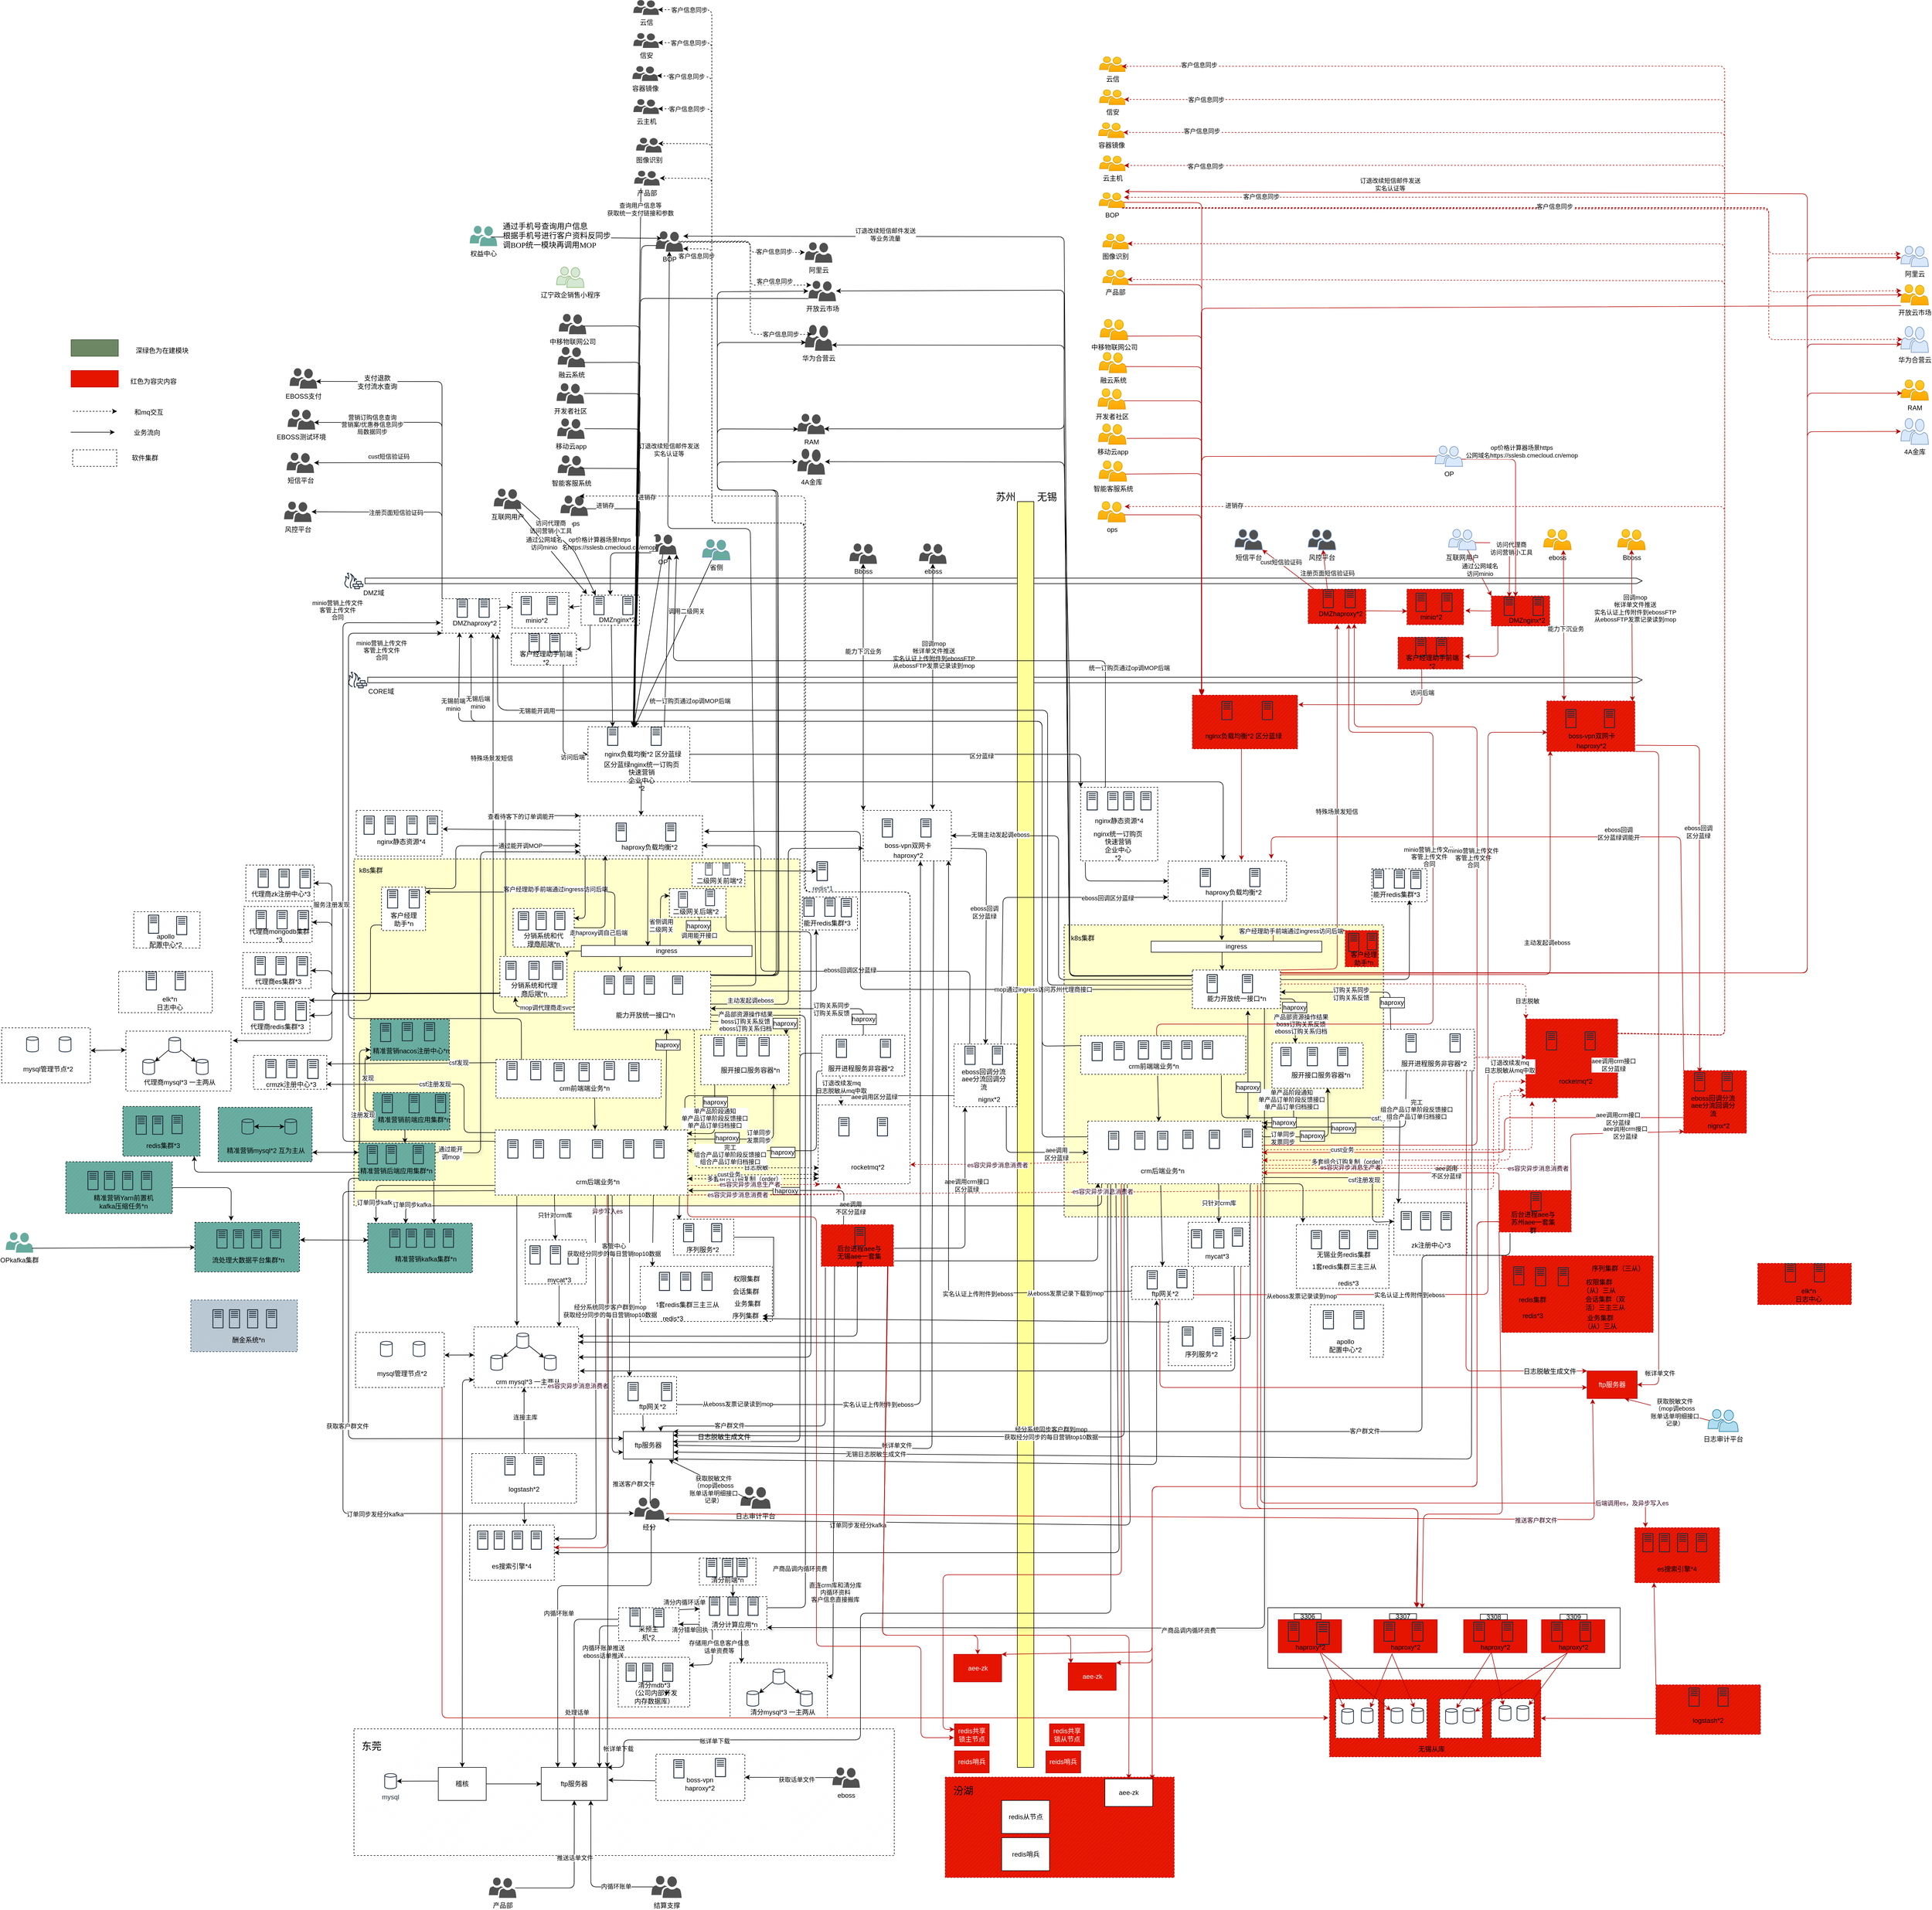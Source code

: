 <mxfile version="22.1.7" type="github">
  <diagram id="rLiAySbOSK_7bfLQpCL8" name="第 1 页">
    <mxGraphModel dx="4494" dy="5194" grid="1" gridSize="10" guides="1" tooltips="1" connect="1" arrows="1" fold="1" page="1" pageScale="1" pageWidth="3300" pageHeight="4681" math="0" shadow="0">
      <root>
        <mxCell id="0" />
        <mxCell id="1" parent="0" />
        <mxCell id="znSRivv-sYga7C_jcEJQ-154" value="" style="rounded=0;whiteSpace=wrap;html=1;" parent="1" vertex="1">
          <mxGeometry x="1690" y="2030" width="640" height="110" as="geometry" />
        </mxCell>
        <mxCell id="znSRivv-sYga7C_jcEJQ-72" value="" style="verticalLabelPosition=bottom;verticalAlign=top;html=1;shape=mxgraph.basic.patternFillRect;fillStyle=diag;step=5;fillStrokeWidth=0.2;fillStrokeColor=#dddddd;align=center;labelBorderColor=none;dashed=1;fillColor=#e51400;strokeColor=#B20000;fontColor=#ffffff;" parent="1" vertex="1">
          <mxGeometry x="1802.15" y="2160.91" width="383.83" height="140" as="geometry" />
        </mxCell>
        <mxCell id="znSRivv-sYga7C_jcEJQ-92" value="" style="verticalLabelPosition=bottom;verticalAlign=top;html=1;shape=mxgraph.basic.patternFillRect;fillStyle=diag;step=5;fillStrokeWidth=0.2;fillStrokeColor=#dddddd;align=center;labelBorderColor=none;dashed=1;" parent="1" vertex="1">
          <mxGeometry x="2095.98" y="2195.29" width="77.62" height="71.25" as="geometry" />
        </mxCell>
        <mxCell id="znSRivv-sYga7C_jcEJQ-91" value="" style="verticalLabelPosition=bottom;verticalAlign=top;html=1;shape=mxgraph.basic.patternFillRect;fillStyle=diag;step=5;fillStrokeWidth=0.2;fillStrokeColor=#dddddd;align=center;labelBorderColor=none;dashed=1;" parent="1" vertex="1">
          <mxGeometry x="2002.23" y="2195.57" width="77.62" height="71.25" as="geometry" />
        </mxCell>
        <mxCell id="znSRivv-sYga7C_jcEJQ-90" value="" style="verticalLabelPosition=bottom;verticalAlign=top;html=1;shape=mxgraph.basic.patternFillRect;fillStyle=diag;step=5;fillStrokeWidth=0.2;fillStrokeColor=#dddddd;align=center;labelBorderColor=none;dashed=1;" parent="1" vertex="1">
          <mxGeometry x="1901.39" y="2195.57" width="77.62" height="71.25" as="geometry" />
        </mxCell>
        <mxCell id="znSRivv-sYga7C_jcEJQ-89" value="" style="verticalLabelPosition=bottom;verticalAlign=top;html=1;shape=mxgraph.basic.patternFillRect;fillStyle=diag;step=5;fillStrokeWidth=0.2;fillStrokeColor=#dddddd;align=center;labelBorderColor=none;dashed=1;" parent="1" vertex="1">
          <mxGeometry x="1813.36" y="2195.57" width="77.62" height="71.25" as="geometry" />
        </mxCell>
        <mxCell id="Gu70Eh0L4vQH5XZXKjud-144" value="" style="verticalLabelPosition=bottom;verticalAlign=top;html=1;shape=mxgraph.basic.patternFillRect;fillStyle=diag;step=5;fillStrokeWidth=0.2;fillStrokeColor=#dddddd;align=center;labelBorderColor=none;dashed=1;fillColor=#FFFFCC;" parent="1" vertex="1">
          <mxGeometry x="1320" y="790" width="580" height="530" as="geometry" />
        </mxCell>
        <mxCell id="Gu70Eh0L4vQH5XZXKjud-170" value="" style="verticalLabelPosition=bottom;verticalAlign=top;html=1;shape=mxgraph.basic.patternFillRect;fillStyle=diag;step=5;fillStrokeWidth=0.2;fillStrokeColor=#dddddd;align=center;labelBorderColor=none;dashed=1;" parent="1" vertex="1">
          <mxGeometry x="1697.53" y="1004.09" width="165.58" height="82.5" as="geometry" />
        </mxCell>
        <mxCell id="65wFa-e5KNH3SDOrGkdc-27" value="" style="verticalLabelPosition=bottom;verticalAlign=top;html=1;shape=mxgraph.basic.patternFillRect;fillStyle=diag;step=5;fillStrokeWidth=0.2;fillStrokeColor=#dddddd;align=center;labelBorderColor=none;dashed=1;fillColor=#FFFFCC;" parent="1" vertex="1">
          <mxGeometry x="30" y="670" width="810" height="630" as="geometry" />
        </mxCell>
        <mxCell id="65wFa-e5KNH3SDOrGkdc-37" value="" style="verticalLabelPosition=bottom;verticalAlign=top;html=1;shape=mxgraph.basic.patternFillRect;fillStyle=diag;step=5;fillStrokeWidth=0.2;fillStrokeColor=#dddddd;align=center;labelBorderColor=none;dashed=1;" parent="1" vertex="1">
          <mxGeometry x="286.25" y="1162.38" width="350" height="118.07" as="geometry" />
        </mxCell>
        <mxCell id="Gu70Eh0L4vQH5XZXKjud-406" value="" style="verticalLabelPosition=bottom;verticalAlign=top;html=1;shape=mxgraph.basic.patternFillRect;fillStyle=diag;step=5;fillStrokeWidth=0.2;fillStrokeColor=#dddddd;align=center;labelBorderColor=none;dashed=1;" parent="1" vertex="1">
          <mxGeometry x="30" y="2250" width="981.42" height="230" as="geometry" />
        </mxCell>
        <mxCell id="Gu70Eh0L4vQH5XZXKjud-416" value="" style="verticalLabelPosition=bottom;verticalAlign=top;html=1;shape=mxgraph.basic.patternFillRect;fillStyle=diag;step=5;fillStrokeWidth=0.2;fillStrokeColor=#dddddd;align=center;labelBorderColor=none;dashed=1;" parent="1" vertex="1">
          <mxGeometry x="578.6" y="2296" width="161.4" height="84" as="geometry" />
        </mxCell>
        <mxCell id="65wFa-e5KNH3SDOrGkdc-2" value="" style="verticalLabelPosition=bottom;verticalAlign=top;html=1;shape=mxgraph.basic.patternFillRect;fillStyle=diag;step=5;fillStrokeWidth=0.2;fillStrokeColor=#dddddd;align=center;labelBorderColor=none;dashed=1;" parent="1" vertex="1">
          <mxGeometry x="-480.99" y="-73" width="80" height="30" as="geometry" />
        </mxCell>
        <mxCell id="65wFa-e5KNH3SDOrGkdc-3" value="" style="endArrow=classic;html=1;curved=1;" parent="1" edge="1">
          <mxGeometry width="50" height="50" relative="1" as="geometry">
            <mxPoint x="-484.6" y="-105" as="sourcePoint" />
            <mxPoint x="-404.6" y="-105" as="targetPoint" />
          </mxGeometry>
        </mxCell>
        <mxCell id="65wFa-e5KNH3SDOrGkdc-4" value="业务流向" style="text;html=1;strokeColor=none;fillColor=none;align=center;verticalAlign=middle;whiteSpace=wrap;rounded=0;" parent="1" vertex="1">
          <mxGeometry x="-371.44" y="-114.5" width="50" height="20" as="geometry" />
        </mxCell>
        <mxCell id="65wFa-e5KNH3SDOrGkdc-5" style="edgeStyle=orthogonalEdgeStyle;curved=1;rounded=0;orthogonalLoop=1;jettySize=auto;html=1;exitX=0.5;exitY=1;exitDx=0;exitDy=0;fontColor=#000000;" parent="1" source="65wFa-e5KNH3SDOrGkdc-2" target="65wFa-e5KNH3SDOrGkdc-2" edge="1">
          <mxGeometry relative="1" as="geometry" />
        </mxCell>
        <mxCell id="65wFa-e5KNH3SDOrGkdc-6" value="软件集群" style="text;html=1;strokeColor=none;fillColor=none;align=center;verticalAlign=middle;whiteSpace=wrap;rounded=0;dashed=1;fontColor=#000000;" parent="1" vertex="1">
          <mxGeometry x="-376.88" y="-68" width="55" height="20" as="geometry" />
        </mxCell>
        <mxCell id="65wFa-e5KNH3SDOrGkdc-7" value="" style="outlineConnect=0;fontColor=#232F3E;gradientColor=none;fillColor=#232F3E;strokeColor=none;dashed=0;verticalLabelPosition=bottom;verticalAlign=top;align=center;html=1;fontSize=12;fontStyle=0;aspect=fixed;pointerEvents=1;shape=mxgraph.aws4.generic_firewall;" parent="1" vertex="1">
          <mxGeometry x="11.78" y="150" width="35.45" height="30" as="geometry" />
        </mxCell>
        <mxCell id="65wFa-e5KNH3SDOrGkdc-9" value="" style="html=1;shadow=0;dashed=0;align=center;verticalAlign=middle;shape=mxgraph.arrows2.arrow;dy=0;dx=10;notch=0;fontColor=#000000;" parent="1" vertex="1">
          <mxGeometry x="50" y="160" width="2320" height="10" as="geometry" />
        </mxCell>
        <mxCell id="65wFa-e5KNH3SDOrGkdc-11" value="DMZ域" style="text;html=1;strokeColor=none;fillColor=none;align=center;verticalAlign=middle;whiteSpace=wrap;rounded=0;dashed=1;fontColor=#000000;" parent="1" vertex="1">
          <mxGeometry x="45.78" y="177.33" width="40" height="20" as="geometry" />
        </mxCell>
        <mxCell id="65wFa-e5KNH3SDOrGkdc-12" value="" style="html=1;shadow=0;dashed=0;align=center;verticalAlign=middle;shape=mxgraph.arrows2.arrow;dy=0;dx=10;notch=0;fontColor=#000000;" parent="1" vertex="1">
          <mxGeometry x="55" y="340" width="2315" height="10" as="geometry" />
        </mxCell>
        <mxCell id="65wFa-e5KNH3SDOrGkdc-14" value="" style="verticalLabelPosition=bottom;verticalAlign=top;html=1;shape=mxgraph.basic.patternFillRect;fillStyle=diag;step=5;fillStrokeWidth=0.2;fillStrokeColor=#dddddd;align=center;labelBorderColor=none;dashed=1;" parent="1" vertex="1">
          <mxGeometry x="455" y="430" width="185" height="100" as="geometry" />
        </mxCell>
        <mxCell id="65wFa-e5KNH3SDOrGkdc-15" value="" style="endArrow=classic;html=1;fontColor=#000000;exitX=0.5;exitY=1;exitDx=0;exitDy=0;exitPerimeter=0;entryX=0.448;entryY=0.011;entryDx=0;entryDy=0;entryPerimeter=0;" parent="1" source="65wFa-e5KNH3SDOrGkdc-33" target="65wFa-e5KNH3SDOrGkdc-14" edge="1">
          <mxGeometry width="50" height="50" relative="1" as="geometry">
            <mxPoint x="545.022" y="103.0" as="sourcePoint" />
            <mxPoint x="561" y="340" as="targetPoint" />
          </mxGeometry>
        </mxCell>
        <mxCell id="65wFa-e5KNH3SDOrGkdc-16" value="" style="outlineConnect=0;fontColor=#232F3E;gradientColor=none;fillColor=#232F3E;strokeColor=none;dashed=0;verticalLabelPosition=bottom;verticalAlign=top;align=center;html=1;fontSize=12;fontStyle=0;aspect=fixed;pointerEvents=1;shape=mxgraph.aws4.traditional_server;" parent="1" vertex="1">
          <mxGeometry x="490" y="430.0" width="20" height="34.66" as="geometry" />
        </mxCell>
        <mxCell id="65wFa-e5KNH3SDOrGkdc-17" value="" style="outlineConnect=0;fontColor=#232F3E;gradientColor=none;fillColor=#232F3E;strokeColor=none;dashed=0;verticalLabelPosition=bottom;verticalAlign=top;align=center;html=1;fontSize=12;fontStyle=0;aspect=fixed;pointerEvents=1;shape=mxgraph.aws4.traditional_server;" parent="1" vertex="1">
          <mxGeometry x="569.0" y="430.0" width="20" height="34.66" as="geometry" />
        </mxCell>
        <mxCell id="65wFa-e5KNH3SDOrGkdc-18" value="nginx负载均衡*2 区分蓝绿" style="text;html=1;strokeColor=none;fillColor=none;align=center;verticalAlign=middle;whiteSpace=wrap;rounded=0;dashed=1;fontColor=#000000;" parent="1" vertex="1">
          <mxGeometry x="480.19" y="470.0" width="150" height="20" as="geometry" />
        </mxCell>
        <mxCell id="65wFa-e5KNH3SDOrGkdc-20" value="" style="outlineConnect=0;fontColor=#232F3E;gradientColor=none;fillColor=#232F3E;strokeColor=none;dashed=0;verticalLabelPosition=bottom;verticalAlign=top;align=center;html=1;fontSize=12;fontStyle=0;aspect=fixed;pointerEvents=1;shape=mxgraph.aws4.generic_firewall;" parent="1" vertex="1">
          <mxGeometry x="18.66" y="330" width="35.45" height="30" as="geometry" />
        </mxCell>
        <mxCell id="65wFa-e5KNH3SDOrGkdc-21" value="" style="verticalLabelPosition=bottom;verticalAlign=top;html=1;shape=mxgraph.basic.patternFillRect;fillStyle=diag;step=5;fillStrokeWidth=0.2;fillStrokeColor=#dddddd;align=center;labelBorderColor=none;dashed=1;" parent="1" vertex="1">
          <mxGeometry x="440" y="591.42" width="223" height="72.67" as="geometry" />
        </mxCell>
        <mxCell id="65wFa-e5KNH3SDOrGkdc-22" value="" style="outlineConnect=0;fontColor=#232F3E;gradientColor=none;fillColor=#232F3E;strokeColor=none;dashed=0;verticalLabelPosition=bottom;verticalAlign=top;align=center;html=1;fontSize=12;fontStyle=0;aspect=fixed;pointerEvents=1;shape=mxgraph.aws4.traditional_server;" parent="1" vertex="1">
          <mxGeometry x="505.5" y="604.08" width="20" height="34.66" as="geometry" />
        </mxCell>
        <mxCell id="65wFa-e5KNH3SDOrGkdc-24" value="" style="outlineConnect=0;fontColor=#232F3E;gradientColor=none;fillColor=#232F3E;strokeColor=none;dashed=0;verticalLabelPosition=bottom;verticalAlign=top;align=center;html=1;fontSize=12;fontStyle=0;aspect=fixed;pointerEvents=1;shape=mxgraph.aws4.traditional_server;" parent="1" vertex="1">
          <mxGeometry x="595.5" y="604.08" width="20" height="34.66" as="geometry" />
        </mxCell>
        <mxCell id="65wFa-e5KNH3SDOrGkdc-25" value="haproxy负载均衡*2" style="text;html=1;strokeColor=none;fillColor=none;align=center;verticalAlign=middle;whiteSpace=wrap;rounded=0;dashed=1;fontColor=#000000;rotation=0;" parent="1" vertex="1">
          <mxGeometry x="505.5" y="638.74" width="122" height="20" as="geometry" />
        </mxCell>
        <mxCell id="65wFa-e5KNH3SDOrGkdc-28" value="k8s集群" style="text;html=1;strokeColor=none;fillColor=none;align=center;verticalAlign=middle;whiteSpace=wrap;rounded=0;dashed=1;fontColor=#000000;" parent="1" vertex="1">
          <mxGeometry x="26.34" y="681.09" width="70" height="20" as="geometry" />
        </mxCell>
        <mxCell id="65wFa-e5KNH3SDOrGkdc-31" value="ingress" style="rounded=0;whiteSpace=wrap;html=1;fontColor=#000000;" parent="1" vertex="1">
          <mxGeometry x="443" y="827.27" width="310" height="20" as="geometry" />
        </mxCell>
        <mxCell id="65wFa-e5KNH3SDOrGkdc-32" value="" style="verticalLabelPosition=bottom;verticalAlign=top;html=1;shape=mxgraph.basic.patternFillRect;fillStyle=diag;step=5;fillStrokeWidth=0.2;fillStrokeColor=#dddddd;align=center;labelBorderColor=none;dashed=1;" parent="1" vertex="1">
          <mxGeometry x="430" y="874.26" width="248" height="105.74" as="geometry" />
        </mxCell>
        <mxCell id="65wFa-e5KNH3SDOrGkdc-33" value="OP" style="pointerEvents=1;shadow=0;dashed=0;html=1;strokeColor=none;labelPosition=center;verticalLabelPosition=bottom;verticalAlign=top;align=center;fillColor=#505050;shape=mxgraph.mscae.intune.user_group;fontColor=#000000;" parent="1" vertex="1">
          <mxGeometry x="566" y="80" width="50" height="37" as="geometry" />
        </mxCell>
        <mxCell id="65wFa-e5KNH3SDOrGkdc-34" value="" style="outlineConnect=0;fontColor=#232F3E;gradientColor=none;fillColor=#232F3E;strokeColor=none;dashed=0;verticalLabelPosition=bottom;verticalAlign=top;align=center;html=1;fontSize=12;fontStyle=0;aspect=fixed;pointerEvents=1;shape=mxgraph.aws4.traditional_server;" parent="1" vertex="1">
          <mxGeometry x="483.75" y="881.93" width="20" height="34.66" as="geometry" />
        </mxCell>
        <mxCell id="65wFa-e5KNH3SDOrGkdc-36" value="能力开放统一接口*n" style="text;html=1;strokeColor=none;fillColor=none;align=center;verticalAlign=middle;whiteSpace=wrap;rounded=0;fontColor=#000000;" parent="1" vertex="1">
          <mxGeometry x="502.0" y="944.43" width="115" height="20" as="geometry" />
        </mxCell>
        <mxCell id="65wFa-e5KNH3SDOrGkdc-38" value="" style="outlineConnect=0;fontColor=#232F3E;gradientColor=none;fillColor=#232F3E;strokeColor=none;dashed=0;verticalLabelPosition=bottom;verticalAlign=top;align=center;html=1;fontSize=12;fontStyle=0;aspect=fixed;pointerEvents=1;shape=mxgraph.aws4.traditional_server;" parent="1" vertex="1">
          <mxGeometry x="308.69" y="1179.43" width="20" height="34.66" as="geometry" />
        </mxCell>
        <mxCell id="65wFa-e5KNH3SDOrGkdc-39" value="" style="outlineConnect=0;fontColor=#232F3E;gradientColor=none;fillColor=#232F3E;strokeColor=none;dashed=0;verticalLabelPosition=bottom;verticalAlign=top;align=center;html=1;fontSize=12;fontStyle=0;aspect=fixed;pointerEvents=1;shape=mxgraph.aws4.traditional_server;" parent="1" vertex="1">
          <mxGeometry x="403.17" y="1179.43" width="20" height="34.66" as="geometry" />
        </mxCell>
        <mxCell id="65wFa-e5KNH3SDOrGkdc-40" value="" style="outlineConnect=0;fontColor=#232F3E;gradientColor=none;fillColor=#232F3E;strokeColor=none;dashed=0;verticalLabelPosition=bottom;verticalAlign=top;align=center;html=1;fontSize=12;fontStyle=0;aspect=fixed;pointerEvents=1;shape=mxgraph.aws4.traditional_server;" parent="1" vertex="1">
          <mxGeometry x="462.5" y="1179.43" width="20" height="34.66" as="geometry" />
        </mxCell>
        <mxCell id="65wFa-e5KNH3SDOrGkdc-41" value="" style="outlineConnect=0;fontColor=#232F3E;gradientColor=none;fillColor=#232F3E;strokeColor=none;dashed=0;verticalLabelPosition=bottom;verticalAlign=top;align=center;html=1;fontSize=12;fontStyle=0;aspect=fixed;pointerEvents=1;shape=mxgraph.aws4.traditional_server;" parent="1" vertex="1">
          <mxGeometry x="518.92" y="1179.43" width="20" height="34.66" as="geometry" />
        </mxCell>
        <mxCell id="65wFa-e5KNH3SDOrGkdc-42" value="" style="outlineConnect=0;fontColor=#232F3E;gradientColor=none;fillColor=#232F3E;strokeColor=none;dashed=0;verticalLabelPosition=bottom;verticalAlign=top;align=center;html=1;fontSize=12;fontStyle=0;aspect=fixed;pointerEvents=1;shape=mxgraph.aws4.traditional_server;" parent="1" vertex="1">
          <mxGeometry x="573.92" y="1179.43" width="20" height="34.66" as="geometry" />
        </mxCell>
        <mxCell id="65wFa-e5KNH3SDOrGkdc-43" value="crm后端业务*n" style="text;html=1;strokeColor=none;fillColor=none;align=center;verticalAlign=middle;whiteSpace=wrap;rounded=0;fontColor=#000000;" parent="1" vertex="1">
          <mxGeometry x="427.5" y="1246.93" width="90" height="20" as="geometry" />
        </mxCell>
        <mxCell id="65wFa-e5KNH3SDOrGkdc-44" value="" style="outlineConnect=0;fontColor=#232F3E;gradientColor=none;fillColor=#232F3E;strokeColor=none;dashed=0;verticalLabelPosition=bottom;verticalAlign=top;align=center;html=1;fontSize=12;fontStyle=0;aspect=fixed;pointerEvents=1;shape=mxgraph.aws4.traditional_server;" parent="1" vertex="1">
          <mxGeometry x="355.23" y="1179.43" width="20" height="34.66" as="geometry" />
        </mxCell>
        <mxCell id="65wFa-e5KNH3SDOrGkdc-45" value="" style="verticalLabelPosition=bottom;verticalAlign=top;html=1;shape=mxgraph.basic.patternFillRect;fillStyle=diag;step=5;fillStrokeWidth=0.2;fillStrokeColor=#dddddd;align=center;labelBorderColor=none;dashed=1;fillColor=#e51400;strokeColor=#B20000;fontColor=#ffffff;" parent="1" vertex="1">
          <mxGeometry x="879" y="1334.26" width="131" height="75.74" as="geometry" />
        </mxCell>
        <mxCell id="65wFa-e5KNH3SDOrGkdc-48" value="后台进程aee与无锡aee一套集群" style="text;html=1;strokeColor=none;fillColor=none;align=center;verticalAlign=middle;whiteSpace=wrap;rounded=0;fontColor=#000000;" parent="1" vertex="1">
          <mxGeometry x="903.14" y="1384.94" width="90" height="15" as="geometry" />
        </mxCell>
        <mxCell id="65wFa-e5KNH3SDOrGkdc-49" style="edgeStyle=orthogonalEdgeStyle;curved=1;rounded=0;orthogonalLoop=1;jettySize=auto;html=1;exitX=0.5;exitY=1;exitDx=0;exitDy=0;fontColor=#000000;" parent="1" source="65wFa-e5KNH3SDOrGkdc-48" target="65wFa-e5KNH3SDOrGkdc-48" edge="1">
          <mxGeometry relative="1" as="geometry" />
        </mxCell>
        <mxCell id="65wFa-e5KNH3SDOrGkdc-50" value="" style="endArrow=classic;html=1;fontColor=#000000;entryX=1.002;entryY=0.932;entryDx=0;entryDy=0;entryPerimeter=0;exitX=0.307;exitY=0.003;exitDx=0;exitDy=0;exitPerimeter=0;" parent="1" source="65wFa-e5KNH3SDOrGkdc-45" target="65wFa-e5KNH3SDOrGkdc-37" edge="1">
          <mxGeometry width="50" height="50" relative="1" as="geometry">
            <mxPoint x="920" y="1330" as="sourcePoint" />
            <mxPoint x="635" y="1237" as="targetPoint" />
            <Array as="points">
              <mxPoint x="920" y="1272" />
            </Array>
          </mxGeometry>
        </mxCell>
        <mxCell id="65wFa-e5KNH3SDOrGkdc-52" value="" style="verticalLabelPosition=bottom;verticalAlign=top;html=1;shape=mxgraph.basic.patternFillRect;fillStyle=diag;step=5;fillStrokeWidth=0.2;fillStrokeColor=#dddddd;align=center;labelBorderColor=none;dashed=1;" parent="1" vertex="1">
          <mxGeometry x="288" y="1034.26" width="300" height="70" as="geometry" />
        </mxCell>
        <mxCell id="65wFa-e5KNH3SDOrGkdc-53" value="" style="outlineConnect=0;fontColor=#232F3E;gradientColor=none;fillColor=#232F3E;strokeColor=none;dashed=0;verticalLabelPosition=bottom;verticalAlign=top;align=center;html=1;fontSize=12;fontStyle=0;aspect=fixed;pointerEvents=1;shape=mxgraph.aws4.traditional_server;" parent="1" vertex="1">
          <mxGeometry x="307.05" y="1037.27" width="20" height="34.66" as="geometry" />
        </mxCell>
        <mxCell id="65wFa-e5KNH3SDOrGkdc-54" value="" style="outlineConnect=0;fontColor=#232F3E;gradientColor=none;fillColor=#232F3E;strokeColor=none;dashed=0;verticalLabelPosition=bottom;verticalAlign=top;align=center;html=1;fontSize=12;fontStyle=0;aspect=fixed;pointerEvents=1;shape=mxgraph.aws4.traditional_server;" parent="1" vertex="1">
          <mxGeometry x="392.65" y="1039.6" width="20" height="34.66" as="geometry" />
        </mxCell>
        <mxCell id="65wFa-e5KNH3SDOrGkdc-55" value="" style="outlineConnect=0;fontColor=#232F3E;gradientColor=none;fillColor=#232F3E;strokeColor=none;dashed=0;verticalLabelPosition=bottom;verticalAlign=top;align=center;html=1;fontSize=12;fontStyle=0;aspect=fixed;pointerEvents=1;shape=mxgraph.aws4.traditional_server;" parent="1" vertex="1">
          <mxGeometry x="438" y="1039.6" width="20" height="34.66" as="geometry" />
        </mxCell>
        <mxCell id="65wFa-e5KNH3SDOrGkdc-56" value="" style="outlineConnect=0;fontColor=#232F3E;gradientColor=none;fillColor=#232F3E;strokeColor=none;dashed=0;verticalLabelPosition=bottom;verticalAlign=top;align=center;html=1;fontSize=12;fontStyle=0;aspect=fixed;pointerEvents=1;shape=mxgraph.aws4.traditional_server;" parent="1" vertex="1">
          <mxGeometry x="483.75" y="1037.27" width="20" height="34.66" as="geometry" />
        </mxCell>
        <mxCell id="65wFa-e5KNH3SDOrGkdc-58" value="crm前端端业务*n" style="text;html=1;strokeColor=none;fillColor=none;align=center;verticalAlign=middle;whiteSpace=wrap;rounded=0;fontColor=#000000;" parent="1" vertex="1">
          <mxGeometry x="393.75" y="1077.27" width="110" height="20" as="geometry" />
        </mxCell>
        <mxCell id="65wFa-e5KNH3SDOrGkdc-59" value="" style="outlineConnect=0;fontColor=#232F3E;gradientColor=none;fillColor=#232F3E;strokeColor=none;dashed=0;verticalLabelPosition=bottom;verticalAlign=top;align=center;html=1;fontSize=12;fontStyle=0;aspect=fixed;pointerEvents=1;shape=mxgraph.aws4.traditional_server;" parent="1" vertex="1">
          <mxGeometry x="350.19" y="1037.27" width="20" height="34.66" as="geometry" />
        </mxCell>
        <mxCell id="65wFa-e5KNH3SDOrGkdc-60" value="" style="outlineConnect=0;fontColor=#232F3E;gradientColor=none;fillColor=#232F3E;strokeColor=none;dashed=0;verticalLabelPosition=bottom;verticalAlign=top;align=center;html=1;fontSize=12;fontStyle=0;aspect=fixed;pointerEvents=1;shape=mxgraph.aws4.traditional_server;" parent="1" vertex="1">
          <mxGeometry x="528.5" y="1039.6" width="20" height="34.66" as="geometry" />
        </mxCell>
        <mxCell id="65wFa-e5KNH3SDOrGkdc-61" value="" style="verticalLabelPosition=bottom;verticalAlign=top;html=1;shape=mxgraph.basic.patternFillRect;fillStyle=diag;step=5;fillStrokeWidth=0.2;fillStrokeColor=#dddddd;align=center;labelBorderColor=none;dashed=1;" parent="1" vertex="1">
          <mxGeometry x="-152.38" y="1026.93" width="132.98" height="61.42" as="geometry" />
        </mxCell>
        <mxCell id="65wFa-e5KNH3SDOrGkdc-62" value="" style="outlineConnect=0;fontColor=#232F3E;gradientColor=none;fillColor=#232F3E;strokeColor=none;dashed=0;verticalLabelPosition=bottom;verticalAlign=top;align=center;html=1;fontSize=12;fontStyle=0;aspect=fixed;pointerEvents=1;shape=mxgraph.aws4.traditional_server;" parent="1" vertex="1">
          <mxGeometry x="-130.89" y="1033.69" width="20" height="34.66" as="geometry" />
        </mxCell>
        <mxCell id="65wFa-e5KNH3SDOrGkdc-63" value="" style="outlineConnect=0;fontColor=#232F3E;gradientColor=none;fillColor=#232F3E;strokeColor=none;dashed=0;verticalLabelPosition=bottom;verticalAlign=top;align=center;html=1;fontSize=12;fontStyle=0;aspect=fixed;pointerEvents=1;shape=mxgraph.aws4.traditional_server;" parent="1" vertex="1">
          <mxGeometry x="-92.95" y="1033.69" width="20" height="34.66" as="geometry" />
        </mxCell>
        <mxCell id="65wFa-e5KNH3SDOrGkdc-64" value="" style="outlineConnect=0;fontColor=#232F3E;gradientColor=none;fillColor=#232F3E;strokeColor=none;dashed=0;verticalLabelPosition=bottom;verticalAlign=top;align=center;html=1;fontSize=12;fontStyle=0;aspect=fixed;pointerEvents=1;shape=mxgraph.aws4.traditional_server;" parent="1" vertex="1">
          <mxGeometry x="-55.0" y="1033.69" width="20.78" height="36.01" as="geometry" />
        </mxCell>
        <mxCell id="65wFa-e5KNH3SDOrGkdc-66" value="crmzk注册中心*3" style="text;html=1;strokeColor=none;fillColor=none;align=center;verticalAlign=middle;whiteSpace=wrap;rounded=0;fontColor=#000000;" parent="1" vertex="1">
          <mxGeometry x="-137.08" y="1069.7" width="106.49" height="20" as="geometry" />
        </mxCell>
        <mxCell id="65wFa-e5KNH3SDOrGkdc-67" value="" style="endArrow=none;startArrow=classic;html=1;fontColor=#000000;startFill=1;endFill=0;exitX=1;exitY=0.25;exitDx=0;exitDy=0;entryX=0;entryY=0.082;entryDx=0;entryDy=0;entryPerimeter=0;" parent="1" source="65wFa-e5KNH3SDOrGkdc-61" target="65wFa-e5KNH3SDOrGkdc-52" edge="1">
          <mxGeometry width="50" height="50" relative="1" as="geometry">
            <mxPoint x="110" y="1196" as="sourcePoint" />
            <mxPoint x="370" y="1106" as="targetPoint" />
            <Array as="points" />
          </mxGeometry>
        </mxCell>
        <mxCell id="65wFa-e5KNH3SDOrGkdc-72" value="csf发现" style="edgeLabel;html=1;align=center;verticalAlign=middle;resizable=0;points=[];fontColor=#000000;" parent="65wFa-e5KNH3SDOrGkdc-67" vertex="1" connectable="0">
          <mxGeometry x="0.125" y="1" relative="1" as="geometry">
            <mxPoint x="66.31" y="-0.4" as="offset" />
          </mxGeometry>
        </mxCell>
        <mxCell id="65wFa-e5KNH3SDOrGkdc-73" value="" style="verticalLabelPosition=bottom;verticalAlign=top;html=1;shape=mxgraph.basic.patternFillRect;fillStyle=diag;step=5;fillStrokeWidth=0.2;fillStrokeColor=#dddddd;align=center;labelBorderColor=none;dashed=1;" parent="1" vertex="1">
          <mxGeometry x="247.92" y="1520" width="190" height="110" as="geometry" />
        </mxCell>
        <mxCell id="65wFa-e5KNH3SDOrGkdc-74" value="" style="outlineConnect=0;fontColor=#232F3E;gradientColor=none;fillColor=#232F3E;strokeColor=none;dashed=0;verticalLabelPosition=bottom;verticalAlign=top;align=center;html=1;fontSize=12;fontStyle=0;aspect=fixed;pointerEvents=1;shape=mxgraph.aws4.generic_database;" parent="1" vertex="1">
          <mxGeometry x="277.92" y="1570" width="22.69" height="30" as="geometry" />
        </mxCell>
        <mxCell id="65wFa-e5KNH3SDOrGkdc-75" value="" style="outlineConnect=0;fontColor=#232F3E;gradientColor=none;fillColor=#232F3E;strokeColor=none;dashed=0;verticalLabelPosition=bottom;verticalAlign=top;align=center;html=1;fontSize=12;fontStyle=0;aspect=fixed;pointerEvents=1;shape=mxgraph.aws4.generic_database;" parent="1" vertex="1">
          <mxGeometry x="325.23" y="1530" width="22.69" height="30" as="geometry" />
        </mxCell>
        <mxCell id="65wFa-e5KNH3SDOrGkdc-76" value="" style="outlineConnect=0;fontColor=#232F3E;gradientColor=none;fillColor=#232F3E;strokeColor=none;dashed=0;verticalLabelPosition=bottom;verticalAlign=top;align=center;html=1;fontSize=12;fontStyle=0;aspect=fixed;pointerEvents=1;shape=mxgraph.aws4.generic_database;" parent="1" vertex="1">
          <mxGeometry x="375.23" y="1570" width="22.69" height="30" as="geometry" />
        </mxCell>
        <mxCell id="65wFa-e5KNH3SDOrGkdc-77" value="crm mysql*3 一主两从" style="text;html=1;strokeColor=none;fillColor=none;align=center;verticalAlign=middle;whiteSpace=wrap;rounded=0;fontColor=#000000;" parent="1" vertex="1">
          <mxGeometry x="282.92" y="1610" width="127.08" height="20" as="geometry" />
        </mxCell>
        <mxCell id="65wFa-e5KNH3SDOrGkdc-78" value="" style="endArrow=classic;html=1;fontColor=#000000;" parent="1" source="65wFa-e5KNH3SDOrGkdc-75" target="65wFa-e5KNH3SDOrGkdc-74" edge="1">
          <mxGeometry width="50" height="50" relative="1" as="geometry">
            <mxPoint x="167.92" y="1500" as="sourcePoint" />
            <mxPoint x="217.92" y="1450" as="targetPoint" />
          </mxGeometry>
        </mxCell>
        <mxCell id="65wFa-e5KNH3SDOrGkdc-79" value="" style="endArrow=classic;html=1;fontColor=#000000;" parent="1" source="65wFa-e5KNH3SDOrGkdc-75" target="65wFa-e5KNH3SDOrGkdc-76" edge="1">
          <mxGeometry width="50" height="50" relative="1" as="geometry">
            <mxPoint x="335.23" y="1564.592" as="sourcePoint" />
            <mxPoint x="310.61" y="1585.408" as="targetPoint" />
          </mxGeometry>
        </mxCell>
        <mxCell id="65wFa-e5KNH3SDOrGkdc-81" value="" style="outlineConnect=0;fontColor=#232F3E;gradientColor=none;fillColor=#232F3E;strokeColor=none;dashed=0;verticalLabelPosition=bottom;verticalAlign=top;align=center;html=1;fontSize=12;fontStyle=0;aspect=fixed;pointerEvents=1;shape=mxgraph.aws4.generic_database;" parent="1" vertex="1">
          <mxGeometry x="67.51" y="1535" width="22.69" height="30" as="geometry" />
        </mxCell>
        <mxCell id="65wFa-e5KNH3SDOrGkdc-82" value="" style="outlineConnect=0;fontColor=#232F3E;gradientColor=none;fillColor=#232F3E;strokeColor=none;dashed=0;verticalLabelPosition=bottom;verticalAlign=top;align=center;html=1;fontSize=12;fontStyle=0;aspect=fixed;pointerEvents=1;shape=mxgraph.aws4.generic_database;" parent="1" vertex="1">
          <mxGeometry x="126.83" y="1535" width="22.69" height="30" as="geometry" />
        </mxCell>
        <mxCell id="65wFa-e5KNH3SDOrGkdc-83" value="" style="endArrow=classic;startArrow=classic;html=1;fontColor=#000000;entryX=1.003;entryY=0.412;entryDx=0;entryDy=0;entryPerimeter=0;" parent="1" target="70zML5aDb5CQiSP7BGxZ-26" edge="1">
          <mxGeometry width="50" height="50" relative="1" as="geometry">
            <mxPoint x="248" y="1571" as="sourcePoint" />
            <mxPoint x="200" y="1569" as="targetPoint" />
          </mxGeometry>
        </mxCell>
        <mxCell id="65wFa-e5KNH3SDOrGkdc-84" value="mysql管理节点*2" style="text;html=1;strokeColor=none;fillColor=none;align=center;verticalAlign=middle;whiteSpace=wrap;rounded=0;fontColor=#000000;" parent="1" vertex="1">
          <mxGeometry x="53.36" y="1585" width="109.13" height="20" as="geometry" />
        </mxCell>
        <mxCell id="65wFa-e5KNH3SDOrGkdc-86" value="" style="endArrow=none;startArrow=classic;html=1;fontColor=#000000;entryX=0.113;entryY=1.014;entryDx=0;entryDy=0;entryPerimeter=0;startFill=1;endFill=0;" parent="1" target="65wFa-e5KNH3SDOrGkdc-37" edge="1">
          <mxGeometry width="50" height="50" relative="1" as="geometry">
            <mxPoint x="326" y="1518" as="sourcePoint" />
            <mxPoint x="330" y="1190" as="targetPoint" />
          </mxGeometry>
        </mxCell>
        <mxCell id="65wFa-e5KNH3SDOrGkdc-90" value="" style="verticalLabelPosition=bottom;verticalAlign=top;html=1;shape=mxgraph.basic.patternFillRect;fillStyle=diag;step=5;fillStrokeWidth=0.2;fillStrokeColor=#dddddd;align=center;labelBorderColor=none;dashed=1;" parent="1" vertex="1">
          <mxGeometry x="502" y="1610" width="114" height="68.07" as="geometry" />
        </mxCell>
        <mxCell id="65wFa-e5KNH3SDOrGkdc-92" value="" style="outlineConnect=0;fontColor=#232F3E;gradientColor=none;fillColor=#232F3E;strokeColor=none;dashed=0;verticalLabelPosition=bottom;verticalAlign=top;align=center;html=1;fontSize=12;fontStyle=0;aspect=fixed;pointerEvents=1;shape=mxgraph.aws4.traditional_server;" parent="1" vertex="1">
          <mxGeometry x="527" y="1620" width="20" height="34.66" as="geometry" />
        </mxCell>
        <mxCell id="65wFa-e5KNH3SDOrGkdc-93" value="" style="outlineConnect=0;fontColor=#232F3E;gradientColor=none;fillColor=#232F3E;strokeColor=none;dashed=0;verticalLabelPosition=bottom;verticalAlign=top;align=center;html=1;fontSize=12;fontStyle=0;aspect=fixed;pointerEvents=1;shape=mxgraph.aws4.traditional_server;" parent="1" vertex="1">
          <mxGeometry x="588.0" y="1620.34" width="20" height="34.66" as="geometry" />
        </mxCell>
        <mxCell id="65wFa-e5KNH3SDOrGkdc-95" value="" style="endArrow=none;startArrow=classic;html=1;fontColor=#000000;entryX=0.5;entryY=1;entryDx=0;entryDy=0;exitX=1;exitY=0.153;exitDx=0;exitDy=0;exitPerimeter=0;startFill=1;endFill=0;" parent="1" source="65wFa-e5KNH3SDOrGkdc-73" target="65wFa-e5KNH3SDOrGkdc-45" edge="1">
          <mxGeometry width="50" height="50" relative="1" as="geometry">
            <mxPoint x="459" y="1421.93" as="sourcePoint" />
            <mxPoint x="249" y="1251.93" as="targetPoint" />
            <Array as="points">
              <mxPoint x="944" y="1537" />
            </Array>
          </mxGeometry>
        </mxCell>
        <mxCell id="65wFa-e5KNH3SDOrGkdc-96" value="ftp网关*2" style="text;html=1;strokeColor=none;fillColor=none;align=center;verticalAlign=middle;whiteSpace=wrap;rounded=0;fontColor=#000000;" parent="1" vertex="1">
          <mxGeometry x="547.0" y="1660" width="51" height="10" as="geometry" />
        </mxCell>
        <mxCell id="65wFa-e5KNH3SDOrGkdc-102" value="" style="endArrow=none;startArrow=classic;html=1;fontColor=#000000;entryX=0.698;entryY=0.99;entryDx=0;entryDy=0;entryPerimeter=0;exitX=0.25;exitY=0;exitDx=0;exitDy=0;endFill=0;" parent="1" source="65wFa-e5KNH3SDOrGkdc-90" target="65wFa-e5KNH3SDOrGkdc-37" edge="1">
          <mxGeometry width="50" height="50" relative="1" as="geometry">
            <mxPoint x="659.0" y="1281.93" as="sourcePoint" />
            <mxPoint x="709.0" y="1231.93" as="targetPoint" />
          </mxGeometry>
        </mxCell>
        <mxCell id="65wFa-e5KNH3SDOrGkdc-104" value="ftp服务器" style="rounded=0;whiteSpace=wrap;html=1;fontColor=#000000;" parent="1" vertex="1">
          <mxGeometry x="519.19" y="1710" width="91" height="50" as="geometry" />
        </mxCell>
        <mxCell id="65wFa-e5KNH3SDOrGkdc-105" value="" style="endArrow=none;startArrow=classic;html=1;fontColor=#000000;exitX=0.399;exitY=0.003;exitDx=0;exitDy=0;exitPerimeter=0;entryX=0.463;entryY=1.029;entryDx=0;entryDy=0;entryPerimeter=0;startFill=1;endFill=0;" parent="1" source="65wFa-e5KNH3SDOrGkdc-104" target="65wFa-e5KNH3SDOrGkdc-90" edge="1">
          <mxGeometry width="50" height="50" relative="1" as="geometry">
            <mxPoint x="523.92" y="1250" as="sourcePoint" />
            <mxPoint x="559" y="1680" as="targetPoint" />
          </mxGeometry>
        </mxCell>
        <mxCell id="65wFa-e5KNH3SDOrGkdc-106" value="" style="verticalLabelPosition=bottom;verticalAlign=top;html=1;shape=mxgraph.basic.patternFillRect;fillStyle=diag;step=5;fillStrokeWidth=0.2;fillStrokeColor=#dddddd;align=center;labelBorderColor=none;dashed=1;" parent="1" vertex="1">
          <mxGeometry x="873.19" y="1116.76" width="166.81" height="143.24" as="geometry" />
        </mxCell>
        <mxCell id="65wFa-e5KNH3SDOrGkdc-107" value="" style="outlineConnect=0;fontColor=#232F3E;gradientColor=none;fillColor=#232F3E;strokeColor=none;dashed=0;verticalLabelPosition=bottom;verticalAlign=top;align=center;html=1;fontSize=12;fontStyle=0;aspect=fixed;pointerEvents=1;shape=mxgraph.aws4.traditional_server;" parent="1" vertex="1">
          <mxGeometry x="910.0" y="1139.26" width="20" height="34.66" as="geometry" />
        </mxCell>
        <mxCell id="65wFa-e5KNH3SDOrGkdc-108" value="" style="outlineConnect=0;fontColor=#232F3E;gradientColor=none;fillColor=#232F3E;strokeColor=none;dashed=0;verticalLabelPosition=bottom;verticalAlign=top;align=center;html=1;fontSize=12;fontStyle=0;aspect=fixed;pointerEvents=1;shape=mxgraph.aws4.traditional_server;" parent="1" vertex="1">
          <mxGeometry x="980.0" y="1139.26" width="20" height="34.66" as="geometry" />
        </mxCell>
        <mxCell id="65wFa-e5KNH3SDOrGkdc-109" value="rocketmq*2" style="text;html=1;strokeColor=none;fillColor=none;align=center;verticalAlign=middle;whiteSpace=wrap;rounded=0;fontColor=#000000;" parent="1" vertex="1">
          <mxGeometry x="938.0" y="1224.77" width="51" height="10" as="geometry" />
        </mxCell>
        <mxCell id="65wFa-e5KNH3SDOrGkdc-113" value="" style="endArrow=classic;html=1;fontColor=#000000;exitX=0.267;exitY=1.181;exitDx=0;exitDy=0;exitPerimeter=0;entryX=0.445;entryY=0.006;entryDx=0;entryDy=0;entryPerimeter=0;" parent="1" source="65wFa-e5KNH3SDOrGkdc-112" target="65wFa-e5KNH3SDOrGkdc-14" edge="1">
          <mxGeometry width="50" height="50" relative="1" as="geometry">
            <mxPoint x="860" y="130" as="sourcePoint" />
            <mxPoint x="546" y="427" as="targetPoint" />
            <Array as="points" />
          </mxGeometry>
        </mxCell>
        <mxCell id="65wFa-e5KNH3SDOrGkdc-116" value="" style="verticalLabelPosition=bottom;verticalAlign=top;html=1;shape=mxgraph.basic.patternFillRect;fillStyle=diag;step=5;fillStrokeWidth=0.2;fillStrokeColor=#dddddd;align=center;labelBorderColor=none;dashed=1;" parent="1" vertex="1">
          <mxGeometry x="550" y="1410" width="240" height="100" as="geometry" />
        </mxCell>
        <mxCell id="65wFa-e5KNH3SDOrGkdc-117" value="" style="outlineConnect=0;fontColor=#232F3E;gradientColor=none;fillColor=#232F3E;strokeColor=none;dashed=0;verticalLabelPosition=bottom;verticalAlign=top;align=center;html=1;fontSize=12;fontStyle=0;aspect=fixed;pointerEvents=1;shape=mxgraph.aws4.traditional_server;" parent="1" vertex="1">
          <mxGeometry x="584.0" y="1420" width="20" height="34.66" as="geometry" />
        </mxCell>
        <mxCell id="65wFa-e5KNH3SDOrGkdc-118" value="" style="outlineConnect=0;fontColor=#232F3E;gradientColor=none;fillColor=#232F3E;strokeColor=none;dashed=0;verticalLabelPosition=bottom;verticalAlign=top;align=center;html=1;fontSize=12;fontStyle=0;aspect=fixed;pointerEvents=1;shape=mxgraph.aws4.traditional_server;" parent="1" vertex="1">
          <mxGeometry x="622.5" y="1420" width="20" height="34.66" as="geometry" />
        </mxCell>
        <mxCell id="65wFa-e5KNH3SDOrGkdc-120" value="" style="outlineConnect=0;fontColor=#232F3E;gradientColor=none;fillColor=#232F3E;strokeColor=none;dashed=0;verticalLabelPosition=bottom;verticalAlign=top;align=center;html=1;fontSize=12;fontStyle=0;aspect=fixed;pointerEvents=1;shape=mxgraph.aws4.traditional_server;" parent="1" vertex="1">
          <mxGeometry x="661.25" y="1420" width="20" height="34.66" as="geometry" />
        </mxCell>
        <mxCell id="65wFa-e5KNH3SDOrGkdc-121" value="redis*3" style="text;html=1;strokeColor=none;fillColor=none;align=center;verticalAlign=middle;whiteSpace=wrap;rounded=0;fontColor=#000000;" parent="1" vertex="1">
          <mxGeometry x="584.0" y="1500" width="51" height="10" as="geometry" />
        </mxCell>
        <mxCell id="65wFa-e5KNH3SDOrGkdc-127" value="4套redis集群三主三从" style="text;html=1;strokeColor=none;fillColor=none;align=center;verticalAlign=middle;whiteSpace=wrap;rounded=0;fontColor=#000000;" parent="1" vertex="1">
          <mxGeometry x="575.0" y="1470" width="120" height="20" as="geometry" />
        </mxCell>
        <mxCell id="65wFa-e5KNH3SDOrGkdc-129" value="" style="endArrow=classic;html=1;fontColor=#000000;entryX=0.389;entryY=0.05;entryDx=0;entryDy=0;entryPerimeter=0;" parent="1" target="65wFa-e5KNH3SDOrGkdc-31" edge="1">
          <mxGeometry width="50" height="50" relative="1" as="geometry">
            <mxPoint x="564" y="663" as="sourcePoint" />
            <mxPoint x="669.0" y="751.93" as="targetPoint" />
          </mxGeometry>
        </mxCell>
        <mxCell id="65wFa-e5KNH3SDOrGkdc-130" value="" style="endArrow=classic;html=1;fontColor=#000000;exitX=0.226;exitY=1.037;exitDx=0;exitDy=0;exitPerimeter=0;entryX=0.337;entryY=0;entryDx=0;entryDy=0;entryPerimeter=0;" parent="1" source="65wFa-e5KNH3SDOrGkdc-31" target="65wFa-e5KNH3SDOrGkdc-32" edge="1">
          <mxGeometry width="50" height="50" relative="1" as="geometry">
            <mxPoint x="289" y="781.93" as="sourcePoint" />
            <mxPoint x="339" y="731.93" as="targetPoint" />
          </mxGeometry>
        </mxCell>
        <mxCell id="Gu70Eh0L4vQH5XZXKjud-1" value="&lt;font style=&quot;font-size: 18px&quot;&gt;苏州&lt;/font&gt;" style="text;html=1;strokeColor=none;fillColor=none;align=center;verticalAlign=middle;whiteSpace=wrap;rounded=0;" parent="1" vertex="1">
          <mxGeometry x="1183.92" y="-8.5" width="60" height="43" as="geometry" />
        </mxCell>
        <mxCell id="Gu70Eh0L4vQH5XZXKjud-2" value="" style="verticalLabelPosition=bottom;verticalAlign=top;html=1;shape=mxgraph.basic.patternFillRect;fillStyle=diag;step=5;fillStrokeWidth=0.2;fillStrokeColor=#dddddd;align=center;labelBorderColor=none;dashed=1;" parent="1" vertex="1">
          <mxGeometry x="240.17" y="1880" width="153.75" height="100" as="geometry" />
        </mxCell>
        <mxCell id="Gu70Eh0L4vQH5XZXKjud-3" value="" style="outlineConnect=0;fontColor=#232F3E;gradientColor=none;fillColor=#232F3E;strokeColor=none;dashed=0;verticalLabelPosition=bottom;verticalAlign=top;align=center;html=1;fontSize=12;fontStyle=0;aspect=fixed;pointerEvents=1;shape=mxgraph.aws4.traditional_server;" parent="1" vertex="1">
          <mxGeometry x="351.23" y="1890" width="20" height="34.66" as="geometry" />
        </mxCell>
        <mxCell id="Gu70Eh0L4vQH5XZXKjud-4" value="" style="outlineConnect=0;fontColor=#232F3E;gradientColor=none;fillColor=#232F3E;strokeColor=none;dashed=0;verticalLabelPosition=bottom;verticalAlign=top;align=center;html=1;fontSize=12;fontStyle=0;aspect=fixed;pointerEvents=1;shape=mxgraph.aws4.traditional_server;" parent="1" vertex="1">
          <mxGeometry x="253.92" y="1890" width="20" height="34.66" as="geometry" />
        </mxCell>
        <mxCell id="Gu70Eh0L4vQH5XZXKjud-5" value="" style="outlineConnect=0;fontColor=#232F3E;gradientColor=none;fillColor=#232F3E;strokeColor=none;dashed=0;verticalLabelPosition=bottom;verticalAlign=top;align=center;html=1;fontSize=12;fontStyle=0;aspect=fixed;pointerEvents=1;shape=mxgraph.aws4.traditional_server;" parent="1" vertex="1">
          <mxGeometry x="283.92" y="1890" width="20" height="34.66" as="geometry" />
        </mxCell>
        <mxCell id="Gu70Eh0L4vQH5XZXKjud-6" value="" style="outlineConnect=0;fontColor=#232F3E;gradientColor=none;fillColor=#232F3E;strokeColor=none;dashed=0;verticalLabelPosition=bottom;verticalAlign=top;align=center;html=1;fontSize=12;fontStyle=0;aspect=fixed;pointerEvents=1;shape=mxgraph.aws4.traditional_server;" parent="1" vertex="1">
          <mxGeometry x="316.92" y="1890" width="20" height="34.66" as="geometry" />
        </mxCell>
        <mxCell id="Gu70Eh0L4vQH5XZXKjud-7" value="" style="verticalLabelPosition=bottom;verticalAlign=top;html=1;shape=mxgraph.basic.patternFillRect;fillStyle=diag;step=5;fillStrokeWidth=0.2;fillStrokeColor=#dddddd;align=center;labelBorderColor=none;dashed=1;" parent="1" vertex="1">
          <mxGeometry x="244" y="1750" width="190" height="90" as="geometry" />
        </mxCell>
        <mxCell id="Gu70Eh0L4vQH5XZXKjud-8" value="" style="outlineConnect=0;fontColor=#232F3E;gradientColor=none;fillColor=#232F3E;strokeColor=none;dashed=0;verticalLabelPosition=bottom;verticalAlign=top;align=center;html=1;fontSize=12;fontStyle=0;aspect=fixed;pointerEvents=1;shape=mxgraph.aws4.traditional_server;" parent="1" vertex="1">
          <mxGeometry x="303.31" y="1755" width="20" height="34.66" as="geometry" />
        </mxCell>
        <mxCell id="Gu70Eh0L4vQH5XZXKjud-9" value="" style="outlineConnect=0;fontColor=#232F3E;gradientColor=none;fillColor=#232F3E;strokeColor=none;dashed=0;verticalLabelPosition=bottom;verticalAlign=top;align=center;html=1;fontSize=12;fontStyle=0;aspect=fixed;pointerEvents=1;shape=mxgraph.aws4.traditional_server;" parent="1" vertex="1">
          <mxGeometry x="356.0" y="1755" width="20" height="34.66" as="geometry" />
        </mxCell>
        <mxCell id="Gu70Eh0L4vQH5XZXKjud-12" value="logstash*2" style="text;html=1;strokeColor=none;fillColor=none;align=center;verticalAlign=middle;whiteSpace=wrap;rounded=0;" parent="1" vertex="1">
          <mxGeometry x="319.0" y="1805" width="40" height="20" as="geometry" />
        </mxCell>
        <mxCell id="Gu70Eh0L4vQH5XZXKjud-14" value="" style="endArrow=classic;html=1;exitX=0.5;exitY=1;exitDx=0;exitDy=0;entryX=0.649;entryY=-0.02;entryDx=0;entryDy=0;entryPerimeter=0;" parent="1" source="Gu70Eh0L4vQH5XZXKjud-7" target="Gu70Eh0L4vQH5XZXKjud-2" edge="1">
          <mxGeometry width="50" height="50" relative="1" as="geometry">
            <mxPoint x="483.92" y="1400" as="sourcePoint" />
            <mxPoint x="356.92" y="1560" as="targetPoint" />
          </mxGeometry>
        </mxCell>
        <mxCell id="Gu70Eh0L4vQH5XZXKjud-15" value="es搜索引擎*4" style="text;html=1;strokeColor=none;fillColor=none;align=center;verticalAlign=middle;whiteSpace=wrap;rounded=0;" parent="1" vertex="1">
          <mxGeometry x="274.36" y="1950" width="85.37" height="10" as="geometry" />
        </mxCell>
        <mxCell id="Gu70Eh0L4vQH5XZXKjud-17" value="" style="endArrow=none;html=1;entryX=0.5;entryY=0;entryDx=0;entryDy=0;exitX=0.441;exitY=1;exitDx=0;exitDy=0;startArrow=classic;startFill=1;endFill=0;exitPerimeter=0;" parent="1" source="65wFa-e5KNH3SDOrGkdc-77" target="Gu70Eh0L4vQH5XZXKjud-7" edge="1">
          <mxGeometry width="50" height="50" relative="1" as="geometry">
            <mxPoint x="356.92" y="1369" as="sourcePoint" />
            <mxPoint x="343.92" y="1400" as="targetPoint" />
          </mxGeometry>
        </mxCell>
        <mxCell id="NADLgH4nwi-1CUTIyvUu-2" value="连接主库" style="edgeLabel;html=1;align=center;verticalAlign=middle;resizable=0;points=[];" parent="Gu70Eh0L4vQH5XZXKjud-17" vertex="1" connectable="0">
          <mxGeometry x="-0.108" y="2" relative="1" as="geometry">
            <mxPoint as="offset" />
          </mxGeometry>
        </mxCell>
        <mxCell id="Gu70Eh0L4vQH5XZXKjud-20" value="" style="endArrow=none;startArrow=classic;html=1;entryX=0.52;entryY=1.002;entryDx=0;entryDy=0;exitX=1;exitY=0.25;exitDx=0;exitDy=0;entryPerimeter=0;endFill=0;" parent="1" source="Gu70Eh0L4vQH5XZXKjud-2" target="65wFa-e5KNH3SDOrGkdc-37" edge="1">
          <mxGeometry width="50" height="50" relative="1" as="geometry">
            <mxPoint x="606.92" y="1390" as="sourcePoint" />
            <mxPoint x="606.92" y="1040" as="targetPoint" />
            <Array as="points">
              <mxPoint x="470" y="1905" />
            </Array>
          </mxGeometry>
        </mxCell>
        <mxCell id="Gu70Eh0L4vQH5XZXKjud-21" value="" style="verticalLabelPosition=bottom;verticalAlign=top;html=1;shape=mxgraph.basic.patternFillRect;fillStyle=diag;step=5;fillStrokeWidth=0.2;fillStrokeColor=#dddddd;align=center;labelBorderColor=none;dashed=1;" parent="1" vertex="1">
          <mxGeometry x="660" y="990" width="160" height="90" as="geometry" />
        </mxCell>
        <mxCell id="Gu70Eh0L4vQH5XZXKjud-22" value="" style="outlineConnect=0;fontColor=#232F3E;gradientColor=none;fillColor=#232F3E;strokeColor=none;dashed=0;verticalLabelPosition=bottom;verticalAlign=top;align=center;html=1;fontSize=12;fontStyle=0;aspect=fixed;pointerEvents=1;shape=mxgraph.aws4.traditional_server;" parent="1" vertex="1">
          <mxGeometry x="608.0" y="881.93" width="20" height="34.66" as="geometry" />
        </mxCell>
        <mxCell id="Gu70Eh0L4vQH5XZXKjud-23" value="" style="outlineConnect=0;fontColor=#232F3E;gradientColor=none;fillColor=#232F3E;strokeColor=none;dashed=0;verticalLabelPosition=bottom;verticalAlign=top;align=center;html=1;fontSize=12;fontStyle=0;aspect=fixed;pointerEvents=1;shape=mxgraph.aws4.traditional_server;" parent="1" vertex="1">
          <mxGeometry x="724.5" y="994.2" width="20" height="34.66" as="geometry" />
        </mxCell>
        <mxCell id="Gu70Eh0L4vQH5XZXKjud-24" value="" style="outlineConnect=0;fontColor=#232F3E;gradientColor=none;fillColor=#232F3E;strokeColor=none;dashed=0;verticalLabelPosition=bottom;verticalAlign=top;align=center;html=1;fontSize=12;fontStyle=0;aspect=fixed;pointerEvents=1;shape=mxgraph.aws4.traditional_server;" parent="1" vertex="1">
          <mxGeometry x="765.0" y="993.92" width="20" height="34.66" as="geometry" />
        </mxCell>
        <mxCell id="Gu70Eh0L4vQH5XZXKjud-25" value="服开接口服务容器*n" style="text;html=1;strokeColor=none;fillColor=none;align=center;verticalAlign=middle;whiteSpace=wrap;rounded=0;" parent="1" vertex="1">
          <mxGeometry x="695.0" y="1046.93" width="110" height="15" as="geometry" />
        </mxCell>
        <mxCell id="Gu70Eh0L4vQH5XZXKjud-28" value="" style="verticalLabelPosition=bottom;verticalAlign=top;html=1;shape=mxgraph.basic.patternFillRect;fillStyle=diag;step=5;fillStrokeWidth=0.2;fillStrokeColor=#dddddd;align=center;labelBorderColor=none;dashed=1;" parent="1" vertex="1">
          <mxGeometry x="880" y="990" width="150.51" height="74.26" as="geometry" />
        </mxCell>
        <mxCell id="Gu70Eh0L4vQH5XZXKjud-29" value="" style="outlineConnect=0;fontColor=#232F3E;gradientColor=none;fillColor=#232F3E;strokeColor=none;dashed=0;verticalLabelPosition=bottom;verticalAlign=top;align=center;html=1;fontSize=12;fontStyle=0;aspect=fixed;pointerEvents=1;shape=mxgraph.aws4.traditional_server;" parent="1" vertex="1">
          <mxGeometry x="905.51" y="996.76" width="20" height="34.66" as="geometry" />
        </mxCell>
        <mxCell id="Gu70Eh0L4vQH5XZXKjud-30" value="" style="outlineConnect=0;fontColor=#232F3E;gradientColor=none;fillColor=#232F3E;strokeColor=none;dashed=0;verticalLabelPosition=bottom;verticalAlign=top;align=center;html=1;fontSize=12;fontStyle=0;aspect=fixed;pointerEvents=1;shape=mxgraph.aws4.traditional_server;" parent="1" vertex="1">
          <mxGeometry x="985.51" y="996.76" width="20" height="34.66" as="geometry" />
        </mxCell>
        <mxCell id="Gu70Eh0L4vQH5XZXKjud-31" value="服开进程服务非容器*2" style="text;html=1;strokeColor=none;fillColor=none;align=center;verticalAlign=middle;whiteSpace=wrap;rounded=0;" parent="1" vertex="1">
          <mxGeometry x="885.51" y="1041.08" width="130" height="20" as="geometry" />
        </mxCell>
        <mxCell id="Gu70Eh0L4vQH5XZXKjud-33" value="" style="endArrow=classic;html=1;entryX=1;entryY=0.638;entryDx=0;entryDy=0;entryPerimeter=0;exitX=0.5;exitY=0;exitDx=0;exitDy=0;" parent="1" source="Gu70Eh0L4vQH5XZXKjud-28" target="65wFa-e5KNH3SDOrGkdc-32" edge="1">
          <mxGeometry width="50" height="50" relative="1" as="geometry">
            <mxPoint x="949.0" y="949.93" as="sourcePoint" />
            <mxPoint x="999.0" y="881.93" as="targetPoint" />
            <Array as="points">
              <mxPoint x="955" y="942" />
            </Array>
          </mxGeometry>
        </mxCell>
        <mxCell id="70zML5aDb5CQiSP7BGxZ-39" value="订购关系同步&lt;br&gt;订购关系反馈" style="edgeLabel;html=1;align=center;verticalAlign=middle;resizable=0;points=[];" parent="Gu70Eh0L4vQH5XZXKjud-33" vertex="1" connectable="0">
          <mxGeometry x="-0.349" y="1" relative="1" as="geometry">
            <mxPoint as="offset" />
          </mxGeometry>
        </mxCell>
        <mxCell id="70zML5aDb5CQiSP7BGxZ-22" style="edgeStyle=orthogonalEdgeStyle;rounded=0;orthogonalLoop=1;jettySize=auto;html=1;exitX=1;exitY=0.5;exitDx=0;exitDy=0;shadow=1;startArrow=none;startFill=0;endArrow=classic;endFill=1;entryX=1;entryY=0.5;entryDx=0;entryDy=0;" parent="1" source="Gu70Eh0L4vQH5XZXKjud-38" target="Gu70Eh0L4vQH5XZXKjud-284" edge="1">
          <mxGeometry relative="1" as="geometry">
            <mxPoint x="820" y="1510.0" as="targetPoint" />
          </mxGeometry>
        </mxCell>
        <mxCell id="Gu70Eh0L4vQH5XZXKjud-38" value="" style="verticalLabelPosition=bottom;verticalAlign=top;html=1;shape=mxgraph.basic.patternFillRect;fillStyle=diag;step=5;fillStrokeWidth=0.2;fillStrokeColor=#dddddd;align=center;labelBorderColor=none;dashed=1;" parent="1" vertex="1">
          <mxGeometry x="610.19" y="1324.26" width="109.75" height="65.4" as="geometry" />
        </mxCell>
        <mxCell id="Gu70Eh0L4vQH5XZXKjud-39" value="" style="outlineConnect=0;fontColor=#232F3E;gradientColor=none;fillColor=#232F3E;strokeColor=none;dashed=0;verticalLabelPosition=bottom;verticalAlign=top;align=center;html=1;fontSize=12;fontStyle=0;aspect=fixed;pointerEvents=1;shape=mxgraph.aws4.traditional_server;" parent="1" vertex="1">
          <mxGeometry x="627.94" y="1331.59" width="20" height="34.66" as="geometry" />
        </mxCell>
        <mxCell id="Gu70Eh0L4vQH5XZXKjud-40" value="" style="outlineConnect=0;fontColor=#232F3E;gradientColor=none;fillColor=#232F3E;strokeColor=none;dashed=0;verticalLabelPosition=bottom;verticalAlign=top;align=center;html=1;fontSize=12;fontStyle=0;aspect=fixed;pointerEvents=1;shape=mxgraph.aws4.traditional_server;" parent="1" vertex="1">
          <mxGeometry x="678.86" y="1331.59" width="20" height="34.66" as="geometry" />
        </mxCell>
        <mxCell id="Gu70Eh0L4vQH5XZXKjud-41" value="序列服务*2" style="text;html=1;strokeColor=none;fillColor=none;align=center;verticalAlign=middle;whiteSpace=wrap;rounded=0;" parent="1" vertex="1">
          <mxGeometry x="627.94" y="1369.66" width="71" height="20" as="geometry" />
        </mxCell>
        <mxCell id="Gu70Eh0L4vQH5XZXKjud-47" value="" style="rounded=0;whiteSpace=wrap;html=1;fillColor=#FFFF99;" parent="1" vertex="1">
          <mxGeometry x="1235" y="20.99" width="30" height="2299.01" as="geometry" />
        </mxCell>
        <mxCell id="Gu70Eh0L4vQH5XZXKjud-48" value="&lt;span style=&quot;font-size: 18px&quot;&gt;无锡&lt;/span&gt;" style="text;html=1;strokeColor=none;fillColor=none;align=center;verticalAlign=middle;whiteSpace=wrap;rounded=0;" parent="1" vertex="1">
          <mxGeometry x="1259" y="-8.5" width="60" height="43" as="geometry" />
        </mxCell>
        <mxCell id="Gu70Eh0L4vQH5XZXKjud-49" value="" style="verticalLabelPosition=bottom;verticalAlign=top;html=1;shape=mxgraph.basic.patternFillRect;fillStyle=diag;step=5;fillStrokeWidth=0.2;fillStrokeColor=#dddddd;align=center;labelBorderColor=none;dashed=1;" parent="1" vertex="1">
          <mxGeometry x="-370" y="765.91" width="120.24" height="65.91" as="geometry" />
        </mxCell>
        <mxCell id="Gu70Eh0L4vQH5XZXKjud-50" value="" style="outlineConnect=0;fontColor=#232F3E;gradientColor=none;fillColor=#232F3E;strokeColor=none;dashed=0;verticalLabelPosition=bottom;verticalAlign=top;align=center;html=1;fontSize=12;fontStyle=0;aspect=fixed;pointerEvents=1;shape=mxgraph.aws4.traditional_server;" parent="1" vertex="1">
          <mxGeometry x="-343.98" y="771.25" width="20" height="34.66" as="geometry" />
        </mxCell>
        <mxCell id="Gu70Eh0L4vQH5XZXKjud-51" value="" style="outlineConnect=0;fontColor=#232F3E;gradientColor=none;fillColor=#232F3E;strokeColor=none;dashed=0;verticalLabelPosition=bottom;verticalAlign=top;align=center;html=1;fontSize=12;fontStyle=0;aspect=fixed;pointerEvents=1;shape=mxgraph.aws4.traditional_server;" parent="1" vertex="1">
          <mxGeometry x="-292.93" y="773.75" width="20" height="34.66" as="geometry" />
        </mxCell>
        <mxCell id="Gu70Eh0L4vQH5XZXKjud-52" value="apollo&lt;br&gt;配置中心*2" style="text;html=1;strokeColor=none;fillColor=none;align=center;verticalAlign=middle;whiteSpace=wrap;rounded=0;" parent="1" vertex="1">
          <mxGeometry x="-346.4" y="808.41" width="68" height="20" as="geometry" />
        </mxCell>
        <mxCell id="Gu70Eh0L4vQH5XZXKjud-53" value="" style="verticalLabelPosition=bottom;verticalAlign=top;html=1;shape=mxgraph.basic.patternFillRect;fillStyle=diag;step=5;fillStrokeWidth=0.2;fillStrokeColor=#dddddd;align=center;labelBorderColor=none;dashed=1;" parent="1" vertex="1">
          <mxGeometry x="34.11" y="581.93" width="155.89" height="83.01" as="geometry" />
        </mxCell>
        <mxCell id="Gu70Eh0L4vQH5XZXKjud-54" value="" style="outlineConnect=0;fontColor=#232F3E;gradientColor=none;fillColor=#232F3E;strokeColor=none;dashed=0;verticalLabelPosition=bottom;verticalAlign=top;align=center;html=1;fontSize=12;fontStyle=0;aspect=fixed;pointerEvents=1;shape=mxgraph.aws4.traditional_server;" parent="1" vertex="1">
          <mxGeometry x="47.51" y="591.42" width="20" height="34.66" as="geometry" />
        </mxCell>
        <mxCell id="Gu70Eh0L4vQH5XZXKjud-55" value="" style="outlineConnect=0;fontColor=#232F3E;gradientColor=none;fillColor=#232F3E;strokeColor=none;dashed=0;verticalLabelPosition=bottom;verticalAlign=top;align=center;html=1;fontSize=12;fontStyle=0;aspect=fixed;pointerEvents=1;shape=mxgraph.aws4.traditional_server;" parent="1" vertex="1">
          <mxGeometry x="85.78" y="591.42" width="20" height="34.66" as="geometry" />
        </mxCell>
        <mxCell id="Gu70Eh0L4vQH5XZXKjud-56" value="nginx静态资源*4" style="text;html=1;strokeColor=none;fillColor=none;align=center;verticalAlign=middle;whiteSpace=wrap;rounded=0;" parent="1" vertex="1">
          <mxGeometry x="67.51" y="629.07" width="96.28" height="20" as="geometry" />
        </mxCell>
        <mxCell id="Gu70Eh0L4vQH5XZXKjud-58" value="" style="verticalLabelPosition=bottom;verticalAlign=top;html=1;shape=mxgraph.basic.patternFillRect;fillStyle=diag;step=5;fillStrokeWidth=0.2;fillStrokeColor=#dddddd;align=center;labelBorderColor=none;dashed=1;" parent="1" vertex="1">
          <mxGeometry x="341" y="1361.93" width="111" height="80" as="geometry" />
        </mxCell>
        <mxCell id="Gu70Eh0L4vQH5XZXKjud-61" value="" style="outlineConnect=0;fontColor=#232F3E;gradientColor=none;fillColor=#232F3E;strokeColor=none;dashed=0;verticalLabelPosition=bottom;verticalAlign=top;align=center;html=1;fontSize=12;fontStyle=0;aspect=fixed;pointerEvents=1;shape=mxgraph.aws4.traditional_server;" parent="1" vertex="1">
          <mxGeometry x="939.15" y="1338.84" width="20" height="34.66" as="geometry" />
        </mxCell>
        <mxCell id="Gu70Eh0L4vQH5XZXKjud-62" value="" style="outlineConnect=0;fontColor=#232F3E;gradientColor=none;fillColor=#232F3E;strokeColor=none;dashed=0;verticalLabelPosition=bottom;verticalAlign=top;align=center;html=1;fontSize=12;fontStyle=0;aspect=fixed;pointerEvents=1;shape=mxgraph.aws4.traditional_server;" parent="1" vertex="1">
          <mxGeometry x="349" y="1371.93" width="20" height="34.66" as="geometry" />
        </mxCell>
        <mxCell id="Gu70Eh0L4vQH5XZXKjud-63" value="" style="outlineConnect=0;fontColor=#232F3E;gradientColor=none;fillColor=#232F3E;strokeColor=none;dashed=0;verticalLabelPosition=bottom;verticalAlign=top;align=center;html=1;fontSize=12;fontStyle=0;aspect=fixed;pointerEvents=1;shape=mxgraph.aws4.traditional_server;" parent="1" vertex="1">
          <mxGeometry x="386" y="1371.93" width="20" height="34.66" as="geometry" />
        </mxCell>
        <mxCell id="Gu70Eh0L4vQH5XZXKjud-64" value="" style="outlineConnect=0;fontColor=#232F3E;gradientColor=none;fillColor=#232F3E;strokeColor=none;dashed=0;verticalLabelPosition=bottom;verticalAlign=top;align=center;html=1;fontSize=12;fontStyle=0;aspect=fixed;pointerEvents=1;shape=mxgraph.aws4.traditional_server;" parent="1" vertex="1">
          <mxGeometry x="418" y="1371.93" width="20" height="34.66" as="geometry" />
        </mxCell>
        <mxCell id="Gu70Eh0L4vQH5XZXKjud-65" value="mycat*3" style="text;html=1;strokeColor=none;fillColor=none;align=center;verticalAlign=middle;whiteSpace=wrap;rounded=0;" parent="1" vertex="1">
          <mxGeometry x="382.65" y="1424.6" width="40" height="20" as="geometry" />
        </mxCell>
        <mxCell id="Gu70Eh0L4vQH5XZXKjud-66" value="" style="endArrow=classic;html=1;exitX=0.308;exitY=0.991;exitDx=0;exitDy=0;exitPerimeter=0;" parent="1" source="65wFa-e5KNH3SDOrGkdc-37" target="Gu70Eh0L4vQH5XZXKjud-58" edge="1">
          <mxGeometry width="50" height="50" relative="1" as="geometry">
            <mxPoint x="402" y="1141.93" as="sourcePoint" />
            <mxPoint x="402" y="1211.93" as="targetPoint" />
          </mxGeometry>
        </mxCell>
        <mxCell id="Gu70Eh0L4vQH5XZXKjud-496" value="只针对crm库" style="edgeLabel;html=1;align=center;verticalAlign=middle;resizable=0;points=[];" parent="Gu70Eh0L4vQH5XZXKjud-66" vertex="1" connectable="0">
          <mxGeometry x="-0.086" relative="1" as="geometry">
            <mxPoint as="offset" />
          </mxGeometry>
        </mxCell>
        <mxCell id="Gu70Eh0L4vQH5XZXKjud-68" value="" style="endArrow=classic;html=1;exitX=0.5;exitY=1;exitDx=0;exitDy=0;entryX=0.814;entryY=0;entryDx=0;entryDy=0;entryPerimeter=0;" parent="1" source="Gu70Eh0L4vQH5XZXKjud-65" target="65wFa-e5KNH3SDOrGkdc-73" edge="1">
          <mxGeometry width="50" height="50" relative="1" as="geometry">
            <mxPoint x="403.92" y="1260" as="sourcePoint" />
            <mxPoint x="453.92" y="1210" as="targetPoint" />
          </mxGeometry>
        </mxCell>
        <mxCell id="Gu70Eh0L4vQH5XZXKjud-70" value="" style="outlineConnect=0;fontColor=#232F3E;gradientColor=none;fillColor=#232F3E;strokeColor=none;dashed=0;verticalLabelPosition=bottom;verticalAlign=top;align=center;html=1;fontSize=12;fontStyle=0;aspect=fixed;pointerEvents=1;shape=mxgraph.aws4.traditional_server;" parent="1" vertex="1">
          <mxGeometry x="125.45" y="591.42" width="20" height="34.66" as="geometry" />
        </mxCell>
        <mxCell id="Gu70Eh0L4vQH5XZXKjud-71" value="" style="outlineConnect=0;fontColor=#232F3E;gradientColor=none;fillColor=#232F3E;strokeColor=none;dashed=0;verticalLabelPosition=bottom;verticalAlign=top;align=center;html=1;fontSize=12;fontStyle=0;aspect=fixed;pointerEvents=1;shape=mxgraph.aws4.traditional_server;" parent="1" vertex="1">
          <mxGeometry x="162.49" y="591.42" width="20" height="34.66" as="geometry" />
        </mxCell>
        <mxCell id="Gu70Eh0L4vQH5XZXKjud-72" value="" style="endArrow=classic;html=1;entryX=1.007;entryY=0.408;entryDx=0;entryDy=0;exitX=0.001;exitY=0.363;exitDx=0;exitDy=0;exitPerimeter=0;entryPerimeter=0;" parent="1" source="65wFa-e5KNH3SDOrGkdc-21" target="Gu70Eh0L4vQH5XZXKjud-53" edge="1">
          <mxGeometry width="50" height="50" relative="1" as="geometry">
            <mxPoint x="452" y="709.93" as="sourcePoint" />
            <mxPoint x="220" y="711.93" as="targetPoint" />
          </mxGeometry>
        </mxCell>
        <mxCell id="Gu70Eh0L4vQH5XZXKjud-82" value="CORE域" style="text;html=1;strokeColor=none;fillColor=none;align=center;verticalAlign=middle;whiteSpace=wrap;rounded=0;dashed=1;fontColor=#000000;" parent="1" vertex="1">
          <mxGeometry x="51.58" y="360.0" width="54.55" height="12.5" as="geometry" />
        </mxCell>
        <mxCell id="Gu70Eh0L4vQH5XZXKjud-83" value="" style="verticalLabelPosition=bottom;verticalAlign=top;html=1;shape=mxgraph.basic.patternFillRect;fillStyle=diag;step=5;fillStrokeWidth=0.2;fillStrokeColor=#dddddd;align=center;labelBorderColor=none;dashed=1;" parent="1" vertex="1">
          <mxGeometry x="442.5" y="190.99" width="106" height="54.66" as="geometry" />
        </mxCell>
        <mxCell id="Gu70Eh0L4vQH5XZXKjud-84" value="" style="outlineConnect=0;fontColor=#232F3E;gradientColor=none;fillColor=#232F3E;strokeColor=none;dashed=0;verticalLabelPosition=bottom;verticalAlign=top;align=center;html=1;fontSize=12;fontStyle=0;aspect=fixed;pointerEvents=1;shape=mxgraph.aws4.traditional_server;" parent="1" vertex="1">
          <mxGeometry x="465" y="192.67" width="20" height="34.66" as="geometry" />
        </mxCell>
        <mxCell id="Gu70Eh0L4vQH5XZXKjud-85" value="" style="outlineConnect=0;fontColor=#232F3E;gradientColor=none;fillColor=#232F3E;strokeColor=none;dashed=0;verticalLabelPosition=bottom;verticalAlign=top;align=center;html=1;fontSize=12;fontStyle=0;aspect=fixed;pointerEvents=1;shape=mxgraph.aws4.traditional_server;" parent="1" vertex="1">
          <mxGeometry x="517.5" y="192.67" width="20" height="34.66" as="geometry" />
        </mxCell>
        <mxCell id="Gu70Eh0L4vQH5XZXKjud-86" value="DMZnginx*2" style="text;html=1;strokeColor=none;fillColor=none;align=center;verticalAlign=middle;whiteSpace=wrap;rounded=0;" parent="1" vertex="1">
          <mxGeometry x="487.5" y="225.65" width="40" height="20" as="geometry" />
        </mxCell>
        <mxCell id="Gu70Eh0L4vQH5XZXKjud-87" value="" style="verticalLabelPosition=bottom;verticalAlign=top;html=1;shape=mxgraph.basic.patternFillRect;fillStyle=diag;step=5;fillStrokeWidth=0.2;fillStrokeColor=#dddddd;align=center;labelBorderColor=none;dashed=1;" parent="1" vertex="1">
          <mxGeometry x="955.08" y="581.93" width="160" height="91.65" as="geometry" />
        </mxCell>
        <mxCell id="Gu70Eh0L4vQH5XZXKjud-88" value="" style="outlineConnect=0;fontColor=#232F3E;gradientColor=none;fillColor=#232F3E;strokeColor=none;dashed=0;verticalLabelPosition=bottom;verticalAlign=top;align=center;html=1;fontSize=12;fontStyle=0;aspect=fixed;pointerEvents=1;shape=mxgraph.aws4.traditional_server;" parent="1" vertex="1">
          <mxGeometry x="989.0" y="596.59" width="20" height="34.66" as="geometry" />
        </mxCell>
        <mxCell id="Gu70Eh0L4vQH5XZXKjud-90" value="" style="outlineConnect=0;fontColor=#232F3E;gradientColor=none;fillColor=#232F3E;strokeColor=none;dashed=0;verticalLabelPosition=bottom;verticalAlign=top;align=center;html=1;fontSize=12;fontStyle=0;aspect=fixed;pointerEvents=1;shape=mxgraph.aws4.traditional_server;" parent="1" vertex="1">
          <mxGeometry x="1059" y="596.59" width="20" height="34.66" as="geometry" />
        </mxCell>
        <mxCell id="Gu70Eh0L4vQH5XZXKjud-91" value="boss-vpn双网卡&lt;br&gt;" style="text;html=1;strokeColor=none;fillColor=none;align=center;verticalAlign=middle;whiteSpace=wrap;rounded=0;" parent="1" vertex="1">
          <mxGeometry x="989.0" y="637.56" width="95" height="16.02" as="geometry" />
        </mxCell>
        <mxCell id="Gu70Eh0L4vQH5XZXKjud-92" value="haproxy*2" style="text;html=1;strokeColor=none;fillColor=none;align=center;verticalAlign=middle;whiteSpace=wrap;rounded=0;" parent="1" vertex="1">
          <mxGeometry x="1016.5" y="653.58" width="40" height="20" as="geometry" />
        </mxCell>
        <mxCell id="Gu70Eh0L4vQH5XZXKjud-94" value="eboss" style="pointerEvents=1;shadow=0;dashed=0;html=1;strokeColor=none;labelPosition=center;verticalLabelPosition=bottom;verticalAlign=top;align=center;fillColor=#505050;shape=mxgraph.mscae.intune.user_group;fontColor=#000000;" parent="1" vertex="1">
          <mxGeometry x="1056.5" y="97" width="50" height="37" as="geometry" />
        </mxCell>
        <mxCell id="Gu70Eh0L4vQH5XZXKjud-95" value="" style="endArrow=classic;startArrow=classic;html=1;" parent="1" target="Gu70Eh0L4vQH5XZXKjud-94" edge="1">
          <mxGeometry width="50" height="50" relative="1" as="geometry">
            <mxPoint x="1081" y="580" as="sourcePoint" />
            <mxPoint x="1034" y="138" as="targetPoint" />
          </mxGeometry>
        </mxCell>
        <mxCell id="Gu70Eh0L4vQH5XZXKjud-427" value="回调mop&lt;br&gt;帐详单文件推送&lt;br&gt;实名认证上传附件到ebossFTP&lt;br&gt;&lt;span style=&quot;font-family: &amp;#34;helvetica&amp;#34;&quot;&gt;从ebossFTP发票记录读到mop&lt;/span&gt;" style="edgeLabel;html=1;align=center;verticalAlign=middle;resizable=0;points=[];" parent="Gu70Eh0L4vQH5XZXKjud-95" vertex="1" connectable="0">
          <mxGeometry x="0.259" y="-1" relative="1" as="geometry">
            <mxPoint as="offset" />
          </mxGeometry>
        </mxCell>
        <mxCell id="Gu70Eh0L4vQH5XZXKjud-101" value="" style="verticalLabelPosition=bottom;verticalAlign=top;html=1;shape=mxgraph.basic.patternFillRect;fillStyle=diag;step=5;fillStrokeWidth=0.2;fillStrokeColor=#dddddd;align=center;labelBorderColor=none;dashed=1;" parent="1" vertex="1">
          <mxGeometry x="317.31" y="185.99" width="103" height="64.66" as="geometry" />
        </mxCell>
        <mxCell id="Gu70Eh0L4vQH5XZXKjud-102" value="" style="outlineConnect=0;fontColor=#232F3E;gradientColor=none;fillColor=#232F3E;strokeColor=none;dashed=0;verticalLabelPosition=bottom;verticalAlign=top;align=center;html=1;fontSize=12;fontStyle=0;aspect=fixed;pointerEvents=1;shape=mxgraph.aws4.traditional_server;" parent="1" vertex="1">
          <mxGeometry x="333" y="192.67" width="20" height="34.66" as="geometry" />
        </mxCell>
        <mxCell id="Gu70Eh0L4vQH5XZXKjud-103" value="" style="outlineConnect=0;fontColor=#232F3E;gradientColor=none;fillColor=#232F3E;strokeColor=none;dashed=0;verticalLabelPosition=bottom;verticalAlign=top;align=center;html=1;fontSize=12;fontStyle=0;aspect=fixed;pointerEvents=1;shape=mxgraph.aws4.traditional_server;" parent="1" vertex="1">
          <mxGeometry x="380" y="192.67" width="20" height="34.66" as="geometry" />
        </mxCell>
        <mxCell id="Gu70Eh0L4vQH5XZXKjud-104" value="minio*2" style="text;html=1;strokeColor=none;fillColor=none;align=center;verticalAlign=middle;whiteSpace=wrap;rounded=0;" parent="1" vertex="1">
          <mxGeometry x="342" y="227.33" width="40" height="20" as="geometry" />
        </mxCell>
        <mxCell id="Gu70Eh0L4vQH5XZXKjud-106" value="" style="endArrow=classic;html=1;exitX=0.997;exitY=0.561;exitDx=0;exitDy=0;entryX=0;entryY=0.75;entryDx=0;entryDy=0;exitPerimeter=0;" parent="1" source="65wFa-e5KNH3SDOrGkdc-32" target="Gu70Eh0L4vQH5XZXKjud-87" edge="1">
          <mxGeometry width="50" height="50" relative="1" as="geometry">
            <mxPoint x="769.0" y="881.93" as="sourcePoint" />
            <mxPoint x="819.0" y="831.93" as="targetPoint" />
            <Array as="points">
              <mxPoint x="819" y="934" />
              <mxPoint x="819.0" y="650.93" />
            </Array>
          </mxGeometry>
        </mxCell>
        <mxCell id="Gu70Eh0L4vQH5XZXKjud-660" value="主动发起调eboss" style="edgeLabel;html=1;align=center;verticalAlign=middle;resizable=0;points=[];" parent="Gu70Eh0L4vQH5XZXKjud-106" vertex="1" connectable="0">
          <mxGeometry x="-0.557" y="2" relative="1" as="geometry">
            <mxPoint x="-51.26" y="-4.82" as="offset" />
          </mxGeometry>
        </mxCell>
        <mxCell id="Gu70Eh0L4vQH5XZXKjud-107" value="" style="verticalLabelPosition=bottom;verticalAlign=top;html=1;shape=mxgraph.basic.patternFillRect;fillStyle=diag;step=5;fillStrokeWidth=0.2;fillStrokeColor=#dddddd;align=center;labelBorderColor=none;dashed=1;" parent="1" vertex="1">
          <mxGeometry x="1120" y="1006.25" width="114" height="113.75" as="geometry" />
        </mxCell>
        <mxCell id="Gu70Eh0L4vQH5XZXKjud-108" value="" style="outlineConnect=0;fontColor=#232F3E;gradientColor=none;fillColor=#232F3E;strokeColor=none;dashed=0;verticalLabelPosition=bottom;verticalAlign=top;align=center;html=1;fontSize=12;fontStyle=0;aspect=fixed;pointerEvents=1;shape=mxgraph.aws4.traditional_server;" parent="1" vertex="1">
          <mxGeometry x="1139" y="1009.43" width="20" height="34.66" as="geometry" />
        </mxCell>
        <mxCell id="Gu70Eh0L4vQH5XZXKjud-113" value="eboss回调分流" style="text;html=1;strokeColor=none;fillColor=none;align=center;verticalAlign=middle;whiteSpace=wrap;rounded=0;" parent="1" vertex="1">
          <mxGeometry x="1129" y="1051.93" width="90" height="10" as="geometry" />
        </mxCell>
        <mxCell id="Gu70Eh0L4vQH5XZXKjud-115" value="aee分流回调分流" style="text;html=1;strokeColor=none;fillColor=none;align=center;verticalAlign=middle;whiteSpace=wrap;rounded=0;" parent="1" vertex="1">
          <mxGeometry x="1129" y="1071.93" width="90" height="10" as="geometry" />
        </mxCell>
        <mxCell id="Gu70Eh0L4vQH5XZXKjud-116" value="nignx*2" style="text;html=1;strokeColor=none;fillColor=none;align=center;verticalAlign=middle;whiteSpace=wrap;rounded=0;" parent="1" vertex="1">
          <mxGeometry x="1139" y="1101.93" width="90" height="10" as="geometry" />
        </mxCell>
        <mxCell id="Gu70Eh0L4vQH5XZXKjud-117" value="" style="endArrow=classic;html=1;exitX=1;exitY=0.75;exitDx=0;exitDy=0;" parent="1" source="Gu70Eh0L4vQH5XZXKjud-87" target="Gu70Eh0L4vQH5XZXKjud-107" edge="1">
          <mxGeometry width="50" height="50" relative="1" as="geometry">
            <mxPoint x="1159" y="661.93" as="sourcePoint" />
            <mxPoint x="1209" y="611.93" as="targetPoint" />
            <Array as="points">
              <mxPoint x="1179" y="651.93" />
            </Array>
          </mxGeometry>
        </mxCell>
        <mxCell id="Gu70Eh0L4vQH5XZXKjud-229" value="eboss回调&lt;br&gt;区分蓝绿" style="edgeLabel;html=1;align=center;verticalAlign=middle;resizable=0;points=[];" parent="Gu70Eh0L4vQH5XZXKjud-117" vertex="1" connectable="0">
          <mxGeometry x="-0.152" y="-4" relative="1" as="geometry">
            <mxPoint y="1" as="offset" />
          </mxGeometry>
        </mxCell>
        <mxCell id="Gu70Eh0L4vQH5XZXKjud-118" value="" style="endArrow=classic;html=1;exitX=0.25;exitY=0;exitDx=0;exitDy=0;entryX=1;entryY=0.75;entryDx=0;entryDy=0;" parent="1" source="Gu70Eh0L4vQH5XZXKjud-107" target="65wFa-e5KNH3SDOrGkdc-21" edge="1">
          <mxGeometry width="50" height="50" relative="1" as="geometry">
            <mxPoint x="1109" y="981.93" as="sourcePoint" />
            <mxPoint x="1159" y="931.93" as="targetPoint" />
            <Array as="points">
              <mxPoint x="1149" y="874" />
              <mxPoint x="769.0" y="873.93" />
              <mxPoint x="769" y="646" />
            </Array>
          </mxGeometry>
        </mxCell>
        <mxCell id="Gu70Eh0L4vQH5XZXKjud-666" value="eboss回调区分蓝绿" style="edgeLabel;html=1;align=center;verticalAlign=middle;resizable=0;points=[];" parent="Gu70Eh0L4vQH5XZXKjud-118" vertex="1" connectable="0">
          <mxGeometry x="-0.123" y="-2" relative="1" as="geometry">
            <mxPoint x="20.18" y="-0.2" as="offset" />
          </mxGeometry>
        </mxCell>
        <mxCell id="Gu70Eh0L4vQH5XZXKjud-120" value="" style="endArrow=classic;html=1;exitX=1.008;exitY=0.567;exitDx=0;exitDy=0;exitPerimeter=0;entryX=0.175;entryY=1.008;entryDx=0;entryDy=0;entryPerimeter=0;" parent="1" source="65wFa-e5KNH3SDOrGkdc-45" target="Gu70Eh0L4vQH5XZXKjud-107" edge="1">
          <mxGeometry width="50" height="50" relative="1" as="geometry">
            <mxPoint x="1129" y="1251.93" as="sourcePoint" />
            <mxPoint x="1179" y="1201.93" as="targetPoint" />
            <Array as="points">
              <mxPoint x="1140" y="1377" />
            </Array>
          </mxGeometry>
        </mxCell>
        <mxCell id="Gu70Eh0L4vQH5XZXKjud-244" value="aee调用crm接口&lt;br&gt;区分蓝绿" style="edgeLabel;html=1;align=center;verticalAlign=middle;resizable=0;points=[];" parent="Gu70Eh0L4vQH5XZXKjud-120" vertex="1" connectable="0">
          <mxGeometry x="0.027" y="46" relative="1" as="geometry">
            <mxPoint x="49" y="-46" as="offset" />
          </mxGeometry>
        </mxCell>
        <mxCell id="Gu70Eh0L4vQH5XZXKjud-125" value="" style="outlineConnect=0;fontColor=#232F3E;gradientColor=none;fillColor=#232F3E;strokeColor=none;dashed=0;verticalLabelPosition=bottom;verticalAlign=top;align=center;html=1;fontSize=12;fontStyle=0;aspect=fixed;pointerEvents=1;shape=mxgraph.aws4.traditional_server;" parent="1" vertex="1">
          <mxGeometry x="1189" y="1009.43" width="20" height="34.66" as="geometry" />
        </mxCell>
        <mxCell id="Gu70Eh0L4vQH5XZXKjud-126" value="风控平台" style="pointerEvents=1;shadow=0;dashed=0;html=1;strokeColor=none;labelPosition=center;verticalLabelPosition=bottom;verticalAlign=top;align=center;fillColor=#505050;shape=mxgraph.mscae.intune.user_group;fontColor=#000000;" parent="1" vertex="1">
          <mxGeometry x="-97.06" y="20.99" width="50" height="37" as="geometry" />
        </mxCell>
        <mxCell id="Gu70Eh0L4vQH5XZXKjud-128" value="互联网用户" style="pointerEvents=1;shadow=0;dashed=0;html=1;strokeColor=none;labelPosition=center;verticalLabelPosition=bottom;verticalAlign=top;align=center;fillColor=#505050;shape=mxgraph.mscae.intune.user_group;fontColor=#000000;" parent="1" vertex="1">
          <mxGeometry x="283.92" y="-2.5" width="50" height="37" as="geometry" />
        </mxCell>
        <mxCell id="Gu70Eh0L4vQH5XZXKjud-138" value="" style="verticalLabelPosition=bottom;verticalAlign=top;html=1;shape=mxgraph.basic.patternFillRect;fillStyle=diag;step=5;fillStrokeWidth=0.2;fillStrokeColor=#dddddd;align=center;labelBorderColor=none;dashed=1;" parent="1" vertex="1">
          <mxGeometry x="1509" y="673.92" width="215" height="72.67" as="geometry" />
        </mxCell>
        <mxCell id="Gu70Eh0L4vQH5XZXKjud-139" value="" style="outlineConnect=0;fontColor=#232F3E;gradientColor=none;fillColor=#232F3E;strokeColor=none;dashed=0;verticalLabelPosition=bottom;verticalAlign=top;align=center;html=1;fontSize=12;fontStyle=0;aspect=fixed;pointerEvents=1;shape=mxgraph.aws4.traditional_server;" parent="1" vertex="1">
          <mxGeometry x="1566.5" y="686.58" width="20" height="34.66" as="geometry" />
        </mxCell>
        <mxCell id="Gu70Eh0L4vQH5XZXKjud-140" value="" style="outlineConnect=0;fontColor=#232F3E;gradientColor=none;fillColor=#232F3E;strokeColor=none;dashed=0;verticalLabelPosition=bottom;verticalAlign=top;align=center;html=1;fontSize=12;fontStyle=0;aspect=fixed;pointerEvents=1;shape=mxgraph.aws4.traditional_server;" parent="1" vertex="1">
          <mxGeometry x="1656.5" y="686.58" width="20" height="34.66" as="geometry" />
        </mxCell>
        <mxCell id="Gu70Eh0L4vQH5XZXKjud-141" value="haproxy负载均衡*2" style="text;html=1;strokeColor=none;fillColor=none;align=center;verticalAlign=middle;whiteSpace=wrap;rounded=0;dashed=1;fontColor=#000000;rotation=0;" parent="1" vertex="1">
          <mxGeometry x="1566.5" y="721.24" width="122" height="20" as="geometry" />
        </mxCell>
        <mxCell id="Gu70Eh0L4vQH5XZXKjud-142" value="" style="endArrow=classic;html=1;" parent="1" edge="1">
          <mxGeometry width="50" height="50" relative="1" as="geometry">
            <mxPoint x="642" y="530" as="sourcePoint" />
            <mxPoint x="1609" y="671.93" as="targetPoint" />
            <Array as="points">
              <mxPoint x="1609" y="530" />
            </Array>
          </mxGeometry>
        </mxCell>
        <mxCell id="Gu70Eh0L4vQH5XZXKjud-145" value="k8s集群" style="text;html=1;strokeColor=none;fillColor=none;align=center;verticalAlign=middle;whiteSpace=wrap;rounded=0;dashed=1;fontColor=#000000;" parent="1" vertex="1">
          <mxGeometry x="1319" y="804.43" width="70" height="20" as="geometry" />
        </mxCell>
        <mxCell id="Gu70Eh0L4vQH5XZXKjud-146" value="ingress" style="rounded=0;whiteSpace=wrap;html=1;fontColor=#000000;" parent="1" vertex="1">
          <mxGeometry x="1478" y="819.43" width="310" height="20" as="geometry" />
        </mxCell>
        <mxCell id="Gu70Eh0L4vQH5XZXKjud-147" value="" style="verticalLabelPosition=bottom;verticalAlign=top;html=1;shape=mxgraph.basic.patternFillRect;fillStyle=diag;step=5;fillStrokeWidth=0.2;fillStrokeColor=#dddddd;align=center;labelBorderColor=none;dashed=1;" parent="1" vertex="1">
          <mxGeometry x="1553" y="871.76" width="160" height="70" as="geometry" />
        </mxCell>
        <mxCell id="Gu70Eh0L4vQH5XZXKjud-148" value="" style="outlineConnect=0;fontColor=#232F3E;gradientColor=none;fillColor=#232F3E;strokeColor=none;dashed=0;verticalLabelPosition=bottom;verticalAlign=top;align=center;html=1;fontSize=12;fontStyle=0;aspect=fixed;pointerEvents=1;shape=mxgraph.aws4.traditional_server;" parent="1" vertex="1">
          <mxGeometry x="1579" y="879.43" width="20" height="34.66" as="geometry" />
        </mxCell>
        <mxCell id="Gu70Eh0L4vQH5XZXKjud-149" value="" style="outlineConnect=0;fontColor=#232F3E;gradientColor=none;fillColor=#232F3E;strokeColor=none;dashed=0;verticalLabelPosition=bottom;verticalAlign=top;align=center;html=1;fontSize=12;fontStyle=0;aspect=fixed;pointerEvents=1;shape=mxgraph.aws4.traditional_server;" parent="1" vertex="1">
          <mxGeometry x="1760.84" y="1011.76" width="20" height="34.66" as="geometry" />
        </mxCell>
        <mxCell id="Gu70Eh0L4vQH5XZXKjud-150" value="能力开放统一接口*n" style="text;html=1;strokeColor=none;fillColor=none;align=center;verticalAlign=middle;whiteSpace=wrap;rounded=0;fontColor=#000000;" parent="1" vertex="1">
          <mxGeometry x="1575.5" y="914.09" width="115" height="20" as="geometry" />
        </mxCell>
        <mxCell id="Gu70Eh0L4vQH5XZXKjud-151" value="" style="verticalLabelPosition=bottom;verticalAlign=top;html=1;shape=mxgraph.basic.patternFillRect;fillStyle=diag;step=5;fillStrokeWidth=0.2;fillStrokeColor=#dddddd;align=center;labelBorderColor=none;dashed=1;" parent="1" vertex="1">
          <mxGeometry x="1363" y="1146.19" width="317" height="113.81" as="geometry" />
        </mxCell>
        <mxCell id="Gu70Eh0L4vQH5XZXKjud-152" value="" style="outlineConnect=0;fontColor=#232F3E;gradientColor=none;fillColor=#232F3E;strokeColor=none;dashed=0;verticalLabelPosition=bottom;verticalAlign=top;align=center;html=1;fontSize=12;fontStyle=0;aspect=fixed;pointerEvents=1;shape=mxgraph.aws4.traditional_server;" parent="1" vertex="1">
          <mxGeometry x="1400" y="1163.92" width="20" height="34.66" as="geometry" />
        </mxCell>
        <mxCell id="Gu70Eh0L4vQH5XZXKjud-153" value="" style="outlineConnect=0;fontColor=#232F3E;gradientColor=none;fillColor=#232F3E;strokeColor=none;dashed=0;verticalLabelPosition=bottom;verticalAlign=top;align=center;html=1;fontSize=12;fontStyle=0;aspect=fixed;pointerEvents=1;shape=mxgraph.aws4.traditional_server;" parent="1" vertex="1">
          <mxGeometry x="1489" y="1163.92" width="20" height="34.66" as="geometry" />
        </mxCell>
        <mxCell id="Gu70Eh0L4vQH5XZXKjud-154" value="" style="outlineConnect=0;fontColor=#232F3E;gradientColor=none;fillColor=#232F3E;strokeColor=none;dashed=0;verticalLabelPosition=bottom;verticalAlign=top;align=center;html=1;fontSize=12;fontStyle=0;aspect=fixed;pointerEvents=1;shape=mxgraph.aws4.traditional_server;" parent="1" vertex="1">
          <mxGeometry x="1535" y="1162.1" width="20" height="34.66" as="geometry" />
        </mxCell>
        <mxCell id="Gu70Eh0L4vQH5XZXKjud-155" value="" style="outlineConnect=0;fontColor=#232F3E;gradientColor=none;fillColor=#232F3E;strokeColor=none;dashed=0;verticalLabelPosition=bottom;verticalAlign=top;align=center;html=1;fontSize=12;fontStyle=0;aspect=fixed;pointerEvents=1;shape=mxgraph.aws4.traditional_server;" parent="1" vertex="1">
          <mxGeometry x="1583" y="1162.1" width="20" height="34.66" as="geometry" />
        </mxCell>
        <mxCell id="Gu70Eh0L4vQH5XZXKjud-156" value="" style="outlineConnect=0;fontColor=#232F3E;gradientColor=none;fillColor=#232F3E;strokeColor=none;dashed=0;verticalLabelPosition=bottom;verticalAlign=top;align=center;html=1;fontSize=12;fontStyle=0;aspect=fixed;pointerEvents=1;shape=mxgraph.aws4.traditional_server;" parent="1" vertex="1">
          <mxGeometry x="1643" y="1160" width="20" height="34.66" as="geometry" />
        </mxCell>
        <mxCell id="Gu70Eh0L4vQH5XZXKjud-157" value="crm后端业务*n" style="text;html=1;strokeColor=none;fillColor=none;align=center;verticalAlign=middle;whiteSpace=wrap;rounded=0;fontColor=#000000;" parent="1" vertex="1">
          <mxGeometry x="1454" y="1226.93" width="90" height="20" as="geometry" />
        </mxCell>
        <mxCell id="Gu70Eh0L4vQH5XZXKjud-158" value="" style="outlineConnect=0;fontColor=#232F3E;gradientColor=none;fillColor=#232F3E;strokeColor=none;dashed=0;verticalLabelPosition=bottom;verticalAlign=top;align=center;html=1;fontSize=12;fontStyle=0;aspect=fixed;pointerEvents=1;shape=mxgraph.aws4.traditional_server;" parent="1" vertex="1">
          <mxGeometry x="1447.5" y="1163.92" width="20" height="34.66" as="geometry" />
        </mxCell>
        <mxCell id="Gu70Eh0L4vQH5XZXKjud-159" value="" style="verticalLabelPosition=bottom;verticalAlign=top;html=1;shape=mxgraph.basic.patternFillRect;fillStyle=diag;step=5;fillStrokeWidth=0.2;fillStrokeColor=#dddddd;align=center;labelBorderColor=none;dashed=1;" parent="1" vertex="1">
          <mxGeometry x="1350" y="991.08" width="300" height="70" as="geometry" />
        </mxCell>
        <mxCell id="Gu70Eh0L4vQH5XZXKjud-160" value="" style="outlineConnect=0;fontColor=#232F3E;gradientColor=none;fillColor=#232F3E;strokeColor=none;dashed=0;verticalLabelPosition=bottom;verticalAlign=top;align=center;html=1;fontSize=12;fontStyle=0;aspect=fixed;pointerEvents=1;shape=mxgraph.aws4.traditional_server;" parent="1" vertex="1">
          <mxGeometry x="1370" y="1002.61" width="20" height="34.66" as="geometry" />
        </mxCell>
        <mxCell id="Gu70Eh0L4vQH5XZXKjud-161" value="" style="outlineConnect=0;fontColor=#232F3E;gradientColor=none;fillColor=#232F3E;strokeColor=none;dashed=0;verticalLabelPosition=bottom;verticalAlign=top;align=center;html=1;fontSize=12;fontStyle=0;aspect=fixed;pointerEvents=1;shape=mxgraph.aws4.traditional_server;" parent="1" vertex="1">
          <mxGeometry x="1454" y="999.6" width="20" height="34.66" as="geometry" />
        </mxCell>
        <mxCell id="Gu70Eh0L4vQH5XZXKjud-162" value="" style="outlineConnect=0;fontColor=#232F3E;gradientColor=none;fillColor=#232F3E;strokeColor=none;dashed=0;verticalLabelPosition=bottom;verticalAlign=top;align=center;html=1;fontSize=12;fontStyle=0;aspect=fixed;pointerEvents=1;shape=mxgraph.aws4.traditional_server;" parent="1" vertex="1">
          <mxGeometry x="1495.75" y="999.6" width="20" height="34.66" as="geometry" />
        </mxCell>
        <mxCell id="Gu70Eh0L4vQH5XZXKjud-163" value="" style="outlineConnect=0;fontColor=#232F3E;gradientColor=none;fillColor=#232F3E;strokeColor=none;dashed=0;verticalLabelPosition=bottom;verticalAlign=top;align=center;html=1;fontSize=12;fontStyle=0;aspect=fixed;pointerEvents=1;shape=mxgraph.aws4.traditional_server;" parent="1" vertex="1">
          <mxGeometry x="1533" y="999.6" width="20" height="34.66" as="geometry" />
        </mxCell>
        <mxCell id="Gu70Eh0L4vQH5XZXKjud-164" value="crm前端端业务*n" style="text;html=1;strokeColor=none;fillColor=none;align=center;verticalAlign=middle;whiteSpace=wrap;rounded=0;fontColor=#000000;" parent="1" vertex="1">
          <mxGeometry x="1427.5" y="1037.27" width="110" height="20" as="geometry" />
        </mxCell>
        <mxCell id="Gu70Eh0L4vQH5XZXKjud-165" value="" style="outlineConnect=0;fontColor=#232F3E;gradientColor=none;fillColor=#232F3E;strokeColor=none;dashed=0;verticalLabelPosition=bottom;verticalAlign=top;align=center;html=1;fontSize=12;fontStyle=0;aspect=fixed;pointerEvents=1;shape=mxgraph.aws4.traditional_server;" parent="1" vertex="1">
          <mxGeometry x="1410" y="1001.25" width="20" height="34.66" as="geometry" />
        </mxCell>
        <mxCell id="Gu70Eh0L4vQH5XZXKjud-166" value="" style="outlineConnect=0;fontColor=#232F3E;gradientColor=none;fillColor=#232F3E;strokeColor=none;dashed=0;verticalLabelPosition=bottom;verticalAlign=top;align=center;html=1;fontSize=12;fontStyle=0;aspect=fixed;pointerEvents=1;shape=mxgraph.aws4.traditional_server;" parent="1" vertex="1">
          <mxGeometry x="1570.5" y="999.6" width="20" height="34.66" as="geometry" />
        </mxCell>
        <mxCell id="Gu70Eh0L4vQH5XZXKjud-168" value="" style="endArrow=classic;html=1;fontColor=#000000;startArrow=classic;startFill=1;entryX=0.63;entryY=1.049;entryDx=0;entryDy=0;entryPerimeter=0;" parent="1" target="Gu70Eh0L4vQH5XZXKjud-147" edge="1">
          <mxGeometry width="50" height="50" relative="1" as="geometry">
            <mxPoint x="1654" y="1144" as="sourcePoint" />
            <mxPoint x="1679" y="940.43" as="targetPoint" />
            <Array as="points" />
          </mxGeometry>
        </mxCell>
        <mxCell id="Gu70Eh0L4vQH5XZXKjud-169" value="" style="endArrow=classic;html=1;fontColor=#000000;exitX=0.416;exitY=1.008;exitDx=0;exitDy=0;exitPerimeter=0;entryX=0.337;entryY=0;entryDx=0;entryDy=0;entryPerimeter=0;" parent="1" source="Gu70Eh0L4vQH5XZXKjud-146" target="Gu70Eh0L4vQH5XZXKjud-147" edge="1">
          <mxGeometry width="50" height="50" relative="1" as="geometry">
            <mxPoint x="1324" y="779.43" as="sourcePoint" />
            <mxPoint x="1374" y="729.43" as="targetPoint" />
          </mxGeometry>
        </mxCell>
        <mxCell id="Gu70Eh0L4vQH5XZXKjud-171" value="" style="outlineConnect=0;fontColor=#232F3E;gradientColor=none;fillColor=#232F3E;strokeColor=none;dashed=0;verticalLabelPosition=bottom;verticalAlign=top;align=center;html=1;fontSize=12;fontStyle=0;aspect=fixed;pointerEvents=1;shape=mxgraph.aws4.traditional_server;" parent="1" vertex="1">
          <mxGeometry x="1643" y="879.43" width="20" height="34.66" as="geometry" />
        </mxCell>
        <mxCell id="Gu70Eh0L4vQH5XZXKjud-172" value="" style="outlineConnect=0;fontColor=#232F3E;gradientColor=none;fillColor=#232F3E;strokeColor=none;dashed=0;verticalLabelPosition=bottom;verticalAlign=top;align=center;html=1;fontSize=12;fontStyle=0;aspect=fixed;pointerEvents=1;shape=mxgraph.aws4.traditional_server;" parent="1" vertex="1">
          <mxGeometry x="1713" y="1011.76" width="20" height="34.66" as="geometry" />
        </mxCell>
        <mxCell id="Gu70Eh0L4vQH5XZXKjud-173" value="" style="outlineConnect=0;fontColor=#232F3E;gradientColor=none;fillColor=#232F3E;strokeColor=none;dashed=0;verticalLabelPosition=bottom;verticalAlign=top;align=center;html=1;fontSize=12;fontStyle=0;aspect=fixed;pointerEvents=1;shape=mxgraph.aws4.traditional_server;" parent="1" vertex="1">
          <mxGeometry x="1816" y="1011.76" width="20" height="34.66" as="geometry" />
        </mxCell>
        <mxCell id="Gu70Eh0L4vQH5XZXKjud-174" value="服开接口服务容器*n" style="text;html=1;strokeColor=none;fillColor=none;align=center;verticalAlign=middle;whiteSpace=wrap;rounded=0;" parent="1" vertex="1">
          <mxGeometry x="1729" y="1055.63" width="115" height="15" as="geometry" />
        </mxCell>
        <mxCell id="Gu70Eh0L4vQH5XZXKjud-177" value="" style="endArrow=classic;html=1;exitX=0.458;exitY=1.006;exitDx=0;exitDy=0;exitPerimeter=0;entryX=0.414;entryY=-0.09;entryDx=0;entryDy=0;entryPerimeter=0;" parent="1" source="Gu70Eh0L4vQH5XZXKjud-138" target="Gu70Eh0L4vQH5XZXKjud-146" edge="1">
          <mxGeometry width="50" height="50" relative="1" as="geometry">
            <mxPoint x="1589" y="801.93" as="sourcePoint" />
            <mxPoint x="1639" y="751.93" as="targetPoint" />
          </mxGeometry>
        </mxCell>
        <mxCell id="Gu70Eh0L4vQH5XZXKjud-178" value="" style="endArrow=classic;html=1;entryX=0.058;entryY=0.988;entryDx=0;entryDy=0;entryPerimeter=0;" parent="1" target="Gu70Eh0L4vQH5XZXKjud-151" edge="1">
          <mxGeometry width="50" height="50" relative="1" as="geometry">
            <mxPoint x="1011" y="1400" as="sourcePoint" />
            <mxPoint x="1399" y="1231.93" as="targetPoint" />
            <Array as="points">
              <mxPoint x="1381" y="1400" />
            </Array>
          </mxGeometry>
        </mxCell>
        <mxCell id="Gu70Eh0L4vQH5XZXKjud-181" value="" style="endArrow=classic;html=1;entryX=0;entryY=0.5;entryDx=0;entryDy=0;exitX=0.833;exitY=1;exitDx=0;exitDy=0;exitPerimeter=0;" parent="1" source="Gu70Eh0L4vQH5XZXKjud-107" target="Gu70Eh0L4vQH5XZXKjud-151" edge="1">
          <mxGeometry width="50" height="50" relative="1" as="geometry">
            <mxPoint x="1220" y="1130" as="sourcePoint" />
            <mxPoint x="1369" y="1101.93" as="targetPoint" />
            <Array as="points">
              <mxPoint x="1215" y="1203" />
            </Array>
          </mxGeometry>
        </mxCell>
        <mxCell id="Gu70Eh0L4vQH5XZXKjud-237" value="aee调用&lt;br&gt;区分蓝绿" style="edgeLabel;html=1;align=center;verticalAlign=middle;resizable=0;points=[];" parent="Gu70Eh0L4vQH5XZXKjud-181" vertex="1" connectable="0">
          <mxGeometry x="0.538" y="1" relative="1" as="geometry">
            <mxPoint x="-4.16" y="3.23" as="offset" />
          </mxGeometry>
        </mxCell>
        <mxCell id="Gu70Eh0L4vQH5XZXKjud-186" value="" style="endArrow=classic;html=1;entryX=-0.001;entryY=0.906;entryDx=0;entryDy=0;exitX=0.75;exitY=0;exitDx=0;exitDy=0;entryPerimeter=0;" parent="1" source="Gu70Eh0L4vQH5XZXKjud-107" target="Gu70Eh0L4vQH5XZXKjud-138" edge="1">
          <mxGeometry width="50" height="50" relative="1" as="geometry">
            <mxPoint x="1209" y="991.93" as="sourcePoint" />
            <mxPoint x="1259" y="1031.93" as="targetPoint" />
            <Array as="points">
              <mxPoint x="1209" y="739.93" />
            </Array>
          </mxGeometry>
        </mxCell>
        <mxCell id="Gu70Eh0L4vQH5XZXKjud-232" value="eboss回调区分蓝绿" style="edgeLabel;html=1;align=center;verticalAlign=middle;resizable=0;points=[];" parent="Gu70Eh0L4vQH5XZXKjud-186" vertex="1" connectable="0">
          <mxGeometry x="0.234" y="1" relative="1" as="geometry">
            <mxPoint x="106.71" y="2.36" as="offset" />
          </mxGeometry>
        </mxCell>
        <mxCell id="Gu70Eh0L4vQH5XZXKjud-196" value="" style="endArrow=none;startArrow=classic;html=1;exitX=1;exitY=0.25;exitDx=0;exitDy=0;startFill=1;endFill=0;" parent="1" source="65wFa-e5KNH3SDOrGkdc-73" edge="1">
          <mxGeometry width="50" height="50" relative="1" as="geometry">
            <mxPoint x="459" y="1461.93" as="sourcePoint" />
            <mxPoint x="1399" y="1260" as="targetPoint" />
            <Array as="points">
              <mxPoint x="1399" y="1550" />
            </Array>
          </mxGeometry>
        </mxCell>
        <mxCell id="Gu70Eh0L4vQH5XZXKjud-197" value="" style="endArrow=none;startArrow=classic;html=1;exitX=1;exitY=0.5;exitDx=0;exitDy=0;startFill=1;endFill=0;" parent="1" source="Gu70Eh0L4vQH5XZXKjud-2" edge="1">
          <mxGeometry width="50" height="50" relative="1" as="geometry">
            <mxPoint x="1363.92" y="1470" as="sourcePoint" />
            <mxPoint x="1414" y="1260" as="targetPoint" />
            <Array as="points">
              <mxPoint x="1420" y="1930" />
            </Array>
          </mxGeometry>
        </mxCell>
        <mxCell id="Gu70Eh0L4vQH5XZXKjud-198" value="" style="verticalLabelPosition=bottom;verticalAlign=top;html=1;shape=mxgraph.basic.patternFillRect;fillStyle=diag;step=5;fillStrokeWidth=0.2;fillStrokeColor=#dddddd;align=center;labelBorderColor=none;dashed=1;" parent="1" vertex="1">
          <mxGeometry x="1900.2" y="979.43" width="165" height="75" as="geometry" />
        </mxCell>
        <mxCell id="Gu70Eh0L4vQH5XZXKjud-199" value="" style="outlineConnect=0;fontColor=#232F3E;gradientColor=none;fillColor=#232F3E;strokeColor=none;dashed=0;verticalLabelPosition=bottom;verticalAlign=top;align=center;html=1;fontSize=12;fontStyle=0;aspect=fixed;pointerEvents=1;shape=mxgraph.aws4.traditional_server;" parent="1" vertex="1">
          <mxGeometry x="1940.2" y="986.93" width="20" height="34.66" as="geometry" />
        </mxCell>
        <mxCell id="Gu70Eh0L4vQH5XZXKjud-200" value="" style="outlineConnect=0;fontColor=#232F3E;gradientColor=none;fillColor=#232F3E;strokeColor=none;dashed=0;verticalLabelPosition=bottom;verticalAlign=top;align=center;html=1;fontSize=12;fontStyle=0;aspect=fixed;pointerEvents=1;shape=mxgraph.aws4.traditional_server;" parent="1" vertex="1">
          <mxGeometry x="2020.2" y="986.93" width="20" height="34.66" as="geometry" />
        </mxCell>
        <mxCell id="Gu70Eh0L4vQH5XZXKjud-201" value="服开进程服务非容器*2" style="text;html=1;strokeColor=none;fillColor=none;align=center;verticalAlign=middle;whiteSpace=wrap;rounded=0;" parent="1" vertex="1">
          <mxGeometry x="1922.7" y="1031.59" width="137.5" height="20" as="geometry" />
        </mxCell>
        <mxCell id="Gu70Eh0L4vQH5XZXKjud-203" value="" style="endArrow=classic;html=1;exitX=0.079;exitY=0;exitDx=0;exitDy=0;exitPerimeter=0;" parent="1" source="Gu70Eh0L4vQH5XZXKjud-198" edge="1">
          <mxGeometry width="50" height="50" relative="1" as="geometry">
            <mxPoint x="1979" y="931.93" as="sourcePoint" />
            <mxPoint x="1713" y="911.93" as="targetPoint" />
            <Array as="points">
              <mxPoint x="1912" y="911.93" />
            </Array>
          </mxGeometry>
        </mxCell>
        <mxCell id="70zML5aDb5CQiSP7BGxZ-53" value="订购关系同步&lt;br&gt;订购关系反馈" style="edgeLabel;html=1;align=center;verticalAlign=middle;resizable=0;points=[];" parent="Gu70Eh0L4vQH5XZXKjud-203" vertex="1" connectable="0">
          <mxGeometry x="0.038" y="3" relative="1" as="geometry">
            <mxPoint as="offset" />
          </mxGeometry>
        </mxCell>
        <mxCell id="Gu70Eh0L4vQH5XZXKjud-204" value="" style="verticalLabelPosition=bottom;verticalAlign=top;html=1;shape=mxgraph.basic.patternFillRect;fillStyle=diag;step=5;fillStrokeWidth=0.2;fillStrokeColor=#dddddd;align=center;labelBorderColor=none;dashed=1;" parent="1" vertex="1">
          <mxGeometry x="1442.5" y="1410" width="112.5" height="60" as="geometry" />
        </mxCell>
        <mxCell id="Gu70Eh0L4vQH5XZXKjud-205" value="" style="outlineConnect=0;fontColor=#232F3E;gradientColor=none;fillColor=#232F3E;strokeColor=none;dashed=0;verticalLabelPosition=bottom;verticalAlign=top;align=center;html=1;fontSize=12;fontStyle=0;aspect=fixed;pointerEvents=1;shape=mxgraph.aws4.traditional_server;" parent="1" vertex="1">
          <mxGeometry x="1470" y="1417.27" width="20" height="34.66" as="geometry" />
        </mxCell>
        <mxCell id="Gu70Eh0L4vQH5XZXKjud-206" value="" style="outlineConnect=0;fontColor=#232F3E;gradientColor=none;fillColor=#232F3E;strokeColor=none;dashed=0;verticalLabelPosition=bottom;verticalAlign=top;align=center;html=1;fontSize=12;fontStyle=0;aspect=fixed;pointerEvents=1;shape=mxgraph.aws4.traditional_server;" parent="1" vertex="1">
          <mxGeometry x="1524" y="1415.11" width="20" height="34.66" as="geometry" />
        </mxCell>
        <mxCell id="Gu70Eh0L4vQH5XZXKjud-207" value="ftp网关*2" style="text;html=1;strokeColor=none;fillColor=none;align=center;verticalAlign=middle;whiteSpace=wrap;rounded=0;fontColor=#000000;" parent="1" vertex="1">
          <mxGeometry x="1478" y="1454.66" width="51" height="10" as="geometry" />
        </mxCell>
        <mxCell id="Gu70Eh0L4vQH5XZXKjud-208" value="" style="endArrow=none;startArrow=classic;html=1;exitX=0.5;exitY=0;exitDx=0;exitDy=0;endFill=0;entryX=0.418;entryY=1.023;entryDx=0;entryDy=0;entryPerimeter=0;" parent="1" source="Gu70Eh0L4vQH5XZXKjud-204" target="Gu70Eh0L4vQH5XZXKjud-151" edge="1">
          <mxGeometry width="50" height="50" relative="1" as="geometry">
            <mxPoint x="1509" y="1241.93" as="sourcePoint" />
            <mxPoint x="1503" y="1263" as="targetPoint" />
          </mxGeometry>
        </mxCell>
        <mxCell id="Gu70Eh0L4vQH5XZXKjud-209" value="" style="endArrow=classic;startArrow=classic;html=1;entryX=0.404;entryY=1.031;entryDx=0;entryDy=0;exitX=1;exitY=1;exitDx=0;exitDy=0;entryPerimeter=0;startFill=1;" parent="1" source="65wFa-e5KNH3SDOrGkdc-104" target="Gu70Eh0L4vQH5XZXKjud-204" edge="1">
          <mxGeometry width="50" height="50" relative="1" as="geometry">
            <mxPoint x="1463.92" y="1380" as="sourcePoint" />
            <mxPoint x="1513.92" y="1330" as="targetPoint" />
            <Array as="points">
              <mxPoint x="1488" y="1770" />
            </Array>
          </mxGeometry>
        </mxCell>
        <mxCell id="Gu70Eh0L4vQH5XZXKjud-212" value="" style="verticalLabelPosition=bottom;verticalAlign=top;html=1;shape=mxgraph.basic.patternFillRect;fillStyle=diag;step=5;fillStrokeWidth=0.2;fillStrokeColor=#dddddd;align=center;labelBorderColor=none;dashed=1;" parent="1" vertex="1">
          <mxGeometry x="1509.5" y="1509.71" width="113.5" height="80.57" as="geometry" />
        </mxCell>
        <mxCell id="Gu70Eh0L4vQH5XZXKjud-213" value="" style="outlineConnect=0;fontColor=#232F3E;gradientColor=none;fillColor=#232F3E;strokeColor=none;dashed=0;verticalLabelPosition=bottom;verticalAlign=top;align=center;html=1;fontSize=12;fontStyle=0;aspect=fixed;pointerEvents=1;shape=mxgraph.aws4.traditional_server;" parent="1" vertex="1">
          <mxGeometry x="1534" y="1519.2" width="21" height="36.39" as="geometry" />
        </mxCell>
        <mxCell id="Gu70Eh0L4vQH5XZXKjud-214" value="" style="outlineConnect=0;fontColor=#232F3E;gradientColor=none;fillColor=#232F3E;strokeColor=none;dashed=0;verticalLabelPosition=bottom;verticalAlign=top;align=center;html=1;fontSize=12;fontStyle=0;aspect=fixed;pointerEvents=1;shape=mxgraph.aws4.traditional_server;" parent="1" vertex="1">
          <mxGeometry x="1589.5" y="1520.93" width="20" height="34.66" as="geometry" />
        </mxCell>
        <mxCell id="Gu70Eh0L4vQH5XZXKjud-215" value="序列服务*2" style="text;html=1;strokeColor=none;fillColor=none;align=center;verticalAlign=middle;whiteSpace=wrap;rounded=0;" parent="1" vertex="1">
          <mxGeometry x="1534" y="1559.71" width="71" height="20" as="geometry" />
        </mxCell>
        <mxCell id="Gu70Eh0L4vQH5XZXKjud-217" value="" style="endArrow=classic;html=1;entryX=1;entryY=0.75;entryDx=0;entryDy=0;" parent="1" target="Gu70Eh0L4vQH5XZXKjud-284" edge="1">
          <mxGeometry width="50" height="50" relative="1" as="geometry">
            <mxPoint x="1510" y="1511" as="sourcePoint" />
            <mxPoint x="770" y="1434" as="targetPoint" />
            <Array as="points" />
          </mxGeometry>
        </mxCell>
        <mxCell id="Gu70Eh0L4vQH5XZXKjud-218" value="" style="verticalLabelPosition=bottom;verticalAlign=top;html=1;shape=mxgraph.basic.patternFillRect;fillStyle=diag;step=5;fillStrokeWidth=0.2;fillStrokeColor=#dddddd;align=center;labelBorderColor=none;dashed=1;" parent="1" vertex="1">
          <mxGeometry x="1741.84" y="1334.26" width="168.16" height="115.74" as="geometry" />
        </mxCell>
        <mxCell id="Gu70Eh0L4vQH5XZXKjud-219" value="" style="outlineConnect=0;fontColor=#232F3E;gradientColor=none;fillColor=#232F3E;strokeColor=none;dashed=0;verticalLabelPosition=bottom;verticalAlign=top;align=center;html=1;fontSize=12;fontStyle=0;aspect=fixed;pointerEvents=1;shape=mxgraph.aws4.traditional_server;" parent="1" vertex="1">
          <mxGeometry x="1768.34" y="1344.26" width="20" height="34.66" as="geometry" />
        </mxCell>
        <mxCell id="Gu70Eh0L4vQH5XZXKjud-220" value="" style="outlineConnect=0;fontColor=#232F3E;gradientColor=none;fillColor=#232F3E;strokeColor=none;dashed=0;verticalLabelPosition=bottom;verticalAlign=top;align=center;html=1;fontSize=12;fontStyle=0;aspect=fixed;pointerEvents=1;shape=mxgraph.aws4.traditional_server;" parent="1" vertex="1">
          <mxGeometry x="1819.34" y="1344.26" width="20" height="34.66" as="geometry" />
        </mxCell>
        <mxCell id="Gu70Eh0L4vQH5XZXKjud-221" value="" style="outlineConnect=0;fontColor=#232F3E;gradientColor=none;fillColor=#232F3E;strokeColor=none;dashed=0;verticalLabelPosition=bottom;verticalAlign=top;align=center;html=1;fontSize=12;fontStyle=0;aspect=fixed;pointerEvents=1;shape=mxgraph.aws4.traditional_server;" parent="1" vertex="1">
          <mxGeometry x="1870.34" y="1344.26" width="20" height="34.66" as="geometry" />
        </mxCell>
        <mxCell id="Gu70Eh0L4vQH5XZXKjud-222" value="redis*3" style="text;html=1;strokeColor=none;fillColor=none;align=center;verticalAlign=middle;whiteSpace=wrap;rounded=0;fontColor=#000000;" parent="1" vertex="1">
          <mxGeometry x="1811.34" y="1436.25" width="51" height="10" as="geometry" />
        </mxCell>
        <mxCell id="Gu70Eh0L4vQH5XZXKjud-223" value="1套redis集群三主三从" style="text;html=1;strokeColor=none;fillColor=none;align=center;verticalAlign=middle;whiteSpace=wrap;rounded=0;fontColor=#000000;" parent="1" vertex="1">
          <mxGeometry x="1769.34" y="1401.25" width="120" height="20" as="geometry" />
        </mxCell>
        <mxCell id="Gu70Eh0L4vQH5XZXKjud-224" value="无锡业务redis集群" style="text;html=1;strokeColor=none;fillColor=none;align=center;verticalAlign=middle;whiteSpace=wrap;rounded=0;fontColor=#000000;" parent="1" vertex="1">
          <mxGeometry x="1768.34" y="1378.92" width="120" height="20" as="geometry" />
        </mxCell>
        <mxCell id="Gu70Eh0L4vQH5XZXKjud-225" value="" style="endArrow=classic;startArrow=none;html=1;exitX=1;exitY=1;exitDx=0;exitDy=0;entryX=0.07;entryY=-0.031;entryDx=0;entryDy=0;entryPerimeter=0;startFill=0;" parent="1" source="Gu70Eh0L4vQH5XZXKjud-151" target="Gu70Eh0L4vQH5XZXKjud-218" edge="1">
          <mxGeometry width="50" height="50" relative="1" as="geometry">
            <mxPoint x="1724" y="1136.93" as="sourcePoint" />
            <mxPoint x="1774" y="1086.93" as="targetPoint" />
            <Array as="points">
              <mxPoint x="1754" y="1260" />
            </Array>
          </mxGeometry>
        </mxCell>
        <mxCell id="Gu70Eh0L4vQH5XZXKjud-245" value="aee调用&lt;br&gt;不区分蓝绿" style="edgeLabel;html=1;align=center;verticalAlign=middle;resizable=0;points=[];" parent="1" vertex="1" connectable="0">
          <mxGeometry x="618.996" y="1179.426" as="geometry">
            <mxPoint x="313" y="124" as="offset" />
          </mxGeometry>
        </mxCell>
        <mxCell id="Gu70Eh0L4vQH5XZXKjud-246" value="" style="endArrow=classic;html=1;entryX=0.986;entryY=0.003;entryDx=0;entryDy=0;entryPerimeter=0;" parent="1" target="65wFa-e5KNH3SDOrGkdc-37" edge="1">
          <mxGeometry width="50" height="50" relative="1" as="geometry">
            <mxPoint x="1119" y="1100" as="sourcePoint" />
            <mxPoint x="1119" y="1011.93" as="targetPoint" />
            <Array as="points">
              <mxPoint x="631" y="1100" />
            </Array>
          </mxGeometry>
        </mxCell>
        <mxCell id="Gu70Eh0L4vQH5XZXKjud-247" value="aee调用区分蓝绿" style="edgeLabel;html=1;align=center;verticalAlign=middle;resizable=0;points=[];" parent="Gu70Eh0L4vQH5XZXKjud-246" vertex="1" connectable="0">
          <mxGeometry x="-0.315" y="-5" relative="1" as="geometry">
            <mxPoint x="43.81" y="6.93" as="offset" />
          </mxGeometry>
        </mxCell>
        <mxCell id="Gu70Eh0L4vQH5XZXKjud-253" value="" style="verticalLabelPosition=bottom;verticalAlign=top;html=1;shape=mxgraph.basic.patternFillRect;fillStyle=diag;step=5;fillStrokeWidth=0.2;fillStrokeColor=#dddddd;align=center;labelBorderColor=none;dashed=1;" parent="1" vertex="1">
          <mxGeometry x="1919.01" y="1294.32" width="132.73" height="95.34" as="geometry" />
        </mxCell>
        <mxCell id="Gu70Eh0L4vQH5XZXKjud-254" value="" style="outlineConnect=0;fontColor=#232F3E;gradientColor=none;fillColor=#232F3E;strokeColor=none;dashed=0;verticalLabelPosition=bottom;verticalAlign=top;align=center;html=1;fontSize=12;fontStyle=0;aspect=fixed;pointerEvents=1;shape=mxgraph.aws4.traditional_server;" parent="1" vertex="1">
          <mxGeometry x="1931.51" y="1309.66" width="20" height="34.66" as="geometry" />
        </mxCell>
        <mxCell id="Gu70Eh0L4vQH5XZXKjud-255" value="" style="outlineConnect=0;fontColor=#232F3E;gradientColor=none;fillColor=#232F3E;strokeColor=none;dashed=0;verticalLabelPosition=bottom;verticalAlign=top;align=center;html=1;fontSize=12;fontStyle=0;aspect=fixed;pointerEvents=1;shape=mxgraph.aws4.traditional_server;" parent="1" vertex="1">
          <mxGeometry x="1966.87" y="1310.0" width="20" height="34.66" as="geometry" />
        </mxCell>
        <mxCell id="Gu70Eh0L4vQH5XZXKjud-256" value="" style="outlineConnect=0;fontColor=#232F3E;gradientColor=none;fillColor=#232F3E;strokeColor=none;dashed=0;verticalLabelPosition=bottom;verticalAlign=top;align=center;html=1;fontSize=12;fontStyle=0;aspect=fixed;pointerEvents=1;shape=mxgraph.aws4.traditional_server;" parent="1" vertex="1">
          <mxGeometry x="2004.01" y="1310.0" width="20" height="34.66" as="geometry" />
        </mxCell>
        <mxCell id="Gu70Eh0L4vQH5XZXKjud-257" value="zk注册中心*3" style="text;html=1;strokeColor=none;fillColor=none;align=center;verticalAlign=middle;whiteSpace=wrap;rounded=0;fontColor=#000000;" parent="1" vertex="1">
          <mxGeometry x="1949.01" y="1362.33" width="75" height="20" as="geometry" />
        </mxCell>
        <mxCell id="Gu70Eh0L4vQH5XZXKjud-258" value="" style="endArrow=classic;startArrow=none;html=1;entryX=0.063;entryY=0.01;entryDx=0;entryDy=0;exitX=0.852;exitY=1.025;exitDx=0;exitDy=0;entryPerimeter=0;exitPerimeter=0;endFill=1;startFill=0;" parent="1" source="Gu70Eh0L4vQH5XZXKjud-159" target="Gu70Eh0L4vQH5XZXKjud-253" edge="1">
          <mxGeometry width="50" height="50" relative="1" as="geometry">
            <mxPoint x="1899" y="1201.93" as="sourcePoint" />
            <mxPoint x="1949" y="1151.93" as="targetPoint" />
            <Array as="points">
              <mxPoint x="1606" y="1140" />
              <mxPoint x="1930" y="1140" />
            </Array>
          </mxGeometry>
        </mxCell>
        <mxCell id="Gu70Eh0L4vQH5XZXKjud-260" value="csf发现" style="edgeLabel;html=1;align=center;verticalAlign=middle;resizable=0;points=[];" parent="Gu70Eh0L4vQH5XZXKjud-258" vertex="1" connectable="0">
          <mxGeometry x="0.32" y="-1" relative="1" as="geometry">
            <mxPoint x="-1" as="offset" />
          </mxGeometry>
        </mxCell>
        <mxCell id="Gu70Eh0L4vQH5XZXKjud-259" value="" style="endArrow=classic;startArrow=none;html=1;entryX=0.001;entryY=0.357;entryDx=0;entryDy=0;entryPerimeter=0;exitX=1.004;exitY=0.9;exitDx=0;exitDy=0;exitPerimeter=0;endFill=1;startFill=0;" parent="1" source="Gu70Eh0L4vQH5XZXKjud-151" target="Gu70Eh0L4vQH5XZXKjud-253" edge="1">
          <mxGeometry width="50" height="50" relative="1" as="geometry">
            <mxPoint x="1506" y="1071.93" as="sourcePoint" />
            <mxPoint x="1899" y="1061.93" as="targetPoint" />
            <Array as="points">
              <mxPoint x="1880" y="1249" />
              <mxPoint x="1880" y="1330" />
            </Array>
          </mxGeometry>
        </mxCell>
        <mxCell id="Gu70Eh0L4vQH5XZXKjud-261" value="csf注册发现" style="edgeLabel;html=1;align=center;verticalAlign=middle;resizable=0;points=[];" parent="Gu70Eh0L4vQH5XZXKjud-259" vertex="1" connectable="0">
          <mxGeometry x="0.147" y="-4" relative="1" as="geometry">
            <mxPoint as="offset" />
          </mxGeometry>
        </mxCell>
        <mxCell id="Gu70Eh0L4vQH5XZXKjud-262" value="" style="verticalLabelPosition=bottom;verticalAlign=top;html=1;shape=mxgraph.basic.patternFillRect;fillStyle=diag;step=5;fillStrokeWidth=0.2;fillStrokeColor=#dddddd;align=center;labelBorderColor=none;dashed=1;" parent="1" vertex="1">
          <mxGeometry x="1350" y="540" width="140" height="133.58" as="geometry" />
        </mxCell>
        <mxCell id="Gu70Eh0L4vQH5XZXKjud-263" value="" style="outlineConnect=0;fontColor=#232F3E;gradientColor=none;fillColor=#232F3E;strokeColor=none;dashed=0;verticalLabelPosition=bottom;verticalAlign=top;align=center;html=1;fontSize=12;fontStyle=0;aspect=fixed;pointerEvents=1;shape=mxgraph.aws4.traditional_server;" parent="1" vertex="1">
          <mxGeometry x="1361" y="547.27" width="20" height="34.66" as="geometry" />
        </mxCell>
        <mxCell id="Gu70Eh0L4vQH5XZXKjud-264" value="" style="outlineConnect=0;fontColor=#232F3E;gradientColor=none;fillColor=#232F3E;strokeColor=none;dashed=0;verticalLabelPosition=bottom;verticalAlign=top;align=center;html=1;fontSize=12;fontStyle=0;aspect=fixed;pointerEvents=1;shape=mxgraph.aws4.traditional_server;" parent="1" vertex="1">
          <mxGeometry x="1398.5" y="547.27" width="20" height="34.66" as="geometry" />
        </mxCell>
        <mxCell id="Gu70Eh0L4vQH5XZXKjud-265" value="nginx静态资源*4" style="text;html=1;strokeColor=none;fillColor=none;align=center;verticalAlign=middle;whiteSpace=wrap;rounded=0;" parent="1" vertex="1">
          <mxGeometry x="1371.86" y="591.42" width="96.28" height="20" as="geometry" />
        </mxCell>
        <mxCell id="Gu70Eh0L4vQH5XZXKjud-266" value="" style="outlineConnect=0;fontColor=#232F3E;gradientColor=none;fillColor=#232F3E;strokeColor=none;dashed=0;verticalLabelPosition=bottom;verticalAlign=top;align=center;html=1;fontSize=12;fontStyle=0;aspect=fixed;pointerEvents=1;shape=mxgraph.aws4.traditional_server;" parent="1" vertex="1">
          <mxGeometry x="1427.5" y="547.27" width="20" height="34.66" as="geometry" />
        </mxCell>
        <mxCell id="Gu70Eh0L4vQH5XZXKjud-267" value="" style="outlineConnect=0;fontColor=#232F3E;gradientColor=none;fillColor=#232F3E;strokeColor=none;dashed=0;verticalLabelPosition=bottom;verticalAlign=top;align=center;html=1;fontSize=12;fontStyle=0;aspect=fixed;pointerEvents=1;shape=mxgraph.aws4.traditional_server;" parent="1" vertex="1">
          <mxGeometry x="1458.64" y="547.27" width="20" height="34.66" as="geometry" />
        </mxCell>
        <mxCell id="Gu70Eh0L4vQH5XZXKjud-280" value="" style="endArrow=classic;html=1;exitX=1;exitY=0.5;exitDx=0;exitDy=0;entryX=0;entryY=0;entryDx=0;entryDy=0;" parent="1" source="65wFa-e5KNH3SDOrGkdc-14" target="Gu70Eh0L4vQH5XZXKjud-262" edge="1">
          <mxGeometry width="50" height="50" relative="1" as="geometry">
            <mxPoint x="1169" y="641.93" as="sourcePoint" />
            <mxPoint x="1359" y="571.93" as="targetPoint" />
            <Array as="points">
              <mxPoint x="1350" y="480" />
            </Array>
          </mxGeometry>
        </mxCell>
        <mxCell id="Gu70Eh0L4vQH5XZXKjud-281" value="区分蓝绿" style="edgeLabel;html=1;align=center;verticalAlign=middle;resizable=0;points=[];" parent="Gu70Eh0L4vQH5XZXKjud-280" vertex="1" connectable="0">
          <mxGeometry x="0.376" y="-3" relative="1" as="geometry">
            <mxPoint as="offset" />
          </mxGeometry>
        </mxCell>
        <mxCell id="Gu70Eh0L4vQH5XZXKjud-284" value="序列集群" style="text;html=1;strokeColor=none;fillColor=none;align=center;verticalAlign=middle;whiteSpace=wrap;rounded=0;" parent="1" vertex="1">
          <mxGeometry x="711.25" y="1490" width="61" height="20" as="geometry" />
        </mxCell>
        <mxCell id="Gu70Eh0L4vQH5XZXKjud-289" value="权限集群" style="text;html=1;strokeColor=none;fillColor=none;align=center;verticalAlign=middle;whiteSpace=wrap;rounded=0;" parent="1" vertex="1">
          <mxGeometry x="713.14" y="1422.93" width="61" height="20" as="geometry" />
        </mxCell>
        <mxCell id="Gu70Eh0L4vQH5XZXKjud-290" value="会话集群" style="text;html=1;strokeColor=none;fillColor=none;align=center;verticalAlign=middle;whiteSpace=wrap;rounded=0;" parent="1" vertex="1">
          <mxGeometry x="704.0" y="1451.93" width="75.5" height="7.67" as="geometry" />
        </mxCell>
        <mxCell id="Gu70Eh0L4vQH5XZXKjud-292" value="业务集群" style="text;html=1;strokeColor=none;fillColor=none;align=center;verticalAlign=middle;whiteSpace=wrap;rounded=0;" parent="1" vertex="1">
          <mxGeometry x="707.25" y="1473.79" width="75.5" height="7.67" as="geometry" />
        </mxCell>
        <mxCell id="Gu70Eh0L4vQH5XZXKjud-294" value="" style="verticalLabelPosition=bottom;verticalAlign=top;html=1;shape=mxgraph.basic.patternFillRect;fillStyle=diag;step=5;fillStrokeWidth=0.2;fillStrokeColor=#dddddd;align=center;labelBorderColor=none;dashed=1;" parent="1" vertex="1">
          <mxGeometry x="1767.27" y="1479.66" width="132.73" height="95.34" as="geometry" />
        </mxCell>
        <mxCell id="Gu70Eh0L4vQH5XZXKjud-295" value="" style="outlineConnect=0;fontColor=#232F3E;gradientColor=none;fillColor=#232F3E;strokeColor=none;dashed=0;verticalLabelPosition=bottom;verticalAlign=top;align=center;html=1;fontSize=12;fontStyle=0;aspect=fixed;pointerEvents=1;shape=mxgraph.aws4.traditional_server;" parent="1" vertex="1">
          <mxGeometry x="1790.04" y="1489.66" width="20" height="34.66" as="geometry" />
        </mxCell>
        <mxCell id="Gu70Eh0L4vQH5XZXKjud-296" value="" style="outlineConnect=0;fontColor=#232F3E;gradientColor=none;fillColor=#232F3E;strokeColor=none;dashed=0;verticalLabelPosition=bottom;verticalAlign=top;align=center;html=1;fontSize=12;fontStyle=0;aspect=fixed;pointerEvents=1;shape=mxgraph.aws4.traditional_server;" parent="1" vertex="1">
          <mxGeometry x="1845.49" y="1489.66" width="20" height="34.66" as="geometry" />
        </mxCell>
        <mxCell id="Gu70Eh0L4vQH5XZXKjud-297" value="apollo&lt;br&gt;配置中心*2" style="text;html=1;strokeColor=none;fillColor=none;align=center;verticalAlign=middle;whiteSpace=wrap;rounded=0;" parent="1" vertex="1">
          <mxGeometry x="1797.04" y="1544.32" width="68" height="20" as="geometry" />
        </mxCell>
        <mxCell id="Gu70Eh0L4vQH5XZXKjud-310" value="" style="endArrow=none;startArrow=classic;html=1;entryX=1;entryY=0.75;entryDx=0;entryDy=0;startFill=1;endFill=0;" parent="1" target="65wFa-e5KNH3SDOrGkdc-90" edge="1">
          <mxGeometry width="50" height="50" relative="1" as="geometry">
            <mxPoint x="1059" y="673.93" as="sourcePoint" />
            <mxPoint x="631" y="1494" as="targetPoint" />
            <Array as="points">
              <mxPoint x="1059" y="1470" />
              <mxPoint x="1059" y="1661" />
            </Array>
          </mxGeometry>
        </mxCell>
        <mxCell id="Gu70Eh0L4vQH5XZXKjud-313" value="实名认证上传附件到eboss" style="edgeLabel;html=1;align=center;verticalAlign=middle;resizable=0;points=[];" parent="Gu70Eh0L4vQH5XZXKjud-310" vertex="1" connectable="0">
          <mxGeometry x="0.753" y="2" relative="1" as="geometry">
            <mxPoint x="189.1" y="-2" as="offset" />
          </mxGeometry>
        </mxCell>
        <mxCell id="Gu70Eh0L4vQH5XZXKjud-314" value="从eboss发票记录读到mop" style="edgeLabel;html=1;align=center;verticalAlign=middle;resizable=0;points=[];" parent="Gu70Eh0L4vQH5XZXKjud-310" vertex="1" connectable="0">
          <mxGeometry x="0.08" y="-144" relative="1" as="geometry">
            <mxPoint x="-188.01" y="213.57" as="offset" />
          </mxGeometry>
        </mxCell>
        <mxCell id="Gu70Eh0L4vQH5XZXKjud-315" value="" style="endArrow=none;startArrow=classic;html=1;entryX=0;entryY=0.75;entryDx=0;entryDy=0;startFill=1;endFill=0;" parent="1" target="Gu70Eh0L4vQH5XZXKjud-204" edge="1">
          <mxGeometry width="50" height="50" relative="1" as="geometry">
            <mxPoint x="1110" y="673" as="sourcePoint" />
            <mxPoint x="1431.5" y="1307.44" as="targetPoint" />
            <Array as="points">
              <mxPoint x="1110" y="1460" />
            </Array>
          </mxGeometry>
        </mxCell>
        <mxCell id="Gu70Eh0L4vQH5XZXKjud-317" value="实名认证上传附件到eboss" style="edgeLabel;html=1;align=center;verticalAlign=middle;resizable=0;points=[];" parent="Gu70Eh0L4vQH5XZXKjud-315" vertex="1" connectable="0">
          <mxGeometry x="0.275" y="45" relative="1" as="geometry">
            <mxPoint x="7.98" y="73.14" as="offset" />
          </mxGeometry>
        </mxCell>
        <mxCell id="Gu70Eh0L4vQH5XZXKjud-318" value="从eboss发票记录下载到mop" style="edgeLabel;html=1;align=center;verticalAlign=middle;resizable=0;points=[];" parent="Gu70Eh0L4vQH5XZXKjud-315" vertex="1" connectable="0">
          <mxGeometry x="0.828" y="-1" relative="1" as="geometry">
            <mxPoint x="-24.44" y="1.32" as="offset" />
          </mxGeometry>
        </mxCell>
        <mxCell id="Gu70Eh0L4vQH5XZXKjud-319" value="ops" style="pointerEvents=1;shadow=0;dashed=0;html=1;strokeColor=none;labelPosition=center;verticalLabelPosition=bottom;verticalAlign=top;align=center;fillColor=#505050;shape=mxgraph.mscae.intune.user_group;fontColor=#000000;" parent="1" vertex="1">
          <mxGeometry x="405" y="10" width="50" height="37" as="geometry" />
        </mxCell>
        <mxCell id="Gu70Eh0L4vQH5XZXKjud-321" value="" style="endArrow=classic;html=1;exitX=0.96;exitY=0.65;exitDx=0;exitDy=0;exitPerimeter=0;entryX=0.447;entryY=0.008;entryDx=0;entryDy=0;entryPerimeter=0;" parent="1" source="Gu70Eh0L4vQH5XZXKjud-319" target="65wFa-e5KNH3SDOrGkdc-14" edge="1">
          <mxGeometry width="50" height="50" relative="1" as="geometry">
            <mxPoint x="500" y="160" as="sourcePoint" />
            <mxPoint x="554" y="440" as="targetPoint" />
            <Array as="points">
              <mxPoint x="550" y="34" />
            </Array>
          </mxGeometry>
        </mxCell>
        <mxCell id="Gu70Eh0L4vQH5XZXKjud-322" value="进销存" style="edgeLabel;html=1;align=center;verticalAlign=middle;resizable=0;points=[];" parent="Gu70Eh0L4vQH5XZXKjud-321" vertex="1" connectable="0">
          <mxGeometry x="0.203" y="1" relative="1" as="geometry">
            <mxPoint x="-58.59" y="-205.8" as="offset" />
          </mxGeometry>
        </mxCell>
        <mxCell id="Gu70Eh0L4vQH5XZXKjud-324" value="" style="endArrow=classic;html=1;exitX=0;exitY=0.714;exitDx=0;exitDy=0;exitPerimeter=0;entryX=0.881;entryY=1.001;entryDx=0;entryDy=0;entryPerimeter=0;" parent="1" source="65wFa-e5KNH3SDOrGkdc-32" target="Gu70Eh0L4vQH5XZXKjud-331" edge="1">
          <mxGeometry width="50" height="50" relative="1" as="geometry">
            <mxPoint x="370" y="490" as="sourcePoint" />
            <mxPoint x="290" y="261" as="targetPoint" />
            <Array as="points">
              <mxPoint x="283" y="950" />
            </Array>
          </mxGeometry>
        </mxCell>
        <mxCell id="Gu70Eh0L4vQH5XZXKjud-325" value="特殊场景发短信" style="edgeLabel;html=1;align=center;verticalAlign=middle;resizable=0;points=[];" parent="Gu70Eh0L4vQH5XZXKjud-324" vertex="1" connectable="0">
          <mxGeometry x="0.459" y="3" relative="1" as="geometry">
            <mxPoint as="offset" />
          </mxGeometry>
        </mxCell>
        <mxCell id="Gu70Eh0L4vQH5XZXKjud-327" value="短信平台" style="pointerEvents=1;shadow=0;dashed=0;html=1;strokeColor=none;labelPosition=center;verticalLabelPosition=bottom;verticalAlign=top;align=center;fillColor=#505050;shape=mxgraph.mscae.intune.user_group;fontColor=#000000;" parent="1" vertex="1">
          <mxGeometry x="-92.5" y="-68" width="50" height="37" as="geometry" />
        </mxCell>
        <mxCell id="Gu70Eh0L4vQH5XZXKjud-331" value="" style="verticalLabelPosition=bottom;verticalAlign=top;html=1;shape=mxgraph.basic.patternFillRect;fillStyle=diag;step=5;fillStrokeWidth=0.2;fillStrokeColor=#dddddd;align=center;labelBorderColor=none;dashed=1;" parent="1" vertex="1">
          <mxGeometry x="190" y="197.33" width="105" height="62.67" as="geometry" />
        </mxCell>
        <mxCell id="Gu70Eh0L4vQH5XZXKjud-332" value="" style="outlineConnect=0;fontColor=#232F3E;gradientColor=none;fillColor=#232F3E;strokeColor=none;dashed=0;verticalLabelPosition=bottom;verticalAlign=top;align=center;html=1;fontSize=12;fontStyle=0;aspect=fixed;pointerEvents=1;shape=mxgraph.aws4.traditional_server;" parent="1" vertex="1">
          <mxGeometry x="216.69" y="197.33" width="20" height="34.66" as="geometry" />
        </mxCell>
        <mxCell id="Gu70Eh0L4vQH5XZXKjud-333" value="" style="outlineConnect=0;fontColor=#232F3E;gradientColor=none;fillColor=#232F3E;strokeColor=none;dashed=0;verticalLabelPosition=bottom;verticalAlign=top;align=center;html=1;fontSize=12;fontStyle=0;aspect=fixed;pointerEvents=1;shape=mxgraph.aws4.traditional_server;" parent="1" vertex="1">
          <mxGeometry x="256.4" y="197.33" width="20" height="34.66" as="geometry" />
        </mxCell>
        <mxCell id="Gu70Eh0L4vQH5XZXKjud-334" value="DMZhaproxy*2" style="text;html=1;strokeColor=none;fillColor=none;align=center;verticalAlign=middle;whiteSpace=wrap;rounded=0;" parent="1" vertex="1">
          <mxGeometry x="216.21" y="233.94" width="66.71" height="16.71" as="geometry" />
        </mxCell>
        <mxCell id="Gu70Eh0L4vQH5XZXKjud-335" value="" style="endArrow=classic;html=1;" parent="1" target="Gu70Eh0L4vQH5XZXKjud-327" edge="1">
          <mxGeometry width="50" height="50" relative="1" as="geometry">
            <mxPoint x="190" y="197" as="sourcePoint" />
            <mxPoint x="450" y="80" as="targetPoint" />
            <Array as="points">
              <mxPoint x="190" y="-50" />
            </Array>
          </mxGeometry>
        </mxCell>
        <mxCell id="Gu70Eh0L4vQH5XZXKjud-600" value="cust短信验证码" style="edgeLabel;html=1;align=center;verticalAlign=middle;resizable=0;points=[];" parent="Gu70Eh0L4vQH5XZXKjud-335" vertex="1" connectable="0">
          <mxGeometry x="0.177" relative="1" as="geometry">
            <mxPoint x="-61.85" y="-11.26" as="offset" />
          </mxGeometry>
        </mxCell>
        <mxCell id="Gu70Eh0L4vQH5XZXKjud-336" value="" style="endArrow=classic;html=1;exitX=0.25;exitY=1;exitDx=0;exitDy=0;" parent="1" source="Gu70Eh0L4vQH5XZXKjud-86" target="65wFa-e5KNH3SDOrGkdc-16" edge="1">
          <mxGeometry width="50" height="50" relative="1" as="geometry">
            <mxPoint x="481" y="240" as="sourcePoint" />
            <mxPoint x="460" y="270" as="targetPoint" />
          </mxGeometry>
        </mxCell>
        <mxCell id="Gu70Eh0L4vQH5XZXKjud-338" value="" style="endArrow=classic;html=1;entryX=0.5;entryY=0;entryDx=0;entryDy=0;" parent="1" target="Gu70Eh0L4vQH5XZXKjud-83" edge="1">
          <mxGeometry width="50" height="50" relative="1" as="geometry">
            <mxPoint x="570" y="114" as="sourcePoint" />
            <mxPoint x="510" y="10" as="targetPoint" />
            <Array as="points">
              <mxPoint x="496" y="114" />
            </Array>
          </mxGeometry>
        </mxCell>
        <mxCell id="Gu70Eh0L4vQH5XZXKjud-339" value="op价格计算器场景https&lt;br&gt;公网域名https://sslesb.cmecloud.cn/emop" style="edgeLabel;html=1;align=center;verticalAlign=middle;resizable=0;points=[];" parent="Gu70Eh0L4vQH5XZXKjud-338" vertex="1" connectable="0">
          <mxGeometry x="-0.236" y="-1" relative="1" as="geometry">
            <mxPoint x="-37.07" y="-16.0" as="offset" />
          </mxGeometry>
        </mxCell>
        <mxCell id="Gu70Eh0L4vQH5XZXKjud-346" value="" style="endArrow=classic;html=1;exitX=0;exitY=0;exitDx=0;exitDy=0;" parent="1" source="Gu70Eh0L4vQH5XZXKjud-331" target="Gu70Eh0L4vQH5XZXKjud-126" edge="1">
          <mxGeometry width="50" height="50" relative="1" as="geometry">
            <mxPoint x="170" y="210" as="sourcePoint" />
            <mxPoint x="220" y="160" as="targetPoint" />
            <Array as="points">
              <mxPoint x="190" y="40" />
              <mxPoint x="170" y="40" />
            </Array>
          </mxGeometry>
        </mxCell>
        <mxCell id="Gu70Eh0L4vQH5XZXKjud-618" value="注册页面短信验证码" style="edgeLabel;html=1;align=center;verticalAlign=middle;resizable=0;points=[];" parent="Gu70Eh0L4vQH5XZXKjud-346" vertex="1" connectable="0">
          <mxGeometry x="0.225" relative="1" as="geometry">
            <mxPoint y="1" as="offset" />
          </mxGeometry>
        </mxCell>
        <mxCell id="Gu70Eh0L4vQH5XZXKjud-354" value="" style="endArrow=classic;html=1;exitX=0.96;exitY=0.65;exitDx=0;exitDy=0;exitPerimeter=0;entryX=0.25;entryY=0;entryDx=0;entryDy=0;" parent="1" source="Gu70Eh0L4vQH5XZXKjud-128" target="Gu70Eh0L4vQH5XZXKjud-83" edge="1">
          <mxGeometry width="50" height="50" relative="1" as="geometry">
            <mxPoint x="450" y="120" as="sourcePoint" />
            <mxPoint x="470" y="200" as="targetPoint" />
            <Array as="points">
              <mxPoint x="430" y="110" />
            </Array>
          </mxGeometry>
        </mxCell>
        <mxCell id="Gu70Eh0L4vQH5XZXKjud-355" value="访问代理商&lt;br&gt;访问营销小工具" style="edgeLabel;html=1;align=center;verticalAlign=middle;resizable=0;points=[];" parent="Gu70Eh0L4vQH5XZXKjud-354" vertex="1" connectable="0">
          <mxGeometry x="-0.361" y="3" relative="1" as="geometry">
            <mxPoint as="offset" />
          </mxGeometry>
        </mxCell>
        <mxCell id="Gu70Eh0L4vQH5XZXKjud-359" value="" style="verticalLabelPosition=bottom;verticalAlign=top;html=1;shape=mxgraph.basic.patternFillRect;fillStyle=diag;step=5;fillStrokeWidth=0.2;fillStrokeColor=#dddddd;align=center;labelBorderColor=none;dashed=1;" parent="1" vertex="1">
          <mxGeometry x="295" y="847.27" width="121.86" height="73.41" as="geometry" />
        </mxCell>
        <mxCell id="Gu70Eh0L4vQH5XZXKjud-360" value="" style="outlineConnect=0;fontColor=#232F3E;gradientColor=none;fillColor=#232F3E;strokeColor=none;dashed=0;verticalLabelPosition=bottom;verticalAlign=top;align=center;html=1;fontSize=12;fontStyle=0;aspect=fixed;pointerEvents=1;shape=mxgraph.aws4.traditional_server;" parent="1" vertex="1">
          <mxGeometry x="305.23" y="855.34" width="20" height="34.66" as="geometry" />
        </mxCell>
        <mxCell id="Gu70Eh0L4vQH5XZXKjud-361" value="" style="outlineConnect=0;fontColor=#232F3E;gradientColor=none;fillColor=#232F3E;strokeColor=none;dashed=0;verticalLabelPosition=bottom;verticalAlign=top;align=center;html=1;fontSize=12;fontStyle=0;aspect=fixed;pointerEvents=1;shape=mxgraph.aws4.traditional_server;" parent="1" vertex="1">
          <mxGeometry x="347.05" y="855.34" width="20" height="34.66" as="geometry" />
        </mxCell>
        <mxCell id="Gu70Eh0L4vQH5XZXKjud-362" value="" style="outlineConnect=0;fontColor=#232F3E;gradientColor=none;fillColor=#232F3E;strokeColor=none;dashed=0;verticalLabelPosition=bottom;verticalAlign=top;align=center;html=1;fontSize=12;fontStyle=0;aspect=fixed;pointerEvents=1;shape=mxgraph.aws4.traditional_server;" parent="1" vertex="1">
          <mxGeometry x="390.23" y="855.34" width="20" height="34.66" as="geometry" />
        </mxCell>
        <mxCell id="Gu70Eh0L4vQH5XZXKjud-363" value="分销系统和代理商后端*n" style="text;html=1;strokeColor=none;fillColor=none;align=center;verticalAlign=middle;whiteSpace=wrap;rounded=0;" parent="1" vertex="1">
          <mxGeometry x="309" y="896.59" width="97" height="20" as="geometry" />
        </mxCell>
        <mxCell id="Gu70Eh0L4vQH5XZXKjud-364" value="" style="endArrow=classic;html=1;exitX=0;exitY=0.5;exitDx=0;exitDy=0;entryX=1;entryY=0;entryDx=0;entryDy=0;" parent="1" source="65wFa-e5KNH3SDOrGkdc-31" target="Gu70Eh0L4vQH5XZXKjud-359" edge="1">
          <mxGeometry width="50" height="50" relative="1" as="geometry">
            <mxPoint x="439" y="841.93" as="sourcePoint" />
            <mxPoint x="423" y="831.93" as="targetPoint" />
            <Array as="points">
              <mxPoint x="417" y="837" />
            </Array>
          </mxGeometry>
        </mxCell>
        <mxCell id="Gu70Eh0L4vQH5XZXKjud-370" value="" style="endArrow=classic;html=1;entryX=1.014;entryY=0.393;entryDx=0;entryDy=0;entryPerimeter=0;" parent="1" target="65wFa-e5KNH3SDOrGkdc-21" edge="1">
          <mxGeometry width="50" height="50" relative="1" as="geometry">
            <mxPoint x="1553" y="906.93" as="sourcePoint" />
            <mxPoint x="759.0" y="831.93" as="targetPoint" />
            <Array as="points">
              <mxPoint x="950" y="907" />
              <mxPoint x="950" y="620" />
            </Array>
          </mxGeometry>
        </mxCell>
        <mxCell id="Gu70Eh0L4vQH5XZXKjud-371" value="mop通过ingress访问苏州代理商接口" style="edgeLabel;html=1;align=center;verticalAlign=middle;resizable=0;points=[];" parent="Gu70Eh0L4vQH5XZXKjud-370" vertex="1" connectable="0">
          <mxGeometry x="-0.636" y="3" relative="1" as="geometry">
            <mxPoint x="-58" y="-3.34" as="offset" />
          </mxGeometry>
        </mxCell>
        <mxCell id="Gu70Eh0L4vQH5XZXKjud-373" value="" style="verticalLabelPosition=bottom;verticalAlign=top;html=1;shape=mxgraph.basic.patternFillRect;fillStyle=diag;step=5;fillStrokeWidth=0.2;fillStrokeColor=#dddddd;align=center;labelBorderColor=none;dashed=1;" parent="1" vertex="1">
          <mxGeometry x="80" y="721.24" width="80" height="78.76" as="geometry" />
        </mxCell>
        <mxCell id="Gu70Eh0L4vQH5XZXKjud-374" value="" style="outlineConnect=0;fontColor=#232F3E;gradientColor=none;fillColor=#232F3E;strokeColor=none;dashed=0;verticalLabelPosition=bottom;verticalAlign=top;align=center;html=1;fontSize=12;fontStyle=0;aspect=fixed;pointerEvents=1;shape=mxgraph.aws4.traditional_server;" parent="1" vertex="1">
          <mxGeometry x="90.2" y="725.34" width="20" height="34.66" as="geometry" />
        </mxCell>
        <mxCell id="Gu70Eh0L4vQH5XZXKjud-375" value="" style="outlineConnect=0;fontColor=#232F3E;gradientColor=none;fillColor=#232F3E;strokeColor=none;dashed=0;verticalLabelPosition=bottom;verticalAlign=top;align=center;html=1;fontSize=12;fontStyle=0;aspect=fixed;pointerEvents=1;shape=mxgraph.aws4.traditional_server;" parent="1" vertex="1">
          <mxGeometry x="129.52" y="725.34" width="20" height="34.66" as="geometry" />
        </mxCell>
        <mxCell id="Gu70Eh0L4vQH5XZXKjud-376" value="客户经理助手*n" style="text;html=1;strokeColor=none;fillColor=none;align=center;verticalAlign=middle;whiteSpace=wrap;rounded=0;rotation=0;" parent="1" vertex="1">
          <mxGeometry x="92.05" y="780" width="57.2" as="geometry" />
        </mxCell>
        <mxCell id="Gu70Eh0L4vQH5XZXKjud-381" value="" style="verticalLabelPosition=bottom;verticalAlign=top;html=1;shape=mxgraph.basic.patternFillRect;fillStyle=diag;step=5;fillStrokeWidth=0.2;fillStrokeColor=#dddddd;align=center;labelBorderColor=none;dashed=1;" parent="1" vertex="1">
          <mxGeometry x="315.92" y="260" width="118.08" height="58.01" as="geometry" />
        </mxCell>
        <mxCell id="Gu70Eh0L4vQH5XZXKjud-382" value="" style="outlineConnect=0;fontColor=#232F3E;gradientColor=none;fillColor=#232F3E;strokeColor=none;dashed=0;verticalLabelPosition=bottom;verticalAlign=top;align=center;html=1;fontSize=12;fontStyle=0;aspect=fixed;pointerEvents=1;shape=mxgraph.aws4.traditional_server;" parent="1" vertex="1">
          <mxGeometry x="347.31" y="260.34" width="20" height="34.66" as="geometry" />
        </mxCell>
        <mxCell id="Gu70Eh0L4vQH5XZXKjud-383" value="" style="outlineConnect=0;fontColor=#232F3E;gradientColor=none;fillColor=#232F3E;strokeColor=none;dashed=0;verticalLabelPosition=bottom;verticalAlign=top;align=center;html=1;fontSize=12;fontStyle=0;aspect=fixed;pointerEvents=1;shape=mxgraph.aws4.traditional_server;" parent="1" vertex="1">
          <mxGeometry x="385" y="260.34" width="20" height="34.66" as="geometry" />
        </mxCell>
        <mxCell id="Gu70Eh0L4vQH5XZXKjud-384" value="客户经理助手前端*2" style="text;html=1;strokeColor=none;fillColor=none;align=center;verticalAlign=middle;whiteSpace=wrap;rounded=0;" parent="1" vertex="1">
          <mxGeometry x="328.69" y="294.66" width="100" height="20" as="geometry" />
        </mxCell>
        <mxCell id="Gu70Eh0L4vQH5XZXKjud-386" value="" style="endArrow=classic;html=1;exitX=0.155;exitY=0.974;exitDx=0;exitDy=0;exitPerimeter=0;entryX=1;entryY=0.5;entryDx=0;entryDy=0;" parent="1" source="Gu70Eh0L4vQH5XZXKjud-83" target="Gu70Eh0L4vQH5XZXKjud-381" edge="1">
          <mxGeometry width="50" height="50" relative="1" as="geometry">
            <mxPoint x="380" y="310" as="sourcePoint" />
            <mxPoint x="430" y="260" as="targetPoint" />
            <Array as="points">
              <mxPoint x="459" y="290" />
            </Array>
          </mxGeometry>
        </mxCell>
        <mxCell id="Gu70Eh0L4vQH5XZXKjud-388" value="" style="endArrow=classic;html=1;exitX=0.798;exitY=0.987;exitDx=0;exitDy=0;exitPerimeter=0;entryX=0;entryY=0.5;entryDx=0;entryDy=0;" parent="1" source="Gu70Eh0L4vQH5XZXKjud-381" target="65wFa-e5KNH3SDOrGkdc-14" edge="1">
          <mxGeometry width="50" height="50" relative="1" as="geometry">
            <mxPoint x="420" y="403" as="sourcePoint" />
            <mxPoint x="440" y="490" as="targetPoint" />
            <Array as="points">
              <mxPoint x="410" y="480" />
            </Array>
          </mxGeometry>
        </mxCell>
        <mxCell id="Gu70Eh0L4vQH5XZXKjud-390" value="访问后端" style="edgeLabel;html=1;align=center;verticalAlign=middle;resizable=0;points=[];" parent="Gu70Eh0L4vQH5XZXKjud-388" vertex="1" connectable="0">
          <mxGeometry x="0.27" y="2" relative="1" as="geometry">
            <mxPoint x="14.98" y="35.01" as="offset" />
          </mxGeometry>
        </mxCell>
        <mxCell id="Gu70Eh0L4vQH5XZXKjud-391" value="" style="endArrow=classic;html=1;exitX=0.197;exitY=-0.021;exitDx=0;exitDy=0;exitPerimeter=0;entryX=0.995;entryY=0.114;entryDx=0;entryDy=0;entryPerimeter=0;" parent="1" source="65wFa-e5KNH3SDOrGkdc-31" target="Gu70Eh0L4vQH5XZXKjud-373" edge="1">
          <mxGeometry width="50" height="50" relative="1" as="geometry">
            <mxPoint x="504" y="819" as="sourcePoint" />
            <mxPoint x="251" y="810" as="targetPoint" />
            <Array as="points">
              <mxPoint x="504" y="730" />
            </Array>
          </mxGeometry>
        </mxCell>
        <mxCell id="Gu70Eh0L4vQH5XZXKjud-392" value="客户经理助手前端通过ingress访问后端" style="edgeLabel;html=1;align=center;verticalAlign=middle;resizable=0;points=[];" parent="Gu70Eh0L4vQH5XZXKjud-391" vertex="1" connectable="0">
          <mxGeometry x="-0.2" y="-3" relative="1" as="geometry">
            <mxPoint x="-28.76" y="-2.34" as="offset" />
          </mxGeometry>
        </mxCell>
        <mxCell id="Gu70Eh0L4vQH5XZXKjud-398" value="经分" style="pointerEvents=1;shadow=0;dashed=0;html=1;strokeColor=none;labelPosition=center;verticalLabelPosition=bottom;verticalAlign=top;align=center;fillColor=#505050;shape=mxgraph.mscae.intune.user_group;fontColor=#000000;" parent="1" vertex="1">
          <mxGeometry x="538.92" y="1830" width="55" height="40" as="geometry" />
        </mxCell>
        <mxCell id="Gu70Eh0L4vQH5XZXKjud-400" style="edgeStyle=orthogonalEdgeStyle;rounded=0;orthogonalLoop=1;jettySize=auto;html=1;exitX=0.5;exitY=1;exitDx=0;exitDy=0;exitPerimeter=0;" parent="1" source="Gu70Eh0L4vQH5XZXKjud-398" target="Gu70Eh0L4vQH5XZXKjud-398" edge="1">
          <mxGeometry relative="1" as="geometry" />
        </mxCell>
        <mxCell id="Gu70Eh0L4vQH5XZXKjud-402" value="稽核" style="rounded=0;whiteSpace=wrap;html=1;fillColor=#FFFFFF;" parent="1" vertex="1">
          <mxGeometry x="183.19" y="2320" width="87" height="60" as="geometry" />
        </mxCell>
        <mxCell id="Gu70Eh0L4vQH5XZXKjud-407" value="&lt;span style=&quot;font-size: 18px&quot;&gt;东莞&lt;/span&gt;" style="text;html=1;strokeColor=none;fillColor=none;align=center;verticalAlign=middle;whiteSpace=wrap;rounded=0;" parent="1" vertex="1">
          <mxGeometry x="32.05" y="2260" width="60" height="43" as="geometry" />
        </mxCell>
        <mxCell id="Gu70Eh0L4vQH5XZXKjud-408" value="ftp服务器" style="rounded=0;whiteSpace=wrap;html=1;fillColor=#FFFFFF;" parent="1" vertex="1">
          <mxGeometry x="370.19" y="2320" width="120" height="60" as="geometry" />
        </mxCell>
        <mxCell id="Gu70Eh0L4vQH5XZXKjud-411" value="" style="endArrow=classic;html=1;exitX=0.05;exitY=0.5;exitDx=0;exitDy=0;exitPerimeter=0;entryX=1;entryY=0.5;entryDx=0;entryDy=0;" parent="1" source="Gu70Eh0L4vQH5XZXKjud-607" target="Gu70Eh0L4vQH5XZXKjud-416" edge="1">
          <mxGeometry width="50" height="50" relative="1" as="geometry">
            <mxPoint x="840.19" y="2340" as="sourcePoint" />
            <mxPoint x="770" y="2340" as="targetPoint" />
          </mxGeometry>
        </mxCell>
        <mxCell id="Gu70Eh0L4vQH5XZXKjud-606" value="获取话单文件" style="edgeLabel;html=1;align=center;verticalAlign=middle;resizable=0;points=[];" parent="Gu70Eh0L4vQH5XZXKjud-411" vertex="1" connectable="0">
          <mxGeometry x="-0.155" y="3" relative="1" as="geometry">
            <mxPoint as="offset" />
          </mxGeometry>
        </mxCell>
        <mxCell id="Gu70Eh0L4vQH5XZXKjud-413" value="" style="outlineConnect=0;fontColor=#232F3E;gradientColor=none;fillColor=#232F3E;strokeColor=none;dashed=0;verticalLabelPosition=bottom;verticalAlign=top;align=center;html=1;fontSize=12;fontStyle=0;aspect=fixed;pointerEvents=1;shape=mxgraph.aws4.traditional_server;" parent="1" vertex="1">
          <mxGeometry x="610.19" y="2305.34" width="20" height="34.66" as="geometry" />
        </mxCell>
        <mxCell id="Gu70Eh0L4vQH5XZXKjud-414" value="" style="outlineConnect=0;fontColor=#232F3E;gradientColor=none;fillColor=#232F3E;strokeColor=none;dashed=0;verticalLabelPosition=bottom;verticalAlign=top;align=center;html=1;fontSize=12;fontStyle=0;aspect=fixed;pointerEvents=1;shape=mxgraph.aws4.traditional_server;" parent="1" vertex="1">
          <mxGeometry x="685.69" y="2303" width="20" height="34.66" as="geometry" />
        </mxCell>
        <mxCell id="Gu70Eh0L4vQH5XZXKjud-415" value="boss-vpn&lt;br&gt;haproxy*2" style="text;html=1;strokeColor=none;fillColor=none;align=center;verticalAlign=middle;whiteSpace=wrap;rounded=0;" parent="1" vertex="1">
          <mxGeometry x="622.19" y="2340" width="73" height="20" as="geometry" />
        </mxCell>
        <mxCell id="Gu70Eh0L4vQH5XZXKjud-419" value="" style="endArrow=classic;html=1;exitX=-0.004;exitY=0.575;exitDx=0;exitDy=0;entryX=1.015;entryY=0.383;entryDx=0;entryDy=0;entryPerimeter=0;exitPerimeter=0;" parent="1" source="Gu70Eh0L4vQH5XZXKjud-416" target="Gu70Eh0L4vQH5XZXKjud-408" edge="1">
          <mxGeometry width="50" height="50" relative="1" as="geometry">
            <mxPoint x="-99.81" y="2250" as="sourcePoint" />
            <mxPoint x="110.19" y="2220" as="targetPoint" />
          </mxGeometry>
        </mxCell>
        <mxCell id="Gu70Eh0L4vQH5XZXKjud-423" value="" style="endArrow=none;html=1;exitX=0;exitY=0.5;exitDx=0;exitDy=0;entryX=1;entryY=0.5;entryDx=0;entryDy=0;startArrow=classic;startFill=1;endFill=0;" parent="1" source="Gu70Eh0L4vQH5XZXKjud-408" target="Gu70Eh0L4vQH5XZXKjud-402" edge="1">
          <mxGeometry width="50" height="50" relative="1" as="geometry">
            <mxPoint x="310.19" y="2330" as="sourcePoint" />
            <mxPoint x="360.19" y="2280" as="targetPoint" />
          </mxGeometry>
        </mxCell>
        <mxCell id="Gu70Eh0L4vQH5XZXKjud-425" value="" style="endArrow=classic;html=1;exitX=0.8;exitY=1.005;exitDx=0;exitDy=0;entryX=1;entryY=0.5;entryDx=0;entryDy=0;exitPerimeter=0;" parent="1" source="Gu70Eh0L4vQH5XZXKjud-87" target="65wFa-e5KNH3SDOrGkdc-104" edge="1">
          <mxGeometry width="50" height="50" relative="1" as="geometry">
            <mxPoint x="1073.92" y="730" as="sourcePoint" />
            <mxPoint x="610" y="1710" as="targetPoint" />
            <Array as="points">
              <mxPoint x="1080" y="1420" />
              <mxPoint x="1080" y="1741" />
            </Array>
          </mxGeometry>
        </mxCell>
        <mxCell id="Gu70Eh0L4vQH5XZXKjud-426" value="帐详单文件" style="edgeLabel;html=1;align=center;verticalAlign=middle;resizable=0;points=[];" parent="Gu70Eh0L4vQH5XZXKjud-425" vertex="1" connectable="0">
          <mxGeometry x="0.224" y="-160" relative="1" as="geometry">
            <mxPoint x="95.51" y="120.44" as="offset" />
          </mxGeometry>
        </mxCell>
        <mxCell id="Gu70Eh0L4vQH5XZXKjud-432" value="" style="endArrow=classic;html=1;exitX=1;exitY=0.25;exitDx=0;exitDy=0;" parent="1" source="65wFa-e5KNH3SDOrGkdc-32" target="Gu70Eh0L4vQH5XZXKjud-601" edge="1">
          <mxGeometry width="50" height="50" relative="1" as="geometry">
            <mxPoint x="669" y="772" as="sourcePoint" />
            <mxPoint x="620" y="-432" as="targetPoint" />
            <Array as="points">
              <mxPoint x="760" y="900" />
              <mxPoint x="750" y="70" />
              <mxPoint x="600" y="70" />
            </Array>
          </mxGeometry>
        </mxCell>
        <mxCell id="Gu70Eh0L4vQH5XZXKjud-448" value="订退改续短信邮件发送&lt;br&gt;实名认证等" style="edgeLabel;html=1;align=center;verticalAlign=middle;resizable=0;points=[];" parent="Gu70Eh0L4vQH5XZXKjud-432" vertex="1" connectable="0">
          <mxGeometry x="0.455" relative="1" as="geometry">
            <mxPoint x="1.08" y="-66.39" as="offset" />
          </mxGeometry>
        </mxCell>
        <mxCell id="Gu70Eh0L4vQH5XZXKjud-443" value="" style="endArrow=classic;html=1;entryX=0;entryY=0.75;entryDx=0;entryDy=0;exitX=0.986;exitY=0.028;exitDx=0;exitDy=0;exitPerimeter=0;" parent="1" source="Gu70Eh0L4vQH5XZXKjud-373" target="65wFa-e5KNH3SDOrGkdc-21" edge="1">
          <mxGeometry width="50" height="50" relative="1" as="geometry">
            <mxPoint x="170" y="720" as="sourcePoint" />
            <mxPoint x="289" y="891.93" as="targetPoint" />
            <Array as="points">
              <mxPoint x="215" y="724" />
              <mxPoint x="215" y="646" />
            </Array>
          </mxGeometry>
        </mxCell>
        <mxCell id="Gu70Eh0L4vQH5XZXKjud-444" value="通过能开调MOP" style="edgeLabel;html=1;align=center;verticalAlign=middle;resizable=0;points=[];" parent="Gu70Eh0L4vQH5XZXKjud-443" vertex="1" connectable="0">
          <mxGeometry x="0.395" relative="1" as="geometry">
            <mxPoint as="offset" />
          </mxGeometry>
        </mxCell>
        <mxCell id="Gu70Eh0L4vQH5XZXKjud-446" value="" style="endArrow=none;startArrow=classic;html=1;entryX=1;entryY=0.75;entryDx=0;entryDy=0;exitX=0.256;exitY=0.001;exitDx=0;exitDy=0;startFill=1;endFill=0;exitPerimeter=0;" parent="1" source="Gu70Eh0L4vQH5XZXKjud-170" target="Gu70Eh0L4vQH5XZXKjud-147" edge="1">
          <mxGeometry width="50" height="50" relative="1" as="geometry">
            <mxPoint x="1759" y="961.93" as="sourcePoint" />
            <mxPoint x="1809" y="911.93" as="targetPoint" />
            <Array as="points">
              <mxPoint x="1740" y="924" />
            </Array>
          </mxGeometry>
        </mxCell>
        <mxCell id="70zML5aDb5CQiSP7BGxZ-54" value="产品部资源操作结果&lt;br&gt;boss订购关系反馈&lt;br&gt;eboss订购关系归档" style="edgeLabel;html=1;align=center;verticalAlign=middle;resizable=0;points=[];" parent="Gu70Eh0L4vQH5XZXKjud-446" vertex="1" connectable="0">
          <mxGeometry x="-0.636" relative="1" as="geometry">
            <mxPoint x="10.06" y="-15.08" as="offset" />
          </mxGeometry>
        </mxCell>
        <mxCell id="Gu70Eh0L4vQH5XZXKjud-450" value="" style="endArrow=classic;html=1;entryX=0.102;entryY=-0.034;entryDx=0;entryDy=0;entryPerimeter=0;" parent="1" source="Gu70Eh0L4vQH5XZXKjud-128" target="Gu70Eh0L4vQH5XZXKjud-83" edge="1">
          <mxGeometry width="50" height="50" relative="1" as="geometry">
            <mxPoint x="310" y="120" as="sourcePoint" />
            <mxPoint x="440" y="200" as="targetPoint" />
          </mxGeometry>
        </mxCell>
        <mxCell id="Gu70Eh0L4vQH5XZXKjud-451" value="通过公网域名&lt;br&gt;访问minio" style="edgeLabel;html=1;align=center;verticalAlign=middle;resizable=0;points=[];" parent="Gu70Eh0L4vQH5XZXKjud-450" vertex="1" connectable="0">
          <mxGeometry x="-0.203" y="-1" relative="1" as="geometry">
            <mxPoint as="offset" />
          </mxGeometry>
        </mxCell>
        <mxCell id="Gu70Eh0L4vQH5XZXKjud-462" value="" style="endArrow=classic;html=1;entryX=1.003;entryY=0.239;entryDx=0;entryDy=0;entryPerimeter=0;exitX=-0.006;exitY=0.145;exitDx=0;exitDy=0;exitPerimeter=0;" parent="1" source="Gu70Eh0L4vQH5XZXKjud-147" target="Gu70Eh0L4vQH5XZXKjud-601" edge="1">
          <mxGeometry width="50" height="50" relative="1" as="geometry">
            <mxPoint x="1310" y="100" as="sourcePoint" />
            <mxPoint x="1450" y="220" as="targetPoint" />
            <Array as="points">
              <mxPoint x="1330" y="882" />
              <mxPoint x="1320" y="-460" />
            </Array>
          </mxGeometry>
        </mxCell>
        <mxCell id="70zML5aDb5CQiSP7BGxZ-4" value="订退改续短信邮件发送&lt;br style=&quot;background-color: rgb(248 , 249 , 250)&quot;&gt;等业务流量" style="edgeLabel;html=1;align=center;verticalAlign=middle;resizable=0;points=[];" parent="Gu70Eh0L4vQH5XZXKjud-462" vertex="1" connectable="0">
          <mxGeometry x="0.675" y="-4" relative="1" as="geometry">
            <mxPoint as="offset" />
          </mxGeometry>
        </mxCell>
        <mxCell id="Gu70Eh0L4vQH5XZXKjud-467" value="RAM" style="pointerEvents=1;shadow=0;dashed=0;html=1;strokeColor=none;labelPosition=center;verticalLabelPosition=bottom;verticalAlign=top;align=center;fillColor=#505050;shape=mxgraph.mscae.intune.user_group;fontColor=#000000;" parent="1" vertex="1">
          <mxGeometry x="835.51" y="-138.5" width="50" height="37" as="geometry" />
        </mxCell>
        <mxCell id="Gu70Eh0L4vQH5XZXKjud-468" value="华为合营云" style="pointerEvents=1;shadow=0;dashed=0;html=1;strokeColor=none;labelPosition=center;verticalLabelPosition=bottom;verticalAlign=top;align=center;fillColor=#505050;shape=mxgraph.mscae.intune.user_group;fontColor=#000000;" parent="1" vertex="1">
          <mxGeometry x="849" y="-300" width="50" height="47" as="geometry" />
        </mxCell>
        <mxCell id="Gu70Eh0L4vQH5XZXKjud-470" value="" style="endArrow=classic;html=1;exitX=1.002;exitY=0.07;exitDx=0;exitDy=0;exitPerimeter=0;entryX=0.042;entryY=0.682;entryDx=0;entryDy=0;entryPerimeter=0;" parent="1" source="65wFa-e5KNH3SDOrGkdc-32" target="Gu70Eh0L4vQH5XZXKjud-468" edge="1">
          <mxGeometry width="50" height="50" relative="1" as="geometry">
            <mxPoint x="550" y="30" as="sourcePoint" />
            <mxPoint x="600" y="-20" as="targetPoint" />
            <Array as="points">
              <mxPoint x="802" y="882" />
              <mxPoint x="800" />
              <mxPoint x="690" />
              <mxPoint x="690" y="-268" />
            </Array>
          </mxGeometry>
        </mxCell>
        <mxCell id="Gu70Eh0L4vQH5XZXKjud-471" value="" style="endArrow=classic;html=1;exitX=-0.003;exitY=0.141;exitDx=0;exitDy=0;exitPerimeter=0;entryX=0.98;entryY=0.78;entryDx=0;entryDy=0;entryPerimeter=0;" parent="1" source="Gu70Eh0L4vQH5XZXKjud-147" target="Gu70Eh0L4vQH5XZXKjud-468" edge="1">
          <mxGeometry width="50" height="50" relative="1" as="geometry">
            <mxPoint x="1544" y="680" as="sourcePoint" />
            <mxPoint x="920" y="-263" as="targetPoint" />
            <Array as="points">
              <mxPoint x="1330" y="882" />
              <mxPoint x="1320" y="-119" />
              <mxPoint x="1320" y="-263" />
            </Array>
          </mxGeometry>
        </mxCell>
        <mxCell id="Gu70Eh0L4vQH5XZXKjud-472" value="" style="endArrow=classic;html=1;exitX=-0.001;exitY=0.151;exitDx=0;exitDy=0;exitPerimeter=0;entryX=0.972;entryY=0.741;entryDx=0;entryDy=0;entryPerimeter=0;" parent="1" source="Gu70Eh0L4vQH5XZXKjud-147" target="Gu70Eh0L4vQH5XZXKjud-467" edge="1">
          <mxGeometry width="50" height="50" relative="1" as="geometry">
            <mxPoint x="1540" y="680" as="sourcePoint" />
            <mxPoint x="980" y="-141" as="targetPoint" />
            <Array as="points">
              <mxPoint x="1330" y="882" />
              <mxPoint x="1320" y="-141" />
              <mxPoint x="1320" y="-111" />
            </Array>
          </mxGeometry>
        </mxCell>
        <mxCell id="Gu70Eh0L4vQH5XZXKjud-473" value="" style="endArrow=classic;html=1;exitX=1.005;exitY=0.061;exitDx=0;exitDy=0;exitPerimeter=0;entryX=0.029;entryY=0.754;entryDx=0;entryDy=0;entryPerimeter=0;" parent="1" source="65wFa-e5KNH3SDOrGkdc-32" target="Gu70Eh0L4vQH5XZXKjud-467" edge="1">
          <mxGeometry width="50" height="50" relative="1" as="geometry">
            <mxPoint x="670" y="690" as="sourcePoint" />
            <mxPoint x="760" y="100" as="targetPoint" />
            <Array as="points">
              <mxPoint x="800" y="881" />
              <mxPoint x="800" />
              <mxPoint x="690" />
              <mxPoint x="690" y="-111" />
            </Array>
          </mxGeometry>
        </mxCell>
        <mxCell id="Gu70Eh0L4vQH5XZXKjud-477" value="智能客服系统" style="pointerEvents=1;shadow=0;dashed=0;html=1;strokeColor=none;labelPosition=center;verticalLabelPosition=bottom;verticalAlign=top;align=center;fillColor=#505050;shape=mxgraph.mscae.intune.user_group;fontColor=#000000;" parent="1" vertex="1">
          <mxGeometry x="400" y="-63" width="50" height="37" as="geometry" />
        </mxCell>
        <mxCell id="Gu70Eh0L4vQH5XZXKjud-478" value="" style="endArrow=classic;html=1;exitX=0.817;exitY=0.637;exitDx=0;exitDy=0;exitPerimeter=0;entryX=0.45;entryY=0;entryDx=0;entryDy=0;entryPerimeter=0;" parent="1" source="Gu70Eh0L4vQH5XZXKjud-477" target="65wFa-e5KNH3SDOrGkdc-14" edge="1">
          <mxGeometry width="50" height="50" relative="1" as="geometry">
            <mxPoint x="480" y="-10" as="sourcePoint" />
            <mxPoint x="550" y="330" as="targetPoint" />
            <Array as="points">
              <mxPoint x="550" y="-39" />
            </Array>
          </mxGeometry>
        </mxCell>
        <mxCell id="Gu70Eh0L4vQH5XZXKjud-479" value="移动云app" style="pointerEvents=1;shadow=0;dashed=0;html=1;strokeColor=none;labelPosition=center;verticalLabelPosition=bottom;verticalAlign=top;align=center;fillColor=#505050;shape=mxgraph.mscae.intune.user_group;fontColor=#000000;" parent="1" vertex="1">
          <mxGeometry x="399" y="-130" width="50" height="37" as="geometry" />
        </mxCell>
        <mxCell id="Gu70Eh0L4vQH5XZXKjud-480" value="" style="endArrow=classic;html=1;entryX=0.449;entryY=0.002;entryDx=0;entryDy=0;entryPerimeter=0;" parent="1" source="Gu70Eh0L4vQH5XZXKjud-479" target="65wFa-e5KNH3SDOrGkdc-14" edge="1">
          <mxGeometry width="50" height="50" relative="1" as="geometry">
            <mxPoint x="500" y="-70" as="sourcePoint" />
            <mxPoint x="555" y="440" as="targetPoint" />
            <Array as="points">
              <mxPoint x="550" y="-111" />
            </Array>
          </mxGeometry>
        </mxCell>
        <mxCell id="Gu70Eh0L4vQH5XZXKjud-481" value="开发者社区" style="pointerEvents=1;shadow=0;dashed=0;html=1;strokeColor=none;labelPosition=center;verticalLabelPosition=bottom;verticalAlign=top;align=center;fillColor=#505050;shape=mxgraph.mscae.intune.user_group;fontColor=#000000;" parent="1" vertex="1">
          <mxGeometry x="398" y="-194" width="50" height="37" as="geometry" />
        </mxCell>
        <mxCell id="Gu70Eh0L4vQH5XZXKjud-482" value="" style="endArrow=classic;html=1;entryX=0.45;entryY=0.017;entryDx=0;entryDy=0;entryPerimeter=0;" parent="1" source="Gu70Eh0L4vQH5XZXKjud-481" target="65wFa-e5KNH3SDOrGkdc-14" edge="1">
          <mxGeometry width="50" height="50" relative="1" as="geometry">
            <mxPoint x="530" y="-130" as="sourcePoint" />
            <mxPoint x="560" y="340" as="targetPoint" />
            <Array as="points">
              <mxPoint x="550" y="-175" />
            </Array>
          </mxGeometry>
        </mxCell>
        <mxCell id="Gu70Eh0L4vQH5XZXKjud-483" value="融云系统" style="pointerEvents=1;shadow=0;dashed=0;html=1;strokeColor=none;labelPosition=center;verticalLabelPosition=bottom;verticalAlign=top;align=center;fillColor=#505050;shape=mxgraph.mscae.intune.user_group;fontColor=#000000;" parent="1" vertex="1">
          <mxGeometry x="400" y="-260" width="50" height="37" as="geometry" />
        </mxCell>
        <mxCell id="Gu70Eh0L4vQH5XZXKjud-484" value="中移物联网公司" style="pointerEvents=1;shadow=0;dashed=0;html=1;strokeColor=none;labelPosition=center;verticalLabelPosition=bottom;verticalAlign=top;align=center;fillColor=#505050;shape=mxgraph.mscae.intune.user_group;fontColor=#000000;" parent="1" vertex="1">
          <mxGeometry x="402" y="-320" width="50" height="37" as="geometry" />
        </mxCell>
        <mxCell id="Gu70Eh0L4vQH5XZXKjud-485" value="Bboss" style="pointerEvents=1;shadow=0;dashed=0;html=1;strokeColor=none;labelPosition=center;verticalLabelPosition=bottom;verticalAlign=top;align=center;fillColor=#505050;shape=mxgraph.mscae.intune.user_group;fontColor=#000000;" parent="1" vertex="1">
          <mxGeometry x="930" y="97" width="50" height="37" as="geometry" />
        </mxCell>
        <mxCell id="Gu70Eh0L4vQH5XZXKjud-486" value="" style="endArrow=classic;html=1;exitX=0.895;exitY=0.6;exitDx=0;exitDy=0;exitPerimeter=0;entryX=0.449;entryY=0.005;entryDx=0;entryDy=0;entryPerimeter=0;" parent="1" source="Gu70Eh0L4vQH5XZXKjud-484" target="65wFa-e5KNH3SDOrGkdc-14" edge="1">
          <mxGeometry width="50" height="50" relative="1" as="geometry">
            <mxPoint x="500" y="-250" as="sourcePoint" />
            <mxPoint x="560" y="340" as="targetPoint" />
            <Array as="points">
              <mxPoint x="550" y="-298" />
            </Array>
          </mxGeometry>
        </mxCell>
        <mxCell id="Gu70Eh0L4vQH5XZXKjud-487" value="" style="endArrow=classic;html=1;exitX=0.954;exitY=0.767;exitDx=0;exitDy=0;exitPerimeter=0;entryX=0.451;entryY=0.014;entryDx=0;entryDy=0;entryPerimeter=0;" parent="1" source="Gu70Eh0L4vQH5XZXKjud-483" target="65wFa-e5KNH3SDOrGkdc-14" edge="1">
          <mxGeometry width="50" height="50" relative="1" as="geometry">
            <mxPoint x="490" y="-200" as="sourcePoint" />
            <mxPoint x="557" y="540" as="targetPoint" />
            <Array as="points">
              <mxPoint x="550" y="-232" />
            </Array>
          </mxGeometry>
        </mxCell>
        <mxCell id="Gu70Eh0L4vQH5XZXKjud-488" value="4A金库" style="pointerEvents=1;shadow=0;dashed=0;html=1;strokeColor=none;labelPosition=center;verticalLabelPosition=bottom;verticalAlign=top;align=center;shape=mxgraph.mscae.intune.user_group;fontColor=#000000;fillColor=#505050;" parent="1" vertex="1">
          <mxGeometry x="835.51" y="-75" width="50" height="47" as="geometry" />
        </mxCell>
        <mxCell id="Gu70Eh0L4vQH5XZXKjud-489" value="" style="endArrow=classic;html=1;exitX=0.998;exitY=0.06;exitDx=0;exitDy=0;exitPerimeter=0;" parent="1" source="65wFa-e5KNH3SDOrGkdc-32" target="Gu70Eh0L4vQH5XZXKjud-488" edge="1">
          <mxGeometry width="50" height="50" relative="1" as="geometry">
            <mxPoint x="640" y="-10" as="sourcePoint" />
            <mxPoint x="690" y="-60" as="targetPoint" />
            <Array as="points">
              <mxPoint x="800" y="881" />
              <mxPoint x="800" />
              <mxPoint x="690" />
              <mxPoint x="690" y="-51" />
            </Array>
          </mxGeometry>
        </mxCell>
        <mxCell id="Gu70Eh0L4vQH5XZXKjud-490" value="" style="endArrow=classic;html=1;exitX=-0.007;exitY=0.157;exitDx=0;exitDy=0;exitPerimeter=0;" parent="1" source="Gu70Eh0L4vQH5XZXKjud-147" target="Gu70Eh0L4vQH5XZXKjud-488" edge="1">
          <mxGeometry width="50" height="50" relative="1" as="geometry">
            <mxPoint x="1540" y="680" as="sourcePoint" />
            <mxPoint x="1050" y="-270" as="targetPoint" />
            <Array as="points">
              <mxPoint x="1330" y="883" />
              <mxPoint x="1330" y="380" />
              <mxPoint x="1320" y="-51" />
            </Array>
          </mxGeometry>
        </mxCell>
        <mxCell id="Gu70Eh0L4vQH5XZXKjud-491" value="" style="endArrow=classic;startArrow=classic;html=1;exitX=0;exitY=0;exitDx=0;exitDy=0;" parent="1" source="Gu70Eh0L4vQH5XZXKjud-87" target="Gu70Eh0L4vQH5XZXKjud-485" edge="1">
          <mxGeometry width="50" height="50" relative="1" as="geometry">
            <mxPoint x="960" y="480" as="sourcePoint" />
            <mxPoint x="980" y="190" as="targetPoint" />
          </mxGeometry>
        </mxCell>
        <mxCell id="Gu70Eh0L4vQH5XZXKjud-521" value="能力下沉业务" style="edgeLabel;html=1;align=center;verticalAlign=middle;resizable=0;points=[];" parent="Gu70Eh0L4vQH5XZXKjud-491" vertex="1" connectable="0">
          <mxGeometry x="0.228" y="-2" relative="1" as="geometry">
            <mxPoint x="-2.43" y="-14.67" as="offset" />
          </mxGeometry>
        </mxCell>
        <mxCell id="Gu70Eh0L4vQH5XZXKjud-492" value="" style="endArrow=classic;html=1;entryX=-0.005;entryY=0.41;entryDx=0;entryDy=0;exitX=1;exitY=0.25;exitDx=0;exitDy=0;entryPerimeter=0;" parent="1" source="Gu70Eh0L4vQH5XZXKjud-331" target="Gu70Eh0L4vQH5XZXKjud-101" edge="1">
          <mxGeometry width="50" height="50" relative="1" as="geometry">
            <mxPoint x="300" y="220" as="sourcePoint" />
            <mxPoint x="340" y="200" as="targetPoint" />
          </mxGeometry>
        </mxCell>
        <mxCell id="Gu70Eh0L4vQH5XZXKjud-494" value="" style="endArrow=classic;html=1;" parent="1" target="Gu70Eh0L4vQH5XZXKjud-101" edge="1">
          <mxGeometry width="50" height="50" relative="1" as="geometry">
            <mxPoint x="440" y="211" as="sourcePoint" />
            <mxPoint x="450" y="220" as="targetPoint" />
          </mxGeometry>
        </mxCell>
        <mxCell id="Gu70Eh0L4vQH5XZXKjud-497" value="" style="endArrow=none;startArrow=classic;html=1;exitX=-0.022;exitY=0.699;exitDx=0;exitDy=0;exitPerimeter=0;entryX=0.003;entryY=0.173;entryDx=0;entryDy=0;entryPerimeter=0;startFill=1;endFill=0;" parent="1" source="Gu70Eh0L4vQH5XZXKjud-331" target="65wFa-e5KNH3SDOrGkdc-37" edge="1">
          <mxGeometry width="50" height="50" relative="1" as="geometry">
            <mxPoint x="-80" y="810" as="sourcePoint" />
            <mxPoint x="-30" y="760" as="targetPoint" />
            <Array as="points">
              <mxPoint x="10" y="241" />
              <mxPoint x="10" y="1183" />
            </Array>
          </mxGeometry>
        </mxCell>
        <mxCell id="Gu70Eh0L4vQH5XZXKjud-499" value="minio营销上传文件&lt;br&gt;客管上传文件&lt;br&gt;合同" style="edgeLabel;html=1;align=center;verticalAlign=middle;resizable=0;points=[];" parent="Gu70Eh0L4vQH5XZXKjud-497" vertex="1" connectable="0">
          <mxGeometry x="-0.703" y="-1" relative="1" as="geometry">
            <mxPoint x="-9.0" y="-52.99" as="offset" />
          </mxGeometry>
        </mxCell>
        <mxCell id="Gu70Eh0L4vQH5XZXKjud-498" value="" style="endArrow=classic;startArrow=none;html=1;exitX=0.154;exitY=0.014;exitDx=0;exitDy=0;exitPerimeter=0;entryX=0;entryY=1;entryDx=0;entryDy=0;startFill=0;" parent="1" source="65wFa-e5KNH3SDOrGkdc-52" target="Gu70Eh0L4vQH5XZXKjud-331" edge="1">
          <mxGeometry width="50" height="50" relative="1" as="geometry">
            <mxPoint x="345" y="880" as="sourcePoint" />
            <mxPoint x="395" y="830" as="targetPoint" />
            <Array as="points">
              <mxPoint x="334" y="960" />
              <mxPoint x="20" y="960" />
              <mxPoint x="20" y="260" />
            </Array>
          </mxGeometry>
        </mxCell>
        <mxCell id="Gu70Eh0L4vQH5XZXKjud-501" value="minio营销上传文件&lt;br&gt;客管上传文件&lt;br&gt;合同" style="edgeLabel;html=1;align=center;verticalAlign=middle;resizable=0;points=[];" parent="Gu70Eh0L4vQH5XZXKjud-498" vertex="1" connectable="0">
          <mxGeometry x="0.724" y="2" relative="1" as="geometry">
            <mxPoint x="62.0" y="26.74" as="offset" />
          </mxGeometry>
        </mxCell>
        <mxCell id="Gu70Eh0L4vQH5XZXKjud-503" value="nginx统一订购页&lt;br&gt;快速营销&lt;br&gt;企业中心&lt;br&gt;*2" style="text;html=1;strokeColor=none;fillColor=none;align=center;verticalAlign=middle;whiteSpace=wrap;rounded=0;" parent="1" vertex="1">
          <mxGeometry x="1363.0" y="635.57" width="110" height="20" as="geometry" />
        </mxCell>
        <mxCell id="Gu70Eh0L4vQH5XZXKjud-506" value="" style="endArrow=none;startArrow=classic;html=1;startFill=1;endFill=0;entryX=0.06;entryY=1.016;entryDx=0;entryDy=0;entryPerimeter=0;exitX=0;exitY=0.5;exitDx=0;exitDy=0;" parent="1" source="Gu70Eh0L4vQH5XZXKjud-138" target="Gu70Eh0L4vQH5XZXKjud-262" edge="1">
          <mxGeometry width="50" height="50" relative="1" as="geometry">
            <mxPoint x="1510" y="710" as="sourcePoint" />
            <mxPoint x="1898" y="650" as="targetPoint" />
            <Array as="points">
              <mxPoint x="1359" y="710" />
            </Array>
          </mxGeometry>
        </mxCell>
        <mxCell id="Gu70Eh0L4vQH5XZXKjud-507" value="" style="endArrow=classic;html=1;exitX=0;exitY=0.873;exitDx=0;exitDy=0;exitPerimeter=0;startArrow=classic;startFill=1;" parent="1" source="65wFa-e5KNH3SDOrGkdc-73" target="Gu70Eh0L4vQH5XZXKjud-402" edge="1">
          <mxGeometry width="50" height="50" relative="1" as="geometry">
            <mxPoint x="143.92" y="1560" as="sourcePoint" />
            <mxPoint x="193.92" y="1510" as="targetPoint" />
            <Array as="points">
              <mxPoint x="227" y="1616" />
            </Array>
          </mxGeometry>
        </mxCell>
        <mxCell id="Gu70Eh0L4vQH5XZXKjud-528" value="区分蓝绿nginx统一订购页&lt;br&gt;快速营销&lt;br&gt;企业中心&lt;br&gt;*2" style="text;html=1;strokeColor=none;fillColor=none;align=center;verticalAlign=middle;whiteSpace=wrap;rounded=0;" parent="1" vertex="1">
          <mxGeometry x="474.94" y="509.47" width="155.25" height="20.53" as="geometry" />
        </mxCell>
        <mxCell id="Gu70Eh0L4vQH5XZXKjud-531" value="" style="endArrow=classic;startArrow=classic;html=1;entryX=0.001;entryY=0.932;entryDx=0;entryDy=0;dashed=1;entryPerimeter=0;exitX=1;exitY=0.75;exitDx=0;exitDy=0;" parent="1" source="65wFa-e5KNH3SDOrGkdc-37" target="65wFa-e5KNH3SDOrGkdc-106" edge="1">
          <mxGeometry width="50" height="50" relative="1" as="geometry">
            <mxPoint x="636" y="1260" as="sourcePoint" />
            <mxPoint x="875.08" y="1106.93" as="targetPoint" />
          </mxGeometry>
        </mxCell>
        <mxCell id="Gu70Eh0L4vQH5XZXKjud-533" value="多套组合订购复制（order）" style="edgeLabel;html=1;align=center;verticalAlign=middle;resizable=0;points=[];" parent="Gu70Eh0L4vQH5XZXKjud-531" vertex="1" connectable="0">
          <mxGeometry x="-0.622" y="2" relative="1" as="geometry">
            <mxPoint x="57.72" y="1.61" as="offset" />
          </mxGeometry>
        </mxCell>
        <mxCell id="Gu70Eh0L4vQH5XZXKjud-532" value="" style="endArrow=classic;html=1;exitX=1.001;exitY=0.696;exitDx=0;exitDy=0;entryX=0.004;entryY=0.88;entryDx=0;entryDy=0;entryPerimeter=0;dashed=1;exitPerimeter=0;" parent="1" source="65wFa-e5KNH3SDOrGkdc-37" target="65wFa-e5KNH3SDOrGkdc-106" edge="1">
          <mxGeometry width="50" height="50" relative="1" as="geometry">
            <mxPoint x="679.0" y="1101.93" as="sourcePoint" />
            <mxPoint x="729.0" y="1051.93" as="targetPoint" />
          </mxGeometry>
        </mxCell>
        <mxCell id="Gu70Eh0L4vQH5XZXKjud-534" value="cust业务" style="edgeLabel;html=1;align=center;verticalAlign=middle;resizable=0;points=[];" parent="Gu70Eh0L4vQH5XZXKjud-532" vertex="1" connectable="0">
          <mxGeometry x="-0.357" y="-1" relative="1" as="geometry">
            <mxPoint x="-2.81" y="-2.27" as="offset" />
          </mxGeometry>
        </mxCell>
        <mxCell id="Gu70Eh0L4vQH5XZXKjud-539" value="" style="endArrow=none;startArrow=classic;html=1;exitX=0.5;exitY=1;exitDx=0;exitDy=0;startFill=1;endFill=0;" parent="1" source="Gu70Eh0L4vQH5XZXKjud-331" edge="1">
          <mxGeometry width="50" height="50" relative="1" as="geometry">
            <mxPoint x="1520" y="1380" as="sourcePoint" />
            <mxPoint x="1350" y="1009" as="targetPoint" />
            <Array as="points">
              <mxPoint x="243" y="420" />
              <mxPoint x="1280" y="420" />
              <mxPoint x="1280" y="1010" />
            </Array>
          </mxGeometry>
        </mxCell>
        <mxCell id="Gu70Eh0L4vQH5XZXKjud-540" value="" style="endArrow=classic;startArrow=none;html=1;exitX=0;exitY=0.25;exitDx=0;exitDy=0;entryX=0.302;entryY=0.979;entryDx=0;entryDy=0;entryPerimeter=0;startFill=0;" parent="1" source="Gu70Eh0L4vQH5XZXKjud-151" target="Gu70Eh0L4vQH5XZXKjud-331" edge="1">
          <mxGeometry width="50" height="50" relative="1" as="geometry">
            <mxPoint x="1290" y="790" as="sourcePoint" />
            <mxPoint x="1340" y="740" as="targetPoint" />
            <Array as="points">
              <mxPoint x="1280" y="1175" />
              <mxPoint x="1280" y="420" />
              <mxPoint x="220" y="420" />
            </Array>
          </mxGeometry>
        </mxCell>
        <mxCell id="Gu70Eh0L4vQH5XZXKjud-542" value="&lt;span style=&quot;color: rgba(0 , 0 , 0 , 0) ; font-family: monospace ; font-size: 0px ; background-color: rgb(248 , 249 , 250)&quot;&gt;%3CmxGraphModel%3E%3Croot%3E%3CmxCell%20id%3D%220%22%2F%3E%3CmxCell%20id%3D%221%22%20parent%3D%220%22%2F%3E%3CmxCell%20id%3D%222%22%20value%3D%22minio%E8%90%A5%E9%94%80%E4%B8%8A%E4%BC%A0%E6%96%87%E4%BB%B6%26lt%3Bbr%26gt%3B%E5%AE%A2%E7%AE%A1%E4%B8%8A%E4%BC%A0%E6%96%87%E4%BB%B6%26lt%3Bbr%26gt%3B%E5%90%88%E5%90%8C%22%20style%3D%22edgeLabel%3Bhtml%3D1%3Balign%3Dcenter%3BverticalAlign%3Dmiddle%3Bresizable%3D0%3Bpoints%3D%5B%5D%3B%22%20vertex%3D%221%22%20connectable%3D%220%22%20parent%3D%221%22%3E%3CmxGeometry%20x%3D%2229.5%22%20y%3D%22218.324%22%20as%3D%22geometry%22%2F%3E%3C%2FmxCell%3E%3C%2Froot%3E%3C%2FmxGraphModel%3E&lt;/span&gt;" style="edgeLabel;html=1;align=center;verticalAlign=middle;resizable=0;points=[];" parent="Gu70Eh0L4vQH5XZXKjud-540" vertex="1" connectable="0">
          <mxGeometry x="0.874" y="2" relative="1" as="geometry">
            <mxPoint as="offset" />
          </mxGeometry>
        </mxCell>
        <mxCell id="Gu70Eh0L4vQH5XZXKjud-543" value="无锡前端&lt;br&gt;minio" style="edgeLabel;html=1;align=center;verticalAlign=middle;resizable=0;points=[];" parent="Gu70Eh0L4vQH5XZXKjud-540" vertex="1" connectable="0">
          <mxGeometry x="0.878" relative="1" as="geometry">
            <mxPoint x="-10.48" y="5.24" as="offset" />
          </mxGeometry>
        </mxCell>
        <mxCell id="Gu70Eh0L4vQH5XZXKjud-544" value="无锡后端&lt;br&gt;minio" style="edgeLabel;html=1;align=center;verticalAlign=middle;resizable=0;points=[];" parent="1" vertex="1" connectable="0">
          <mxGeometry x="210.035" y="400.0" as="geometry">
            <mxPoint x="45" y="-14" as="offset" />
          </mxGeometry>
        </mxCell>
        <mxCell id="Gu70Eh0L4vQH5XZXKjud-546" value="" style="endArrow=classic;html=1;entryX=0.959;entryY=1.034;entryDx=0;entryDy=0;entryPerimeter=0;exitX=-0.002;exitY=0.395;exitDx=0;exitDy=0;exitPerimeter=0;" parent="1" source="Gu70Eh0L4vQH5XZXKjud-147" target="Gu70Eh0L4vQH5XZXKjud-331" edge="1">
          <mxGeometry width="50" height="50" relative="1" as="geometry">
            <mxPoint x="1547" y="790" as="sourcePoint" />
            <mxPoint x="1440" y="720" as="targetPoint" />
            <Array as="points">
              <mxPoint x="1290" y="899" />
              <mxPoint x="1290" y="400" />
              <mxPoint x="300" y="400" />
              <mxPoint x="291" y="390" />
            </Array>
          </mxGeometry>
        </mxCell>
        <mxCell id="Gu70Eh0L4vQH5XZXKjud-548" value="无锡能开调用" style="edgeLabel;html=1;align=center;verticalAlign=middle;resizable=0;points=[];" parent="Gu70Eh0L4vQH5XZXKjud-546" vertex="1" connectable="0">
          <mxGeometry x="0.785" y="1" relative="1" as="geometry">
            <mxPoint as="offset" />
          </mxGeometry>
        </mxCell>
        <mxCell id="Gu70Eh0L4vQH5XZXKjud-552" value="产品部" style="pointerEvents=1;shadow=0;dashed=0;html=1;strokeColor=none;labelPosition=center;verticalLabelPosition=bottom;verticalAlign=top;align=center;fillColor=#505050;shape=mxgraph.mscae.intune.user_group;fontColor=#000000;" parent="1" vertex="1">
          <mxGeometry x="274.96" y="2520.0" width="50" height="37" as="geometry" />
        </mxCell>
        <mxCell id="Gu70Eh0L4vQH5XZXKjud-553" value="" style="endArrow=classic;html=1;exitX=0.96;exitY=0.514;exitDx=0;exitDy=0;exitPerimeter=0;entryX=0.5;entryY=1;entryDx=0;entryDy=0;" parent="1" source="Gu70Eh0L4vQH5XZXKjud-552" target="Gu70Eh0L4vQH5XZXKjud-408" edge="1">
          <mxGeometry width="50" height="50" relative="1" as="geometry">
            <mxPoint x="376.27" y="2510.0" as="sourcePoint" />
            <mxPoint x="426.27" y="2460" as="targetPoint" />
            <Array as="points">
              <mxPoint x="430" y="2539" />
            </Array>
          </mxGeometry>
        </mxCell>
        <mxCell id="Gu70Eh0L4vQH5XZXKjud-554" value="推送话单文件" style="edgeLabel;html=1;align=center;verticalAlign=middle;resizable=0;points=[];" parent="Gu70Eh0L4vQH5XZXKjud-553" vertex="1" connectable="0">
          <mxGeometry x="0.218" y="-1" relative="1" as="geometry">
            <mxPoint as="offset" />
          </mxGeometry>
        </mxCell>
        <mxCell id="Gu70Eh0L4vQH5XZXKjud-561" value="开放云市场" style="pointerEvents=1;shadow=0;dashed=0;html=1;strokeColor=none;labelPosition=center;verticalLabelPosition=bottom;verticalAlign=top;align=center;fillColor=#505050;shape=mxgraph.mscae.intune.user_group;fontColor=#000000;" parent="1" vertex="1">
          <mxGeometry x="855.51" y="-380" width="50" height="37" as="geometry" />
        </mxCell>
        <mxCell id="Gu70Eh0L4vQH5XZXKjud-562" value="" style="endArrow=classic;html=1;exitX=1;exitY=0.064;exitDx=0;exitDy=0;exitPerimeter=0;" parent="1" source="65wFa-e5KNH3SDOrGkdc-32" target="Gu70Eh0L4vQH5XZXKjud-561" edge="1">
          <mxGeometry width="50" height="50" relative="1" as="geometry">
            <mxPoint x="680" y="800" as="sourcePoint" />
            <mxPoint x="797.42" y="384.34" as="targetPoint" />
            <Array as="points">
              <mxPoint x="797" y="881" />
              <mxPoint x="797" />
              <mxPoint x="740" />
              <mxPoint x="690" />
              <mxPoint x="690" y="-200" />
              <mxPoint x="690" y="-360" />
            </Array>
          </mxGeometry>
        </mxCell>
        <mxCell id="Gu70Eh0L4vQH5XZXKjud-564" value="" style="endArrow=classic;html=1;exitX=0.008;exitY=0.145;exitDx=0;exitDy=0;exitPerimeter=0;" parent="1" source="Gu70Eh0L4vQH5XZXKjud-147" target="Gu70Eh0L4vQH5XZXKjud-561" edge="1">
          <mxGeometry width="50" height="50" relative="1" as="geometry">
            <mxPoint x="1200" y="-130" as="sourcePoint" />
            <mxPoint x="1190" y="-130" as="targetPoint" />
            <Array as="points">
              <mxPoint x="1330" y="882" />
              <mxPoint x="1320" y="-110" />
              <mxPoint x="1320" y="-191" />
              <mxPoint x="1320" y="-363" />
            </Array>
          </mxGeometry>
        </mxCell>
        <mxCell id="65wFa-e5KNH3SDOrGkdc-112" value="产品部" style="pointerEvents=1;shadow=0;dashed=0;html=1;strokeColor=none;labelPosition=center;verticalLabelPosition=bottom;verticalAlign=top;align=center;fillColor=#505050;shape=mxgraph.mscae.intune.user_group;fontColor=#000000;" parent="1" vertex="1">
          <mxGeometry x="538.92" y="-580" width="46.61" height="27" as="geometry" />
        </mxCell>
        <mxCell id="Gu70Eh0L4vQH5XZXKjud-569" value="" style="endArrow=classic;html=1;fontColor=#000000;exitX=1;exitY=0;exitDx=0;exitDy=0;dashed=1;" parent="1" source="65wFa-e5KNH3SDOrGkdc-106" target="65wFa-e5KNH3SDOrGkdc-112" edge="1">
          <mxGeometry width="50" height="50" relative="1" as="geometry">
            <mxPoint x="1030" y="980" as="sourcePoint" />
            <mxPoint x="850" y="90" as="targetPoint" />
            <Array as="points">
              <mxPoint x="1040" y="980" />
              <mxPoint x="1040" y="960" />
              <mxPoint x="1040" y="730" />
              <mxPoint x="848" y="730" />
              <mxPoint x="848" y="60" />
              <mxPoint x="680" y="60" />
              <mxPoint x="680" y="-566" />
            </Array>
          </mxGeometry>
        </mxCell>
        <mxCell id="Gu70Eh0L4vQH5XZXKjud-576" value="" style="endArrow=classic;html=1;exitX=0.879;exitY=1.007;exitDx=0;exitDy=0;exitPerimeter=0;entryX=0.006;entryY=0.798;entryDx=0;entryDy=0;entryPerimeter=0;dashed=1;" parent="1" source="65wFa-e5KNH3SDOrGkdc-32" target="65wFa-e5KNH3SDOrGkdc-106" edge="1">
          <mxGeometry width="50" height="50" relative="1" as="geometry">
            <mxPoint x="705.08" y="1101.93" as="sourcePoint" />
            <mxPoint x="755.08" y="1051.93" as="targetPoint" />
            <Array as="points">
              <mxPoint x="650" y="1231" />
            </Array>
          </mxGeometry>
        </mxCell>
        <mxCell id="Gu70Eh0L4vQH5XZXKjud-577" value="日志脱敏" style="edgeLabel;html=1;align=center;verticalAlign=middle;resizable=0;points=[];" parent="Gu70Eh0L4vQH5XZXKjud-576" vertex="1" connectable="0">
          <mxGeometry x="-0.313" y="-2" relative="1" as="geometry">
            <mxPoint x="112.12" y="86.16" as="offset" />
          </mxGeometry>
        </mxCell>
        <mxCell id="Gu70Eh0L4vQH5XZXKjud-583" value="" style="endArrow=classic;html=1;entryX=0.99;entryY=0.366;entryDx=0;entryDy=0;exitX=-0.01;exitY=0.442;exitDx=0;exitDy=0;exitPerimeter=0;entryPerimeter=0;" parent="1" source="Gu70Eh0L4vQH5XZXKjud-28" target="65wFa-e5KNH3SDOrGkdc-104" edge="1">
          <mxGeometry width="50" height="50" relative="1" as="geometry">
            <mxPoint x="840" y="990" as="sourcePoint" />
            <mxPoint x="890" y="940" as="targetPoint" />
            <Array as="points">
              <mxPoint x="840" y="1023" />
              <mxPoint x="840" y="1728" />
            </Array>
          </mxGeometry>
        </mxCell>
        <mxCell id="Gu70Eh0L4vQH5XZXKjud-648" value="&lt;span style=&quot;font-size: 12px ; background-color: rgb(248 , 249 , 250)&quot;&gt;日志脱敏生成文件&lt;/span&gt;" style="edgeLabel;html=1;align=center;verticalAlign=middle;resizable=0;points=[];" parent="Gu70Eh0L4vQH5XZXKjud-583" vertex="1" connectable="0">
          <mxGeometry x="0.838" y="3" relative="1" as="geometry">
            <mxPoint x="14.06" y="-11.92" as="offset" />
          </mxGeometry>
        </mxCell>
        <mxCell id="Gu70Eh0L4vQH5XZXKjud-586" value="日志审计平台" style="pointerEvents=1;shadow=0;dashed=0;html=1;strokeColor=none;labelPosition=center;verticalLabelPosition=bottom;verticalAlign=top;align=center;fillColor=#505050;shape=mxgraph.mscae.intune.user_group;fontColor=#000000;" parent="1" vertex="1">
          <mxGeometry x="731.92" y="1810" width="55" height="40" as="geometry" />
        </mxCell>
        <mxCell id="Gu70Eh0L4vQH5XZXKjud-587" value="" style="endArrow=none;html=1;exitX=0.911;exitY=1.029;exitDx=0;exitDy=0;exitPerimeter=0;entryX=0.248;entryY=0.557;entryDx=0;entryDy=0;entryPerimeter=0;endFill=0;startArrow=classic;startFill=1;" parent="1" source="65wFa-e5KNH3SDOrGkdc-104" target="Gu70Eh0L4vQH5XZXKjud-586" edge="1">
          <mxGeometry width="50" height="50" relative="1" as="geometry">
            <mxPoint x="710" y="1490" as="sourcePoint" />
            <mxPoint x="760" y="1440" as="targetPoint" />
          </mxGeometry>
        </mxCell>
        <mxCell id="Gu70Eh0L4vQH5XZXKjud-588" value="获取脱敏文件&lt;br&gt;（mop调eboss&lt;br&gt;账单话单明细接口&lt;br&gt;记录）" style="edgeLabel;html=1;align=center;verticalAlign=middle;resizable=0;points=[];" parent="Gu70Eh0L4vQH5XZXKjud-587" vertex="1" connectable="0">
          <mxGeometry x="0.213" relative="1" as="geometry">
            <mxPoint x="-6.28" y="10.55" as="offset" />
          </mxGeometry>
        </mxCell>
        <mxCell id="Gu70Eh0L4vQH5XZXKjud-591" value="" style="endArrow=classic;html=1;entryX=1;entryY=0.75;entryDx=0;entryDy=0;exitX=0.975;exitY=0.996;exitDx=0;exitDy=0;exitPerimeter=0;" parent="1" source="Gu70Eh0L4vQH5XZXKjud-198" target="65wFa-e5KNH3SDOrGkdc-104" edge="1">
          <mxGeometry width="50" height="50" relative="1" as="geometry">
            <mxPoint x="2060" y="1030" as="sourcePoint" />
            <mxPoint x="960" y="1370" as="targetPoint" />
            <Array as="points">
              <mxPoint x="2060" y="1760" />
            </Array>
          </mxGeometry>
        </mxCell>
        <mxCell id="Gu70Eh0L4vQH5XZXKjud-592" value="无锡日志脱敏生成文件" style="edgeLabel;html=1;align=center;verticalAlign=middle;resizable=0;points=[];" parent="Gu70Eh0L4vQH5XZXKjud-591" vertex="1" connectable="0">
          <mxGeometry x="0.659" relative="1" as="geometry">
            <mxPoint as="offset" />
          </mxGeometry>
        </mxCell>
        <mxCell id="Gu70Eh0L4vQH5XZXKjud-601" value="BOP" style="pointerEvents=1;shadow=0;dashed=0;html=1;strokeColor=none;labelPosition=center;verticalLabelPosition=bottom;verticalAlign=top;align=center;fillColor=#505050;shape=mxgraph.mscae.intune.user_group;fontColor=#000000;" parent="1" vertex="1">
          <mxGeometry x="577.94" y="-470" width="50" height="37" as="geometry" />
        </mxCell>
        <mxCell id="Gu70Eh0L4vQH5XZXKjud-604" value="" style="endArrow=classic;html=1;exitX=0.032;exitY=0.703;exitDx=0;exitDy=0;exitPerimeter=0;entryX=0.444;entryY=0.004;entryDx=0;entryDy=0;entryPerimeter=0;" parent="1" source="Gu70Eh0L4vQH5XZXKjud-601" target="65wFa-e5KNH3SDOrGkdc-14" edge="1">
          <mxGeometry width="50" height="50" relative="1" as="geometry">
            <mxPoint x="620" y="180" as="sourcePoint" />
            <mxPoint x="558" y="542" as="targetPoint" />
            <Array as="points">
              <mxPoint x="552" y="-444" />
            </Array>
          </mxGeometry>
        </mxCell>
        <mxCell id="Gu70Eh0L4vQH5XZXKjud-605" value="查询用户信息等&lt;br&gt;获取统一支付链接和参数" style="edgeLabel;html=1;align=center;verticalAlign=middle;resizable=0;points=[];" parent="Gu70Eh0L4vQH5XZXKjud-604" vertex="1" connectable="0">
          <mxGeometry x="-0.557" y="-1" relative="1" as="geometry">
            <mxPoint x="2.05" y="-238.44" as="offset" />
          </mxGeometry>
        </mxCell>
        <mxCell id="Gu70Eh0L4vQH5XZXKjud-607" value="eboss" style="pointerEvents=1;shadow=0;dashed=0;html=1;strokeColor=none;labelPosition=center;verticalLabelPosition=bottom;verticalAlign=top;align=center;fillColor=#505050;shape=mxgraph.mscae.intune.user_group;fontColor=#000000;" parent="1" vertex="1">
          <mxGeometry x="899" y="2320" width="50" height="37" as="geometry" />
        </mxCell>
        <mxCell id="Gu70Eh0L4vQH5XZXKjud-611" value="" style="endArrow=classic;html=1;exitX=0.001;exitY=0.932;exitDx=0;exitDy=0;entryX=-0.005;entryY=0.713;entryDx=0;entryDy=0;entryPerimeter=0;exitPerimeter=0;" parent="1" source="65wFa-e5KNH3SDOrGkdc-37" target="Gu70Eh0L4vQH5XZXKjud-398" edge="1">
          <mxGeometry width="50" height="50" relative="1" as="geometry">
            <mxPoint x="230" y="1190" as="sourcePoint" />
            <mxPoint x="280" y="1140" as="targetPoint" />
            <Array as="points">
              <mxPoint x="10" y="1274" />
              <mxPoint x="10" y="1859" />
            </Array>
          </mxGeometry>
        </mxCell>
        <mxCell id="Gu70Eh0L4vQH5XZXKjud-615" value="订单同步发经分kafka" style="edgeLabel;html=1;align=center;verticalAlign=middle;resizable=0;points=[];" parent="Gu70Eh0L4vQH5XZXKjud-611" vertex="1" connectable="0">
          <mxGeometry x="-0.523" y="34" relative="1" as="geometry">
            <mxPoint x="23.95" y="530.6" as="offset" />
          </mxGeometry>
        </mxCell>
        <mxCell id="Gu70Eh0L4vQH5XZXKjud-613" value="" style="endArrow=classic;html=1;entryX=0.69;entryY=0.027;entryDx=0;entryDy=0;entryPerimeter=0;exitX=1;exitY=0;exitDx=0;exitDy=0;dashed=1;" parent="1" source="65wFa-e5KNH3SDOrGkdc-106" target="Gu70Eh0L4vQH5XZXKjud-319" edge="1">
          <mxGeometry width="50" height="50" relative="1" as="geometry">
            <mxPoint x="900" y="978" as="sourcePoint" />
            <mxPoint x="880" y="740" as="targetPoint" />
            <Array as="points">
              <mxPoint x="1040" y="730" />
              <mxPoint x="850" y="730" />
              <mxPoint x="850" y="11" />
            </Array>
          </mxGeometry>
        </mxCell>
        <mxCell id="8rH7oI3lD8GmBmvH2pYP-87" value="进销存" style="edgeLabel;html=1;align=center;verticalAlign=middle;resizable=0;points=[];" parent="Gu70Eh0L4vQH5XZXKjud-613" vertex="1" connectable="0">
          <mxGeometry x="0.857" y="2" relative="1" as="geometry">
            <mxPoint as="offset" />
          </mxGeometry>
        </mxCell>
        <mxCell id="Gu70Eh0L4vQH5XZXKjud-616" value="" style="endArrow=classic;html=1;entryX=1;entryY=1;entryDx=0;entryDy=0;entryPerimeter=0;exitX=0.226;exitY=1.01;exitDx=0;exitDy=0;exitPerimeter=0;" parent="1" source="Gu70Eh0L4vQH5XZXKjud-151" target="Gu70Eh0L4vQH5XZXKjud-398" edge="1">
          <mxGeometry width="50" height="50" relative="1" as="geometry">
            <mxPoint x="1429" y="1250" as="sourcePoint" />
            <mxPoint x="1180" y="1290" as="targetPoint" />
            <Array as="points">
              <mxPoint x="1440" y="1880" />
            </Array>
          </mxGeometry>
        </mxCell>
        <mxCell id="Gu70Eh0L4vQH5XZXKjud-617" value="订单同步发经分kafka" style="edgeLabel;html=1;align=center;verticalAlign=middle;resizable=0;points=[];" parent="Gu70Eh0L4vQH5XZXKjud-616" vertex="1" connectable="0">
          <mxGeometry x="0.559" y="-2" relative="1" as="geometry">
            <mxPoint x="28.24" y="7.58" as="offset" />
          </mxGeometry>
        </mxCell>
        <mxCell id="Gu70Eh0L4vQH5XZXKjud-619" value="" style="endArrow=classic;html=1;exitX=0.183;exitY=1;exitDx=0;exitDy=0;exitPerimeter=0;entryX=1;entryY=0.25;entryDx=0;entryDy=0;" parent="1" source="65wFa-e5KNH3SDOrGkdc-45" target="9eC2bxxMBul-z2QSj0XJ-84" edge="1">
          <mxGeometry width="50" height="50" relative="1" as="geometry">
            <mxPoint x="900" y="1436" as="sourcePoint" />
            <mxPoint x="756" y="2045" as="targetPoint" />
            <Array as="points">
              <mxPoint x="900" y="2155" />
            </Array>
          </mxGeometry>
        </mxCell>
        <mxCell id="9eC2bxxMBul-z2QSj0XJ-72" value="直连crm库和清分库&lt;br&gt;内循环资料&lt;br&gt;客户信息直接搬库" style="edgeLabel;html=1;align=center;verticalAlign=middle;resizable=0;points=[];" parent="Gu70Eh0L4vQH5XZXKjud-619" vertex="1" connectable="0">
          <mxGeometry x="0.584" relative="1" as="geometry">
            <mxPoint x="3.06" y="-5.89" as="offset" />
          </mxGeometry>
        </mxCell>
        <mxCell id="Gu70Eh0L4vQH5XZXKjud-620" value="" style="endArrow=classic;html=1;entryX=0.5;entryY=0;entryDx=0;entryDy=0;" parent="1" target="Gu70Eh0L4vQH5XZXKjud-408" edge="1">
          <mxGeometry width="50" height="50" relative="1" as="geometry">
            <mxPoint x="510" y="2051" as="sourcePoint" />
            <mxPoint x="530" y="1690" as="targetPoint" />
            <Array as="points">
              <mxPoint x="430" y="2051" />
            </Array>
          </mxGeometry>
        </mxCell>
        <mxCell id="Gu70Eh0L4vQH5XZXKjud-621" value="处理话单" style="edgeLabel;html=1;align=center;verticalAlign=middle;resizable=0;points=[];" parent="Gu70Eh0L4vQH5XZXKjud-620" vertex="1" connectable="0">
          <mxGeometry x="-0.012" y="-1" relative="1" as="geometry">
            <mxPoint x="5.94" y="76.6" as="offset" />
          </mxGeometry>
        </mxCell>
        <mxCell id="Gu70Eh0L4vQH5XZXKjud-626" value="" style="endArrow=classic;html=1;exitX=1;exitY=0.75;exitDx=0;exitDy=0;" parent="1" source="65wFa-e5KNH3SDOrGkdc-32" edge="1">
          <mxGeometry width="50" height="50" relative="1" as="geometry">
            <mxPoint x="820" y="930" as="sourcePoint" />
            <mxPoint x="757" y="2030" as="targetPoint" />
            <Array as="points">
              <mxPoint x="850" y="954" />
              <mxPoint x="850" y="2030" />
            </Array>
          </mxGeometry>
        </mxCell>
        <mxCell id="Gu70Eh0L4vQH5XZXKjud-627" value="产商品调内循环资费" style="edgeLabel;html=1;align=center;verticalAlign=middle;resizable=0;points=[];" parent="Gu70Eh0L4vQH5XZXKjud-626" vertex="1" connectable="0">
          <mxGeometry x="0.833" y="-2" relative="1" as="geometry">
            <mxPoint x="-8.26" y="-51.94" as="offset" />
          </mxGeometry>
        </mxCell>
        <mxCell id="Gu70Eh0L4vQH5XZXKjud-628" value="" style="endArrow=classic;html=1;entryX=0.881;entryY=0.011;entryDx=0;entryDy=0;entryPerimeter=0;" parent="1" target="Gu70Eh0L4vQH5XZXKjud-408" edge="1">
          <mxGeometry width="50" height="50" relative="1" as="geometry">
            <mxPoint x="510" y="2063" as="sourcePoint" />
            <mxPoint x="570" y="1700" as="targetPoint" />
            <Array as="points">
              <mxPoint x="476" y="2063" />
            </Array>
          </mxGeometry>
        </mxCell>
        <mxCell id="Gu70Eh0L4vQH5XZXKjud-629" value="内循环账单推送&lt;br&gt;eboss话单推送" style="edgeLabel;html=1;align=center;verticalAlign=middle;resizable=0;points=[];" parent="Gu70Eh0L4vQH5XZXKjud-628" vertex="1" connectable="0">
          <mxGeometry x="-0.31" y="-3" relative="1" as="geometry">
            <mxPoint x="9.52" y="-19.4" as="offset" />
          </mxGeometry>
        </mxCell>
        <mxCell id="Gu70Eh0L4vQH5XZXKjud-630" value="" style="endArrow=none;html=1;exitX=0.25;exitY=0;exitDx=0;exitDy=0;startArrow=classic;startFill=1;endFill=0;" parent="1" source="Gu70Eh0L4vQH5XZXKjud-408" edge="1">
          <mxGeometry width="50" height="50" relative="1" as="geometry">
            <mxPoint x="384" y="1999" as="sourcePoint" />
            <mxPoint x="570" y="1880" as="targetPoint" />
            <Array as="points">
              <mxPoint x="400" y="1990" />
              <mxPoint x="570" y="1990" />
            </Array>
          </mxGeometry>
        </mxCell>
        <mxCell id="Gu70Eh0L4vQH5XZXKjud-631" value="内循环账单" style="edgeLabel;html=1;align=center;verticalAlign=middle;resizable=0;points=[];" parent="Gu70Eh0L4vQH5XZXKjud-630" vertex="1" connectable="0">
          <mxGeometry x="-0.079" y="-2" relative="1" as="geometry">
            <mxPoint y="1" as="offset" />
          </mxGeometry>
        </mxCell>
        <mxCell id="Gu70Eh0L4vQH5XZXKjud-632" value="结算支撑" style="pointerEvents=1;shadow=0;dashed=0;html=1;strokeColor=none;labelPosition=center;verticalLabelPosition=bottom;verticalAlign=top;align=center;fillColor=#505050;shape=mxgraph.mscae.intune.user_group;fontColor=#000000;" parent="1" vertex="1">
          <mxGeometry x="570.19" y="2517.0" width="55" height="40" as="geometry" />
        </mxCell>
        <mxCell id="Gu70Eh0L4vQH5XZXKjud-633" value="" style="endArrow=none;html=1;exitX=0.75;exitY=1;exitDx=0;exitDy=0;entryX=0.05;entryY=0.5;entryDx=0;entryDy=0;entryPerimeter=0;startArrow=classic;startFill=1;endFill=0;" parent="1" source="Gu70Eh0L4vQH5XZXKjud-408" target="Gu70Eh0L4vQH5XZXKjud-632" edge="1">
          <mxGeometry width="50" height="50" relative="1" as="geometry">
            <mxPoint x="516.27" y="2500" as="sourcePoint" />
            <mxPoint x="566.27" y="2450" as="targetPoint" />
            <Array as="points">
              <mxPoint x="460.27" y="2537.0" />
            </Array>
          </mxGeometry>
        </mxCell>
        <mxCell id="Gu70Eh0L4vQH5XZXKjud-634" value="内循环账单" style="edgeLabel;html=1;align=center;verticalAlign=middle;resizable=0;points=[];" parent="Gu70Eh0L4vQH5XZXKjud-633" vertex="1" connectable="0">
          <mxGeometry x="0.2" y="39" relative="1" as="geometry">
            <mxPoint x="40" y="38" as="offset" />
          </mxGeometry>
        </mxCell>
        <mxCell id="Gu70Eh0L4vQH5XZXKjud-644" value="csf注册发现" style="endArrow=none;startArrow=classic;html=1;fontColor=#000000;exitX=0.995;exitY=0.855;exitDx=0;exitDy=0;entryX=-0.001;entryY=0.04;entryDx=0;entryDy=0;exitPerimeter=0;startFill=1;endFill=0;entryPerimeter=0;" parent="1" source="65wFa-e5KNH3SDOrGkdc-61" target="65wFa-e5KNH3SDOrGkdc-37" edge="1">
          <mxGeometry width="50" height="50" relative="1" as="geometry">
            <mxPoint x="182.87" y="1015.765" as="sourcePoint" />
            <mxPoint x="331" y="1083.93" as="targetPoint" />
            <Array as="points">
              <mxPoint x="230" y="1079" />
              <mxPoint x="230" y="1167" />
            </Array>
          </mxGeometry>
        </mxCell>
        <mxCell id="Gu70Eh0L4vQH5XZXKjud-645" value="" style="endArrow=none;startArrow=classic;html=1;exitX=0.092;exitY=0.003;exitDx=0;exitDy=0;exitPerimeter=0;endFill=0;entryX=0.822;entryY=0.997;entryDx=0;entryDy=0;entryPerimeter=0;" parent="1" source="65wFa-e5KNH3SDOrGkdc-116" target="65wFa-e5KNH3SDOrGkdc-37" edge="1">
          <mxGeometry width="50" height="50" relative="1" as="geometry">
            <mxPoint x="550" y="1290" as="sourcePoint" />
            <mxPoint x="570" y="1280" as="targetPoint" />
          </mxGeometry>
        </mxCell>
        <mxCell id="Gu70Eh0L4vQH5XZXKjud-647" value="" style="endArrow=classic;html=1;entryX=0.094;entryY=0.018;entryDx=0;entryDy=0;entryPerimeter=0;exitX=0.957;exitY=1.014;exitDx=0;exitDy=0;exitPerimeter=0;" parent="1" source="65wFa-e5KNH3SDOrGkdc-37" target="Gu70Eh0L4vQH5XZXKjud-38" edge="1">
          <mxGeometry width="50" height="50" relative="1" as="geometry">
            <mxPoint x="621" y="1190" as="sourcePoint" />
            <mxPoint x="670" y="1190" as="targetPoint" />
          </mxGeometry>
        </mxCell>
        <mxCell id="Gu70Eh0L4vQH5XZXKjud-650" value="" style="endArrow=classic;html=1;exitX=0.886;exitY=0.009;exitDx=0;exitDy=0;exitPerimeter=0;startArrow=classic;startFill=1;" parent="1" source="65wFa-e5KNH3SDOrGkdc-37" edge="1">
          <mxGeometry width="50" height="50" relative="1" as="geometry">
            <mxPoint x="600" y="1090" as="sourcePoint" />
            <mxPoint x="598" y="979" as="targetPoint" />
          </mxGeometry>
        </mxCell>
        <mxCell id="Gu70Eh0L4vQH5XZXKjud-653" value="" style="outlineConnect=0;fontColor=#232F3E;gradientColor=none;fillColor=#232F3E;strokeColor=none;dashed=0;verticalLabelPosition=bottom;verticalAlign=top;align=center;html=1;fontSize=12;fontStyle=0;aspect=fixed;pointerEvents=1;shape=mxgraph.aws4.traditional_server;" parent="1" vertex="1">
          <mxGeometry x="682.92" y="993.92" width="20" height="34.66" as="geometry" />
        </mxCell>
        <mxCell id="Gu70Eh0L4vQH5XZXKjud-654" value="" style="outlineConnect=0;fontColor=#232F3E;gradientColor=none;fillColor=#232F3E;strokeColor=none;dashed=0;verticalLabelPosition=bottom;verticalAlign=top;align=center;html=1;fontSize=12;fontStyle=0;aspect=fixed;pointerEvents=1;shape=mxgraph.aws4.traditional_server;" parent="1" vertex="1">
          <mxGeometry x="556.42" y="881.93" width="20" height="34.66" as="geometry" />
        </mxCell>
        <mxCell id="Gu70Eh0L4vQH5XZXKjud-655" value="" style="outlineConnect=0;fontColor=#232F3E;gradientColor=none;fillColor=#232F3E;strokeColor=none;dashed=0;verticalLabelPosition=bottom;verticalAlign=top;align=center;html=1;fontSize=12;fontStyle=0;aspect=fixed;pointerEvents=1;shape=mxgraph.aws4.traditional_server;" parent="1" vertex="1">
          <mxGeometry x="519.19" y="881.93" width="20" height="34.66" as="geometry" />
        </mxCell>
        <mxCell id="Gu70Eh0L4vQH5XZXKjud-658" value="" style="endArrow=classic;html=1;exitX=0.004;exitY=0.615;exitDx=0;exitDy=0;exitPerimeter=0;entryX=0.226;entryY=1.005;entryDx=0;entryDy=0;entryPerimeter=0;" parent="1" source="65wFa-e5KNH3SDOrGkdc-32" target="Gu70Eh0L4vQH5XZXKjud-359" edge="1">
          <mxGeometry width="50" height="50" relative="1" as="geometry">
            <mxPoint x="390" y="960" as="sourcePoint" />
            <mxPoint x="440" y="910" as="targetPoint" />
            <Array as="points">
              <mxPoint x="325" y="939" />
            </Array>
          </mxGeometry>
        </mxCell>
        <mxCell id="Gu70Eh0L4vQH5XZXKjud-659" value="mop调代理商走svc" style="edgeLabel;html=1;align=center;verticalAlign=middle;resizable=0;points=[];" parent="Gu70Eh0L4vQH5XZXKjud-658" vertex="1" connectable="0">
          <mxGeometry x="-0.144" y="1" relative="1" as="geometry">
            <mxPoint as="offset" />
          </mxGeometry>
        </mxCell>
        <mxCell id="Gu70Eh0L4vQH5XZXKjud-668" value="" style="endArrow=classic;html=1;entryX=0.5;entryY=0;entryDx=0;entryDy=0;" parent="1" target="65wFa-e5KNH3SDOrGkdc-21" edge="1">
          <mxGeometry width="50" height="50" relative="1" as="geometry">
            <mxPoint x="552" y="531" as="sourcePoint" />
            <mxPoint x="600" y="550" as="targetPoint" />
          </mxGeometry>
        </mxCell>
        <mxCell id="Gu70Eh0L4vQH5XZXKjud-669" value="" style="endArrow=classic;html=1;entryX=1;entryY=0.5;entryDx=0;entryDy=0;exitX=0;exitY=0.25;exitDx=0;exitDy=0;" parent="1" source="Gu70Eh0L4vQH5XZXKjud-147" target="Gu70Eh0L4vQH5XZXKjud-87" edge="1">
          <mxGeometry width="50" height="50" relative="1" as="geometry">
            <mxPoint x="1370" y="710" as="sourcePoint" />
            <mxPoint x="1420" y="660" as="targetPoint" />
            <Array as="points">
              <mxPoint x="1310" y="889" />
              <mxPoint x="1310" y="628" />
            </Array>
          </mxGeometry>
        </mxCell>
        <mxCell id="Gu70Eh0L4vQH5XZXKjud-670" value="无锡主动发起调eboss" style="edgeLabel;html=1;align=center;verticalAlign=middle;resizable=0;points=[];" parent="Gu70Eh0L4vQH5XZXKjud-669" vertex="1" connectable="0">
          <mxGeometry x="0.745" y="-2" relative="1" as="geometry">
            <mxPoint as="offset" />
          </mxGeometry>
        </mxCell>
        <mxCell id="e3HI7AKMoyyYnWsozlz2-1" value="" style="verticalLabelPosition=bottom;verticalAlign=top;html=1;shape=mxgraph.basic.patternFillRect;fillStyle=diag;step=5;fillStrokeWidth=0.2;fillStrokeColor=#dddddd;align=center;labelBorderColor=none;dashed=1;fillColor=#67AB9F;" parent="1" vertex="1">
          <mxGeometry x="55.0" y="1331.59" width="190" height="90" as="geometry" />
        </mxCell>
        <mxCell id="e3HI7AKMoyyYnWsozlz2-2" value="" style="outlineConnect=0;fontColor=#232F3E;gradientColor=none;fillColor=#232F3E;strokeColor=none;dashed=0;verticalLabelPosition=bottom;verticalAlign=top;align=center;html=1;fontSize=12;fontStyle=0;aspect=fixed;pointerEvents=1;shape=mxgraph.aws4.traditional_server;" parent="1" vertex="1">
          <mxGeometry x="191.58" y="1341.59" width="20" height="34.66" as="geometry" />
        </mxCell>
        <mxCell id="e3HI7AKMoyyYnWsozlz2-3" value="" style="outlineConnect=0;fontColor=#232F3E;gradientColor=none;fillColor=#232F3E;strokeColor=none;dashed=0;verticalLabelPosition=bottom;verticalAlign=top;align=center;html=1;fontSize=12;fontStyle=0;aspect=fixed;pointerEvents=1;shape=mxgraph.aws4.traditional_server;" parent="1" vertex="1">
          <mxGeometry x="94.27" y="1341.59" width="20" height="34.66" as="geometry" />
        </mxCell>
        <mxCell id="e3HI7AKMoyyYnWsozlz2-4" value="" style="outlineConnect=0;fontColor=#232F3E;gradientColor=none;fillColor=#232F3E;strokeColor=none;dashed=0;verticalLabelPosition=bottom;verticalAlign=top;align=center;html=1;fontSize=12;fontStyle=0;aspect=fixed;pointerEvents=1;shape=mxgraph.aws4.traditional_server;" parent="1" vertex="1">
          <mxGeometry x="124.27" y="1341.59" width="20" height="34.66" as="geometry" />
        </mxCell>
        <mxCell id="e3HI7AKMoyyYnWsozlz2-5" value="" style="outlineConnect=0;fontColor=#232F3E;gradientColor=none;fillColor=#232F3E;strokeColor=none;dashed=0;verticalLabelPosition=bottom;verticalAlign=top;align=center;html=1;fontSize=12;fontStyle=0;aspect=fixed;pointerEvents=1;shape=mxgraph.aws4.traditional_server;" parent="1" vertex="1">
          <mxGeometry x="157.27" y="1341.59" width="20" height="34.66" as="geometry" />
        </mxCell>
        <mxCell id="e3HI7AKMoyyYnWsozlz2-6" value="精准营销kafka集群*n" style="text;html=1;strokeColor=none;fillColor=none;align=center;verticalAlign=middle;whiteSpace=wrap;rounded=0;" parent="1" vertex="1">
          <mxGeometry x="100.57" y="1392.44" width="119.43" height="10" as="geometry" />
        </mxCell>
        <mxCell id="e3HI7AKMoyyYnWsozlz2-7" value="" style="endArrow=classic;html=1;" parent="1" edge="1">
          <mxGeometry width="50" height="50" relative="1" as="geometry">
            <mxPoint x="285" y="1263" as="sourcePoint" />
            <mxPoint x="70" y="1330" as="targetPoint" />
            <Array as="points">
              <mxPoint x="70" y="1263" />
              <mxPoint x="70" y="1330" />
            </Array>
          </mxGeometry>
        </mxCell>
        <mxCell id="e3HI7AKMoyyYnWsozlz2-8" value="订单同步kafka" style="edgeLabel;html=1;align=center;verticalAlign=middle;resizable=0;points=[];" parent="e3HI7AKMoyyYnWsozlz2-7" vertex="1" connectable="0">
          <mxGeometry x="0.743" relative="1" as="geometry">
            <mxPoint as="offset" />
          </mxGeometry>
        </mxCell>
        <mxCell id="e3HI7AKMoyyYnWsozlz2-9" value="" style="endArrow=classic;html=1;entryX=0.363;entryY=0.005;entryDx=0;entryDy=0;entryPerimeter=0;exitX=0.079;exitY=1;exitDx=0;exitDy=0;exitPerimeter=0;" parent="1" source="Gu70Eh0L4vQH5XZXKjud-151" target="e3HI7AKMoyyYnWsozlz2-1" edge="1">
          <mxGeometry width="50" height="50" relative="1" as="geometry">
            <mxPoint x="1700" y="1260" as="sourcePoint" />
            <mxPoint x="1600" y="1600" as="targetPoint" />
            <Array as="points">
              <mxPoint x="1388" y="1300" />
              <mxPoint x="124" y="1300" />
            </Array>
          </mxGeometry>
        </mxCell>
        <mxCell id="70zML5aDb5CQiSP7BGxZ-69" value="订单同步kafka" style="edgeLabel;html=1;align=center;verticalAlign=middle;resizable=0;points=[];" parent="e3HI7AKMoyyYnWsozlz2-9" vertex="1" connectable="0">
          <mxGeometry x="0.936" y="-2" relative="1" as="geometry">
            <mxPoint as="offset" />
          </mxGeometry>
        </mxCell>
        <mxCell id="IKXYigd7U58zz7bWBV_e-1" value="" style="verticalLabelPosition=bottom;verticalAlign=top;html=1;shape=mxgraph.basic.patternFillRect;fillStyle=diag;step=5;fillStrokeWidth=0.2;fillStrokeColor=#dddddd;align=center;labelBorderColor=none;dashed=1;" parent="1" vertex="1">
          <mxGeometry x="1545.5" y="1330.0" width="111" height="80" as="geometry" />
        </mxCell>
        <mxCell id="IKXYigd7U58zz7bWBV_e-2" value="" style="outlineConnect=0;fontColor=#232F3E;gradientColor=none;fillColor=#232F3E;strokeColor=none;dashed=0;verticalLabelPosition=bottom;verticalAlign=top;align=center;html=1;fontSize=12;fontStyle=0;aspect=fixed;pointerEvents=1;shape=mxgraph.aws4.traditional_server;" parent="1" vertex="1">
          <mxGeometry x="1550.5" y="1342.84" width="20" height="34.66" as="geometry" />
        </mxCell>
        <mxCell id="IKXYigd7U58zz7bWBV_e-3" value="" style="outlineConnect=0;fontColor=#232F3E;gradientColor=none;fillColor=#232F3E;strokeColor=none;dashed=0;verticalLabelPosition=bottom;verticalAlign=top;align=center;html=1;fontSize=12;fontStyle=0;aspect=fixed;pointerEvents=1;shape=mxgraph.aws4.traditional_server;" parent="1" vertex="1">
          <mxGeometry x="1591" y="1342.84" width="20" height="34.66" as="geometry" />
        </mxCell>
        <mxCell id="IKXYigd7U58zz7bWBV_e-4" value="" style="outlineConnect=0;fontColor=#232F3E;gradientColor=none;fillColor=#232F3E;strokeColor=none;dashed=0;verticalLabelPosition=bottom;verticalAlign=top;align=center;html=1;fontSize=12;fontStyle=0;aspect=fixed;pointerEvents=1;shape=mxgraph.aws4.traditional_server;" parent="1" vertex="1">
          <mxGeometry x="1625" y="1339.63" width="20" height="34.66" as="geometry" />
        </mxCell>
        <mxCell id="IKXYigd7U58zz7bWBV_e-5" value="mycat*3" style="text;html=1;strokeColor=none;fillColor=none;align=center;verticalAlign=middle;whiteSpace=wrap;rounded=0;" parent="1" vertex="1">
          <mxGeometry x="1578" y="1382.44" width="40" height="20" as="geometry" />
        </mxCell>
        <mxCell id="IKXYigd7U58zz7bWBV_e-8" value="" style="endArrow=classic;html=1;entryX=0.996;entryY=0.384;entryDx=0;entryDy=0;entryPerimeter=0;exitX=0.931;exitY=1.009;exitDx=0;exitDy=0;exitPerimeter=0;" parent="1" source="Gu70Eh0L4vQH5XZXKjud-151" target="Gu70Eh0L4vQH5XZXKjud-212" edge="1">
          <mxGeometry width="50" height="50" relative="1" as="geometry">
            <mxPoint x="1691" y="1260" as="sourcePoint" />
            <mxPoint x="1710" y="1440" as="targetPoint" />
            <Array as="points">
              <mxPoint x="1658" y="1541" />
            </Array>
          </mxGeometry>
        </mxCell>
        <mxCell id="IKXYigd7U58zz7bWBV_e-12" value="只针对crm库" style="endArrow=classic;html=1;exitX=0.75;exitY=1;exitDx=0;exitDy=0;entryX=0.5;entryY=0;entryDx=0;entryDy=0;" parent="1" source="Gu70Eh0L4vQH5XZXKjud-151" target="IKXYigd7U58zz7bWBV_e-1" edge="1">
          <mxGeometry width="50" height="50" relative="1" as="geometry">
            <mxPoint x="1600" y="1340" as="sourcePoint" />
            <mxPoint x="1650" y="1290" as="targetPoint" />
          </mxGeometry>
        </mxCell>
        <mxCell id="IKXYigd7U58zz7bWBV_e-13" value="" style="endArrow=classic;html=1;exitX=0.75;exitY=1;exitDx=0;exitDy=0;" parent="1" source="IKXYigd7U58zz7bWBV_e-1" edge="1">
          <mxGeometry width="50" height="50" relative="1" as="geometry">
            <mxPoint x="1610" y="1480" as="sourcePoint" />
            <mxPoint x="440" y="1600" as="targetPoint" />
            <Array as="points">
              <mxPoint x="1630" y="1600" />
            </Array>
          </mxGeometry>
        </mxCell>
        <mxCell id="8rH7oI3lD8GmBmvH2pYP-45" value="" style="endArrow=classic;html=1;exitX=0.085;exitY=-0.015;exitDx=0;exitDy=0;exitPerimeter=0;entryX=0;entryY=0;entryDx=0;entryDy=0;" parent="1" source="Gu70Eh0L4vQH5XZXKjud-359" target="65wFa-e5KNH3SDOrGkdc-21" edge="1">
          <mxGeometry width="50" height="50" relative="1" as="geometry">
            <mxPoint x="350" y="670" as="sourcePoint" />
            <mxPoint x="400" y="620" as="targetPoint" />
            <Array as="points">
              <mxPoint x="305" y="591" />
            </Array>
          </mxGeometry>
        </mxCell>
        <mxCell id="8rH7oI3lD8GmBmvH2pYP-46" value="查看待客下的订单调能开" style="edgeLabel;html=1;align=center;verticalAlign=middle;resizable=0;points=[];" parent="8rH7oI3lD8GmBmvH2pYP-45" vertex="1" connectable="0">
          <mxGeometry x="0.45" y="-2" relative="1" as="geometry">
            <mxPoint as="offset" />
          </mxGeometry>
        </mxCell>
        <mxCell id="8rH7oI3lD8GmBmvH2pYP-57" value="信安" style="pointerEvents=1;shadow=0;dashed=0;html=1;strokeColor=none;labelPosition=center;verticalLabelPosition=bottom;verticalAlign=top;align=center;fillColor=#505050;shape=mxgraph.mscae.intune.user_group;fontColor=#000000;" parent="1" vertex="1">
          <mxGeometry x="537.39" y="-830" width="46.61" height="27" as="geometry" />
        </mxCell>
        <mxCell id="8rH7oI3lD8GmBmvH2pYP-58" value="云主机" style="pointerEvents=1;shadow=0;dashed=0;html=1;strokeColor=none;labelPosition=center;verticalLabelPosition=bottom;verticalAlign=top;align=center;fillColor=#505050;shape=mxgraph.mscae.intune.user_group;fontColor=#000000;" parent="1" vertex="1">
          <mxGeometry x="537.5" y="-710" width="46.61" height="27" as="geometry" />
        </mxCell>
        <mxCell id="8rH7oI3lD8GmBmvH2pYP-59" value="容器镜像" style="pointerEvents=1;shadow=0;dashed=0;html=1;strokeColor=none;labelPosition=center;verticalLabelPosition=bottom;verticalAlign=top;align=center;fillColor=#505050;shape=mxgraph.mscae.intune.user_group;fontColor=#000000;" parent="1" vertex="1">
          <mxGeometry x="535.69" y="-770" width="46.61" height="27" as="geometry" />
        </mxCell>
        <mxCell id="8rH7oI3lD8GmBmvH2pYP-60" value="图像识别" style="pointerEvents=1;shadow=0;dashed=0;html=1;strokeColor=none;labelPosition=center;verticalLabelPosition=bottom;verticalAlign=top;align=center;fillColor=#505050;shape=mxgraph.mscae.intune.user_group;fontColor=#000000;" parent="1" vertex="1">
          <mxGeometry x="542.39" y="-640" width="46.61" height="27" as="geometry" />
        </mxCell>
        <mxCell id="8rH7oI3lD8GmBmvH2pYP-62" value="云信" style="pointerEvents=1;shadow=0;dashed=0;html=1;strokeColor=none;labelPosition=center;verticalLabelPosition=bottom;verticalAlign=top;align=center;fillColor=#505050;shape=mxgraph.mscae.intune.user_group;fontColor=#000000;" parent="1" vertex="1">
          <mxGeometry x="537.39" y="-890" width="46.61" height="27" as="geometry" />
        </mxCell>
        <mxCell id="8rH7oI3lD8GmBmvH2pYP-64" value="" style="endArrow=classic;html=1;dashed=1;exitX=1;exitY=0;exitDx=0;exitDy=0;entryX=0.999;entryY=0.857;entryDx=0;entryDy=0;entryPerimeter=0;" parent="1" edge="1">
          <mxGeometry width="50" height="50" relative="1" as="geometry">
            <mxPoint x="1040.11" y="1116.76" as="sourcePoint" />
            <mxPoint x="628.0" y="-438.291" as="targetPoint" />
            <Array as="points">
              <mxPoint x="1040.11" y="730" />
              <mxPoint x="850.11" y="730" />
              <mxPoint x="850.11" y="60" />
              <mxPoint x="680.11" y="60" />
              <mxPoint x="680.11" y="-438" />
            </Array>
          </mxGeometry>
        </mxCell>
        <mxCell id="8rH7oI3lD8GmBmvH2pYP-65" value="客户信息同步" style="edgeLabel;html=1;align=center;verticalAlign=middle;resizable=0;points=[];" parent="8rH7oI3lD8GmBmvH2pYP-64" vertex="1" connectable="0">
          <mxGeometry x="0.951" y="1" relative="1" as="geometry">
            <mxPoint x="-24.49" y="11.99" as="offset" />
          </mxGeometry>
        </mxCell>
        <mxCell id="8rH7oI3lD8GmBmvH2pYP-66" value="" style="endArrow=classic;html=1;fontColor=#000000;exitX=1;exitY=0;exitDx=0;exitDy=0;dashed=1;entryX=0.864;entryY=0.395;entryDx=0;entryDy=0;entryPerimeter=0;" parent="1" source="65wFa-e5KNH3SDOrGkdc-106" target="8rH7oI3lD8GmBmvH2pYP-60" edge="1">
          <mxGeometry width="50" height="50" relative="1" as="geometry">
            <mxPoint x="1050" y="1126.76" as="sourcePoint" />
            <mxPoint x="595.53" y="-556.401" as="targetPoint" />
            <Array as="points">
              <mxPoint x="1040" y="990" />
              <mxPoint x="1040" y="730" />
              <mxPoint x="850" y="730" />
              <mxPoint x="850" y="60" />
              <mxPoint x="680" y="60" />
              <mxPoint x="680" y="-629" />
            </Array>
          </mxGeometry>
        </mxCell>
        <mxCell id="8rH7oI3lD8GmBmvH2pYP-67" value="" style="endArrow=classic;html=1;fontColor=#000000;exitX=1;exitY=0;exitDx=0;exitDy=0;dashed=1;entryX=0.96;entryY=0.65;entryDx=0;entryDy=0;entryPerimeter=0;" parent="1" source="65wFa-e5KNH3SDOrGkdc-106" target="8rH7oI3lD8GmBmvH2pYP-58" edge="1">
          <mxGeometry width="50" height="50" relative="1" as="geometry">
            <mxPoint x="1050.0" y="1126.76" as="sourcePoint" />
            <mxPoint x="592.661" y="-619.335" as="targetPoint" />
            <Array as="points">
              <mxPoint x="1040" y="730" />
              <mxPoint x="850" y="730" />
              <mxPoint x="850" y="60" />
              <mxPoint x="680" y="60" />
              <mxPoint x="680" y="-692" />
            </Array>
          </mxGeometry>
        </mxCell>
        <mxCell id="8rH7oI3lD8GmBmvH2pYP-68" value="客户信息同步" style="edgeLabel;html=1;align=center;verticalAlign=middle;resizable=0;points=[];" parent="8rH7oI3lD8GmBmvH2pYP-67" vertex="1" connectable="0">
          <mxGeometry x="0.954" relative="1" as="geometry">
            <mxPoint as="offset" />
          </mxGeometry>
        </mxCell>
        <mxCell id="8rH7oI3lD8GmBmvH2pYP-69" value="" style="endArrow=classic;html=1;fontColor=#000000;exitX=1;exitY=0;exitDx=0;exitDy=0;dashed=1;entryX=0.96;entryY=0.65;entryDx=0;entryDy=0;entryPerimeter=0;" parent="1" source="65wFa-e5KNH3SDOrGkdc-106" target="8rH7oI3lD8GmBmvH2pYP-59" edge="1">
          <mxGeometry width="50" height="50" relative="1" as="geometry">
            <mxPoint x="1050.0" y="1126.76" as="sourcePoint" />
            <mxPoint x="592.246" y="-682.45" as="targetPoint" />
            <Array as="points">
              <mxPoint x="1040" y="730" />
              <mxPoint x="850" y="730" />
              <mxPoint x="850" y="60" />
              <mxPoint x="680" y="60" />
              <mxPoint x="680" y="-750" />
            </Array>
          </mxGeometry>
        </mxCell>
        <mxCell id="8rH7oI3lD8GmBmvH2pYP-70" value="客户信息同步" style="edgeLabel;html=1;align=center;verticalAlign=middle;resizable=0;points=[];" parent="8rH7oI3lD8GmBmvH2pYP-69" vertex="1" connectable="0">
          <mxGeometry x="0.954" relative="1" as="geometry">
            <mxPoint as="offset" />
          </mxGeometry>
        </mxCell>
        <mxCell id="8rH7oI3lD8GmBmvH2pYP-71" value="" style="endArrow=classic;html=1;fontColor=#000000;exitX=1;exitY=0;exitDx=0;exitDy=0;dashed=1;entryX=0.96;entryY=0.65;entryDx=0;entryDy=0;entryPerimeter=0;" parent="1" source="65wFa-e5KNH3SDOrGkdc-106" target="8rH7oI3lD8GmBmvH2pYP-57" edge="1">
          <mxGeometry width="50" height="50" relative="1" as="geometry">
            <mxPoint x="1050" y="1126.76" as="sourcePoint" />
            <mxPoint x="590.436" y="-742.45" as="targetPoint" />
            <Array as="points">
              <mxPoint x="1040" y="730" />
              <mxPoint x="850" y="730" />
              <mxPoint x="850" y="60" />
              <mxPoint x="680" y="60" />
              <mxPoint x="680" y="-812" />
            </Array>
          </mxGeometry>
        </mxCell>
        <mxCell id="8rH7oI3lD8GmBmvH2pYP-72" value="客户信息同步" style="edgeLabel;html=1;align=center;verticalAlign=middle;resizable=0;points=[];" parent="8rH7oI3lD8GmBmvH2pYP-71" vertex="1" connectable="0">
          <mxGeometry x="0.954" relative="1" as="geometry">
            <mxPoint as="offset" />
          </mxGeometry>
        </mxCell>
        <mxCell id="8rH7oI3lD8GmBmvH2pYP-73" value="" style="endArrow=classic;html=1;fontColor=#000000;exitX=1;exitY=0;exitDx=0;exitDy=0;dashed=1;entryX=0.96;entryY=0.65;entryDx=0;entryDy=0;entryPerimeter=0;" parent="1" source="65wFa-e5KNH3SDOrGkdc-106" target="8rH7oI3lD8GmBmvH2pYP-62" edge="1">
          <mxGeometry width="50" height="50" relative="1" as="geometry">
            <mxPoint x="1050" y="1126.76" as="sourcePoint" />
            <mxPoint x="592.136" y="-802.45" as="targetPoint" />
            <Array as="points">
              <mxPoint x="1040" y="730" />
              <mxPoint x="850" y="730" />
              <mxPoint x="850" y="60" />
              <mxPoint x="680" y="60" />
              <mxPoint x="680" y="-872" />
            </Array>
          </mxGeometry>
        </mxCell>
        <mxCell id="8rH7oI3lD8GmBmvH2pYP-74" value="客户信息同步" style="edgeLabel;html=1;align=center;verticalAlign=middle;resizable=0;points=[];" parent="8rH7oI3lD8GmBmvH2pYP-73" vertex="1" connectable="0">
          <mxGeometry x="0.954" relative="1" as="geometry">
            <mxPoint as="offset" />
          </mxGeometry>
        </mxCell>
        <mxCell id="8rH7oI3lD8GmBmvH2pYP-75" value="" style="endArrow=classic;html=1;dashed=1;exitX=0.895;exitY=0.519;exitDx=0;exitDy=0;exitPerimeter=0;entryX=0.264;entryY=0.368;entryDx=0;entryDy=0;entryPerimeter=0;" parent="1" source="Gu70Eh0L4vQH5XZXKjud-601" target="Gu70Eh0L4vQH5XZXKjud-468" edge="1">
          <mxGeometry width="50" height="50" relative="1" as="geometry">
            <mxPoint x="740" y="-470" as="sourcePoint" />
            <mxPoint x="790" y="-520" as="targetPoint" />
            <Array as="points">
              <mxPoint x="750" y="-451" />
              <mxPoint x="750" y="-283" />
            </Array>
          </mxGeometry>
        </mxCell>
        <mxCell id="8rH7oI3lD8GmBmvH2pYP-76" value="客户信息同步" style="edgeLabel;html=1;align=center;verticalAlign=middle;resizable=0;points=[];" parent="8rH7oI3lD8GmBmvH2pYP-75" vertex="1" connectable="0">
          <mxGeometry x="0.105" relative="1" as="geometry">
            <mxPoint x="55" y="70.07" as="offset" />
          </mxGeometry>
        </mxCell>
        <mxCell id="8rH7oI3lD8GmBmvH2pYP-77" value="" style="endArrow=classic;html=1;dashed=1;exitX=0.818;exitY=0.493;exitDx=0;exitDy=0;exitPerimeter=0;entryX=0.105;entryY=0.21;entryDx=0;entryDy=0;entryPerimeter=0;" parent="1" source="Gu70Eh0L4vQH5XZXKjud-601" target="Gu70Eh0L4vQH5XZXKjud-561" edge="1">
          <mxGeometry width="50" height="50" relative="1" as="geometry">
            <mxPoint x="632.69" y="-440.797" as="sourcePoint" />
            <mxPoint x="872.2" y="-272.704" as="targetPoint" />
            <Array as="points">
              <mxPoint x="750" y="-452" />
              <mxPoint x="750" y="-372" />
            </Array>
          </mxGeometry>
        </mxCell>
        <mxCell id="8rH7oI3lD8GmBmvH2pYP-78" value="客户信息同步" style="edgeLabel;html=1;align=center;verticalAlign=middle;resizable=0;points=[];" parent="8rH7oI3lD8GmBmvH2pYP-77" vertex="1" connectable="0">
          <mxGeometry x="0.105" relative="1" as="geometry">
            <mxPoint x="44" y="25.54" as="offset" />
          </mxGeometry>
        </mxCell>
        <mxCell id="8rH7oI3lD8GmBmvH2pYP-79" value="阿里云" style="pointerEvents=1;shadow=0;dashed=0;html=1;strokeColor=none;labelPosition=center;verticalLabelPosition=bottom;verticalAlign=top;align=center;fillColor=#505050;shape=mxgraph.mscae.intune.user_group;fontColor=#000000;" parent="1" vertex="1">
          <mxGeometry x="849" y="-450" width="50" height="37" as="geometry" />
        </mxCell>
        <mxCell id="8rH7oI3lD8GmBmvH2pYP-80" value="" style="endArrow=classic;html=1;dashed=1;exitX=0.866;exitY=0.532;exitDx=0;exitDy=0;exitPerimeter=0;" parent="1" source="Gu70Eh0L4vQH5XZXKjud-601" target="8rH7oI3lD8GmBmvH2pYP-79" edge="1">
          <mxGeometry width="50" height="50" relative="1" as="geometry">
            <mxPoint x="780" y="-380" as="sourcePoint" />
            <mxPoint x="830" y="-430" as="targetPoint" />
            <Array as="points">
              <mxPoint x="750" y="-450" />
              <mxPoint x="750" y="-432" />
            </Array>
          </mxGeometry>
        </mxCell>
        <mxCell id="8rH7oI3lD8GmBmvH2pYP-81" value="客户信息同步" style="edgeLabel;html=1;align=center;verticalAlign=middle;resizable=0;points=[];" parent="8rH7oI3lD8GmBmvH2pYP-80" vertex="1" connectable="0">
          <mxGeometry x="0.541" y="1" relative="1" as="geometry">
            <mxPoint as="offset" />
          </mxGeometry>
        </mxCell>
        <mxCell id="8rH7oI3lD8GmBmvH2pYP-82" value="" style="endArrow=classic;html=1;entryX=0.553;entryY=0.99;entryDx=0;entryDy=0;exitX=0.526;exitY=0.253;exitDx=0;exitDy=0;exitPerimeter=0;entryPerimeter=0;" parent="1" source="Gu70Eh0L4vQH5XZXKjud-398" target="65wFa-e5KNH3SDOrGkdc-104" edge="1">
          <mxGeometry width="50" height="50" relative="1" as="geometry">
            <mxPoint x="560" y="1850" as="sourcePoint" />
            <mxPoint x="610" y="1800" as="targetPoint" />
          </mxGeometry>
        </mxCell>
        <mxCell id="8rH7oI3lD8GmBmvH2pYP-83" value="推送客户群文件" style="edgeLabel;html=1;align=center;verticalAlign=middle;resizable=0;points=[];" parent="8rH7oI3lD8GmBmvH2pYP-82" vertex="1" connectable="0">
          <mxGeometry x="-0.059" y="1" relative="1" as="geometry">
            <mxPoint x="-29.68" y="2.46" as="offset" />
          </mxGeometry>
        </mxCell>
        <mxCell id="70zML5aDb5CQiSP7BGxZ-13" value="" style="endArrow=none;startArrow=classic;html=1;exitX=0.407;exitY=0.005;exitDx=0;exitDy=0;exitPerimeter=0;startFill=1;endFill=0;entryX=0.466;entryY=1.037;entryDx=0;entryDy=0;entryPerimeter=0;" parent="1" source="Gu70Eh0L4vQH5XZXKjud-151" target="Gu70Eh0L4vQH5XZXKjud-159" edge="1">
          <mxGeometry width="50" height="50" relative="1" as="geometry">
            <mxPoint x="1490" y="1160" as="sourcePoint" />
            <mxPoint x="1540" y="1110" as="targetPoint" />
          </mxGeometry>
        </mxCell>
        <mxCell id="70zML5aDb5CQiSP7BGxZ-14" value="" style="endArrow=none;startArrow=classic;html=1;exitX=0.519;exitY=-0.005;exitDx=0;exitDy=0;endFill=0;exitPerimeter=0;entryX=0.597;entryY=0.988;entryDx=0;entryDy=0;entryPerimeter=0;" parent="1" source="65wFa-e5KNH3SDOrGkdc-37" target="65wFa-e5KNH3SDOrGkdc-52" edge="1">
          <mxGeometry width="50" height="50" relative="1" as="geometry">
            <mxPoint x="450" y="1170" as="sourcePoint" />
            <mxPoint x="461" y="1106" as="targetPoint" />
          </mxGeometry>
        </mxCell>
        <mxCell id="70zML5aDb5CQiSP7BGxZ-26" value="" style="verticalLabelPosition=bottom;verticalAlign=top;html=1;shape=mxgraph.basic.patternFillRect;fillStyle=diag;step=5;fillStrokeWidth=0.2;fillStrokeColor=#dddddd;align=center;labelBorderColor=none;dashed=1;" parent="1" vertex="1">
          <mxGeometry x="32.88" y="1530" width="161" height="100" as="geometry" />
        </mxCell>
        <mxCell id="70zML5aDb5CQiSP7BGxZ-27" value="" style="outlineConnect=0;fontColor=#232F3E;gradientColor=none;fillColor=#232F3E;strokeColor=none;dashed=0;verticalLabelPosition=bottom;verticalAlign=top;align=center;html=1;fontSize=12;fontStyle=0;aspect=fixed;pointerEvents=1;shape=mxgraph.aws4.generic_database;" parent="1" vertex="1">
          <mxGeometry x="77.51" y="1545" width="22.69" height="30" as="geometry" />
        </mxCell>
        <mxCell id="70zML5aDb5CQiSP7BGxZ-28" value="" style="outlineConnect=0;fontColor=#232F3E;gradientColor=none;fillColor=#232F3E;strokeColor=none;dashed=0;verticalLabelPosition=bottom;verticalAlign=top;align=center;html=1;fontSize=12;fontStyle=0;aspect=fixed;pointerEvents=1;shape=mxgraph.aws4.generic_database;" parent="1" vertex="1">
          <mxGeometry x="136.83" y="1545" width="22.69" height="30" as="geometry" />
        </mxCell>
        <mxCell id="70zML5aDb5CQiSP7BGxZ-29" value="mysql管理节点*2" style="text;html=1;strokeColor=none;fillColor=none;align=center;verticalAlign=middle;whiteSpace=wrap;rounded=0;fontColor=#000000;" parent="1" vertex="1">
          <mxGeometry x="63.36" y="1595" width="109.13" height="20" as="geometry" />
        </mxCell>
        <mxCell id="70zML5aDb5CQiSP7BGxZ-34" value="" style="verticalLabelPosition=bottom;verticalAlign=top;html=1;shape=mxgraph.basic.patternFillRect;fillStyle=diag;step=5;fillStrokeWidth=0.2;fillStrokeColor=#dddddd;align=center;labelBorderColor=none;dashed=1;" parent="1" vertex="1">
          <mxGeometry x="-397.4" y="874.26" width="170" height="75" as="geometry" />
        </mxCell>
        <mxCell id="70zML5aDb5CQiSP7BGxZ-35" value="" style="outlineConnect=0;fontColor=#232F3E;gradientColor=none;fillColor=#232F3E;strokeColor=none;dashed=0;verticalLabelPosition=bottom;verticalAlign=top;align=center;html=1;fontSize=12;fontStyle=0;aspect=fixed;pointerEvents=1;shape=mxgraph.aws4.traditional_server;" parent="1" vertex="1">
          <mxGeometry x="-348.09" y="874.26" width="20" height="34.66" as="geometry" />
        </mxCell>
        <mxCell id="70zML5aDb5CQiSP7BGxZ-36" value="" style="outlineConnect=0;fontColor=#232F3E;gradientColor=none;fillColor=#232F3E;strokeColor=none;dashed=0;verticalLabelPosition=bottom;verticalAlign=top;align=center;html=1;fontSize=12;fontStyle=0;aspect=fixed;pointerEvents=1;shape=mxgraph.aws4.traditional_server;" parent="1" vertex="1">
          <mxGeometry x="-295.4" y="874.26" width="20" height="34.66" as="geometry" />
        </mxCell>
        <mxCell id="70zML5aDb5CQiSP7BGxZ-37" value="elk*n&lt;br&gt;日志中心" style="text;html=1;strokeColor=none;fillColor=none;align=center;verticalAlign=middle;whiteSpace=wrap;rounded=0;" parent="1" vertex="1">
          <mxGeometry x="-332.4" y="924.26" width="55" height="15" as="geometry" />
        </mxCell>
        <mxCell id="70zML5aDb5CQiSP7BGxZ-43" value="" style="endArrow=classic;html=1;shadow=1;exitX=1.002;exitY=0.859;exitDx=0;exitDy=0;exitPerimeter=0;entryX=0.969;entryY=-0.016;entryDx=0;entryDy=0;entryPerimeter=0;" parent="1" source="65wFa-e5KNH3SDOrGkdc-32" target="Gu70Eh0L4vQH5XZXKjud-21" edge="1">
          <mxGeometry width="50" height="50" relative="1" as="geometry">
            <mxPoint x="680" y="1010" as="sourcePoint" />
            <mxPoint x="730" y="960" as="targetPoint" />
            <Array as="points">
              <mxPoint x="815" y="965" />
            </Array>
          </mxGeometry>
        </mxCell>
        <mxCell id="70zML5aDb5CQiSP7BGxZ-44" value="产品部资源操作结果&lt;br&gt;boss订购关系反馈&lt;br&gt;eboss订购关系归档" style="edgeLabel;html=1;align=center;verticalAlign=middle;resizable=0;points=[];" parent="70zML5aDb5CQiSP7BGxZ-43" vertex="1" connectable="0">
          <mxGeometry x="-0.362" relative="1" as="geometry">
            <mxPoint x="11.72" y="-0.63" as="offset" />
          </mxGeometry>
        </mxCell>
        <mxCell id="70zML5aDb5CQiSP7BGxZ-48" value="" style="endArrow=classic;html=1;shadow=1;exitX=0.221;exitY=1.02;exitDx=0;exitDy=0;entryX=0.25;entryY=0;entryDx=0;entryDy=0;exitPerimeter=0;dashed=1;" parent="1" source="Gu70Eh0L4vQH5XZXKjud-28" target="65wFa-e5KNH3SDOrGkdc-106" edge="1">
          <mxGeometry width="50" height="50" relative="1" as="geometry">
            <mxPoint x="940" y="1140" as="sourcePoint" />
            <mxPoint x="990" y="1090" as="targetPoint" />
          </mxGeometry>
        </mxCell>
        <mxCell id="70zML5aDb5CQiSP7BGxZ-49" value="订退改续发mq&lt;br&gt;日志脱敏从mq中取" style="edgeLabel;html=1;align=center;verticalAlign=middle;resizable=0;points=[];" parent="70zML5aDb5CQiSP7BGxZ-48" vertex="1" connectable="0">
          <mxGeometry x="-0.272" y="1" relative="1" as="geometry">
            <mxPoint as="offset" />
          </mxGeometry>
        </mxCell>
        <mxCell id="70zML5aDb5CQiSP7BGxZ-51" value="" style="endArrow=classic;html=1;shadow=1;exitX=0.998;exitY=0.14;exitDx=0;exitDy=0;exitPerimeter=0;" parent="1" source="65wFa-e5KNH3SDOrGkdc-37" edge="1">
          <mxGeometry width="50" height="50" relative="1" as="geometry">
            <mxPoint x="680" y="1180" as="sourcePoint" />
            <mxPoint x="792" y="1079" as="targetPoint" />
            <Array as="points">
              <mxPoint x="792" y="1179" />
            </Array>
          </mxGeometry>
        </mxCell>
        <mxCell id="BZ1_s5GQ4PVSeLVw3y3j-1" value="订单同步&lt;br&gt;发票同步" style="edgeLabel;html=1;align=center;verticalAlign=middle;resizable=0;points=[];" parent="70zML5aDb5CQiSP7BGxZ-51" vertex="1" connectable="0">
          <mxGeometry x="-0.334" y="-1" relative="1" as="geometry">
            <mxPoint x="43.74" y="-6.04" as="offset" />
          </mxGeometry>
        </mxCell>
        <mxCell id="70zML5aDb5CQiSP7BGxZ-55" value="" style="endArrow=classic;html=1;shadow=1;exitX=1;exitY=0.25;exitDx=0;exitDy=0;entryX=0.612;entryY=0.993;entryDx=0;entryDy=0;entryPerimeter=0;" parent="1" source="Gu70Eh0L4vQH5XZXKjud-151" target="Gu70Eh0L4vQH5XZXKjud-170" edge="1">
          <mxGeometry width="50" height="50" relative="1" as="geometry">
            <mxPoint x="1890" y="1130" as="sourcePoint" />
            <mxPoint x="1940" y="1080" as="targetPoint" />
            <Array as="points">
              <mxPoint x="1800" y="1175" />
            </Array>
          </mxGeometry>
        </mxCell>
        <mxCell id="BZ1_s5GQ4PVSeLVw3y3j-2" value="订单同步&lt;br&gt;发票同步" style="edgeLabel;html=1;align=center;verticalAlign=middle;resizable=0;points=[];" parent="70zML5aDb5CQiSP7BGxZ-55" vertex="1" connectable="0">
          <mxGeometry x="-0.523" y="-1" relative="1" as="geometry">
            <mxPoint x="-13.47" y="0.78" as="offset" />
          </mxGeometry>
        </mxCell>
        <mxCell id="70zML5aDb5CQiSP7BGxZ-59" value="" style="endArrow=classic;html=1;shadow=1;exitX=0.818;exitY=1.001;exitDx=0;exitDy=0;exitPerimeter=0;entryX=1.003;entryY=0.933;entryDx=0;entryDy=0;entryPerimeter=0;" parent="1" source="Gu70Eh0L4vQH5XZXKjud-147" target="9eC2bxxMBul-z2QSj0XJ-93" edge="1">
          <mxGeometry width="50" height="50" relative="1" as="geometry">
            <mxPoint x="1600" y="1670" as="sourcePoint" />
            <mxPoint x="780" y="2067" as="targetPoint" />
            <Array as="points">
              <mxPoint x="1684" y="2067" />
            </Array>
          </mxGeometry>
        </mxCell>
        <mxCell id="70zML5aDb5CQiSP7BGxZ-64" value="产商品调内循环资费" style="edgeLabel;html=1;align=center;verticalAlign=middle;resizable=0;points=[];" parent="70zML5aDb5CQiSP7BGxZ-59" vertex="1" connectable="0">
          <mxGeometry x="0.079" y="-239" relative="1" as="geometry">
            <mxPoint x="100.5" y="34.03" as="offset" />
          </mxGeometry>
        </mxCell>
        <mxCell id="70zML5aDb5CQiSP7BGxZ-62" value="" style="endArrow=classic;html=1;shadow=1;entryX=0;entryY=0.25;entryDx=0;entryDy=0;exitX=-0.003;exitY=0.939;exitDx=0;exitDy=0;exitPerimeter=0;" parent="1" source="9eC2bxxMBul-z2QSj0XJ-200" target="65wFa-e5KNH3SDOrGkdc-104" edge="1">
          <mxGeometry width="50" height="50" relative="1" as="geometry">
            <mxPoint x="120" y="1970" as="sourcePoint" />
            <mxPoint x="170" y="1920" as="targetPoint" />
            <Array as="points">
              <mxPoint x="20" y="1250" />
              <mxPoint x="20" y="1723" />
            </Array>
          </mxGeometry>
        </mxCell>
        <mxCell id="70zML5aDb5CQiSP7BGxZ-70" value="获取客户群文件" style="edgeLabel;html=1;align=center;verticalAlign=middle;resizable=0;points=[];" parent="70zML5aDb5CQiSP7BGxZ-62" vertex="1" connectable="0">
          <mxGeometry x="-0.055" y="-2" relative="1" as="geometry">
            <mxPoint as="offset" />
          </mxGeometry>
        </mxCell>
        <mxCell id="70zML5aDb5CQiSP7BGxZ-66" value="" style="endArrow=classic;html=1;shadow=1;exitX=1;exitY=0.25;exitDx=0;exitDy=0;entryX=0.002;entryY=0.904;entryDx=0;entryDy=0;entryPerimeter=0;" parent="1" source="9eC2bxxMBul-z2QSj0XJ-200" target="65wFa-e5KNH3SDOrGkdc-21" edge="1">
          <mxGeometry width="50" height="50" relative="1" as="geometry">
            <mxPoint x="240" y="1330" as="sourcePoint" />
            <mxPoint x="450" y="720" as="targetPoint" />
            <Array as="points">
              <mxPoint x="260" y="1204" />
              <mxPoint x="260" y="1110" />
              <mxPoint x="260" y="657" />
            </Array>
          </mxGeometry>
        </mxCell>
        <mxCell id="9eC2bxxMBul-z2QSj0XJ-234" value="通过能开&lt;br&gt;调mop" style="edgeLabel;html=1;align=center;verticalAlign=middle;resizable=0;points=[];" parent="70zML5aDb5CQiSP7BGxZ-66" vertex="1" connectable="0">
          <mxGeometry x="-0.956" relative="1" as="geometry">
            <mxPoint x="9.16" as="offset" />
          </mxGeometry>
        </mxCell>
        <mxCell id="70zML5aDb5CQiSP7BGxZ-73" value="" style="endArrow=classic;html=1;shadow=1;entryX=0.999;entryY=0.094;entryDx=0;entryDy=0;entryPerimeter=0;exitX=0.136;exitY=1.087;exitDx=0;exitDy=0;exitPerimeter=0;" parent="1" source="Gu70Eh0L4vQH5XZXKjud-201" target="Gu70Eh0L4vQH5XZXKjud-151" edge="1">
          <mxGeometry width="50" height="50" relative="1" as="geometry">
            <mxPoint x="1940" y="1060" as="sourcePoint" />
            <mxPoint x="2010" y="1090" as="targetPoint" />
            <Array as="points">
              <mxPoint x="1940" y="1157" />
            </Array>
          </mxGeometry>
        </mxCell>
        <mxCell id="BZ1_s5GQ4PVSeLVw3y3j-3" value="完工&lt;br&gt;组合产品订单阶段反馈接口&lt;br&gt;组合产品订单归档接口" style="edgeLabel;html=1;align=center;verticalAlign=middle;resizable=0;points=[];" parent="70zML5aDb5CQiSP7BGxZ-73" vertex="1" connectable="0">
          <mxGeometry x="-0.645" y="1" relative="1" as="geometry">
            <mxPoint x="17.76" y="7.12" as="offset" />
          </mxGeometry>
        </mxCell>
        <mxCell id="9eC2bxxMBul-z2QSj0XJ-15" value="" style="endArrow=classic;html=1;fillColor=#e51400;strokeColor=#B20000;entryX=0.5;entryY=0;entryDx=0;entryDy=0;" parent="1" target="1LxyyYfyUs2cyBZDWgCg-13" edge="1">
          <mxGeometry width="50" height="50" relative="1" as="geometry">
            <mxPoint x="1000" y="1410" as="sourcePoint" />
            <mxPoint x="982" y="1427" as="targetPoint" />
            <Array as="points">
              <mxPoint x="990" y="2080" />
              <mxPoint x="1163" y="2080" />
            </Array>
          </mxGeometry>
        </mxCell>
        <mxCell id="9eC2bxxMBul-z2QSj0XJ-17" value="" style="verticalLabelPosition=bottom;verticalAlign=top;html=1;shape=mxgraph.basic.patternFillRect;fillStyle=diag;step=5;fillStrokeWidth=0.2;fillStrokeColor=#dddddd;align=center;labelBorderColor=none;dashed=1;" parent="1" vertex="1">
          <mxGeometry x="319" y="760" width="111" height="70" as="geometry" />
        </mxCell>
        <mxCell id="9eC2bxxMBul-z2QSj0XJ-20" value="" style="outlineConnect=0;fontColor=#232F3E;gradientColor=none;fillColor=#232F3E;strokeColor=none;dashed=0;verticalLabelPosition=bottom;verticalAlign=top;align=center;html=1;fontSize=12;fontStyle=0;aspect=fixed;pointerEvents=1;shape=mxgraph.aws4.traditional_server;" parent="1" vertex="1">
          <mxGeometry x="327.92" y="765.34" width="20" height="34.66" as="geometry" />
        </mxCell>
        <mxCell id="9eC2bxxMBul-z2QSj0XJ-21" value="" style="outlineConnect=0;fontColor=#232F3E;gradientColor=none;fillColor=#232F3E;strokeColor=none;dashed=0;verticalLabelPosition=bottom;verticalAlign=top;align=center;html=1;fontSize=12;fontStyle=0;aspect=fixed;pointerEvents=1;shape=mxgraph.aws4.traditional_server;" parent="1" vertex="1">
          <mxGeometry x="360" y="764.77" width="20" height="34.66" as="geometry" />
        </mxCell>
        <mxCell id="9eC2bxxMBul-z2QSj0XJ-22" value="" style="outlineConnect=0;fontColor=#232F3E;gradientColor=none;fillColor=#232F3E;strokeColor=none;dashed=0;verticalLabelPosition=bottom;verticalAlign=top;align=center;html=1;fontSize=12;fontStyle=0;aspect=fixed;pointerEvents=1;shape=mxgraph.aws4.traditional_server;" parent="1" vertex="1">
          <mxGeometry x="393.92" y="764.77" width="20" height="34.66" as="geometry" />
        </mxCell>
        <mxCell id="9eC2bxxMBul-z2QSj0XJ-23" value="分销系统和代理商前端*n" style="text;html=1;strokeColor=none;fillColor=none;align=center;verticalAlign=middle;whiteSpace=wrap;rounded=0;" parent="1" vertex="1">
          <mxGeometry x="336" y="807.27" width="77" height="20" as="geometry" />
        </mxCell>
        <mxCell id="9eC2bxxMBul-z2QSj0XJ-24" value="" style="endArrow=classic;html=1;exitX=1;exitY=0.5;exitDx=0;exitDy=0;entryX=0.208;entryY=1.001;entryDx=0;entryDy=0;entryPerimeter=0;" parent="1" source="9eC2bxxMBul-z2QSj0XJ-17" target="65wFa-e5KNH3SDOrGkdc-21" edge="1">
          <mxGeometry width="50" height="50" relative="1" as="geometry">
            <mxPoint x="338" y="832" as="sourcePoint" />
            <mxPoint x="390" y="850" as="targetPoint" />
            <Array as="points">
              <mxPoint x="486" y="795" />
            </Array>
          </mxGeometry>
        </mxCell>
        <mxCell id="9eC2bxxMBul-z2QSj0XJ-70" value="走haproxy调自己后端" style="edgeLabel;html=1;align=center;verticalAlign=middle;resizable=0;points=[];" parent="9eC2bxxMBul-z2QSj0XJ-24" vertex="1" connectable="0">
          <mxGeometry x="-0.7" relative="1" as="geometry">
            <mxPoint x="15.83" y="8.81" as="offset" />
          </mxGeometry>
        </mxCell>
        <mxCell id="9eC2bxxMBul-z2QSj0XJ-25" value="" style="verticalLabelPosition=bottom;verticalAlign=top;html=1;shape=mxgraph.basic.patternFillRect;fillStyle=diag;step=5;fillStrokeWidth=0.2;fillStrokeColor=#dddddd;align=center;labelBorderColor=none;dashed=1;" parent="1" vertex="1">
          <mxGeometry x="-166.37" y="681.09" width="123.87" height="65.5" as="geometry" />
        </mxCell>
        <mxCell id="9eC2bxxMBul-z2QSj0XJ-26" value="" style="outlineConnect=0;fontColor=#232F3E;gradientColor=none;fillColor=#232F3E;strokeColor=none;dashed=0;verticalLabelPosition=bottom;verticalAlign=top;align=center;html=1;fontSize=12;fontStyle=0;aspect=fixed;pointerEvents=1;shape=mxgraph.aws4.traditional_server;" parent="1" vertex="1">
          <mxGeometry x="-144.88" y="687.85" width="20" height="34.66" as="geometry" />
        </mxCell>
        <mxCell id="9eC2bxxMBul-z2QSj0XJ-27" value="" style="outlineConnect=0;fontColor=#232F3E;gradientColor=none;fillColor=#232F3E;strokeColor=none;dashed=0;verticalLabelPosition=bottom;verticalAlign=top;align=center;html=1;fontSize=12;fontStyle=0;aspect=fixed;pointerEvents=1;shape=mxgraph.aws4.traditional_server;" parent="1" vertex="1">
          <mxGeometry x="-106.94" y="687.85" width="20" height="34.66" as="geometry" />
        </mxCell>
        <mxCell id="9eC2bxxMBul-z2QSj0XJ-28" value="" style="outlineConnect=0;fontColor=#232F3E;gradientColor=none;fillColor=#232F3E;strokeColor=none;dashed=0;verticalLabelPosition=bottom;verticalAlign=top;align=center;html=1;fontSize=12;fontStyle=0;aspect=fixed;pointerEvents=1;shape=mxgraph.aws4.traditional_server;" parent="1" vertex="1">
          <mxGeometry x="-68.99" y="687.85" width="20.78" height="36.01" as="geometry" />
        </mxCell>
        <mxCell id="9eC2bxxMBul-z2QSj0XJ-29" value="代理商zk注册中心*3" style="text;html=1;strokeColor=none;fillColor=none;align=center;verticalAlign=middle;whiteSpace=wrap;rounded=0;fontColor=#000000;" parent="1" vertex="1">
          <mxGeometry x="-160.55" y="728.99" width="117.12" height="10" as="geometry" />
        </mxCell>
        <mxCell id="9eC2bxxMBul-z2QSj0XJ-31" value="" style="endArrow=classic;html=1;exitX=0.009;exitY=0.913;exitDx=0;exitDy=0;exitPerimeter=0;" parent="1" source="Gu70Eh0L4vQH5XZXKjud-359" edge="1">
          <mxGeometry width="50" height="50" relative="1" as="geometry">
            <mxPoint x="130" y="920" as="sourcePoint" />
            <mxPoint x="-43" y="714" as="targetPoint" />
            <Array as="points">
              <mxPoint x="151" y="914" />
              <mxPoint x="-10" y="914" />
              <mxPoint x="-10" y="714" />
            </Array>
          </mxGeometry>
        </mxCell>
        <mxCell id="9eC2bxxMBul-z2QSj0XJ-68" value="服务注册发现" style="edgeLabel;html=1;align=center;verticalAlign=middle;resizable=0;points=[];" parent="9eC2bxxMBul-z2QSj0XJ-31" vertex="1" connectable="0">
          <mxGeometry x="0.733" y="1" relative="1" as="geometry">
            <mxPoint as="offset" />
          </mxGeometry>
        </mxCell>
        <mxCell id="9eC2bxxMBul-z2QSj0XJ-32" value="" style="verticalLabelPosition=bottom;verticalAlign=top;html=1;shape=mxgraph.basic.patternFillRect;fillStyle=diag;step=5;fillStrokeWidth=0.2;fillStrokeColor=#dddddd;align=center;labelBorderColor=none;dashed=1;" parent="1" vertex="1">
          <mxGeometry x="-171.87" y="840" width="123.87" height="65.5" as="geometry" />
        </mxCell>
        <mxCell id="9eC2bxxMBul-z2QSj0XJ-33" value="" style="outlineConnect=0;fontColor=#232F3E;gradientColor=none;fillColor=#232F3E;strokeColor=none;dashed=0;verticalLabelPosition=bottom;verticalAlign=top;align=center;html=1;fontSize=12;fontStyle=0;aspect=fixed;pointerEvents=1;shape=mxgraph.aws4.traditional_server;" parent="1" vertex="1">
          <mxGeometry x="-150.38" y="846.76" width="20" height="34.66" as="geometry" />
        </mxCell>
        <mxCell id="9eC2bxxMBul-z2QSj0XJ-34" value="" style="outlineConnect=0;fontColor=#232F3E;gradientColor=none;fillColor=#232F3E;strokeColor=none;dashed=0;verticalLabelPosition=bottom;verticalAlign=top;align=center;html=1;fontSize=12;fontStyle=0;aspect=fixed;pointerEvents=1;shape=mxgraph.aws4.traditional_server;" parent="1" vertex="1">
          <mxGeometry x="-112.44" y="846.76" width="20" height="34.66" as="geometry" />
        </mxCell>
        <mxCell id="9eC2bxxMBul-z2QSj0XJ-35" value="" style="outlineConnect=0;fontColor=#232F3E;gradientColor=none;fillColor=#232F3E;strokeColor=none;dashed=0;verticalLabelPosition=bottom;verticalAlign=top;align=center;html=1;fontSize=12;fontStyle=0;aspect=fixed;pointerEvents=1;shape=mxgraph.aws4.traditional_server;" parent="1" vertex="1">
          <mxGeometry x="-74.49" y="846.76" width="20.78" height="36.01" as="geometry" />
        </mxCell>
        <mxCell id="9eC2bxxMBul-z2QSj0XJ-36" value="代理商es集群*3" style="text;html=1;strokeColor=none;fillColor=none;align=center;verticalAlign=middle;whiteSpace=wrap;rounded=0;fontColor=#000000;" parent="1" vertex="1">
          <mxGeometry x="-166.05" y="887.9" width="117.12" height="10" as="geometry" />
        </mxCell>
        <mxCell id="9eC2bxxMBul-z2QSj0XJ-37" value="" style="verticalLabelPosition=bottom;verticalAlign=top;html=1;shape=mxgraph.basic.patternFillRect;fillStyle=diag;step=5;fillStrokeWidth=0.2;fillStrokeColor=#dddddd;align=center;labelBorderColor=none;dashed=1;" parent="1" vertex="1">
          <mxGeometry x="-173.87" y="921.68" width="123.87" height="65.5" as="geometry" />
        </mxCell>
        <mxCell id="9eC2bxxMBul-z2QSj0XJ-38" value="" style="outlineConnect=0;fontColor=#232F3E;gradientColor=none;fillColor=#232F3E;strokeColor=none;dashed=0;verticalLabelPosition=bottom;verticalAlign=top;align=center;html=1;fontSize=12;fontStyle=0;aspect=fixed;pointerEvents=1;shape=mxgraph.aws4.traditional_server;" parent="1" vertex="1">
          <mxGeometry x="-152.38" y="928.44" width="20" height="34.66" as="geometry" />
        </mxCell>
        <mxCell id="9eC2bxxMBul-z2QSj0XJ-39" value="" style="outlineConnect=0;fontColor=#232F3E;gradientColor=none;fillColor=#232F3E;strokeColor=none;dashed=0;verticalLabelPosition=bottom;verticalAlign=top;align=center;html=1;fontSize=12;fontStyle=0;aspect=fixed;pointerEvents=1;shape=mxgraph.aws4.traditional_server;" parent="1" vertex="1">
          <mxGeometry x="-114.44" y="928.44" width="20" height="34.66" as="geometry" />
        </mxCell>
        <mxCell id="9eC2bxxMBul-z2QSj0XJ-40" value="" style="outlineConnect=0;fontColor=#232F3E;gradientColor=none;fillColor=#232F3E;strokeColor=none;dashed=0;verticalLabelPosition=bottom;verticalAlign=top;align=center;html=1;fontSize=12;fontStyle=0;aspect=fixed;pointerEvents=1;shape=mxgraph.aws4.traditional_server;" parent="1" vertex="1">
          <mxGeometry x="-76.49" y="928.44" width="20.78" height="36.01" as="geometry" />
        </mxCell>
        <mxCell id="9eC2bxxMBul-z2QSj0XJ-41" value="代理商redis集群*3" style="text;html=1;strokeColor=none;fillColor=none;align=center;verticalAlign=middle;whiteSpace=wrap;rounded=0;fontColor=#000000;" parent="1" vertex="1">
          <mxGeometry x="-168.05" y="969.58" width="117.12" height="10" as="geometry" />
        </mxCell>
        <mxCell id="9eC2bxxMBul-z2QSj0XJ-42" value="" style="verticalLabelPosition=bottom;verticalAlign=top;html=1;shape=mxgraph.basic.patternFillRect;fillStyle=diag;step=5;fillStrokeWidth=0.2;fillStrokeColor=#dddddd;align=center;labelBorderColor=none;dashed=1;" parent="1" vertex="1">
          <mxGeometry x="-170" y="756.43" width="123.87" height="65.5" as="geometry" />
        </mxCell>
        <mxCell id="9eC2bxxMBul-z2QSj0XJ-43" value="" style="outlineConnect=0;fontColor=#232F3E;gradientColor=none;fillColor=#232F3E;strokeColor=none;dashed=0;verticalLabelPosition=bottom;verticalAlign=top;align=center;html=1;fontSize=12;fontStyle=0;aspect=fixed;pointerEvents=1;shape=mxgraph.aws4.traditional_server;" parent="1" vertex="1">
          <mxGeometry x="-148.51" y="763.19" width="20" height="34.66" as="geometry" />
        </mxCell>
        <mxCell id="9eC2bxxMBul-z2QSj0XJ-44" value="" style="outlineConnect=0;fontColor=#232F3E;gradientColor=none;fillColor=#232F3E;strokeColor=none;dashed=0;verticalLabelPosition=bottom;verticalAlign=top;align=center;html=1;fontSize=12;fontStyle=0;aspect=fixed;pointerEvents=1;shape=mxgraph.aws4.traditional_server;" parent="1" vertex="1">
          <mxGeometry x="-110.57" y="763.19" width="20" height="34.66" as="geometry" />
        </mxCell>
        <mxCell id="9eC2bxxMBul-z2QSj0XJ-45" value="" style="outlineConnect=0;fontColor=#232F3E;gradientColor=none;fillColor=#232F3E;strokeColor=none;dashed=0;verticalLabelPosition=bottom;verticalAlign=top;align=center;html=1;fontSize=12;fontStyle=0;aspect=fixed;pointerEvents=1;shape=mxgraph.aws4.traditional_server;" parent="1" vertex="1">
          <mxGeometry x="-72.62" y="763.19" width="20.78" height="36.01" as="geometry" />
        </mxCell>
        <mxCell id="9eC2bxxMBul-z2QSj0XJ-46" value="代理商mongodb集群*3" style="text;html=1;strokeColor=none;fillColor=none;align=center;verticalAlign=middle;whiteSpace=wrap;rounded=0;fontColor=#000000;" parent="1" vertex="1">
          <mxGeometry x="-164.18" y="804.33" width="117.12" height="10" as="geometry" />
        </mxCell>
        <mxCell id="9eC2bxxMBul-z2QSj0XJ-47" value="" style="endArrow=classic;html=1;entryX=1;entryY=0.438;entryDx=0;entryDy=0;entryPerimeter=0;exitX=-0.002;exitY=0.906;exitDx=0;exitDy=0;exitPerimeter=0;" parent="1" source="Gu70Eh0L4vQH5XZXKjud-359" target="9eC2bxxMBul-z2QSj0XJ-42" edge="1">
          <mxGeometry width="50" height="50" relative="1" as="geometry">
            <mxPoint x="297" y="914" as="sourcePoint" />
            <mxPoint x="120" y="920" as="targetPoint" />
            <Array as="points">
              <mxPoint x="-10" y="914" />
              <mxPoint x="-10" y="785" />
            </Array>
          </mxGeometry>
        </mxCell>
        <mxCell id="9eC2bxxMBul-z2QSj0XJ-48" value="" style="endArrow=classic;html=1;entryX=1;entryY=0.5;entryDx=0;entryDy=0;exitX=0.003;exitY=0.908;exitDx=0;exitDy=0;exitPerimeter=0;" parent="1" source="Gu70Eh0L4vQH5XZXKjud-359" target="9eC2bxxMBul-z2QSj0XJ-32" edge="1">
          <mxGeometry width="50" height="50" relative="1" as="geometry">
            <mxPoint x="300" y="910" as="sourcePoint" />
            <mxPoint x="20" y="940" as="targetPoint" />
            <Array as="points">
              <mxPoint x="-10" y="914" />
              <mxPoint x="-10" y="873" />
            </Array>
          </mxGeometry>
        </mxCell>
        <mxCell id="9eC2bxxMBul-z2QSj0XJ-49" value="" style="endArrow=classic;html=1;exitX=0.002;exitY=0.914;exitDx=0;exitDy=0;exitPerimeter=0;entryX=1;entryY=0.5;entryDx=0;entryDy=0;" parent="1" source="Gu70Eh0L4vQH5XZXKjud-359" target="9eC2bxxMBul-z2QSj0XJ-37" edge="1">
          <mxGeometry width="50" height="50" relative="1" as="geometry">
            <mxPoint x="-20" y="990" as="sourcePoint" />
            <mxPoint x="30" y="940" as="targetPoint" />
            <Array as="points">
              <mxPoint x="-10" y="914" />
              <mxPoint x="-10" y="954" />
            </Array>
          </mxGeometry>
        </mxCell>
        <mxCell id="9eC2bxxMBul-z2QSj0XJ-50" value="" style="verticalLabelPosition=bottom;verticalAlign=top;html=1;shape=mxgraph.basic.patternFillRect;fillStyle=diag;step=5;fillStrokeWidth=0.2;fillStrokeColor=#dddddd;align=center;labelBorderColor=none;dashed=1;" parent="1" vertex="1">
          <mxGeometry x="-384.28" y="982.81" width="190.93" height="108.75" as="geometry" />
        </mxCell>
        <mxCell id="9eC2bxxMBul-z2QSj0XJ-51" value="" style="outlineConnect=0;fontColor=#232F3E;gradientColor=none;fillColor=#232F3E;strokeColor=none;dashed=0;verticalLabelPosition=bottom;verticalAlign=top;align=center;html=1;fontSize=12;fontStyle=0;aspect=fixed;pointerEvents=1;shape=mxgraph.aws4.generic_database;" parent="1" vertex="1">
          <mxGeometry x="-354.28" y="1032.81" width="22.69" height="30" as="geometry" />
        </mxCell>
        <mxCell id="9eC2bxxMBul-z2QSj0XJ-52" value="" style="outlineConnect=0;fontColor=#232F3E;gradientColor=none;fillColor=#232F3E;strokeColor=none;dashed=0;verticalLabelPosition=bottom;verticalAlign=top;align=center;html=1;fontSize=12;fontStyle=0;aspect=fixed;pointerEvents=1;shape=mxgraph.aws4.generic_database;" parent="1" vertex="1">
          <mxGeometry x="-306.97" y="992.81" width="22.69" height="30" as="geometry" />
        </mxCell>
        <mxCell id="9eC2bxxMBul-z2QSj0XJ-53" value="" style="outlineConnect=0;fontColor=#232F3E;gradientColor=none;fillColor=#232F3E;strokeColor=none;dashed=0;verticalLabelPosition=bottom;verticalAlign=top;align=center;html=1;fontSize=12;fontStyle=0;aspect=fixed;pointerEvents=1;shape=mxgraph.aws4.generic_database;" parent="1" vertex="1">
          <mxGeometry x="-256.97" y="1032.81" width="22.69" height="30" as="geometry" />
        </mxCell>
        <mxCell id="9eC2bxxMBul-z2QSj0XJ-54" value="代理商mysql*3 一主两从" style="text;html=1;strokeColor=none;fillColor=none;align=center;verticalAlign=middle;whiteSpace=wrap;rounded=0;fontColor=#000000;" parent="1" vertex="1">
          <mxGeometry x="-353.77" y="1065.82" width="135" height="20" as="geometry" />
        </mxCell>
        <mxCell id="9eC2bxxMBul-z2QSj0XJ-55" value="" style="endArrow=classic;html=1;fontColor=#000000;" parent="1" source="9eC2bxxMBul-z2QSj0XJ-52" target="9eC2bxxMBul-z2QSj0XJ-51" edge="1">
          <mxGeometry width="50" height="50" relative="1" as="geometry">
            <mxPoint x="-464.28" y="962.81" as="sourcePoint" />
            <mxPoint x="-414.28" y="912.81" as="targetPoint" />
          </mxGeometry>
        </mxCell>
        <mxCell id="9eC2bxxMBul-z2QSj0XJ-56" value="" style="endArrow=classic;html=1;fontColor=#000000;" parent="1" source="9eC2bxxMBul-z2QSj0XJ-52" target="9eC2bxxMBul-z2QSj0XJ-53" edge="1">
          <mxGeometry width="50" height="50" relative="1" as="geometry">
            <mxPoint x="-296.97" y="1027.402" as="sourcePoint" />
            <mxPoint x="-321.59" y="1048.218" as="targetPoint" />
          </mxGeometry>
        </mxCell>
        <mxCell id="9eC2bxxMBul-z2QSj0XJ-57" value="" style="outlineConnect=0;fontColor=#232F3E;gradientColor=none;fillColor=#232F3E;strokeColor=none;dashed=0;verticalLabelPosition=bottom;verticalAlign=top;align=center;html=1;fontSize=12;fontStyle=0;aspect=fixed;pointerEvents=1;shape=mxgraph.aws4.generic_database;" parent="1" vertex="1">
          <mxGeometry x="-575.37" y="981.76" width="22.69" height="30" as="geometry" />
        </mxCell>
        <mxCell id="9eC2bxxMBul-z2QSj0XJ-58" value="" style="outlineConnect=0;fontColor=#232F3E;gradientColor=none;fillColor=#232F3E;strokeColor=none;dashed=0;verticalLabelPosition=bottom;verticalAlign=top;align=center;html=1;fontSize=12;fontStyle=0;aspect=fixed;pointerEvents=1;shape=mxgraph.aws4.generic_database;" parent="1" vertex="1">
          <mxGeometry x="-516.05" y="981.76" width="22.69" height="30" as="geometry" />
        </mxCell>
        <mxCell id="9eC2bxxMBul-z2QSj0XJ-59" value="" style="endArrow=classic;startArrow=classic;html=1;fontColor=#000000;entryX=1.003;entryY=0.412;entryDx=0;entryDy=0;entryPerimeter=0;exitX=-0.001;exitY=0.315;exitDx=0;exitDy=0;exitPerimeter=0;" parent="1" source="9eC2bxxMBul-z2QSj0XJ-50" target="9eC2bxxMBul-z2QSj0XJ-61" edge="1">
          <mxGeometry width="50" height="50" relative="1" as="geometry">
            <mxPoint x="-240.85" y="1052.25" as="sourcePoint" />
            <mxPoint x="-288.85" y="1050.25" as="targetPoint" />
          </mxGeometry>
        </mxCell>
        <mxCell id="9eC2bxxMBul-z2QSj0XJ-60" value="mysql管理节点*2" style="text;html=1;strokeColor=none;fillColor=none;align=center;verticalAlign=middle;whiteSpace=wrap;rounded=0;fontColor=#000000;" parent="1" vertex="1">
          <mxGeometry x="-589.52" y="1031.76" width="109.13" height="20" as="geometry" />
        </mxCell>
        <mxCell id="9eC2bxxMBul-z2QSj0XJ-61" value="" style="verticalLabelPosition=bottom;verticalAlign=top;html=1;shape=mxgraph.basic.patternFillRect;fillStyle=diag;step=5;fillStrokeWidth=0.2;fillStrokeColor=#dddddd;align=center;labelBorderColor=none;dashed=1;" parent="1" vertex="1">
          <mxGeometry x="-610" y="976.76" width="161" height="100" as="geometry" />
        </mxCell>
        <mxCell id="9eC2bxxMBul-z2QSj0XJ-62" value="" style="outlineConnect=0;fontColor=#232F3E;gradientColor=none;fillColor=#232F3E;strokeColor=none;dashed=0;verticalLabelPosition=bottom;verticalAlign=top;align=center;html=1;fontSize=12;fontStyle=0;aspect=fixed;pointerEvents=1;shape=mxgraph.aws4.generic_database;" parent="1" vertex="1">
          <mxGeometry x="-565.37" y="991.76" width="22.69" height="30" as="geometry" />
        </mxCell>
        <mxCell id="9eC2bxxMBul-z2QSj0XJ-63" value="" style="outlineConnect=0;fontColor=#232F3E;gradientColor=none;fillColor=#232F3E;strokeColor=none;dashed=0;verticalLabelPosition=bottom;verticalAlign=top;align=center;html=1;fontSize=12;fontStyle=0;aspect=fixed;pointerEvents=1;shape=mxgraph.aws4.generic_database;" parent="1" vertex="1">
          <mxGeometry x="-506.05" y="991.76" width="22.69" height="30" as="geometry" />
        </mxCell>
        <mxCell id="9eC2bxxMBul-z2QSj0XJ-64" value="mysql管理节点*2" style="text;html=1;strokeColor=none;fillColor=none;align=center;verticalAlign=middle;whiteSpace=wrap;rounded=0;fontColor=#000000;" parent="1" vertex="1">
          <mxGeometry x="-579.52" y="1041.76" width="109.13" height="20" as="geometry" />
        </mxCell>
        <mxCell id="9eC2bxxMBul-z2QSj0XJ-65" value="" style="endArrow=classic;html=1;exitX=-0.003;exitY=0.916;exitDx=0;exitDy=0;exitPerimeter=0;" parent="1" source="Gu70Eh0L4vQH5XZXKjud-359" edge="1">
          <mxGeometry width="50" height="50" relative="1" as="geometry">
            <mxPoint x="290" y="920" as="sourcePoint" />
            <mxPoint x="-190" y="1000" as="targetPoint" />
            <Array as="points">
              <mxPoint x="-10" y="915" />
              <mxPoint x="-10" y="1000" />
            </Array>
          </mxGeometry>
        </mxCell>
        <mxCell id="9eC2bxxMBul-z2QSj0XJ-66" value="mysql" style="outlineConnect=0;fontColor=#232F3E;gradientColor=none;fillColor=#232F3E;strokeColor=none;dashed=0;verticalLabelPosition=bottom;verticalAlign=top;align=center;html=1;fontSize=12;fontStyle=0;aspect=fixed;pointerEvents=1;shape=mxgraph.aws4.generic_database;" parent="1" vertex="1">
          <mxGeometry x="85.15" y="2330" width="22.69" height="30" as="geometry" />
        </mxCell>
        <mxCell id="9eC2bxxMBul-z2QSj0XJ-67" value="" style="endArrow=classic;html=1;exitX=-0.007;exitY=0.414;exitDx=0;exitDy=0;exitPerimeter=0;" parent="1" source="Gu70Eh0L4vQH5XZXKjud-402" target="9eC2bxxMBul-z2QSj0XJ-66" edge="1">
          <mxGeometry width="50" height="50" relative="1" as="geometry">
            <mxPoint x="180" y="2345" as="sourcePoint" />
            <mxPoint x="160" y="2310" as="targetPoint" />
            <Array as="points" />
          </mxGeometry>
        </mxCell>
        <mxCell id="9eC2bxxMBul-z2QSj0XJ-73" value="" style="endArrow=classic;html=1;" parent="1" target="9eC2bxxMBul-z2QSj0XJ-96" edge="1">
          <mxGeometry width="50" height="50" relative="1" as="geometry">
            <mxPoint x="718" y="1988" as="sourcePoint" />
            <mxPoint x="722" y="2028" as="targetPoint" />
          </mxGeometry>
        </mxCell>
        <mxCell id="9eC2bxxMBul-z2QSj0XJ-74" value="" style="verticalLabelPosition=bottom;verticalAlign=top;html=1;shape=mxgraph.basic.patternFillRect;fillStyle=diag;step=5;fillStrokeWidth=0.2;fillStrokeColor=#dddddd;align=center;labelBorderColor=none;dashed=1;" parent="1" vertex="1">
          <mxGeometry x="509.87" y="2120" width="130.13" height="90" as="geometry" />
        </mxCell>
        <mxCell id="9eC2bxxMBul-z2QSj0XJ-75" value="" style="outlineConnect=0;fontColor=#232F3E;gradientColor=none;fillColor=#232F3E;strokeColor=none;dashed=0;verticalLabelPosition=bottom;verticalAlign=top;align=center;html=1;fontSize=12;fontStyle=0;aspect=fixed;pointerEvents=1;shape=mxgraph.aws4.traditional_server;" parent="1" vertex="1">
          <mxGeometry x="590" y="2130" width="20" height="34.66" as="geometry" />
        </mxCell>
        <mxCell id="9eC2bxxMBul-z2QSj0XJ-76" value="" style="outlineConnect=0;fontColor=#232F3E;gradientColor=none;fillColor=#232F3E;strokeColor=none;dashed=0;verticalLabelPosition=bottom;verticalAlign=top;align=center;html=1;fontSize=12;fontStyle=0;aspect=fixed;pointerEvents=1;shape=mxgraph.aws4.traditional_server;" parent="1" vertex="1">
          <mxGeometry x="523.62" y="2130" width="20" height="34.66" as="geometry" />
        </mxCell>
        <mxCell id="9eC2bxxMBul-z2QSj0XJ-77" value="" style="outlineConnect=0;fontColor=#232F3E;gradientColor=none;fillColor=#232F3E;strokeColor=none;dashed=0;verticalLabelPosition=bottom;verticalAlign=top;align=center;html=1;fontSize=12;fontStyle=0;aspect=fixed;pointerEvents=1;shape=mxgraph.aws4.traditional_server;" parent="1" vertex="1">
          <mxGeometry x="553.62" y="2130" width="20" height="34.66" as="geometry" />
        </mxCell>
        <mxCell id="9eC2bxxMBul-z2QSj0XJ-79" value="清分mdb*3&lt;br&gt;（公司内部开发内存数据库）" style="text;html=1;strokeColor=none;fillColor=none;align=center;verticalAlign=middle;whiteSpace=wrap;rounded=0;" parent="1" vertex="1">
          <mxGeometry x="530.63" y="2180" width="89.37" height="10" as="geometry" />
        </mxCell>
        <mxCell id="9eC2bxxMBul-z2QSj0XJ-82" value="" style="endArrow=classic;html=1;entryX=0.989;entryY=0.163;entryDx=0;entryDy=0;entryPerimeter=0;" parent="1" target="9eC2bxxMBul-z2QSj0XJ-74" edge="1">
          <mxGeometry width="50" height="50" relative="1" as="geometry">
            <mxPoint x="681" y="2070" as="sourcePoint" />
            <mxPoint x="690" y="2100" as="targetPoint" />
            <Array as="points">
              <mxPoint x="681" y="2133" />
            </Array>
          </mxGeometry>
        </mxCell>
        <mxCell id="9eC2bxxMBul-z2QSj0XJ-83" value="存储用户信息客户信息&lt;br&gt;话单资费等" style="edgeLabel;html=1;align=center;verticalAlign=middle;resizable=0;points=[];" parent="9eC2bxxMBul-z2QSj0XJ-82" vertex="1" connectable="0">
          <mxGeometry x="0.445" relative="1" as="geometry">
            <mxPoint x="24.83" y="-33.02" as="offset" />
          </mxGeometry>
        </mxCell>
        <mxCell id="9eC2bxxMBul-z2QSj0XJ-84" value="" style="verticalLabelPosition=bottom;verticalAlign=top;html=1;shape=mxgraph.basic.patternFillRect;fillStyle=diag;step=5;fillStrokeWidth=0.2;fillStrokeColor=#dddddd;align=center;labelBorderColor=none;dashed=1;" parent="1" vertex="1">
          <mxGeometry x="713.14" y="2130" width="176.86" height="100" as="geometry" />
        </mxCell>
        <mxCell id="9eC2bxxMBul-z2QSj0XJ-85" value="" style="outlineConnect=0;fontColor=#232F3E;gradientColor=none;fillColor=#232F3E;strokeColor=none;dashed=0;verticalLabelPosition=bottom;verticalAlign=top;align=center;html=1;fontSize=12;fontStyle=0;aspect=fixed;pointerEvents=1;shape=mxgraph.aws4.generic_database;" parent="1" vertex="1">
          <mxGeometry x="743.14" y="2180" width="22.69" height="30" as="geometry" />
        </mxCell>
        <mxCell id="9eC2bxxMBul-z2QSj0XJ-86" value="" style="outlineConnect=0;fontColor=#232F3E;gradientColor=none;fillColor=#232F3E;strokeColor=none;dashed=0;verticalLabelPosition=bottom;verticalAlign=top;align=center;html=1;fontSize=12;fontStyle=0;aspect=fixed;pointerEvents=1;shape=mxgraph.aws4.generic_database;" parent="1" vertex="1">
          <mxGeometry x="790.45" y="2140" width="22.69" height="30" as="geometry" />
        </mxCell>
        <mxCell id="9eC2bxxMBul-z2QSj0XJ-87" value="" style="outlineConnect=0;fontColor=#232F3E;gradientColor=none;fillColor=#232F3E;strokeColor=none;dashed=0;verticalLabelPosition=bottom;verticalAlign=top;align=center;html=1;fontSize=12;fontStyle=0;aspect=fixed;pointerEvents=1;shape=mxgraph.aws4.generic_database;" parent="1" vertex="1">
          <mxGeometry x="840.45" y="2180" width="22.69" height="30" as="geometry" />
        </mxCell>
        <mxCell id="9eC2bxxMBul-z2QSj0XJ-88" value="清分mysql*3 一主两从" style="text;html=1;strokeColor=none;fillColor=none;align=center;verticalAlign=middle;whiteSpace=wrap;rounded=0;fontColor=#000000;" parent="1" vertex="1">
          <mxGeometry x="748.14" y="2210" width="121.86" height="20" as="geometry" />
        </mxCell>
        <mxCell id="9eC2bxxMBul-z2QSj0XJ-89" value="" style="endArrow=classic;html=1;fontColor=#000000;" parent="1" source="9eC2bxxMBul-z2QSj0XJ-86" target="9eC2bxxMBul-z2QSj0XJ-85" edge="1">
          <mxGeometry width="50" height="50" relative="1" as="geometry">
            <mxPoint x="633.14" y="2110" as="sourcePoint" />
            <mxPoint x="683.14" y="2060" as="targetPoint" />
          </mxGeometry>
        </mxCell>
        <mxCell id="9eC2bxxMBul-z2QSj0XJ-90" value="" style="endArrow=classic;html=1;fontColor=#000000;" parent="1" source="9eC2bxxMBul-z2QSj0XJ-86" target="9eC2bxxMBul-z2QSj0XJ-87" edge="1">
          <mxGeometry width="50" height="50" relative="1" as="geometry">
            <mxPoint x="800.45" y="2174.592" as="sourcePoint" />
            <mxPoint x="775.83" y="2195.408" as="targetPoint" />
          </mxGeometry>
        </mxCell>
        <mxCell id="9eC2bxxMBul-z2QSj0XJ-92" value="" style="endArrow=classic;html=1;entryX=0.118;entryY=0;entryDx=0;entryDy=0;entryPerimeter=0;" parent="1" target="9eC2bxxMBul-z2QSj0XJ-84" edge="1">
          <mxGeometry width="50" height="50" relative="1" as="geometry">
            <mxPoint x="734" y="2073" as="sourcePoint" />
            <mxPoint x="780" y="2080" as="targetPoint" />
          </mxGeometry>
        </mxCell>
        <mxCell id="9eC2bxxMBul-z2QSj0XJ-93" value="" style="verticalLabelPosition=bottom;verticalAlign=top;html=1;shape=mxgraph.basic.patternFillRect;fillStyle=diag;step=5;fillStrokeWidth=0.2;fillStrokeColor=#dddddd;align=center;labelBorderColor=none;dashed=1;" parent="1" vertex="1">
          <mxGeometry x="657.12" y="2010" width="122.88" height="60" as="geometry" />
        </mxCell>
        <mxCell id="9eC2bxxMBul-z2QSj0XJ-94" value="" style="outlineConnect=0;fontColor=#232F3E;gradientColor=none;fillColor=#232F3E;strokeColor=none;dashed=0;verticalLabelPosition=bottom;verticalAlign=top;align=center;html=1;fontSize=12;fontStyle=0;aspect=fixed;pointerEvents=1;shape=mxgraph.aws4.traditional_server;" parent="1" vertex="1">
          <mxGeometry x="744.92" y="2010" width="20" height="34.66" as="geometry" />
        </mxCell>
        <mxCell id="9eC2bxxMBul-z2QSj0XJ-95" value="" style="outlineConnect=0;fontColor=#232F3E;gradientColor=none;fillColor=#232F3E;strokeColor=none;dashed=0;verticalLabelPosition=bottom;verticalAlign=top;align=center;html=1;fontSize=12;fontStyle=0;aspect=fixed;pointerEvents=1;shape=mxgraph.aws4.traditional_server;" parent="1" vertex="1">
          <mxGeometry x="675.0" y="2010" width="20" height="34.66" as="geometry" />
        </mxCell>
        <mxCell id="9eC2bxxMBul-z2QSj0XJ-96" value="" style="outlineConnect=0;fontColor=#232F3E;gradientColor=none;fillColor=#232F3E;strokeColor=none;dashed=0;verticalLabelPosition=bottom;verticalAlign=top;align=center;html=1;fontSize=12;fontStyle=0;aspect=fixed;pointerEvents=1;shape=mxgraph.aws4.traditional_server;" parent="1" vertex="1">
          <mxGeometry x="708.56" y="2010" width="20" height="34.66" as="geometry" />
        </mxCell>
        <mxCell id="9eC2bxxMBul-z2QSj0XJ-97" value="清分计算应用*n" style="text;html=1;strokeColor=none;fillColor=none;align=center;verticalAlign=middle;whiteSpace=wrap;rounded=0;" parent="1" vertex="1">
          <mxGeometry x="673" y="2055.91" width="97" height="10" as="geometry" />
        </mxCell>
        <mxCell id="9eC2bxxMBul-z2QSj0XJ-109" value="" style="verticalLabelPosition=bottom;verticalAlign=top;html=1;shape=mxgraph.basic.patternFillRect;fillStyle=diag;step=5;fillStrokeWidth=0.2;fillStrokeColor=#dddddd;align=center;labelBorderColor=none;dashed=1;" parent="1" vertex="1">
          <mxGeometry x="657.25" y="1940" width="102.88" height="48.75" as="geometry" />
        </mxCell>
        <mxCell id="9eC2bxxMBul-z2QSj0XJ-110" value="" style="outlineConnect=0;fontColor=#232F3E;gradientColor=none;fillColor=#232F3E;strokeColor=none;dashed=0;verticalLabelPosition=bottom;verticalAlign=top;align=center;html=1;fontSize=12;fontStyle=0;aspect=fixed;pointerEvents=1;shape=mxgraph.aws4.traditional_server;" parent="1" vertex="1">
          <mxGeometry x="724.92" y="1940" width="20" height="34.66" as="geometry" />
        </mxCell>
        <mxCell id="9eC2bxxMBul-z2QSj0XJ-111" value="" style="outlineConnect=0;fontColor=#232F3E;gradientColor=none;fillColor=#232F3E;strokeColor=none;dashed=0;verticalLabelPosition=bottom;verticalAlign=top;align=center;html=1;fontSize=12;fontStyle=0;aspect=fixed;pointerEvents=1;shape=mxgraph.aws4.traditional_server;" parent="1" vertex="1">
          <mxGeometry x="669.75" y="1940" width="20" height="34.66" as="geometry" />
        </mxCell>
        <mxCell id="9eC2bxxMBul-z2QSj0XJ-112" value="" style="outlineConnect=0;fontColor=#232F3E;gradientColor=none;fillColor=#232F3E;strokeColor=none;dashed=0;verticalLabelPosition=bottom;verticalAlign=top;align=center;html=1;fontSize=12;fontStyle=0;aspect=fixed;pointerEvents=1;shape=mxgraph.aws4.traditional_server;" parent="1" vertex="1">
          <mxGeometry x="698.69" y="1940" width="20" height="34.66" as="geometry" />
        </mxCell>
        <mxCell id="9eC2bxxMBul-z2QSj0XJ-113" value="清分前端*n" style="text;html=1;strokeColor=none;fillColor=none;align=center;verticalAlign=middle;whiteSpace=wrap;rounded=0;" parent="1" vertex="1">
          <mxGeometry x="666.0" y="1974.66" width="85.37" height="10" as="geometry" />
        </mxCell>
        <mxCell id="9eC2bxxMBul-z2QSj0XJ-129" value="" style="verticalLabelPosition=bottom;verticalAlign=top;html=1;shape=mxgraph.basic.patternFillRect;fillStyle=diag;step=5;fillStrokeWidth=0.2;fillStrokeColor=#dddddd;align=center;labelBorderColor=none;dashed=1;" parent="1" vertex="1">
          <mxGeometry x="602.94" y="723.86" width="102.75" height="52.1" as="geometry" />
        </mxCell>
        <mxCell id="9eC2bxxMBul-z2QSj0XJ-130" value="" style="outlineConnect=0;fontColor=#232F3E;gradientColor=none;fillColor=#232F3E;strokeColor=none;dashed=0;verticalLabelPosition=bottom;verticalAlign=top;align=center;html=1;fontSize=12;fontStyle=0;aspect=fixed;pointerEvents=1;shape=mxgraph.aws4.traditional_server;" parent="1" vertex="1">
          <mxGeometry x="619" y="728.53" width="17.5" height="30.33" as="geometry" />
        </mxCell>
        <mxCell id="9eC2bxxMBul-z2QSj0XJ-132" value="二级网关后端*2" style="text;html=1;strokeColor=none;fillColor=none;align=center;verticalAlign=middle;whiteSpace=wrap;rounded=0;" parent="1" vertex="1">
          <mxGeometry x="602.94" y="756.47" width="96.28" height="20" as="geometry" />
        </mxCell>
        <mxCell id="9eC2bxxMBul-z2QSj0XJ-133" value="" style="outlineConnect=0;fontColor=#232F3E;gradientColor=none;fillColor=#232F3E;strokeColor=none;dashed=0;verticalLabelPosition=bottom;verticalAlign=top;align=center;html=1;fontSize=12;fontStyle=0;aspect=fixed;pointerEvents=1;shape=mxgraph.aws4.traditional_server;" parent="1" vertex="1">
          <mxGeometry x="668.19" y="725.34" width="17.5" height="30.33" as="geometry" />
        </mxCell>
        <mxCell id="9eC2bxxMBul-z2QSj0XJ-134" value="" style="endArrow=classic;html=1;exitX=0.564;exitY=0.926;exitDx=0;exitDy=0;exitPerimeter=0;" parent="1" source="9eC2bxxMBul-z2QSj0XJ-132" edge="1">
          <mxGeometry width="50" height="50" relative="1" as="geometry">
            <mxPoint x="657" y="780" as="sourcePoint" />
            <mxPoint x="657" y="827" as="targetPoint" />
          </mxGeometry>
        </mxCell>
        <mxCell id="9eC2bxxMBul-z2QSj0XJ-135" value="调用能开接口" style="edgeLabel;html=1;align=center;verticalAlign=middle;resizable=0;points=[];" parent="9eC2bxxMBul-z2QSj0XJ-134" vertex="1" connectable="0">
          <mxGeometry x="-0.233" y="1" relative="1" as="geometry">
            <mxPoint x="-0.9" y="13.42" as="offset" />
          </mxGeometry>
        </mxCell>
        <mxCell id="9eC2bxxMBul-z2QSj0XJ-136" value="" style="verticalLabelPosition=bottom;verticalAlign=top;html=1;shape=mxgraph.basic.patternFillRect;fillStyle=diag;step=5;fillStrokeWidth=0.2;fillStrokeColor=#dddddd;align=center;labelBorderColor=none;dashed=1;" parent="1" vertex="1">
          <mxGeometry x="644.31" y="676.89" width="95.69" height="43.11" as="geometry" />
        </mxCell>
        <mxCell id="9eC2bxxMBul-z2QSj0XJ-137" value="" style="outlineConnect=0;fontColor=#232F3E;gradientColor=none;fillColor=#232F3E;strokeColor=none;dashed=0;verticalLabelPosition=bottom;verticalAlign=top;align=center;html=1;fontSize=12;fontStyle=0;aspect=fixed;pointerEvents=1;shape=mxgraph.aws4.traditional_server;" parent="1" vertex="1">
          <mxGeometry x="667.92" y="676.89" width="13.33" height="23.11" as="geometry" />
        </mxCell>
        <mxCell id="9eC2bxxMBul-z2QSj0XJ-138" value="" style="outlineConnect=0;fontColor=#232F3E;gradientColor=none;fillColor=#232F3E;strokeColor=none;dashed=0;verticalLabelPosition=bottom;verticalAlign=top;align=center;html=1;fontSize=12;fontStyle=0;aspect=fixed;pointerEvents=1;shape=mxgraph.aws4.traditional_server;" parent="1" vertex="1">
          <mxGeometry x="699.81" y="676.89" width="13.33" height="23.11" as="geometry" />
        </mxCell>
        <mxCell id="9eC2bxxMBul-z2QSj0XJ-139" value="二级网关前端*2" style="text;html=1;strokeColor=none;fillColor=none;align=center;verticalAlign=middle;whiteSpace=wrap;rounded=0;" parent="1" vertex="1">
          <mxGeometry x="647.94" y="700.0" width="92.06" height="20" as="geometry" />
        </mxCell>
        <mxCell id="9eC2bxxMBul-z2QSj0XJ-142" value="" style="endArrow=classic;html=1;entryX=1;entryY=0.5;entryDx=0;entryDy=0;exitX=1.001;exitY=0.935;exitDx=0;exitDy=0;exitPerimeter=0;" parent="1" source="9eC2bxxMBul-z2QSj0XJ-129" target="65wFa-e5KNH3SDOrGkdc-73" edge="1">
          <mxGeometry width="50" height="50" relative="1" as="geometry">
            <mxPoint x="770" y="810" as="sourcePoint" />
            <mxPoint x="820" y="760" as="targetPoint" />
            <Array as="points">
              <mxPoint x="706" y="802" />
              <mxPoint x="860" y="802" />
              <mxPoint x="860" y="1575" />
            </Array>
          </mxGeometry>
        </mxCell>
        <mxCell id="9eC2bxxMBul-z2QSj0XJ-144" value="省侧" style="pointerEvents=1;shadow=0;dashed=0;html=1;strokeColor=#6c8ebf;labelPosition=center;verticalLabelPosition=bottom;verticalAlign=top;align=center;shape=mxgraph.mscae.intune.user_group;fillColor=#67AB9F;" parent="1" vertex="1">
          <mxGeometry x="663" y="90" width="50" height="37" as="geometry" />
        </mxCell>
        <mxCell id="9eC2bxxMBul-z2QSj0XJ-145" value="" style="endArrow=classic;html=1;" parent="1" source="9eC2bxxMBul-z2QSj0XJ-144" edge="1">
          <mxGeometry width="50" height="50" relative="1" as="geometry">
            <mxPoint x="660" y="270" as="sourcePoint" />
            <mxPoint x="540" y="430" as="targetPoint" />
          </mxGeometry>
        </mxCell>
        <mxCell id="9eC2bxxMBul-z2QSj0XJ-146" value="调用二级网关" style="edgeLabel;html=1;align=center;verticalAlign=middle;resizable=0;points=[];" parent="9eC2bxxMBul-z2QSj0XJ-145" vertex="1" connectable="0">
          <mxGeometry x="-0.377" y="-2" relative="1" as="geometry">
            <mxPoint y="-1" as="offset" />
          </mxGeometry>
        </mxCell>
        <mxCell id="9eC2bxxMBul-z2QSj0XJ-147" value="" style="endArrow=classic;html=1;entryX=0;entryY=0.25;entryDx=0;entryDy=0;exitX=0.461;exitY=0.015;exitDx=0;exitDy=0;exitPerimeter=0;" parent="1" source="65wFa-e5KNH3SDOrGkdc-31" target="9eC2bxxMBul-z2QSj0XJ-129" edge="1">
          <mxGeometry width="50" height="50" relative="1" as="geometry">
            <mxPoint x="587" y="824" as="sourcePoint" />
            <mxPoint x="610" y="690" as="targetPoint" />
            <Array as="points">
              <mxPoint x="587" y="737" />
            </Array>
          </mxGeometry>
        </mxCell>
        <mxCell id="9eC2bxxMBul-z2QSj0XJ-148" value="省侧调用&lt;br&gt;二级网关" style="edgeLabel;html=1;align=center;verticalAlign=middle;resizable=0;points=[];" parent="9eC2bxxMBul-z2QSj0XJ-147" vertex="1" connectable="0">
          <mxGeometry x="0.293" y="1" relative="1" as="geometry">
            <mxPoint x="2" y="32.33" as="offset" />
          </mxGeometry>
        </mxCell>
        <mxCell id="9eC2bxxMBul-z2QSj0XJ-154" value="" style="verticalLabelPosition=bottom;verticalAlign=top;html=1;shape=mxgraph.basic.patternFillRect;fillStyle=diag;step=5;fillStrokeWidth=0.2;fillStrokeColor=#dddddd;align=center;labelBorderColor=none;dashed=1;" parent="1" vertex="1">
          <mxGeometry x="844.56" y="738.99" width="100" height="60" as="geometry" />
        </mxCell>
        <mxCell id="9eC2bxxMBul-z2QSj0XJ-155" value="" style="outlineConnect=0;fontColor=#232F3E;gradientColor=none;fillColor=#232F3E;strokeColor=none;dashed=0;verticalLabelPosition=bottom;verticalAlign=top;align=center;html=1;fontSize=12;fontStyle=0;aspect=fixed;pointerEvents=1;shape=mxgraph.aws4.traditional_server;" parent="1" vertex="1">
          <mxGeometry x="846.62" y="740.46" width="20" height="34.66" as="geometry" />
        </mxCell>
        <mxCell id="9eC2bxxMBul-z2QSj0XJ-156" value="" style="outlineConnect=0;fontColor=#232F3E;gradientColor=none;fillColor=#232F3E;strokeColor=none;dashed=0;verticalLabelPosition=bottom;verticalAlign=top;align=center;html=1;fontSize=12;fontStyle=0;aspect=fixed;pointerEvents=1;shape=mxgraph.aws4.traditional_server;" parent="1" vertex="1">
          <mxGeometry x="884.56" y="740.46" width="20" height="34.66" as="geometry" />
        </mxCell>
        <mxCell id="9eC2bxxMBul-z2QSj0XJ-157" value="redis*1" style="outlineConnect=0;fontColor=#232F3E;gradientColor=none;fillColor=#232F3E;strokeColor=none;dashed=0;verticalLabelPosition=bottom;verticalAlign=top;align=center;html=1;fontSize=12;fontStyle=0;aspect=fixed;pointerEvents=1;shape=mxgraph.aws4.traditional_server;" parent="1" vertex="1">
          <mxGeometry x="870.12" y="674.26" width="20.78" height="36.01" as="geometry" />
        </mxCell>
        <mxCell id="9eC2bxxMBul-z2QSj0XJ-158" value="能开redis集群*3" style="text;html=1;strokeColor=none;fillColor=none;align=center;verticalAlign=middle;whiteSpace=wrap;rounded=0;fontColor=#000000;" parent="1" vertex="1">
          <mxGeometry x="830.95" y="781.6" width="117.12" height="10" as="geometry" />
        </mxCell>
        <mxCell id="9eC2bxxMBul-z2QSj0XJ-159" value="" style="endArrow=classic;html=1;exitX=0.997;exitY=0.341;exitDx=0;exitDy=0;exitPerimeter=0;" parent="1" source="9eC2bxxMBul-z2QSj0XJ-136" target="9eC2bxxMBul-z2QSj0XJ-157" edge="1">
          <mxGeometry width="50" height="50" relative="1" as="geometry">
            <mxPoint x="730" y="717" as="sourcePoint" />
            <mxPoint x="790" y="740" as="targetPoint" />
            <Array as="points" />
          </mxGeometry>
        </mxCell>
        <mxCell id="9eC2bxxMBul-z2QSj0XJ-160" value="" style="endArrow=classic;html=1;entryX=0.25;entryY=1;entryDx=0;entryDy=0;" parent="1" target="9eC2bxxMBul-z2QSj0XJ-154" edge="1">
          <mxGeometry width="50" height="50" relative="1" as="geometry">
            <mxPoint x="677" y="910" as="sourcePoint" />
            <mxPoint x="880" y="800" as="targetPoint" />
            <Array as="points">
              <mxPoint x="870" y="910" />
            </Array>
          </mxGeometry>
        </mxCell>
        <mxCell id="9eC2bxxMBul-z2QSj0XJ-168" value="" style="verticalLabelPosition=bottom;verticalAlign=top;html=1;shape=mxgraph.basic.patternFillRect;fillStyle=diag;step=5;fillStrokeWidth=0.2;fillStrokeColor=#dddddd;align=center;labelBorderColor=none;dashed=1;fillColor=#67AB9F;" parent="1" vertex="1">
          <mxGeometry x="-258.99" y="1330" width="190" height="90" as="geometry" />
        </mxCell>
        <mxCell id="9eC2bxxMBul-z2QSj0XJ-169" value="" style="outlineConnect=0;fontColor=#232F3E;gradientColor=none;fillColor=#232F3E;strokeColor=none;dashed=0;verticalLabelPosition=bottom;verticalAlign=top;align=center;html=1;fontSize=12;fontStyle=0;aspect=fixed;pointerEvents=1;shape=mxgraph.aws4.traditional_server;" parent="1" vertex="1">
          <mxGeometry x="-122.41" y="1342.93" width="20" height="34.66" as="geometry" />
        </mxCell>
        <mxCell id="9eC2bxxMBul-z2QSj0XJ-170" value="" style="outlineConnect=0;fontColor=#232F3E;gradientColor=none;fillColor=#232F3E;strokeColor=none;dashed=0;verticalLabelPosition=bottom;verticalAlign=top;align=center;html=1;fontSize=12;fontStyle=0;aspect=fixed;pointerEvents=1;shape=mxgraph.aws4.traditional_server;" parent="1" vertex="1">
          <mxGeometry x="-219.72" y="1342.93" width="20" height="34.66" as="geometry" />
        </mxCell>
        <mxCell id="9eC2bxxMBul-z2QSj0XJ-171" value="" style="outlineConnect=0;fontColor=#232F3E;gradientColor=none;fillColor=#232F3E;strokeColor=none;dashed=0;verticalLabelPosition=bottom;verticalAlign=top;align=center;html=1;fontSize=12;fontStyle=0;aspect=fixed;pointerEvents=1;shape=mxgraph.aws4.traditional_server;" parent="1" vertex="1">
          <mxGeometry x="-189.72" y="1342.93" width="20" height="34.66" as="geometry" />
        </mxCell>
        <mxCell id="9eC2bxxMBul-z2QSj0XJ-172" value="" style="outlineConnect=0;fontColor=#232F3E;gradientColor=none;fillColor=#232F3E;strokeColor=none;dashed=0;verticalLabelPosition=bottom;verticalAlign=top;align=center;html=1;fontSize=12;fontStyle=0;aspect=fixed;pointerEvents=1;shape=mxgraph.aws4.traditional_server;" parent="1" vertex="1">
          <mxGeometry x="-156.72" y="1342.93" width="20" height="34.66" as="geometry" />
        </mxCell>
        <mxCell id="9eC2bxxMBul-z2QSj0XJ-173" value="流处理大数据平台集群*n" style="text;html=1;strokeColor=none;fillColor=none;align=center;verticalAlign=middle;whiteSpace=wrap;rounded=0;" parent="1" vertex="1">
          <mxGeometry x="-230" y="1393.78" width="136.01" height="10" as="geometry" />
        </mxCell>
        <mxCell id="9eC2bxxMBul-z2QSj0XJ-174" value="" style="endArrow=classic;startArrow=classic;html=1;entryX=0.004;entryY=0.341;entryDx=0;entryDy=0;entryPerimeter=0;" parent="1" target="e3HI7AKMoyyYnWsozlz2-1" edge="1">
          <mxGeometry width="50" height="50" relative="1" as="geometry">
            <mxPoint x="-68" y="1362" as="sourcePoint" />
            <mxPoint x="-10" y="1350" as="targetPoint" />
          </mxGeometry>
        </mxCell>
        <mxCell id="9eC2bxxMBul-z2QSj0XJ-175" value="" style="verticalLabelPosition=bottom;verticalAlign=top;html=1;shape=mxgraph.basic.patternFillRect;fillStyle=diag;step=5;fillStrokeWidth=0.2;fillStrokeColor=#dddddd;align=center;labelBorderColor=none;dashed=1;fillColor=#67AB9F;" parent="1" vertex="1">
          <mxGeometry x="-216.55" y="1121.17" width="170.42" height="98.65" as="geometry" />
        </mxCell>
        <mxCell id="9eC2bxxMBul-z2QSj0XJ-176" value="" style="outlineConnect=0;fontColor=#232F3E;gradientColor=none;fillColor=#232F3E;strokeColor=none;dashed=0;verticalLabelPosition=bottom;verticalAlign=top;align=center;html=1;fontSize=12;fontStyle=0;aspect=fixed;pointerEvents=1;shape=mxgraph.aws4.generic_database;" parent="1" vertex="1">
          <mxGeometry x="-174.19" y="1141.17" width="22.69" height="30" as="geometry" />
        </mxCell>
        <mxCell id="9eC2bxxMBul-z2QSj0XJ-178" value="" style="outlineConnect=0;fontColor=#232F3E;gradientColor=none;fillColor=#232F3E;strokeColor=none;dashed=0;verticalLabelPosition=bottom;verticalAlign=top;align=center;html=1;fontSize=12;fontStyle=0;aspect=fixed;pointerEvents=1;shape=mxgraph.aws4.generic_database;" parent="1" vertex="1">
          <mxGeometry x="-96.13" y="1141.17" width="22.69" height="30" as="geometry" />
        </mxCell>
        <mxCell id="9eC2bxxMBul-z2QSj0XJ-179" value="精准营销mysql*2 互为主从" style="text;html=1;strokeColor=none;fillColor=none;align=center;verticalAlign=middle;whiteSpace=wrap;rounded=0;fontColor=#000000;" parent="1" vertex="1">
          <mxGeometry x="-204.49" y="1189.82" width="148.36" height="20" as="geometry" />
        </mxCell>
        <mxCell id="9eC2bxxMBul-z2QSj0XJ-182" value="" style="endArrow=classic;startArrow=classic;html=1;" parent="1" source="9eC2bxxMBul-z2QSj0XJ-176" target="9eC2bxxMBul-z2QSj0XJ-178" edge="1">
          <mxGeometry width="50" height="50" relative="1" as="geometry">
            <mxPoint x="-146.13" y="1199.82" as="sourcePoint" />
            <mxPoint x="-96.13" y="1149.82" as="targetPoint" />
          </mxGeometry>
        </mxCell>
        <mxCell id="9eC2bxxMBul-z2QSj0XJ-183" value="" style="verticalLabelPosition=bottom;verticalAlign=top;html=1;shape=mxgraph.basic.patternFillRect;fillStyle=diag;step=5;fillStrokeWidth=0.2;fillStrokeColor=#dddddd;align=center;labelBorderColor=none;dashed=1;fillColor=#67AB9F;" parent="1" vertex="1">
          <mxGeometry x="64.97" y="1094.31" width="139.15" height="68.07" as="geometry" />
        </mxCell>
        <mxCell id="9eC2bxxMBul-z2QSj0XJ-185" value="" style="outlineConnect=0;fontColor=#232F3E;gradientColor=none;fillColor=#232F3E;strokeColor=none;dashed=0;verticalLabelPosition=bottom;verticalAlign=top;align=center;html=1;fontSize=12;fontStyle=0;aspect=fixed;pointerEvents=1;shape=mxgraph.aws4.traditional_server;" parent="1" vertex="1">
          <mxGeometry x="80.57" y="1097.27" width="20" height="34.66" as="geometry" />
        </mxCell>
        <mxCell id="9eC2bxxMBul-z2QSj0XJ-186" value="" style="outlineConnect=0;fontColor=#232F3E;gradientColor=none;fillColor=#232F3E;strokeColor=none;dashed=0;verticalLabelPosition=bottom;verticalAlign=top;align=center;html=1;fontSize=12;fontStyle=0;aspect=fixed;pointerEvents=1;shape=mxgraph.aws4.traditional_server;" parent="1" vertex="1">
          <mxGeometry x="177.27" y="1097.27" width="20" height="34.66" as="geometry" />
        </mxCell>
        <mxCell id="9eC2bxxMBul-z2QSj0XJ-188" value="精准营销前端应用集群*n" style="text;html=1;strokeColor=none;fillColor=none;align=center;verticalAlign=middle;whiteSpace=wrap;rounded=0;" parent="1" vertex="1">
          <mxGeometry x="67.51" y="1139.26" width="142.49" height="10" as="geometry" />
        </mxCell>
        <mxCell id="9eC2bxxMBul-z2QSj0XJ-189" value="" style="outlineConnect=0;fontColor=#232F3E;gradientColor=none;fillColor=#232F3E;strokeColor=none;dashed=0;verticalLabelPosition=bottom;verticalAlign=top;align=center;html=1;fontSize=12;fontStyle=0;aspect=fixed;pointerEvents=1;shape=mxgraph.aws4.traditional_server;" parent="1" vertex="1">
          <mxGeometry x="129.25" y="1097.27" width="20" height="34.66" as="geometry" />
        </mxCell>
        <mxCell id="9eC2bxxMBul-z2QSj0XJ-197" value="OPkafka集群" style="pointerEvents=1;shadow=0;dashed=0;html=1;strokeColor=none;labelPosition=center;verticalLabelPosition=bottom;verticalAlign=top;align=center;shape=mxgraph.mscae.intune.user_group;fontColor=#000000;fillColor=#67AB9F;" parent="1" vertex="1">
          <mxGeometry x="-602.68" y="1347.94" width="50" height="37" as="geometry" />
        </mxCell>
        <mxCell id="9eC2bxxMBul-z2QSj0XJ-198" value="" style="endArrow=classic;html=1;exitX=0.955;exitY=0.79;exitDx=0;exitDy=0;exitPerimeter=0;" parent="1" source="9eC2bxxMBul-z2QSj0XJ-197" target="9eC2bxxMBul-z2QSj0XJ-168" edge="1">
          <mxGeometry width="50" height="50" relative="1" as="geometry">
            <mxPoint x="-440" y="1430" as="sourcePoint" />
            <mxPoint x="-390" y="1380" as="targetPoint" />
          </mxGeometry>
        </mxCell>
        <mxCell id="9eC2bxxMBul-z2QSj0XJ-199" value="" style="endArrow=classic;html=1;entryX=0.633;entryY=0.011;entryDx=0;entryDy=0;entryPerimeter=0;" parent="1" target="e3HI7AKMoyyYnWsozlz2-1" edge="1">
          <mxGeometry width="50" height="50" relative="1" as="geometry">
            <mxPoint x="175" y="1256" as="sourcePoint" />
            <mxPoint x="240" y="1230" as="targetPoint" />
          </mxGeometry>
        </mxCell>
        <mxCell id="9eC2bxxMBul-z2QSj0XJ-200" value="" style="verticalLabelPosition=bottom;verticalAlign=top;html=1;shape=mxgraph.basic.patternFillRect;fillStyle=diag;step=5;fillStrokeWidth=0.2;fillStrokeColor=#dddddd;align=center;labelBorderColor=none;dashed=1;fillColor=#67AB9F;" parent="1" vertex="1">
          <mxGeometry x="38.35" y="1186.07" width="139.15" height="68.07" as="geometry" />
        </mxCell>
        <mxCell id="9eC2bxxMBul-z2QSj0XJ-201" value="" style="outlineConnect=0;fontColor=#232F3E;gradientColor=none;fillColor=#232F3E;strokeColor=none;dashed=0;verticalLabelPosition=bottom;verticalAlign=top;align=center;html=1;fontSize=12;fontStyle=0;aspect=fixed;pointerEvents=1;shape=mxgraph.aws4.traditional_server;" parent="1" vertex="1">
          <mxGeometry x="53.36" y="1190.11" width="20" height="34.66" as="geometry" />
        </mxCell>
        <mxCell id="9eC2bxxMBul-z2QSj0XJ-202" value="" style="endArrow=classic;html=1;exitX=0.414;exitY=0.998;exitDx=0;exitDy=0;exitPerimeter=0;entryX=0.605;entryY=-0.001;entryDx=0;entryDy=0;entryPerimeter=0;" parent="1" source="9eC2bxxMBul-z2QSj0XJ-183" target="9eC2bxxMBul-z2QSj0XJ-200" edge="1">
          <mxGeometry width="50" height="50" relative="1" as="geometry">
            <mxPoint x="40" y="1170" as="sourcePoint" />
            <mxPoint x="123" y="1190" as="targetPoint" />
          </mxGeometry>
        </mxCell>
        <mxCell id="9eC2bxxMBul-z2QSj0XJ-203" value="" style="outlineConnect=0;fontColor=#232F3E;gradientColor=none;fillColor=#232F3E;strokeColor=none;dashed=0;verticalLabelPosition=bottom;verticalAlign=top;align=center;html=1;fontSize=12;fontStyle=0;aspect=fixed;pointerEvents=1;shape=mxgraph.aws4.traditional_server;" parent="1" vertex="1">
          <mxGeometry x="87.84" y="1189.82" width="20" height="34.66" as="geometry" />
        </mxCell>
        <mxCell id="9eC2bxxMBul-z2QSj0XJ-204" value="" style="outlineConnect=0;fontColor=#232F3E;gradientColor=none;fillColor=#232F3E;strokeColor=none;dashed=0;verticalLabelPosition=bottom;verticalAlign=top;align=center;html=1;fontSize=12;fontStyle=0;aspect=fixed;pointerEvents=1;shape=mxgraph.aws4.traditional_server;" parent="1" vertex="1">
          <mxGeometry x="136.83" y="1189.82" width="20" height="34.66" as="geometry" />
        </mxCell>
        <mxCell id="9eC2bxxMBul-z2QSj0XJ-205" value="精准营销后端应用集群*n" style="text;html=1;strokeColor=none;fillColor=none;align=center;verticalAlign=middle;whiteSpace=wrap;rounded=0;" parent="1" vertex="1">
          <mxGeometry x="37.11" y="1231.93" width="140.39" height="10" as="geometry" />
        </mxCell>
        <mxCell id="9eC2bxxMBul-z2QSj0XJ-206" value="" style="verticalLabelPosition=bottom;verticalAlign=top;html=1;shape=mxgraph.basic.patternFillRect;fillStyle=diag;step=5;fillStrokeWidth=0.2;fillStrokeColor=#dddddd;align=center;labelBorderColor=none;dashed=1;fillColor=#67AB9F;" parent="1" vertex="1">
          <mxGeometry x="59.92" y="961.25" width="143.37" height="74.66" as="geometry" />
        </mxCell>
        <mxCell id="9eC2bxxMBul-z2QSj0XJ-207" value="" style="outlineConnect=0;fontColor=#232F3E;gradientColor=none;fillColor=#232F3E;strokeColor=none;dashed=0;verticalLabelPosition=bottom;verticalAlign=top;align=center;html=1;fontSize=12;fontStyle=0;aspect=fixed;pointerEvents=1;shape=mxgraph.aws4.traditional_server;" parent="1" vertex="1">
          <mxGeometry x="77.51" y="967.95" width="20" height="34.66" as="geometry" />
        </mxCell>
        <mxCell id="9eC2bxxMBul-z2QSj0XJ-208" value="" style="outlineConnect=0;fontColor=#232F3E;gradientColor=none;fillColor=#232F3E;strokeColor=none;dashed=0;verticalLabelPosition=bottom;verticalAlign=top;align=center;html=1;fontSize=12;fontStyle=0;aspect=fixed;pointerEvents=1;shape=mxgraph.aws4.traditional_server;" parent="1" vertex="1">
          <mxGeometry x="116.83" y="966.59" width="20" height="34.66" as="geometry" />
        </mxCell>
        <mxCell id="9eC2bxxMBul-z2QSj0XJ-209" value="" style="outlineConnect=0;fontColor=#232F3E;gradientColor=none;fillColor=#232F3E;strokeColor=none;dashed=0;verticalLabelPosition=bottom;verticalAlign=top;align=center;html=1;fontSize=12;fontStyle=0;aspect=fixed;pointerEvents=1;shape=mxgraph.aws4.traditional_server;" parent="1" vertex="1">
          <mxGeometry x="157.27" y="966.59" width="20" height="34.66" as="geometry" />
        </mxCell>
        <mxCell id="9eC2bxxMBul-z2QSj0XJ-210" value="精准营销nacos注册中心*n" style="text;html=1;strokeColor=none;fillColor=none;align=center;verticalAlign=middle;whiteSpace=wrap;rounded=0;" parent="1" vertex="1">
          <mxGeometry x="59.92" y="1014.09" width="148.34" height="10" as="geometry" />
        </mxCell>
        <mxCell id="9eC2bxxMBul-z2QSj0XJ-212" value="" style="endArrow=classic;html=1;entryX=0.006;entryY=0.94;entryDx=0;entryDy=0;exitX=0;exitY=0.5;exitDx=0;exitDy=0;entryPerimeter=0;" parent="1" source="9eC2bxxMBul-z2QSj0XJ-183" target="9eC2bxxMBul-z2QSj0XJ-206" edge="1">
          <mxGeometry width="50" height="50" relative="1" as="geometry">
            <mxPoint x="30" y="1140" as="sourcePoint" />
            <mxPoint x="80" y="1090" as="targetPoint" />
            <Array as="points">
              <mxPoint x="50" y="1128" />
              <mxPoint x="50" y="1031" />
            </Array>
          </mxGeometry>
        </mxCell>
        <mxCell id="9eC2bxxMBul-z2QSj0XJ-218" value="发现" style="edgeLabel;html=1;align=center;verticalAlign=middle;resizable=0;points=[];" parent="9eC2bxxMBul-z2QSj0XJ-212" vertex="1" connectable="0">
          <mxGeometry x="0.108" y="1" relative="1" as="geometry">
            <mxPoint x="6" y="-6.99" as="offset" />
          </mxGeometry>
        </mxCell>
        <mxCell id="9eC2bxxMBul-z2QSj0XJ-215" value="" style="endArrow=classic;html=1;entryX=0;entryY=0.25;entryDx=0;entryDy=0;exitX=0.012;exitY=0.004;exitDx=0;exitDy=0;exitPerimeter=0;" parent="1" source="9eC2bxxMBul-z2QSj0XJ-200" target="9eC2bxxMBul-z2QSj0XJ-210" edge="1">
          <mxGeometry width="50" height="50" relative="1" as="geometry">
            <mxPoint x="40" y="1180" as="sourcePoint" />
            <mxPoint x="90" y="1010" as="targetPoint" />
            <Array as="points">
              <mxPoint x="40" y="1017" />
            </Array>
          </mxGeometry>
        </mxCell>
        <mxCell id="9eC2bxxMBul-z2QSj0XJ-216" value="注册发现" style="edgeLabel;html=1;align=center;verticalAlign=middle;resizable=0;points=[];" parent="9eC2bxxMBul-z2QSj0XJ-215" vertex="1" connectable="0">
          <mxGeometry x="-0.632" y="-2" relative="1" as="geometry">
            <mxPoint x="3.78" y="-16.62" as="offset" />
          </mxGeometry>
        </mxCell>
        <mxCell id="9eC2bxxMBul-z2QSj0XJ-219" value="" style="endArrow=classic;startArrow=classic;html=1;entryX=0;entryY=0.25;entryDx=0;entryDy=0;exitX=1.003;exitY=0.829;exitDx=0;exitDy=0;exitPerimeter=0;" parent="1" source="9eC2bxxMBul-z2QSj0XJ-175" target="9eC2bxxMBul-z2QSj0XJ-200" edge="1">
          <mxGeometry width="50" height="50" relative="1" as="geometry">
            <mxPoint x="-50" y="1180" as="sourcePoint" />
            <mxPoint y="1130" as="targetPoint" />
          </mxGeometry>
        </mxCell>
        <mxCell id="9eC2bxxMBul-z2QSj0XJ-220" value="" style="verticalLabelPosition=bottom;verticalAlign=top;html=1;shape=mxgraph.basic.patternFillRect;fillStyle=diag;step=5;fillStrokeWidth=0.2;fillStrokeColor=#dddddd;align=center;labelBorderColor=none;dashed=1;fillColor=#67AB9F;" parent="1" vertex="1">
          <mxGeometry x="-493.36" y="1220" width="193.36" height="93.92" as="geometry" />
        </mxCell>
        <mxCell id="9eC2bxxMBul-z2QSj0XJ-221" value="" style="outlineConnect=0;fontColor=#232F3E;gradientColor=none;fillColor=#232F3E;strokeColor=none;dashed=0;verticalLabelPosition=bottom;verticalAlign=top;align=center;html=1;fontSize=12;fontStyle=0;aspect=fixed;pointerEvents=1;shape=mxgraph.aws4.traditional_server;" parent="1" vertex="1">
          <mxGeometry x="-356.78" y="1236.85" width="20" height="34.66" as="geometry" />
        </mxCell>
        <mxCell id="9eC2bxxMBul-z2QSj0XJ-222" value="" style="outlineConnect=0;fontColor=#232F3E;gradientColor=none;fillColor=#232F3E;strokeColor=none;dashed=0;verticalLabelPosition=bottom;verticalAlign=top;align=center;html=1;fontSize=12;fontStyle=0;aspect=fixed;pointerEvents=1;shape=mxgraph.aws4.traditional_server;" parent="1" vertex="1">
          <mxGeometry x="-454.09" y="1236.85" width="20" height="34.66" as="geometry" />
        </mxCell>
        <mxCell id="9eC2bxxMBul-z2QSj0XJ-223" value="" style="outlineConnect=0;fontColor=#232F3E;gradientColor=none;fillColor=#232F3E;strokeColor=none;dashed=0;verticalLabelPosition=bottom;verticalAlign=top;align=center;html=1;fontSize=12;fontStyle=0;aspect=fixed;pointerEvents=1;shape=mxgraph.aws4.traditional_server;" parent="1" vertex="1">
          <mxGeometry x="-424.09" y="1236.85" width="20" height="34.66" as="geometry" />
        </mxCell>
        <mxCell id="9eC2bxxMBul-z2QSj0XJ-224" value="" style="outlineConnect=0;fontColor=#232F3E;gradientColor=none;fillColor=#232F3E;strokeColor=none;dashed=0;verticalLabelPosition=bottom;verticalAlign=top;align=center;html=1;fontSize=12;fontStyle=0;aspect=fixed;pointerEvents=1;shape=mxgraph.aws4.traditional_server;" parent="1" vertex="1">
          <mxGeometry x="-391.09" y="1236.85" width="20" height="34.66" as="geometry" />
        </mxCell>
        <mxCell id="9eC2bxxMBul-z2QSj0XJ-225" value="精准营销Yarn前置机&lt;br&gt;kafka压缩任务*n" style="text;html=1;strokeColor=none;fillColor=none;align=center;verticalAlign=middle;whiteSpace=wrap;rounded=0;" parent="1" vertex="1">
          <mxGeometry x="-447.79" y="1287.7" width="119.43" height="10" as="geometry" />
        </mxCell>
        <mxCell id="9eC2bxxMBul-z2QSj0XJ-226" value="" style="endArrow=classic;html=1;exitX=1;exitY=0.5;exitDx=0;exitDy=0;entryX=0.346;entryY=-0.032;entryDx=0;entryDy=0;entryPerimeter=0;" parent="1" source="9eC2bxxMBul-z2QSj0XJ-220" target="9eC2bxxMBul-z2QSj0XJ-168" edge="1">
          <mxGeometry width="50" height="50" relative="1" as="geometry">
            <mxPoint x="-240" y="1330" as="sourcePoint" />
            <mxPoint x="-190" y="1280" as="targetPoint" />
            <Array as="points">
              <mxPoint x="-193" y="1267" />
            </Array>
          </mxGeometry>
        </mxCell>
        <mxCell id="9eC2bxxMBul-z2QSj0XJ-227" value="" style="verticalLabelPosition=bottom;verticalAlign=top;html=1;shape=mxgraph.basic.patternFillRect;fillStyle=diag;step=5;fillStrokeWidth=0.2;fillStrokeColor=#dddddd;align=center;labelBorderColor=none;dashed=1;fillColor=#67AB9F;" parent="1" vertex="1">
          <mxGeometry x="-389.76" y="1119.45" width="140" height="90.37" as="geometry" />
        </mxCell>
        <mxCell id="9eC2bxxMBul-z2QSj0XJ-228" value="" style="outlineConnect=0;fontColor=#232F3E;gradientColor=none;fillColor=#232F3E;strokeColor=none;dashed=0;verticalLabelPosition=bottom;verticalAlign=top;align=center;html=1;fontSize=12;fontStyle=0;aspect=fixed;pointerEvents=1;shape=mxgraph.aws4.traditional_server;" parent="1" vertex="1">
          <mxGeometry x="-301.35" y="1135.16" width="20" height="34.66" as="geometry" />
        </mxCell>
        <mxCell id="9eC2bxxMBul-z2QSj0XJ-229" value="" style="outlineConnect=0;fontColor=#232F3E;gradientColor=none;fillColor=#232F3E;strokeColor=none;dashed=0;verticalLabelPosition=bottom;verticalAlign=top;align=center;html=1;fontSize=12;fontStyle=0;aspect=fixed;pointerEvents=1;shape=mxgraph.aws4.traditional_server;" parent="1" vertex="1">
          <mxGeometry x="-366.47" y="1136.3" width="20" height="34.66" as="geometry" />
        </mxCell>
        <mxCell id="9eC2bxxMBul-z2QSj0XJ-230" value="" style="outlineConnect=0;fontColor=#232F3E;gradientColor=none;fillColor=#232F3E;strokeColor=none;dashed=0;verticalLabelPosition=bottom;verticalAlign=top;align=center;html=1;fontSize=12;fontStyle=0;aspect=fixed;pointerEvents=1;shape=mxgraph.aws4.traditional_server;" parent="1" vertex="1">
          <mxGeometry x="-336.47" y="1136.3" width="20" height="34.66" as="geometry" />
        </mxCell>
        <mxCell id="9eC2bxxMBul-z2QSj0XJ-232" value="redis集群*3" style="text;html=1;strokeColor=none;fillColor=none;align=center;verticalAlign=middle;whiteSpace=wrap;rounded=0;" parent="1" vertex="1">
          <mxGeometry x="-376.16" y="1186.07" width="119.43" height="10" as="geometry" />
        </mxCell>
        <mxCell id="9eC2bxxMBul-z2QSj0XJ-233" value="" style="endArrow=classic;html=1;" parent="1" edge="1">
          <mxGeometry width="50" height="50" relative="1" as="geometry">
            <mxPoint x="40" y="1239" as="sourcePoint" />
            <mxPoint x="-260" y="1210" as="targetPoint" />
            <Array as="points">
              <mxPoint x="-260" y="1239" />
            </Array>
          </mxGeometry>
        </mxCell>
        <mxCell id="nTI-g317x406XL2tuncp-1" value="" style="verticalLabelPosition=bottom;verticalAlign=top;html=1;shape=mxgraph.basic.patternFillRect;fillStyle=diag;step=5;fillStrokeWidth=0.2;fillStrokeColor=#dddddd;align=center;labelBorderColor=none;dashed=1;fillColor=#bac8d3;strokeColor=#23445d;" parent="1" vertex="1">
          <mxGeometry x="-266.31" y="1471.08" width="193.36" height="93.92" as="geometry" />
        </mxCell>
        <mxCell id="nTI-g317x406XL2tuncp-2" value="" style="outlineConnect=0;fontColor=#232F3E;gradientColor=none;fillColor=#232F3E;strokeColor=none;dashed=0;verticalLabelPosition=bottom;verticalAlign=top;align=center;html=1;fontSize=12;fontStyle=0;aspect=fixed;pointerEvents=1;shape=mxgraph.aws4.traditional_server;" parent="1" vertex="1">
          <mxGeometry x="-129.73" y="1487.93" width="20" height="34.66" as="geometry" />
        </mxCell>
        <mxCell id="nTI-g317x406XL2tuncp-3" value="" style="outlineConnect=0;fontColor=#232F3E;gradientColor=none;fillColor=#232F3E;strokeColor=none;dashed=0;verticalLabelPosition=bottom;verticalAlign=top;align=center;html=1;fontSize=12;fontStyle=0;aspect=fixed;pointerEvents=1;shape=mxgraph.aws4.traditional_server;" parent="1" vertex="1">
          <mxGeometry x="-227.04" y="1487.93" width="20" height="34.66" as="geometry" />
        </mxCell>
        <mxCell id="nTI-g317x406XL2tuncp-4" value="" style="outlineConnect=0;fontColor=#232F3E;gradientColor=none;fillColor=#232F3E;strokeColor=none;dashed=0;verticalLabelPosition=bottom;verticalAlign=top;align=center;html=1;fontSize=12;fontStyle=0;aspect=fixed;pointerEvents=1;shape=mxgraph.aws4.traditional_server;" parent="1" vertex="1">
          <mxGeometry x="-197.04" y="1487.93" width="20" height="34.66" as="geometry" />
        </mxCell>
        <mxCell id="nTI-g317x406XL2tuncp-5" value="" style="outlineConnect=0;fontColor=#232F3E;gradientColor=none;fillColor=#232F3E;strokeColor=none;dashed=0;verticalLabelPosition=bottom;verticalAlign=top;align=center;html=1;fontSize=12;fontStyle=0;aspect=fixed;pointerEvents=1;shape=mxgraph.aws4.traditional_server;" parent="1" vertex="1">
          <mxGeometry x="-164.04" y="1487.93" width="20" height="34.66" as="geometry" />
        </mxCell>
        <mxCell id="nTI-g317x406XL2tuncp-6" value="酬金系统*n" style="text;html=1;strokeColor=none;fillColor=none;align=center;verticalAlign=middle;whiteSpace=wrap;rounded=0;" parent="1" vertex="1">
          <mxGeometry x="-220.74" y="1538.78" width="119.43" height="10" as="geometry" />
        </mxCell>
        <mxCell id="nTI-g317x406XL2tuncp-14" value="权益中心" style="pointerEvents=1;shadow=0;dashed=0;html=1;strokeColor=none;labelPosition=center;verticalLabelPosition=bottom;verticalAlign=top;align=center;shape=mxgraph.mscae.intune.user_group;fontColor=#000000;fillColor=#67AB9F;" parent="1" vertex="1">
          <mxGeometry x="240.17" y="-480" width="50" height="37" as="geometry" />
        </mxCell>
        <mxCell id="nTI-g317x406XL2tuncp-15" value="" style="endArrow=classic;html=1;exitX=0.762;exitY=0.552;exitDx=0;exitDy=0;exitPerimeter=0;entryX=0.221;entryY=0.347;entryDx=0;entryDy=0;entryPerimeter=0;" parent="1" source="nTI-g317x406XL2tuncp-14" target="Gu70Eh0L4vQH5XZXKjud-601" edge="1">
          <mxGeometry width="50" height="50" relative="1" as="geometry">
            <mxPoint x="410" y="-410" as="sourcePoint" />
            <mxPoint x="430" y="-460" as="targetPoint" />
          </mxGeometry>
        </mxCell>
        <mxCell id="nTI-g317x406XL2tuncp-17" value="&lt;p class=&quot;MsoNormal&quot; style=&quot;margin: 0pt 0pt 0.0pt ; text-align: justify ; font-family: &amp;#34;calibri&amp;#34; ; font-size: 10.5pt&quot;&gt;&lt;span style=&quot;font-size: 10.5pt&quot;&gt;通过手机号查询用户信息&lt;/span&gt;&lt;/p&gt;&lt;p class=&quot;MsoNormal&quot; style=&quot;margin: 0pt 0pt 0.0pt ; text-align: justify ; font-family: &amp;#34;calibri&amp;#34; ; font-size: 10.5pt&quot;&gt;&lt;span style=&quot;font-size: 10.5pt&quot;&gt;根据手机号进行客户资料反同步&lt;/span&gt;&lt;/p&gt;&lt;p class=&quot;MsoNormal&quot; style=&quot;margin: 0pt 0pt 0.0pt ; text-align: justify ; font-family: &amp;#34;calibri&amp;#34; ; font-size: 10.5pt&quot;&gt;调BOP统一模块再调用MOP&lt;/p&gt;" style="edgeLabel;html=1;align=center;verticalAlign=middle;resizable=0;points=[];" parent="nTI-g317x406XL2tuncp-15" vertex="1" connectable="0">
          <mxGeometry x="-0.423" y="-1" relative="1" as="geometry">
            <mxPoint x="29.85" y="-3.62" as="offset" />
          </mxGeometry>
        </mxCell>
        <mxCell id="nTI-g317x406XL2tuncp-18" value="" style="endArrow=classic;html=1;entryX=0.997;entryY=0.053;entryDx=0;entryDy=0;entryPerimeter=0;exitX=0.158;exitY=1;exitDx=0;exitDy=0;exitPerimeter=0;" parent="1" source="Gu70Eh0L4vQH5XZXKjud-21" target="65wFa-e5KNH3SDOrGkdc-37" edge="1">
          <mxGeometry width="50" height="50" relative="1" as="geometry">
            <mxPoint x="680" y="1130" as="sourcePoint" />
            <mxPoint x="730" y="1080" as="targetPoint" />
            <Array as="points">
              <mxPoint x="685" y="1169" />
            </Array>
          </mxGeometry>
        </mxCell>
        <mxCell id="nTI-g317x406XL2tuncp-19" value="单产品阶段通知&lt;br&gt;单产品订单阶段反馈接口&lt;br&gt;单产品订单归档接口" style="edgeLabel;html=1;align=center;verticalAlign=middle;resizable=0;points=[];" parent="nTI-g317x406XL2tuncp-18" vertex="1" connectable="0">
          <mxGeometry x="-0.126" relative="1" as="geometry">
            <mxPoint as="offset" />
          </mxGeometry>
        </mxCell>
        <mxCell id="nTI-g317x406XL2tuncp-20" value="" style="endArrow=classic;html=1;entryX=1.002;entryY=0.028;entryDx=0;entryDy=0;entryPerimeter=0;exitX=0.236;exitY=1.003;exitDx=0;exitDy=0;exitPerimeter=0;" parent="1" source="Gu70Eh0L4vQH5XZXKjud-170" target="Gu70Eh0L4vQH5XZXKjud-151" edge="1">
          <mxGeometry width="50" height="50" relative="1" as="geometry">
            <mxPoint x="1740" y="1160" as="sourcePoint" />
            <mxPoint x="1790" y="1110" as="targetPoint" />
            <Array as="points">
              <mxPoint x="1737" y="1149" />
            </Array>
          </mxGeometry>
        </mxCell>
        <mxCell id="nTI-g317x406XL2tuncp-21" value="单产品阶段通知&lt;br&gt;单产品订单阶段反馈接口&lt;br&gt;单产品订单归档接口" style="edgeLabel;html=1;align=center;verticalAlign=middle;resizable=0;points=[];" parent="nTI-g317x406XL2tuncp-20" vertex="1" connectable="0">
          <mxGeometry x="-0.797" relative="1" as="geometry">
            <mxPoint x="-3.68" y="8.09" as="offset" />
          </mxGeometry>
        </mxCell>
        <mxCell id="nTI-g317x406XL2tuncp-22" value="haproxy" style="rounded=0;whiteSpace=wrap;html=1;" parent="1" vertex="1">
          <mxGeometry x="664.25" y="1102.17" width="44.31" height="19" as="geometry" />
        </mxCell>
        <mxCell id="nTI-g317x406XL2tuncp-23" value="haproxy" style="rounded=0;whiteSpace=wrap;html=1;" parent="1" vertex="1">
          <mxGeometry x="685.69" y="1167.07" width="44.31" height="19" as="geometry" />
        </mxCell>
        <mxCell id="nTI-g317x406XL2tuncp-25" value="" style="endArrow=classic;html=1;shadow=1;exitX=-0.007;exitY=0.881;exitDx=0;exitDy=0;exitPerimeter=0;entryX=0.998;entryY=0.317;entryDx=0;entryDy=0;entryPerimeter=0;" parent="1" source="Gu70Eh0L4vQH5XZXKjud-28" target="65wFa-e5KNH3SDOrGkdc-37" edge="1">
          <mxGeometry width="50" height="50" relative="1" as="geometry">
            <mxPoint x="878.946" y="1055.423" as="sourcePoint" />
            <mxPoint x="740" y="1192" as="targetPoint" />
            <Array as="points">
              <mxPoint x="870" y="1055" />
              <mxPoint x="870" y="1200" />
            </Array>
          </mxGeometry>
        </mxCell>
        <mxCell id="nTI-g317x406XL2tuncp-26" value="完工&lt;br&gt;组合产品订单阶段反馈接口&lt;br&gt;组合产品订单归档接口" style="edgeLabel;html=1;align=center;verticalAlign=middle;resizable=0;points=[];" parent="nTI-g317x406XL2tuncp-25" vertex="1" connectable="0">
          <mxGeometry x="0.537" y="1" relative="1" as="geometry">
            <mxPoint x="-12.53" y="6.27" as="offset" />
          </mxGeometry>
        </mxCell>
        <mxCell id="nTI-g317x406XL2tuncp-27" value="haproxy" style="rounded=0;whiteSpace=wrap;html=1;" parent="1" vertex="1">
          <mxGeometry x="791.2" y="959.43" width="44.31" height="19" as="geometry" />
        </mxCell>
        <mxCell id="nTI-g317x406XL2tuncp-28" value="haproxy" style="rounded=0;whiteSpace=wrap;html=1;" parent="1" vertex="1">
          <mxGeometry x="934.44" y="951.93" width="44.31" height="19" as="geometry" />
        </mxCell>
        <mxCell id="nTI-g317x406XL2tuncp-29" value="haproxy" style="rounded=0;whiteSpace=wrap;html=1;" parent="1" vertex="1">
          <mxGeometry x="1716.53" y="930.26" width="44.31" height="19" as="geometry" />
        </mxCell>
        <mxCell id="nTI-g317x406XL2tuncp-30" value="haproxy" style="rounded=0;whiteSpace=wrap;html=1;" parent="1" vertex="1">
          <mxGeometry x="1894" y="921.68" width="44.31" height="19" as="geometry" />
        </mxCell>
        <mxCell id="nTI-g317x406XL2tuncp-31" value="haproxy" style="rounded=0;whiteSpace=wrap;html=1;" parent="1" vertex="1">
          <mxGeometry x="1697.53" y="1139.26" width="44.31" height="19" as="geometry" />
        </mxCell>
        <mxCell id="nTI-g317x406XL2tuncp-32" value="haproxy" style="rounded=0;whiteSpace=wrap;html=1;" parent="1" vertex="1">
          <mxGeometry x="1805.17" y="1149.26" width="44.31" height="19" as="geometry" />
        </mxCell>
        <mxCell id="nTI-g317x406XL2tuncp-36" value="haproxy" style="rounded=0;whiteSpace=wrap;html=1;" parent="1" vertex="1">
          <mxGeometry x="1748.69" y="1163.92" width="44.31" height="19" as="geometry" />
        </mxCell>
        <mxCell id="nTI-g317x406XL2tuncp-38" value="haproxy" style="rounded=0;whiteSpace=wrap;html=1;" parent="1" vertex="1">
          <mxGeometry x="578.19" y="998.31" width="44.31" height="19" as="geometry" />
        </mxCell>
        <mxCell id="nTI-g317x406XL2tuncp-40" value="haproxy" style="rounded=0;whiteSpace=wrap;html=1;" parent="1" vertex="1">
          <mxGeometry x="1632.19" y="1075.31" width="44.31" height="19" as="geometry" />
        </mxCell>
        <mxCell id="nTI-g317x406XL2tuncp-44" value="haproxy" style="rounded=0;whiteSpace=wrap;html=1;" parent="1" vertex="1">
          <mxGeometry x="786.92" y="1193.6" width="44.31" height="19" as="geometry" />
        </mxCell>
        <mxCell id="nTI-g317x406XL2tuncp-49" value="haproxy" style="rounded=0;whiteSpace=wrap;html=1;" parent="1" vertex="1">
          <mxGeometry x="633.69" y="782.1" width="44.31" height="19" as="geometry" />
        </mxCell>
        <mxCell id="nTI-g317x406XL2tuncp-52" style="edgeStyle=orthogonalEdgeStyle;rounded=0;orthogonalLoop=1;jettySize=auto;html=1;exitX=0.75;exitY=0;exitDx=0;exitDy=0;entryX=0.75;entryY=1;entryDx=0;entryDy=0;" parent="1" source="9eC2bxxMBul-z2QSj0XJ-79" target="9eC2bxxMBul-z2QSj0XJ-79" edge="1">
          <mxGeometry relative="1" as="geometry" />
        </mxCell>
        <mxCell id="nTI-g317x406XL2tuncp-54" value="" style="verticalLabelPosition=bottom;verticalAlign=top;html=1;shape=mxgraph.basic.patternFillRect;fillStyle=diag;step=5;fillStrokeWidth=0.2;fillStrokeColor=#dddddd;align=center;labelBorderColor=none;dashed=1;" parent="1" vertex="1">
          <mxGeometry x="510.78" y="2030" width="109.22" height="60" as="geometry" />
        </mxCell>
        <mxCell id="nTI-g317x406XL2tuncp-55" value="" style="outlineConnect=0;fontColor=#232F3E;gradientColor=none;fillColor=#232F3E;strokeColor=none;dashed=0;verticalLabelPosition=bottom;verticalAlign=top;align=center;html=1;fontSize=12;fontStyle=0;aspect=fixed;pointerEvents=1;shape=mxgraph.aws4.traditional_server;" parent="1" vertex="1">
          <mxGeometry x="530.63" y="2030" width="20" height="34.66" as="geometry" />
        </mxCell>
        <mxCell id="nTI-g317x406XL2tuncp-56" value="" style="outlineConnect=0;fontColor=#232F3E;gradientColor=none;fillColor=#232F3E;strokeColor=none;dashed=0;verticalLabelPosition=bottom;verticalAlign=top;align=center;html=1;fontSize=12;fontStyle=0;aspect=fixed;pointerEvents=1;shape=mxgraph.aws4.traditional_server;" parent="1" vertex="1">
          <mxGeometry x="573.62" y="2031.25" width="20" height="34.66" as="geometry" />
        </mxCell>
        <mxCell id="nTI-g317x406XL2tuncp-57" value="采预主机*2" style="text;html=1;strokeColor=none;fillColor=none;align=center;verticalAlign=middle;whiteSpace=wrap;rounded=0;" parent="1" vertex="1">
          <mxGeometry x="545" y="2066" width="40" height="20" as="geometry" />
        </mxCell>
        <mxCell id="nTI-g317x406XL2tuncp-58" value="清分内循环话单" style="endArrow=classic;html=1;exitX=1.004;exitY=0.06;exitDx=0;exitDy=0;entryX=0.004;entryY=0.367;entryDx=0;entryDy=0;entryPerimeter=0;exitPerimeter=0;" parent="1" source="nTI-g317x406XL2tuncp-54" target="9eC2bxxMBul-z2QSj0XJ-93" edge="1">
          <mxGeometry x="-0.455" y="13" width="50" height="50" relative="1" as="geometry">
            <mxPoint x="630" y="2080" as="sourcePoint" />
            <mxPoint x="680" y="2030" as="targetPoint" />
            <mxPoint as="offset" />
          </mxGeometry>
        </mxCell>
        <mxCell id="nTI-g317x406XL2tuncp-59" value="清分错单回执" style="endArrow=classic;html=1;entryX=1;entryY=0.5;entryDx=0;entryDy=0;exitX=0.004;exitY=0.833;exitDx=0;exitDy=0;exitPerimeter=0;" parent="1" source="9eC2bxxMBul-z2QSj0XJ-93" target="nTI-g317x406XL2tuncp-54" edge="1">
          <mxGeometry x="-0.063" y="10" width="50" height="50" relative="1" as="geometry">
            <mxPoint x="620" y="2110" as="sourcePoint" />
            <mxPoint x="670" y="2060" as="targetPoint" />
            <mxPoint as="offset" />
          </mxGeometry>
        </mxCell>
        <mxCell id="jlaoxq9jRj5J6eKWA8NI-4" value="" style="endArrow=classic;html=1;entryX=0.994;entryY=0.078;entryDx=0;entryDy=0;entryPerimeter=0;exitX=0.01;exitY=0.873;exitDx=0;exitDy=0;exitPerimeter=0;" parent="1" source="Gu70Eh0L4vQH5XZXKjud-373" target="9eC2bxxMBul-z2QSj0XJ-37" edge="1">
          <mxGeometry width="50" height="50" relative="1" as="geometry">
            <mxPoint x="30" y="840" as="sourcePoint" />
            <mxPoint x="80" y="790" as="targetPoint" />
            <Array as="points">
              <mxPoint x="60" y="790" />
              <mxPoint x="60" y="927" />
            </Array>
          </mxGeometry>
        </mxCell>
        <mxCell id="jlaoxq9jRj5J6eKWA8NI-6" value="" style="outlineConnect=0;fontColor=#232F3E;gradientColor=none;fillColor=#232F3E;strokeColor=none;dashed=0;verticalLabelPosition=bottom;verticalAlign=top;align=center;html=1;fontSize=12;fontStyle=0;aspect=fixed;pointerEvents=1;shape=mxgraph.aws4.traditional_server;" parent="1" vertex="1">
          <mxGeometry x="914.44" y="741.24" width="20" height="34.66" as="geometry" />
        </mxCell>
        <mxCell id="jlaoxq9jRj5J6eKWA8NI-11" value="" style="verticalLabelPosition=bottom;verticalAlign=top;html=1;shape=mxgraph.basic.patternFillRect;fillStyle=diag;step=5;fillStrokeWidth=0.2;fillStrokeColor=#dddddd;align=center;labelBorderColor=none;dashed=1;" parent="1" vertex="1">
          <mxGeometry x="1879.01" y="687.85" width="100" height="60" as="geometry" />
        </mxCell>
        <mxCell id="jlaoxq9jRj5J6eKWA8NI-12" value="" style="outlineConnect=0;fontColor=#232F3E;gradientColor=none;fillColor=#232F3E;strokeColor=none;dashed=0;verticalLabelPosition=bottom;verticalAlign=top;align=center;html=1;fontSize=12;fontStyle=0;aspect=fixed;pointerEvents=1;shape=mxgraph.aws4.traditional_server;" parent="1" vertex="1">
          <mxGeometry x="1881.07" y="689.32" width="20" height="34.66" as="geometry" />
        </mxCell>
        <mxCell id="jlaoxq9jRj5J6eKWA8NI-13" value="" style="outlineConnect=0;fontColor=#232F3E;gradientColor=none;fillColor=#232F3E;strokeColor=none;dashed=0;verticalLabelPosition=bottom;verticalAlign=top;align=center;html=1;fontSize=12;fontStyle=0;aspect=fixed;pointerEvents=1;shape=mxgraph.aws4.traditional_server;" parent="1" vertex="1">
          <mxGeometry x="1919.01" y="689.32" width="20" height="34.66" as="geometry" />
        </mxCell>
        <mxCell id="jlaoxq9jRj5J6eKWA8NI-14" value="" style="outlineConnect=0;fontColor=#232F3E;gradientColor=none;fillColor=#232F3E;strokeColor=none;dashed=0;verticalLabelPosition=bottom;verticalAlign=top;align=center;html=1;fontSize=12;fontStyle=0;aspect=fixed;pointerEvents=1;shape=mxgraph.aws4.traditional_server;" parent="1" vertex="1">
          <mxGeometry x="1948.89" y="690.1" width="20" height="34.66" as="geometry" />
        </mxCell>
        <mxCell id="jlaoxq9jRj5J6eKWA8NI-15" value="能开redis集群*3" style="text;html=1;strokeColor=none;fillColor=none;align=center;verticalAlign=middle;whiteSpace=wrap;rounded=0;" parent="1" vertex="1">
          <mxGeometry x="1877.26" y="724.76" width="93.5" height="20" as="geometry" />
        </mxCell>
        <mxCell id="jlaoxq9jRj5J6eKWA8NI-16" value="" style="endArrow=classic;html=1;entryX=0.75;entryY=1;entryDx=0;entryDy=0;exitX=1;exitY=0.25;exitDx=0;exitDy=0;" parent="1" source="Gu70Eh0L4vQH5XZXKjud-147" target="jlaoxq9jRj5J6eKWA8NI-15" edge="1">
          <mxGeometry width="50" height="50" relative="1" as="geometry">
            <mxPoint x="1910" y="900" as="sourcePoint" />
            <mxPoint x="1960" y="850" as="targetPoint" />
            <Array as="points">
              <mxPoint x="1947" y="889" />
            </Array>
          </mxGeometry>
        </mxCell>
        <mxCell id="znSRivv-sYga7C_jcEJQ-1" value="" style="verticalLabelPosition=bottom;verticalAlign=top;html=1;shape=mxgraph.basic.patternFillRect;fillStyle=diag;step=5;fillStrokeWidth=0.2;fillStrokeColor=#dddddd;align=center;labelBorderColor=none;dashed=1;fillColor=#e51400;strokeColor=#B20000;fontColor=#ffffff;" parent="1" vertex="1">
          <mxGeometry x="2196.75" y="383.18" width="160" height="91.65" as="geometry" />
        </mxCell>
        <mxCell id="znSRivv-sYga7C_jcEJQ-2" value="" style="outlineConnect=0;fontColor=#232F3E;gradientColor=none;fillColor=#232F3E;strokeColor=none;dashed=0;verticalLabelPosition=bottom;verticalAlign=top;align=center;html=1;fontSize=12;fontStyle=0;aspect=fixed;pointerEvents=1;shape=mxgraph.aws4.traditional_server;" parent="1" vertex="1">
          <mxGeometry x="2230.67" y="397.84" width="20" height="34.66" as="geometry" />
        </mxCell>
        <mxCell id="znSRivv-sYga7C_jcEJQ-3" value="" style="outlineConnect=0;fontColor=#232F3E;gradientColor=none;fillColor=#232F3E;strokeColor=none;dashed=0;verticalLabelPosition=bottom;verticalAlign=top;align=center;html=1;fontSize=12;fontStyle=0;aspect=fixed;pointerEvents=1;shape=mxgraph.aws4.traditional_server;" parent="1" vertex="1">
          <mxGeometry x="2300.67" y="397.84" width="20" height="34.66" as="geometry" />
        </mxCell>
        <mxCell id="znSRivv-sYga7C_jcEJQ-4" value="boss-vpn双网卡&lt;br&gt;" style="text;html=1;strokeColor=none;fillColor=none;align=center;verticalAlign=middle;whiteSpace=wrap;rounded=0;" parent="1" vertex="1">
          <mxGeometry x="2230.67" y="438.81" width="95" height="16.02" as="geometry" />
        </mxCell>
        <mxCell id="znSRivv-sYga7C_jcEJQ-5" value="haproxy*2" style="text;html=1;strokeColor=none;fillColor=none;align=center;verticalAlign=middle;whiteSpace=wrap;rounded=0;" parent="1" vertex="1">
          <mxGeometry x="2258.17" y="454.83" width="40" height="20" as="geometry" />
        </mxCell>
        <mxCell id="znSRivv-sYga7C_jcEJQ-15" value="" style="verticalLabelPosition=bottom;verticalAlign=top;html=1;shape=mxgraph.basic.patternFillRect;fillStyle=diag;step=5;fillStrokeWidth=0.2;fillStrokeColor=#dddddd;align=center;labelBorderColor=none;dashed=1;fillColor=#e51400;strokeColor=#B20000;fontColor=#ffffff;" parent="1" vertex="1">
          <mxGeometry x="1763.21" y="180.0" width="105" height="62.67" as="geometry" />
        </mxCell>
        <mxCell id="znSRivv-sYga7C_jcEJQ-16" value="" style="outlineConnect=0;fontColor=#232F3E;gradientColor=none;fillColor=#232F3E;strokeColor=none;dashed=0;verticalLabelPosition=bottom;verticalAlign=top;align=center;html=1;fontSize=12;fontStyle=0;aspect=fixed;pointerEvents=1;shape=mxgraph.aws4.traditional_server;" parent="1" vertex="1">
          <mxGeometry x="1789.9" y="180" width="20" height="34.66" as="geometry" />
        </mxCell>
        <mxCell id="znSRivv-sYga7C_jcEJQ-17" value="" style="outlineConnect=0;fontColor=#232F3E;gradientColor=none;fillColor=#232F3E;strokeColor=none;dashed=0;verticalLabelPosition=bottom;verticalAlign=top;align=center;html=1;fontSize=12;fontStyle=0;aspect=fixed;pointerEvents=1;shape=mxgraph.aws4.traditional_server;" parent="1" vertex="1">
          <mxGeometry x="1829.61" y="180" width="20" height="34.66" as="geometry" />
        </mxCell>
        <mxCell id="znSRivv-sYga7C_jcEJQ-18" value="DMZhaproxy*2" style="text;html=1;strokeColor=none;fillColor=none;align=center;verticalAlign=middle;whiteSpace=wrap;rounded=0;" parent="1" vertex="1">
          <mxGeometry x="1789.42" y="216.61" width="66.71" height="16.71" as="geometry" />
        </mxCell>
        <mxCell id="znSRivv-sYga7C_jcEJQ-23" value="" style="verticalLabelPosition=bottom;verticalAlign=top;html=1;shape=mxgraph.basic.patternFillRect;fillStyle=diag;step=5;fillStrokeWidth=0.2;fillStrokeColor=#dddddd;align=center;labelBorderColor=none;dashed=1;fillColor=#e51400;strokeColor=#B20000;fontColor=#ffffff;" parent="1" vertex="1">
          <mxGeometry x="2158.69" y="960.69" width="166.81" height="143.24" as="geometry" />
        </mxCell>
        <mxCell id="znSRivv-sYga7C_jcEJQ-24" value="" style="outlineConnect=0;fontColor=#232F3E;gradientColor=none;fillColor=#232F3E;strokeColor=none;dashed=0;verticalLabelPosition=bottom;verticalAlign=top;align=center;html=1;fontSize=12;fontStyle=0;aspect=fixed;pointerEvents=1;shape=mxgraph.aws4.traditional_server;" parent="1" vertex="1">
          <mxGeometry x="2195.5" y="983.19" width="20" height="34.66" as="geometry" />
        </mxCell>
        <mxCell id="znSRivv-sYga7C_jcEJQ-25" value="" style="outlineConnect=0;fontColor=#232F3E;gradientColor=none;fillColor=#232F3E;strokeColor=none;dashed=0;verticalLabelPosition=bottom;verticalAlign=top;align=center;html=1;fontSize=12;fontStyle=0;aspect=fixed;pointerEvents=1;shape=mxgraph.aws4.traditional_server;" parent="1" vertex="1">
          <mxGeometry x="2265.5" y="983.19" width="20" height="34.66" as="geometry" />
        </mxCell>
        <mxCell id="znSRivv-sYga7C_jcEJQ-26" value="rocketmq*2" style="text;html=1;strokeColor=none;fillColor=none;align=center;verticalAlign=middle;whiteSpace=wrap;rounded=0;fontColor=#000000;" parent="1" vertex="1">
          <mxGeometry x="2223.5" y="1068.7" width="51" height="10" as="geometry" />
        </mxCell>
        <mxCell id="znSRivv-sYga7C_jcEJQ-34" value="" style="verticalLabelPosition=bottom;verticalAlign=top;html=1;shape=mxgraph.basic.patternFillRect;fillStyle=diag;step=5;fillStrokeWidth=0.2;fillStrokeColor=#dddddd;align=center;labelBorderColor=none;dashed=1;fillColor=#e51400;strokeColor=#B20000;fontColor=#ffffff;" parent="1" vertex="1">
          <mxGeometry x="2114.79" y="1390.85" width="275.21" height="139.15" as="geometry" />
        </mxCell>
        <mxCell id="znSRivv-sYga7C_jcEJQ-35" value="" style="outlineConnect=0;fontColor=#232F3E;gradientColor=none;fillColor=#232F3E;strokeColor=none;dashed=0;verticalLabelPosition=bottom;verticalAlign=top;align=center;html=1;fontSize=12;fontStyle=0;aspect=fixed;pointerEvents=1;shape=mxgraph.aws4.traditional_server;" parent="1" vertex="1">
          <mxGeometry x="2135.79" y="1409.94" width="20" height="34.66" as="geometry" />
        </mxCell>
        <mxCell id="znSRivv-sYga7C_jcEJQ-36" value="" style="outlineConnect=0;fontColor=#232F3E;gradientColor=none;fillColor=#232F3E;strokeColor=none;dashed=0;verticalLabelPosition=bottom;verticalAlign=top;align=center;html=1;fontSize=12;fontStyle=0;aspect=fixed;pointerEvents=1;shape=mxgraph.aws4.traditional_server;" parent="1" vertex="1">
          <mxGeometry x="2175.5" y="1411.59" width="20" height="34.66" as="geometry" />
        </mxCell>
        <mxCell id="znSRivv-sYga7C_jcEJQ-37" value="" style="outlineConnect=0;fontColor=#232F3E;gradientColor=none;fillColor=#232F3E;strokeColor=none;dashed=0;verticalLabelPosition=bottom;verticalAlign=top;align=center;html=1;fontSize=12;fontStyle=0;aspect=fixed;pointerEvents=1;shape=mxgraph.aws4.traditional_server;" parent="1" vertex="1">
          <mxGeometry x="2216.74" y="1411.59" width="20" height="34.66" as="geometry" />
        </mxCell>
        <mxCell id="znSRivv-sYga7C_jcEJQ-38" value="redis*3" style="text;html=1;strokeColor=none;fillColor=none;align=center;verticalAlign=middle;whiteSpace=wrap;rounded=0;fontColor=#000000;" parent="1" vertex="1">
          <mxGeometry x="2145.75" y="1495" width="51" height="10" as="geometry" />
        </mxCell>
        <mxCell id="znSRivv-sYga7C_jcEJQ-39" value="redis集群" style="text;html=1;strokeColor=none;fillColor=none;align=center;verticalAlign=middle;whiteSpace=wrap;rounded=0;fontColor=#000000;" parent="1" vertex="1">
          <mxGeometry x="2111.25" y="1461.46" width="120" height="20" as="geometry" />
        </mxCell>
        <mxCell id="znSRivv-sYga7C_jcEJQ-42" value="会话集群（双活）三主三从" style="text;html=1;strokeColor=none;fillColor=none;align=center;verticalAlign=middle;whiteSpace=wrap;rounded=0;" parent="1" vertex="1">
          <mxGeometry x="2264.5" y="1472.93" width="75.5" height="7.67" as="geometry" />
        </mxCell>
        <mxCell id="znSRivv-sYga7C_jcEJQ-44" value="业务集群（从）三从" style="text;html=1;strokeColor=none;fillColor=none;align=center;verticalAlign=middle;whiteSpace=wrap;rounded=0;" parent="1" vertex="1">
          <mxGeometry x="2255.5" y="1507.56" width="75.5" height="7.67" as="geometry" />
        </mxCell>
        <mxCell id="znSRivv-sYga7C_jcEJQ-47" value="序列集群（三从）" style="text;html=1;strokeColor=none;fillColor=none;align=center;verticalAlign=middle;whiteSpace=wrap;rounded=0;" parent="1" vertex="1">
          <mxGeometry x="2264.5" y="1397.95" width="122.75" height="32.62" as="geometry" />
        </mxCell>
        <mxCell id="znSRivv-sYga7C_jcEJQ-48" value="权限集群（从）三从" style="text;html=1;strokeColor=none;fillColor=none;align=center;verticalAlign=middle;whiteSpace=wrap;rounded=0;" parent="1" vertex="1">
          <mxGeometry x="2257.75" y="1438.18" width="67.75" height="14.89" as="geometry" />
        </mxCell>
        <mxCell id="znSRivv-sYga7C_jcEJQ-49" value="" style="verticalLabelPosition=bottom;verticalAlign=top;html=1;shape=mxgraph.basic.patternFillRect;fillStyle=diag;step=5;fillStrokeWidth=0.2;fillStrokeColor=#dddddd;align=center;labelBorderColor=none;dashed=1;fillColor=#e51400;strokeColor=#B20000;fontColor=#ffffff;" parent="1" vertex="1">
          <mxGeometry x="1553" y="372.5" width="191" height="97.67" as="geometry" />
        </mxCell>
        <mxCell id="znSRivv-sYga7C_jcEJQ-50" value="" style="outlineConnect=0;fontColor=#232F3E;gradientColor=none;fillColor=#232F3E;strokeColor=none;dashed=0;verticalLabelPosition=bottom;verticalAlign=top;align=center;html=1;fontSize=12;fontStyle=0;aspect=fixed;pointerEvents=1;shape=mxgraph.aws4.traditional_server;" parent="1" vertex="1">
          <mxGeometry x="1605.75" y="383.18" width="20" height="34.66" as="geometry" />
        </mxCell>
        <mxCell id="znSRivv-sYga7C_jcEJQ-51" value="" style="outlineConnect=0;fontColor=#232F3E;gradientColor=none;fillColor=#232F3E;strokeColor=none;dashed=0;verticalLabelPosition=bottom;verticalAlign=top;align=center;html=1;fontSize=12;fontStyle=0;aspect=fixed;pointerEvents=1;shape=mxgraph.aws4.traditional_server;" parent="1" vertex="1">
          <mxGeometry x="1679.25" y="383.18" width="20" height="34.66" as="geometry" />
        </mxCell>
        <mxCell id="znSRivv-sYga7C_jcEJQ-52" value="nginx负载均衡*2 区分蓝绿" style="text;html=1;strokeColor=none;fillColor=none;align=center;verticalAlign=middle;whiteSpace=wrap;rounded=0;dashed=1;fontColor=#000000;" parent="1" vertex="1">
          <mxGeometry x="1570.5" y="437.31" width="150" height="20" as="geometry" />
        </mxCell>
        <mxCell id="znSRivv-sYga7C_jcEJQ-54" value="" style="verticalLabelPosition=bottom;verticalAlign=top;html=1;shape=mxgraph.basic.patternFillRect;fillStyle=diag;step=5;fillStrokeWidth=0.2;fillStrokeColor=#dddddd;align=center;labelBorderColor=none;dashed=1;fillColor=#e51400;strokeColor=#B20000;fontColor=#ffffff;" parent="1" vertex="1">
          <mxGeometry x="2096.06" y="192.37" width="106" height="54.66" as="geometry" />
        </mxCell>
        <mxCell id="znSRivv-sYga7C_jcEJQ-55" value="" style="outlineConnect=0;fontColor=#232F3E;gradientColor=none;fillColor=#232F3E;strokeColor=none;dashed=0;verticalLabelPosition=bottom;verticalAlign=top;align=center;html=1;fontSize=12;fontStyle=0;aspect=fixed;pointerEvents=1;shape=mxgraph.aws4.traditional_server;" parent="1" vertex="1">
          <mxGeometry x="2118.56" y="194.05" width="20" height="34.66" as="geometry" />
        </mxCell>
        <mxCell id="znSRivv-sYga7C_jcEJQ-56" value="" style="outlineConnect=0;fontColor=#232F3E;gradientColor=none;fillColor=#232F3E;strokeColor=none;dashed=0;verticalLabelPosition=bottom;verticalAlign=top;align=center;html=1;fontSize=12;fontStyle=0;aspect=fixed;pointerEvents=1;shape=mxgraph.aws4.traditional_server;" parent="1" vertex="1">
          <mxGeometry x="2171.06" y="194.05" width="20" height="34.66" as="geometry" />
        </mxCell>
        <mxCell id="znSRivv-sYga7C_jcEJQ-57" value="DMZnginx*2" style="text;html=1;strokeColor=none;fillColor=none;align=center;verticalAlign=middle;whiteSpace=wrap;rounded=0;" parent="1" vertex="1">
          <mxGeometry x="2141.06" y="227.03" width="40" height="20" as="geometry" />
        </mxCell>
        <mxCell id="znSRivv-sYga7C_jcEJQ-58" value="" style="verticalLabelPosition=bottom;verticalAlign=top;html=1;shape=mxgraph.basic.patternFillRect;fillStyle=diag;step=5;fillStrokeWidth=0.2;fillStrokeColor=#dddddd;align=center;labelBorderColor=none;dashed=1;fillColor=#e51400;strokeColor=#B20000;fontColor=#ffffff;" parent="1" vertex="1">
          <mxGeometry x="1942.71" y="180" width="103" height="64.66" as="geometry" />
        </mxCell>
        <mxCell id="znSRivv-sYga7C_jcEJQ-59" value="" style="outlineConnect=0;fontColor=#232F3E;gradientColor=none;fillColor=#232F3E;strokeColor=none;dashed=0;verticalLabelPosition=bottom;verticalAlign=top;align=center;html=1;fontSize=12;fontStyle=0;aspect=fixed;pointerEvents=1;shape=mxgraph.aws4.traditional_server;" parent="1" vertex="1">
          <mxGeometry x="1958.4" y="186.68" width="20" height="34.66" as="geometry" />
        </mxCell>
        <mxCell id="znSRivv-sYga7C_jcEJQ-60" value="" style="outlineConnect=0;fontColor=#232F3E;gradientColor=none;fillColor=#232F3E;strokeColor=none;dashed=0;verticalLabelPosition=bottom;verticalAlign=top;align=center;html=1;fontSize=12;fontStyle=0;aspect=fixed;pointerEvents=1;shape=mxgraph.aws4.traditional_server;" parent="1" vertex="1">
          <mxGeometry x="2005.4" y="186.68" width="20" height="34.66" as="geometry" />
        </mxCell>
        <mxCell id="znSRivv-sYga7C_jcEJQ-61" value="minio*2" style="text;html=1;strokeColor=none;fillColor=none;align=center;verticalAlign=middle;whiteSpace=wrap;rounded=0;" parent="1" vertex="1">
          <mxGeometry x="1967.4" y="221.34" width="40" height="20" as="geometry" />
        </mxCell>
        <mxCell id="znSRivv-sYga7C_jcEJQ-62" value="" style="verticalLabelPosition=bottom;verticalAlign=top;html=1;shape=mxgraph.basic.patternFillRect;fillStyle=diag;step=5;fillStrokeWidth=0.2;fillStrokeColor=#dddddd;align=center;labelBorderColor=none;dashed=1;fillColor=#e51400;strokeColor=#B20000;fontColor=#ffffff;" parent="1" vertex="1">
          <mxGeometry x="2445.4" y="1054.43" width="114" height="113.75" as="geometry" />
        </mxCell>
        <mxCell id="znSRivv-sYga7C_jcEJQ-63" value="" style="outlineConnect=0;fontColor=#232F3E;gradientColor=none;fillColor=#232F3E;strokeColor=none;dashed=0;verticalLabelPosition=bottom;verticalAlign=top;align=center;html=1;fontSize=12;fontStyle=0;aspect=fixed;pointerEvents=1;shape=mxgraph.aws4.traditional_server;" parent="1" vertex="1">
          <mxGeometry x="2464.4" y="1057.61" width="20" height="34.66" as="geometry" />
        </mxCell>
        <mxCell id="znSRivv-sYga7C_jcEJQ-64" value="eboss回调分流" style="text;html=1;strokeColor=none;fillColor=none;align=center;verticalAlign=middle;whiteSpace=wrap;rounded=0;" parent="1" vertex="1">
          <mxGeometry x="2454.4" y="1100.11" width="90" height="10" as="geometry" />
        </mxCell>
        <mxCell id="znSRivv-sYga7C_jcEJQ-65" value="aee分流回调分流" style="text;html=1;strokeColor=none;fillColor=none;align=center;verticalAlign=middle;whiteSpace=wrap;rounded=0;" parent="1" vertex="1">
          <mxGeometry x="2454.4" y="1120.11" width="90" height="10" as="geometry" />
        </mxCell>
        <mxCell id="znSRivv-sYga7C_jcEJQ-66" value="nignx*2" style="text;html=1;strokeColor=none;fillColor=none;align=center;verticalAlign=middle;whiteSpace=wrap;rounded=0;" parent="1" vertex="1">
          <mxGeometry x="2464.4" y="1150.11" width="90" height="10" as="geometry" />
        </mxCell>
        <mxCell id="znSRivv-sYga7C_jcEJQ-67" value="" style="outlineConnect=0;fontColor=#232F3E;gradientColor=none;fillColor=#232F3E;strokeColor=none;dashed=0;verticalLabelPosition=bottom;verticalAlign=top;align=center;html=1;fontSize=12;fontStyle=0;aspect=fixed;pointerEvents=1;shape=mxgraph.aws4.traditional_server;" parent="1" vertex="1">
          <mxGeometry x="2514.4" y="1057.61" width="20" height="34.66" as="geometry" />
        </mxCell>
        <mxCell id="znSRivv-sYga7C_jcEJQ-68" value="" style="verticalLabelPosition=bottom;verticalAlign=top;html=1;shape=mxgraph.basic.patternFillRect;fillStyle=diag;step=5;fillStrokeWidth=0.2;fillStrokeColor=#dddddd;align=center;labelBorderColor=none;dashed=1;fillColor=#e51400;strokeColor=#B20000;fontColor=#ffffff;" parent="1" vertex="1">
          <mxGeometry x="2395" y="2170" width="190" height="90" as="geometry" />
        </mxCell>
        <mxCell id="znSRivv-sYga7C_jcEJQ-69" value="" style="outlineConnect=0;fontColor=#232F3E;gradientColor=none;fillColor=#232F3E;strokeColor=none;dashed=0;verticalLabelPosition=bottom;verticalAlign=top;align=center;html=1;fontSize=12;fontStyle=0;aspect=fixed;pointerEvents=1;shape=mxgraph.aws4.traditional_server;" parent="1" vertex="1">
          <mxGeometry x="2454.31" y="2175" width="20" height="34.66" as="geometry" />
        </mxCell>
        <mxCell id="znSRivv-sYga7C_jcEJQ-70" value="" style="outlineConnect=0;fontColor=#232F3E;gradientColor=none;fillColor=#232F3E;strokeColor=none;dashed=0;verticalLabelPosition=bottom;verticalAlign=top;align=center;html=1;fontSize=12;fontStyle=0;aspect=fixed;pointerEvents=1;shape=mxgraph.aws4.traditional_server;" parent="1" vertex="1">
          <mxGeometry x="2507" y="2175" width="20" height="34.66" as="geometry" />
        </mxCell>
        <mxCell id="znSRivv-sYga7C_jcEJQ-71" value="logstash*2" style="text;html=1;strokeColor=none;fillColor=none;align=center;verticalAlign=middle;whiteSpace=wrap;rounded=0;" parent="1" vertex="1">
          <mxGeometry x="2470" y="2225" width="40" height="20" as="geometry" />
        </mxCell>
        <mxCell id="znSRivv-sYga7C_jcEJQ-73" value="" style="outlineConnect=0;fontColor=#232F3E;gradientColor=none;fillColor=#232F3E;strokeColor=none;dashed=0;verticalLabelPosition=bottom;verticalAlign=top;align=center;html=1;fontSize=12;fontStyle=0;aspect=fixed;pointerEvents=1;shape=mxgraph.aws4.generic_database;" parent="1" vertex="1">
          <mxGeometry x="1823.64" y="2212.16" width="22.69" height="30" as="geometry" />
        </mxCell>
        <mxCell id="znSRivv-sYga7C_jcEJQ-74" value="" style="outlineConnect=0;fontColor=#232F3E;gradientColor=none;fillColor=#232F3E;strokeColor=none;dashed=0;verticalLabelPosition=bottom;verticalAlign=top;align=center;html=1;fontSize=12;fontStyle=0;aspect=fixed;pointerEvents=1;shape=mxgraph.aws4.generic_database;" parent="1" vertex="1">
          <mxGeometry x="1859.09" y="2210.91" width="22.69" height="30" as="geometry" />
        </mxCell>
        <mxCell id="znSRivv-sYga7C_jcEJQ-75" value="" style="outlineConnect=0;fontColor=#232F3E;gradientColor=none;fillColor=#232F3E;strokeColor=none;dashed=0;verticalLabelPosition=bottom;verticalAlign=top;align=center;html=1;fontSize=12;fontStyle=0;aspect=fixed;pointerEvents=1;shape=mxgraph.aws4.generic_database;" parent="1" vertex="1">
          <mxGeometry x="1913.29" y="2210.91" width="22.69" height="30" as="geometry" />
        </mxCell>
        <mxCell id="znSRivv-sYga7C_jcEJQ-76" value="无锡从库" style="text;html=1;strokeColor=none;fillColor=none;align=center;verticalAlign=middle;whiteSpace=wrap;rounded=0;fontColor=#000000;" parent="1" vertex="1">
          <mxGeometry x="1923.61" y="2276.91" width="127.08" height="20" as="geometry" />
        </mxCell>
        <mxCell id="znSRivv-sYga7C_jcEJQ-79" value="" style="verticalLabelPosition=bottom;verticalAlign=top;html=1;shape=mxgraph.basic.patternFillRect;fillStyle=diag;step=5;fillStrokeWidth=0.2;fillStrokeColor=#dddddd;align=center;labelBorderColor=none;dashed=1;fillColor=#e51400;strokeColor=#B20000;fontColor=#ffffff;" parent="1" vertex="1">
          <mxGeometry x="2580" y="1404.49" width="170" height="75" as="geometry" />
        </mxCell>
        <mxCell id="znSRivv-sYga7C_jcEJQ-80" value="" style="outlineConnect=0;fontColor=#232F3E;gradientColor=none;fillColor=#232F3E;strokeColor=none;dashed=0;verticalLabelPosition=bottom;verticalAlign=top;align=center;html=1;fontSize=12;fontStyle=0;aspect=fixed;pointerEvents=1;shape=mxgraph.aws4.traditional_server;" parent="1" vertex="1">
          <mxGeometry x="2629.31" y="1404.49" width="20" height="34.66" as="geometry" />
        </mxCell>
        <mxCell id="znSRivv-sYga7C_jcEJQ-81" value="" style="outlineConnect=0;fontColor=#232F3E;gradientColor=none;fillColor=#232F3E;strokeColor=none;dashed=0;verticalLabelPosition=bottom;verticalAlign=top;align=center;html=1;fontSize=12;fontStyle=0;aspect=fixed;pointerEvents=1;shape=mxgraph.aws4.traditional_server;" parent="1" vertex="1">
          <mxGeometry x="2682" y="1404.49" width="20" height="34.66" as="geometry" />
        </mxCell>
        <mxCell id="znSRivv-sYga7C_jcEJQ-82" value="elk*n&lt;br&gt;日志中心" style="text;html=1;strokeColor=none;fillColor=none;align=center;verticalAlign=middle;whiteSpace=wrap;rounded=0;" parent="1" vertex="1">
          <mxGeometry x="2645" y="1454.49" width="55" height="15" as="geometry" />
        </mxCell>
        <mxCell id="znSRivv-sYga7C_jcEJQ-83" value="" style="outlineConnect=0;fontColor=#232F3E;gradientColor=none;fillColor=#232F3E;strokeColor=none;dashed=0;verticalLabelPosition=bottom;verticalAlign=top;align=center;html=1;fontSize=12;fontStyle=0;aspect=fixed;pointerEvents=1;shape=mxgraph.aws4.generic_database;" parent="1" vertex="1">
          <mxGeometry x="1950.71" y="2210.91" width="22.69" height="30" as="geometry" />
        </mxCell>
        <mxCell id="znSRivv-sYga7C_jcEJQ-84" value="" style="outlineConnect=0;fontColor=#232F3E;gradientColor=none;fillColor=#232F3E;strokeColor=none;dashed=0;verticalLabelPosition=bottom;verticalAlign=top;align=center;html=1;fontSize=12;fontStyle=0;aspect=fixed;pointerEvents=1;shape=mxgraph.aws4.generic_database;" parent="1" vertex="1">
          <mxGeometry x="2043.84" y="2210.91" width="22.69" height="30" as="geometry" />
        </mxCell>
        <mxCell id="znSRivv-sYga7C_jcEJQ-85" value="" style="outlineConnect=0;fontColor=#232F3E;gradientColor=none;fillColor=#232F3E;strokeColor=none;dashed=0;verticalLabelPosition=bottom;verticalAlign=top;align=center;html=1;fontSize=12;fontStyle=0;aspect=fixed;pointerEvents=1;shape=mxgraph.aws4.generic_database;" parent="1" vertex="1">
          <mxGeometry x="2012.29" y="2212.16" width="22.69" height="30" as="geometry" />
        </mxCell>
        <mxCell id="znSRivv-sYga7C_jcEJQ-86" value="" style="outlineConnect=0;fontColor=#232F3E;gradientColor=none;fillColor=#232F3E;strokeColor=none;dashed=0;verticalLabelPosition=bottom;verticalAlign=top;align=center;html=1;fontSize=12;fontStyle=0;aspect=fixed;pointerEvents=1;shape=mxgraph.aws4.generic_database;" parent="1" vertex="1">
          <mxGeometry x="2109.66" y="2206.54" width="22.69" height="30" as="geometry" />
        </mxCell>
        <mxCell id="znSRivv-sYga7C_jcEJQ-87" value="" style="outlineConnect=0;fontColor=#232F3E;gradientColor=none;fillColor=#232F3E;strokeColor=none;dashed=0;verticalLabelPosition=bottom;verticalAlign=top;align=center;html=1;fontSize=12;fontStyle=0;aspect=fixed;pointerEvents=1;shape=mxgraph.aws4.generic_database;" parent="1" vertex="1">
          <mxGeometry x="2141.97" y="2206.54" width="22.69" height="30" as="geometry" />
        </mxCell>
        <mxCell id="znSRivv-sYga7C_jcEJQ-94" value="" style="rounded=0;whiteSpace=wrap;html=1;fillColor=#e51400;strokeColor=#B20000;fontColor=#ffffff;" parent="1" vertex="1">
          <mxGeometry x="1708.98" y="2051.74" width="115" height="60" as="geometry" />
        </mxCell>
        <mxCell id="znSRivv-sYga7C_jcEJQ-95" value="" style="outlineConnect=0;fontColor=#232F3E;gradientColor=none;fillColor=#232F3E;strokeColor=none;dashed=0;verticalLabelPosition=bottom;verticalAlign=top;align=center;html=1;fontSize=12;fontStyle=0;aspect=fixed;pointerEvents=1;shape=mxgraph.aws4.traditional_server;" parent="1" vertex="1">
          <mxGeometry x="1726.48" y="2055.35" width="21" height="36.39" as="geometry" />
        </mxCell>
        <mxCell id="znSRivv-sYga7C_jcEJQ-96" value="" style="outlineConnect=0;fontColor=#232F3E;gradientColor=none;fillColor=#232F3E;strokeColor=none;dashed=0;verticalLabelPosition=bottom;verticalAlign=top;align=center;html=1;fontSize=12;fontStyle=0;aspect=fixed;pointerEvents=1;shape=mxgraph.aws4.traditional_server;" parent="1" vertex="1">
          <mxGeometry x="1777.98" y="2055.35" width="24.47" height="42.4" as="geometry" />
        </mxCell>
        <mxCell id="znSRivv-sYga7C_jcEJQ-97" value="haproxy*2" style="text;html=1;strokeColor=none;fillColor=none;align=center;verticalAlign=middle;whiteSpace=wrap;rounded=0;" parent="1" vertex="1">
          <mxGeometry x="1731.64" y="2091.74" width="71" height="20" as="geometry" />
        </mxCell>
        <mxCell id="znSRivv-sYga7C_jcEJQ-98" value="" style="rounded=0;whiteSpace=wrap;html=1;fillColor=#e51400;strokeColor=#B20000;fontColor=#ffffff;" parent="1" vertex="1">
          <mxGeometry x="1882.7" y="2051.74" width="115" height="60" as="geometry" />
        </mxCell>
        <mxCell id="znSRivv-sYga7C_jcEJQ-99" value="" style="outlineConnect=0;fontColor=#232F3E;gradientColor=none;fillColor=#232F3E;strokeColor=none;dashed=0;verticalLabelPosition=bottom;verticalAlign=top;align=center;html=1;fontSize=12;fontStyle=0;aspect=fixed;pointerEvents=1;shape=mxgraph.aws4.traditional_server;" parent="1" vertex="1">
          <mxGeometry x="1900.2" y="2055.35" width="21" height="36.39" as="geometry" />
        </mxCell>
        <mxCell id="znSRivv-sYga7C_jcEJQ-100" value="" style="outlineConnect=0;fontColor=#232F3E;gradientColor=none;fillColor=#232F3E;strokeColor=none;dashed=0;verticalLabelPosition=bottom;verticalAlign=top;align=center;html=1;fontSize=12;fontStyle=0;aspect=fixed;pointerEvents=1;shape=mxgraph.aws4.traditional_server;" parent="1" vertex="1">
          <mxGeometry x="1951.7" y="2055.35" width="21" height="36.39" as="geometry" />
        </mxCell>
        <mxCell id="znSRivv-sYga7C_jcEJQ-101" value="haproxy*2" style="text;html=1;strokeColor=none;fillColor=none;align=center;verticalAlign=middle;whiteSpace=wrap;rounded=0;" parent="1" vertex="1">
          <mxGeometry x="1905.36" y="2091.74" width="71" height="20" as="geometry" />
        </mxCell>
        <mxCell id="znSRivv-sYga7C_jcEJQ-102" value="" style="rounded=0;whiteSpace=wrap;html=1;fillColor=#e51400;strokeColor=#B20000;fontColor=#ffffff;" parent="1" vertex="1">
          <mxGeometry x="2045.79" y="2051.74" width="115" height="60" as="geometry" />
        </mxCell>
        <mxCell id="znSRivv-sYga7C_jcEJQ-103" value="" style="outlineConnect=0;fontColor=#232F3E;gradientColor=none;fillColor=#232F3E;strokeColor=none;dashed=0;verticalLabelPosition=bottom;verticalAlign=top;align=center;html=1;fontSize=12;fontStyle=0;aspect=fixed;pointerEvents=1;shape=mxgraph.aws4.traditional_server;" parent="1" vertex="1">
          <mxGeometry x="2063.29" y="2055.35" width="21" height="36.39" as="geometry" />
        </mxCell>
        <mxCell id="znSRivv-sYga7C_jcEJQ-104" value="" style="outlineConnect=0;fontColor=#232F3E;gradientColor=none;fillColor=#232F3E;strokeColor=none;dashed=0;verticalLabelPosition=bottom;verticalAlign=top;align=center;html=1;fontSize=12;fontStyle=0;aspect=fixed;pointerEvents=1;shape=mxgraph.aws4.traditional_server;" parent="1" vertex="1">
          <mxGeometry x="2114.79" y="2055.35" width="21" height="36.39" as="geometry" />
        </mxCell>
        <mxCell id="znSRivv-sYga7C_jcEJQ-105" value="haproxy*2" style="text;html=1;strokeColor=none;fillColor=none;align=center;verticalAlign=middle;whiteSpace=wrap;rounded=0;" parent="1" vertex="1">
          <mxGeometry x="2068.45" y="2091.74" width="71" height="20" as="geometry" />
        </mxCell>
        <mxCell id="znSRivv-sYga7C_jcEJQ-106" value="" style="rounded=0;whiteSpace=wrap;html=1;fillColor=#e51400;strokeColor=#B20000;fontColor=#ffffff;" parent="1" vertex="1">
          <mxGeometry x="2187.23" y="2051.74" width="115" height="60" as="geometry" />
        </mxCell>
        <mxCell id="znSRivv-sYga7C_jcEJQ-107" value="" style="outlineConnect=0;fontColor=#232F3E;gradientColor=none;fillColor=#232F3E;strokeColor=none;dashed=0;verticalLabelPosition=bottom;verticalAlign=top;align=center;html=1;fontSize=12;fontStyle=0;aspect=fixed;pointerEvents=1;shape=mxgraph.aws4.traditional_server;" parent="1" vertex="1">
          <mxGeometry x="2204.73" y="2055.35" width="21" height="36.39" as="geometry" />
        </mxCell>
        <mxCell id="znSRivv-sYga7C_jcEJQ-108" value="" style="outlineConnect=0;fontColor=#232F3E;gradientColor=none;fillColor=#232F3E;strokeColor=none;dashed=0;verticalLabelPosition=bottom;verticalAlign=top;align=center;html=1;fontSize=12;fontStyle=0;aspect=fixed;pointerEvents=1;shape=mxgraph.aws4.traditional_server;" parent="1" vertex="1">
          <mxGeometry x="2256.23" y="2055.35" width="21" height="36.39" as="geometry" />
        </mxCell>
        <mxCell id="znSRivv-sYga7C_jcEJQ-109" value="haproxy*2" style="text;html=1;strokeColor=none;fillColor=none;align=center;verticalAlign=middle;whiteSpace=wrap;rounded=0;" parent="1" vertex="1">
          <mxGeometry x="2209.89" y="2091.74" width="71" height="20" as="geometry" />
        </mxCell>
        <mxCell id="znSRivv-sYga7C_jcEJQ-110" value="3306" style="rounded=0;whiteSpace=wrap;html=1;" parent="1" vertex="1">
          <mxGeometry x="1737.82" y="2040.91" width="49" height="10" as="geometry" />
        </mxCell>
        <mxCell id="znSRivv-sYga7C_jcEJQ-111" value="3307" style="rounded=0;whiteSpace=wrap;html=1;" parent="1" vertex="1">
          <mxGeometry x="1911.11" y="2040.91" width="49" height="10" as="geometry" />
        </mxCell>
        <mxCell id="znSRivv-sYga7C_jcEJQ-112" value="3308" style="rounded=0;whiteSpace=wrap;html=1;" parent="1" vertex="1">
          <mxGeometry x="2075.98" y="2041.74" width="49" height="10" as="geometry" />
        </mxCell>
        <mxCell id="znSRivv-sYga7C_jcEJQ-113" value="3309" style="rounded=0;whiteSpace=wrap;html=1;" parent="1" vertex="1">
          <mxGeometry x="2220.98" y="2041.74" width="49" height="10" as="geometry" />
        </mxCell>
        <mxCell id="znSRivv-sYga7C_jcEJQ-114" value="" style="endArrow=classic;html=1;exitX=0.75;exitY=1;exitDx=0;exitDy=0;fillColor=#e51400;strokeColor=#B20000;" parent="1" source="znSRivv-sYga7C_jcEJQ-97" target="znSRivv-sYga7C_jcEJQ-73" edge="1">
          <mxGeometry width="50" height="50" relative="1" as="geometry">
            <mxPoint x="1845.98" y="2090.91" as="sourcePoint" />
            <mxPoint x="1895.98" y="2040.91" as="targetPoint" />
          </mxGeometry>
        </mxCell>
        <mxCell id="znSRivv-sYga7C_jcEJQ-115" value="" style="endArrow=classic;html=1;fillColor=#e51400;strokeColor=#B20000;" parent="1" target="znSRivv-sYga7C_jcEJQ-75" edge="1">
          <mxGeometry width="50" height="50" relative="1" as="geometry">
            <mxPoint x="1785.98" y="2110.91" as="sourcePoint" />
            <mxPoint x="1859.086" y="2206.541" as="targetPoint" />
          </mxGeometry>
        </mxCell>
        <mxCell id="znSRivv-sYga7C_jcEJQ-116" value="" style="endArrow=classic;html=1;fillColor=#e51400;strokeColor=#B20000;exitX=0.15;exitY=1.069;exitDx=0;exitDy=0;exitPerimeter=0;" parent="1" source="znSRivv-sYga7C_jcEJQ-101" target="znSRivv-sYga7C_jcEJQ-74" edge="1">
          <mxGeometry width="50" height="50" relative="1" as="geometry">
            <mxPoint x="1871.95" y="2113.11" as="sourcePoint" />
            <mxPoint x="1999.26" y="2218.7" as="targetPoint" />
          </mxGeometry>
        </mxCell>
        <mxCell id="znSRivv-sYga7C_jcEJQ-117" value="" style="endArrow=classic;html=1;fillColor=#e51400;strokeColor=#B20000;exitX=0.14;exitY=1.109;exitDx=0;exitDy=0;exitPerimeter=0;" parent="1" source="znSRivv-sYga7C_jcEJQ-101" target="znSRivv-sYga7C_jcEJQ-83" edge="1">
          <mxGeometry width="50" height="50" relative="1" as="geometry">
            <mxPoint x="1934.98" y="2116.99" as="sourcePoint" />
            <mxPoint x="1895.445" y="2214.831" as="targetPoint" />
          </mxGeometry>
        </mxCell>
        <mxCell id="znSRivv-sYga7C_jcEJQ-118" value="" style="endArrow=classic;html=1;fillColor=#e51400;strokeColor=#B20000;exitX=0.379;exitY=1.026;exitDx=0;exitDy=0;exitPerimeter=0;" parent="1" source="znSRivv-sYga7C_jcEJQ-105" target="znSRivv-sYga7C_jcEJQ-85" edge="1">
          <mxGeometry width="50" height="50" relative="1" as="geometry">
            <mxPoint x="2097.98" y="2112.91" as="sourcePoint" />
            <mxPoint x="2103.804" y="2223.801" as="targetPoint" />
          </mxGeometry>
        </mxCell>
        <mxCell id="znSRivv-sYga7C_jcEJQ-119" value="" style="endArrow=classic;html=1;fillColor=#e51400;strokeColor=#B20000;" parent="1" target="znSRivv-sYga7C_jcEJQ-86" edge="1">
          <mxGeometry width="50" height="50" relative="1" as="geometry">
            <mxPoint x="2095.98" y="2110.91" as="sourcePoint" />
            <mxPoint x="2043.335" y="2222.211" as="targetPoint" />
          </mxGeometry>
        </mxCell>
        <mxCell id="znSRivv-sYga7C_jcEJQ-120" value="" style="endArrow=classic;html=1;fillColor=#e51400;strokeColor=#B20000;exitX=0.332;exitY=1.036;exitDx=0;exitDy=0;exitPerimeter=0;" parent="1" source="znSRivv-sYga7C_jcEJQ-109" target="znSRivv-sYga7C_jcEJQ-84" edge="1">
          <mxGeometry width="50" height="50" relative="1" as="geometry">
            <mxPoint x="2105.98" y="2120.91" as="sourcePoint" />
            <mxPoint x="2127.624" y="2216.591" as="targetPoint" />
          </mxGeometry>
        </mxCell>
        <mxCell id="znSRivv-sYga7C_jcEJQ-121" value="" style="endArrow=classic;html=1;fillColor=#e51400;strokeColor=#B20000;exitX=0.337;exitY=1.045;exitDx=0;exitDy=0;exitPerimeter=0;" parent="1" source="znSRivv-sYga7C_jcEJQ-109" target="znSRivv-sYga7C_jcEJQ-87" edge="1">
          <mxGeometry width="50" height="50" relative="1" as="geometry">
            <mxPoint x="2243.462" y="2122.46" as="sourcePoint" />
            <mxPoint x="2076.53" y="2228.69" as="targetPoint" />
          </mxGeometry>
        </mxCell>
        <mxCell id="znSRivv-sYga7C_jcEJQ-122" value="" style="endArrow=classic;html=1;fillColor=#e51400;strokeColor=#B20000;" parent="1" edge="1">
          <mxGeometry width="50" height="50" relative="1" as="geometry">
            <mxPoint x="190" y="1631" as="sourcePoint" />
            <mxPoint x="1800" y="2230" as="targetPoint" />
            <Array as="points">
              <mxPoint x="190" y="2230" />
            </Array>
          </mxGeometry>
        </mxCell>
        <mxCell id="znSRivv-sYga7C_jcEJQ-123" value="" style="verticalLabelPosition=bottom;verticalAlign=top;html=1;shape=mxgraph.basic.patternFillRect;fillStyle=diag;step=5;fillStrokeWidth=0.2;fillStrokeColor=#dddddd;align=center;labelBorderColor=none;dashed=1;fillColor=#e51400;strokeColor=#B20000;fontColor=#ffffff;" parent="1" vertex="1">
          <mxGeometry x="2356.75" y="1884.66" width="153.75" height="100" as="geometry" />
        </mxCell>
        <mxCell id="znSRivv-sYga7C_jcEJQ-124" value="" style="outlineConnect=0;fontColor=#232F3E;gradientColor=none;fillColor=#232F3E;strokeColor=none;dashed=0;verticalLabelPosition=bottom;verticalAlign=top;align=center;html=1;fontSize=12;fontStyle=0;aspect=fixed;pointerEvents=1;shape=mxgraph.aws4.traditional_server;" parent="1" vertex="1">
          <mxGeometry x="2467.81" y="1894.66" width="20" height="34.66" as="geometry" />
        </mxCell>
        <mxCell id="znSRivv-sYga7C_jcEJQ-125" value="" style="outlineConnect=0;fontColor=#232F3E;gradientColor=none;fillColor=#232F3E;strokeColor=none;dashed=0;verticalLabelPosition=bottom;verticalAlign=top;align=center;html=1;fontSize=12;fontStyle=0;aspect=fixed;pointerEvents=1;shape=mxgraph.aws4.traditional_server;" parent="1" vertex="1">
          <mxGeometry x="2370.5" y="1894.66" width="20" height="34.66" as="geometry" />
        </mxCell>
        <mxCell id="znSRivv-sYga7C_jcEJQ-126" value="" style="outlineConnect=0;fontColor=#232F3E;gradientColor=none;fillColor=#232F3E;strokeColor=none;dashed=0;verticalLabelPosition=bottom;verticalAlign=top;align=center;html=1;fontSize=12;fontStyle=0;aspect=fixed;pointerEvents=1;shape=mxgraph.aws4.traditional_server;" parent="1" vertex="1">
          <mxGeometry x="2400.5" y="1894.66" width="20" height="34.66" as="geometry" />
        </mxCell>
        <mxCell id="znSRivv-sYga7C_jcEJQ-127" value="" style="outlineConnect=0;fontColor=#232F3E;gradientColor=none;fillColor=#232F3E;strokeColor=none;dashed=0;verticalLabelPosition=bottom;verticalAlign=top;align=center;html=1;fontSize=12;fontStyle=0;aspect=fixed;pointerEvents=1;shape=mxgraph.aws4.traditional_server;" parent="1" vertex="1">
          <mxGeometry x="2433.5" y="1894.66" width="20" height="34.66" as="geometry" />
        </mxCell>
        <mxCell id="znSRivv-sYga7C_jcEJQ-128" value="es搜索引擎*4" style="text;html=1;strokeColor=none;fillColor=none;align=center;verticalAlign=middle;whiteSpace=wrap;rounded=0;" parent="1" vertex="1">
          <mxGeometry x="2390.94" y="1954.66" width="85.37" height="10" as="geometry" />
        </mxCell>
        <mxCell id="znSRivv-sYga7C_jcEJQ-130" value="" style="endArrow=classic;html=1;fillColor=#e51400;strokeColor=#B20000;entryX=1;entryY=0.5;entryDx=0;entryDy=0;exitX=-0.001;exitY=0.682;exitDx=0;exitDy=0;exitPerimeter=0;" parent="1" source="znSRivv-sYga7C_jcEJQ-68" target="znSRivv-sYga7C_jcEJQ-72" edge="1">
          <mxGeometry width="50" height="50" relative="1" as="geometry">
            <mxPoint x="2300" y="2030" as="sourcePoint" />
            <mxPoint x="2178.385" y="2005.681" as="targetPoint" />
          </mxGeometry>
        </mxCell>
        <mxCell id="znSRivv-sYga7C_jcEJQ-131" value="" style="endArrow=classic;html=1;fillColor=#e51400;strokeColor=#B20000;entryX=0.226;entryY=0.999;entryDx=0;entryDy=0;entryPerimeter=0;exitX=0;exitY=0;exitDx=0;exitDy=0;" parent="1" source="znSRivv-sYga7C_jcEJQ-68" target="znSRivv-sYga7C_jcEJQ-123" edge="1">
          <mxGeometry width="50" height="50" relative="1" as="geometry">
            <mxPoint x="2390" y="1958" as="sourcePoint" />
            <mxPoint x="2390" y="1830" as="targetPoint" />
          </mxGeometry>
        </mxCell>
        <mxCell id="znSRivv-sYga7C_jcEJQ-132" value="ftp服务器" style="rounded=0;whiteSpace=wrap;html=1;fontColor=#ffffff;fillColor=#e51400;strokeColor=#B20000;" parent="1" vertex="1">
          <mxGeometry x="2269.98" y="1600.0" width="91" height="50" as="geometry" />
        </mxCell>
        <mxCell id="znSRivv-sYga7C_jcEJQ-138" value="" style="verticalLabelPosition=bottom;verticalAlign=top;html=1;shape=mxgraph.basic.patternFillRect;fillStyle=diag;step=5;fillStrokeWidth=0.2;fillStrokeColor=#dddddd;align=center;labelBorderColor=none;dashed=1;fillColor=#e51400;strokeColor=#B20000;fontColor=#ffffff;" parent="1" vertex="1">
          <mxGeometry x="2110.06" y="1272.04" width="131" height="75.74" as="geometry" />
        </mxCell>
        <mxCell id="znSRivv-sYga7C_jcEJQ-140" value="后台进程aee与苏州aee一套集群" style="text;html=1;strokeColor=none;fillColor=none;align=center;verticalAlign=middle;whiteSpace=wrap;rounded=0;fontColor=#000000;" parent="1" vertex="1">
          <mxGeometry x="2126.74" y="1322.33" width="90" height="15" as="geometry" />
        </mxCell>
        <mxCell id="znSRivv-sYga7C_jcEJQ-141" style="edgeStyle=orthogonalEdgeStyle;curved=1;rounded=0;orthogonalLoop=1;jettySize=auto;html=1;exitX=0.5;exitY=1;exitDx=0;exitDy=0;fontColor=#000000;" parent="1" source="znSRivv-sYga7C_jcEJQ-140" target="znSRivv-sYga7C_jcEJQ-140" edge="1">
          <mxGeometry relative="1" as="geometry" />
        </mxCell>
        <mxCell id="znSRivv-sYga7C_jcEJQ-142" value="" style="outlineConnect=0;fontColor=#232F3E;gradientColor=none;fillColor=#232F3E;strokeColor=none;dashed=0;verticalLabelPosition=bottom;verticalAlign=top;align=center;html=1;fontSize=12;fontStyle=0;aspect=fixed;pointerEvents=1;shape=mxgraph.aws4.traditional_server;" parent="1" vertex="1">
          <mxGeometry x="2167.23" y="1275.37" width="20" height="34.66" as="geometry" />
        </mxCell>
        <mxCell id="znSRivv-sYga7C_jcEJQ-145" value="" style="endArrow=classic;html=1;fillColor=#e51400;strokeColor=#B20000;exitX=0.998;exitY=0.626;exitDx=0;exitDy=0;exitPerimeter=0;entryX=0.003;entryY=0.619;entryDx=0;entryDy=0;entryPerimeter=0;" parent="1" source="znSRivv-sYga7C_jcEJQ-15" target="znSRivv-sYga7C_jcEJQ-58" edge="1">
          <mxGeometry width="50" height="50" relative="1" as="geometry">
            <mxPoint x="1911.79" y="285.71" as="sourcePoint" />
            <mxPoint x="1911.79" y="157.71" as="targetPoint" />
          </mxGeometry>
        </mxCell>
        <mxCell id="znSRivv-sYga7C_jcEJQ-146" value="" style="endArrow=classic;html=1;fillColor=#e51400;strokeColor=#B20000;exitX=0;exitY=0.5;exitDx=0;exitDy=0;" parent="1" source="znSRivv-sYga7C_jcEJQ-54" edge="1">
          <mxGeometry width="50" height="50" relative="1" as="geometry">
            <mxPoint x="1878" y="229.231" as="sourcePoint" />
            <mxPoint x="2048.71" y="219.04" as="targetPoint" />
          </mxGeometry>
        </mxCell>
        <mxCell id="znSRivv-sYga7C_jcEJQ-147" value="" style="verticalLabelPosition=bottom;verticalAlign=top;html=1;shape=mxgraph.basic.patternFillRect;fillStyle=diag;step=5;fillStrokeWidth=0.2;fillStrokeColor=#dddddd;align=center;labelBorderColor=none;dashed=1;fillColor=#e51400;strokeColor=#B20000;fontColor=#ffffff;" parent="1" vertex="1">
          <mxGeometry x="1926.52" y="267.19" width="118.08" height="58.01" as="geometry" />
        </mxCell>
        <mxCell id="znSRivv-sYga7C_jcEJQ-148" value="" style="outlineConnect=0;fontColor=#232F3E;gradientColor=none;fillColor=#232F3E;strokeColor=none;dashed=0;verticalLabelPosition=bottom;verticalAlign=top;align=center;html=1;fontSize=12;fontStyle=0;aspect=fixed;pointerEvents=1;shape=mxgraph.aws4.traditional_server;" parent="1" vertex="1">
          <mxGeometry x="1957.91" y="267.53" width="20" height="34.66" as="geometry" />
        </mxCell>
        <mxCell id="znSRivv-sYga7C_jcEJQ-149" value="" style="outlineConnect=0;fontColor=#232F3E;gradientColor=none;fillColor=#232F3E;strokeColor=none;dashed=0;verticalLabelPosition=bottom;verticalAlign=top;align=center;html=1;fontSize=12;fontStyle=0;aspect=fixed;pointerEvents=1;shape=mxgraph.aws4.traditional_server;" parent="1" vertex="1">
          <mxGeometry x="1995.6" y="267.53" width="20" height="34.66" as="geometry" />
        </mxCell>
        <mxCell id="znSRivv-sYga7C_jcEJQ-150" value="客户经理助手前端*2" style="text;html=1;strokeColor=none;fillColor=none;align=center;verticalAlign=middle;whiteSpace=wrap;rounded=0;" parent="1" vertex="1">
          <mxGeometry x="1939.29" y="301.85" width="100" height="20" as="geometry" />
        </mxCell>
        <mxCell id="znSRivv-sYga7C_jcEJQ-151" value="" style="endArrow=classic;html=1;fillColor=#e51400;strokeColor=#B20000;exitX=0.11;exitY=0.982;exitDx=0;exitDy=0;exitPerimeter=0;" parent="1" source="znSRivv-sYga7C_jcEJQ-54" edge="1">
          <mxGeometry width="50" height="50" relative="1" as="geometry">
            <mxPoint x="2106.06" y="229.7" as="sourcePoint" />
            <mxPoint x="2048.06" y="302.2" as="targetPoint" />
            <Array as="points">
              <mxPoint x="2108.06" y="302.2" />
            </Array>
          </mxGeometry>
        </mxCell>
        <mxCell id="znSRivv-sYga7C_jcEJQ-152" value="" style="endArrow=classic;html=1;fillColor=#e51400;strokeColor=#B20000;entryX=0.619;entryY=-0.02;entryDx=0;entryDy=0;entryPerimeter=0;" parent="1" target="Gu70Eh0L4vQH5XZXKjud-138" edge="1">
          <mxGeometry width="50" height="50" relative="1" as="geometry">
            <mxPoint x="1642" y="470" as="sourcePoint" />
            <mxPoint x="2058.06" y="312.2" as="targetPoint" />
            <Array as="points" />
          </mxGeometry>
        </mxCell>
        <mxCell id="znSRivv-sYga7C_jcEJQ-153" value="" style="endArrow=classic;html=1;fillColor=#e51400;strokeColor=#B20000;exitX=0.718;exitY=1.015;exitDx=0;exitDy=0;exitPerimeter=0;entryX=0.196;entryY=-0.011;entryDx=0;entryDy=0;entryPerimeter=0;startArrow=classic;startFill=1;" parent="1" source="znSRivv-sYga7C_jcEJQ-164" target="znSRivv-sYga7C_jcEJQ-1" edge="1">
          <mxGeometry width="50" height="50" relative="1" as="geometry">
            <mxPoint x="2280.55" y="15.346" as="sourcePoint" />
            <mxPoint x="2250" y="380" as="targetPoint" />
            <Array as="points" />
          </mxGeometry>
        </mxCell>
        <mxCell id="znSRivv-sYga7C_jcEJQ-195" value="&lt;span style=&quot;color: rgb(0 , 0 , 0)&quot;&gt;能力下沉业务&lt;/span&gt;" style="edgeLabel;html=1;align=center;verticalAlign=middle;resizable=0;points=[];fontColor=#33001A;" parent="znSRivv-sYga7C_jcEJQ-153" vertex="1" connectable="0">
          <mxGeometry x="0.048" y="3" relative="1" as="geometry">
            <mxPoint as="offset" />
          </mxGeometry>
        </mxCell>
        <mxCell id="znSRivv-sYga7C_jcEJQ-159" value="" style="rounded=0;whiteSpace=wrap;html=1;fillColor=#e51400;strokeColor=#B20000;fontColor=#ffffff;" parent="1" vertex="1">
          <mxGeometry x="-483.86" y="-217" width="85.73" height="30" as="geometry" />
        </mxCell>
        <mxCell id="znSRivv-sYga7C_jcEJQ-160" value="" style="endArrow=classic;html=1;curved=1;dashed=1;" parent="1" edge="1">
          <mxGeometry width="50" height="50" relative="1" as="geometry">
            <mxPoint x="-480.42" y="-143" as="sourcePoint" />
            <mxPoint x="-400.42" y="-143" as="targetPoint" />
          </mxGeometry>
        </mxCell>
        <mxCell id="znSRivv-sYga7C_jcEJQ-161" value="和mq交互" style="text;html=1;strokeColor=none;fillColor=none;align=center;verticalAlign=middle;whiteSpace=wrap;rounded=0;" parent="1" vertex="1">
          <mxGeometry x="-374.38" y="-151.5" width="63.39" height="20" as="geometry" />
        </mxCell>
        <mxCell id="znSRivv-sYga7C_jcEJQ-162" value="红色为容灾内容" style="text;html=1;strokeColor=none;fillColor=none;align=center;verticalAlign=middle;whiteSpace=wrap;rounded=0;" parent="1" vertex="1">
          <mxGeometry x="-380.24" y="-207" width="92.16" height="20" as="geometry" />
        </mxCell>
        <mxCell id="znSRivv-sYga7C_jcEJQ-163" value="Bboss" style="pointerEvents=1;shadow=0;dashed=0;html=1;strokeColor=#d79b00;labelPosition=center;verticalLabelPosition=bottom;verticalAlign=top;align=center;fillColor=#ffcd28;shape=mxgraph.mscae.intune.user_group;gradientColor=#ffa500;" parent="1" vertex="1">
          <mxGeometry x="2325.67" y="71.5" width="50" height="37" as="geometry" />
        </mxCell>
        <mxCell id="znSRivv-sYga7C_jcEJQ-164" value="eboss" style="pointerEvents=1;shadow=0;dashed=0;html=1;strokeColor=#d79b00;labelPosition=center;verticalLabelPosition=bottom;verticalAlign=top;align=center;fillColor=#ffcd28;shape=mxgraph.mscae.intune.user_group;gradientColor=#ffa500;" parent="1" vertex="1">
          <mxGeometry x="2191.06" y="71.5" width="50" height="37" as="geometry" />
        </mxCell>
        <mxCell id="znSRivv-sYga7C_jcEJQ-166" value="" style="endArrow=classic;html=1;fillColor=#e51400;strokeColor=#B20000;entryX=0.972;entryY=0.004;entryDx=0;entryDy=0;entryPerimeter=0;startArrow=classic;startFill=1;" parent="1" source="znSRivv-sYga7C_jcEJQ-163" target="znSRivv-sYga7C_jcEJQ-1" edge="1">
          <mxGeometry width="50" height="50" relative="1" as="geometry">
            <mxPoint x="2350.8" y="133.567" as="sourcePoint" />
            <mxPoint x="2350" y="380" as="targetPoint" />
            <Array as="points" />
          </mxGeometry>
        </mxCell>
        <mxCell id="znSRivv-sYga7C_jcEJQ-196" value="&lt;span style=&quot;color: rgb(0 , 0 , 0)&quot;&gt;回调mop&lt;/span&gt;&lt;br style=&quot;color: rgb(0 , 0 , 0)&quot;&gt;&lt;span style=&quot;color: rgb(0 , 0 , 0)&quot;&gt;帐详单文件推送&lt;/span&gt;&lt;br style=&quot;color: rgb(0 , 0 , 0)&quot;&gt;&lt;span style=&quot;color: rgb(0 , 0 , 0)&quot;&gt;实名认证上传附件到ebossFTP&lt;/span&gt;&lt;br style=&quot;color: rgb(0 , 0 , 0)&quot;&gt;&lt;span style=&quot;color: rgb(0 , 0 , 0) ; font-family: &amp;#34;helvetica&amp;#34;&quot;&gt;从ebossFTP发票记录读到mop&lt;/span&gt;" style="edgeLabel;html=1;align=center;verticalAlign=middle;resizable=0;points=[];fontColor=#33001A;" parent="znSRivv-sYga7C_jcEJQ-166" vertex="1" connectable="0">
          <mxGeometry x="-0.092" y="2" relative="1" as="geometry">
            <mxPoint x="3.3" y="-18.53" as="offset" />
          </mxGeometry>
        </mxCell>
        <mxCell id="znSRivv-sYga7C_jcEJQ-167" value="ops" style="pointerEvents=1;shadow=0;dashed=0;html=1;strokeColor=#d79b00;labelPosition=center;verticalLabelPosition=bottom;verticalAlign=top;align=center;fillColor=#ffcd28;shape=mxgraph.mscae.intune.user_group;gradientColor=#ffa500;" parent="1" vertex="1">
          <mxGeometry x="1381.5" y="20.99" width="50" height="37" as="geometry" />
        </mxCell>
        <mxCell id="znSRivv-sYga7C_jcEJQ-168" value="智能客服系统" style="pointerEvents=1;shadow=0;dashed=0;html=1;strokeColor=#d79b00;labelPosition=center;verticalLabelPosition=bottom;verticalAlign=top;align=center;fillColor=#ffcd28;shape=mxgraph.mscae.intune.user_group;gradientColor=#ffa500;" parent="1" vertex="1">
          <mxGeometry x="1383.5" y="-53" width="50" height="37" as="geometry" />
        </mxCell>
        <mxCell id="znSRivv-sYga7C_jcEJQ-169" value="移动云app" style="pointerEvents=1;shadow=0;dashed=0;html=1;strokeColor=#d79b00;labelPosition=center;verticalLabelPosition=bottom;verticalAlign=top;align=center;fillColor=#ffcd28;shape=mxgraph.mscae.intune.user_group;gradientColor=#ffa500;" parent="1" vertex="1">
          <mxGeometry x="1382.5" y="-120" width="50" height="37" as="geometry" />
        </mxCell>
        <mxCell id="znSRivv-sYga7C_jcEJQ-170" value="开发者社区" style="pointerEvents=1;shadow=0;dashed=0;html=1;strokeColor=#d79b00;labelPosition=center;verticalLabelPosition=bottom;verticalAlign=top;align=center;fillColor=#ffcd28;shape=mxgraph.mscae.intune.user_group;gradientColor=#ffa500;" parent="1" vertex="1">
          <mxGeometry x="1381.5" y="-184" width="50" height="37" as="geometry" />
        </mxCell>
        <mxCell id="znSRivv-sYga7C_jcEJQ-171" value="融云系统" style="pointerEvents=1;shadow=0;dashed=0;html=1;strokeColor=#d79b00;labelPosition=center;verticalLabelPosition=bottom;verticalAlign=top;align=center;fillColor=#ffcd28;shape=mxgraph.mscae.intune.user_group;gradientColor=#ffa500;" parent="1" vertex="1">
          <mxGeometry x="1383.5" y="-250" width="50" height="37" as="geometry" />
        </mxCell>
        <mxCell id="znSRivv-sYga7C_jcEJQ-172" value="中移物联网公司" style="pointerEvents=1;shadow=0;dashed=0;html=1;strokeColor=#d79b00;labelPosition=center;verticalLabelPosition=bottom;verticalAlign=top;align=center;fillColor=#ffcd28;shape=mxgraph.mscae.intune.user_group;gradientColor=#ffa500;" parent="1" vertex="1">
          <mxGeometry x="1385.5" y="-310" width="50" height="37" as="geometry" />
        </mxCell>
        <mxCell id="znSRivv-sYga7C_jcEJQ-173" value="产品部" style="pointerEvents=1;shadow=0;dashed=0;html=1;strokeColor=#d79b00;labelPosition=center;verticalLabelPosition=bottom;verticalAlign=top;align=center;fillColor=#ffcd28;shape=mxgraph.mscae.intune.user_group;gradientColor=#ffa500;" parent="1" vertex="1">
          <mxGeometry x="1390.19" y="-400" width="46.61" height="27" as="geometry" />
        </mxCell>
        <mxCell id="znSRivv-sYga7C_jcEJQ-174" value="" style="endArrow=classic;html=1;fillColor=#e51400;strokeColor=#B20000;entryX=0.09;entryY=0.007;entryDx=0;entryDy=0;entryPerimeter=0;exitX=0.96;exitY=0.65;exitDx=0;exitDy=0;exitPerimeter=0;" parent="1" source="znSRivv-sYga7C_jcEJQ-167" target="znSRivv-sYga7C_jcEJQ-49" edge="1">
          <mxGeometry width="50" height="50" relative="1" as="geometry">
            <mxPoint x="1544.08" y="63.77" as="sourcePoint" />
            <mxPoint x="1544.165" y="266.237" as="targetPoint" />
            <Array as="points">
              <mxPoint x="1569" y="45" />
            </Array>
          </mxGeometry>
        </mxCell>
        <mxCell id="znSRivv-sYga7C_jcEJQ-175" value="" style="endArrow=classic;html=1;fillColor=#e51400;strokeColor=#B20000;entryX=0.089;entryY=0.013;entryDx=0;entryDy=0;entryPerimeter=0;exitX=0.96;exitY=0.65;exitDx=0;exitDy=0;exitPerimeter=0;" parent="1" source="znSRivv-sYga7C_jcEJQ-168" target="znSRivv-sYga7C_jcEJQ-49" edge="1">
          <mxGeometry width="50" height="50" relative="1" as="geometry">
            <mxPoint x="1439.5" y="55.04" as="sourcePoint" />
            <mxPoint x="1578.853" y="383.379" as="targetPoint" />
            <Array as="points">
              <mxPoint x="1570" y="-30" />
            </Array>
          </mxGeometry>
        </mxCell>
        <mxCell id="znSRivv-sYga7C_jcEJQ-176" value="" style="endArrow=classic;html=1;fillColor=#e51400;strokeColor=#B20000;entryX=0.088;entryY=0.003;entryDx=0;entryDy=0;entryPerimeter=0;exitX=1.025;exitY=0.708;exitDx=0;exitDy=0;exitPerimeter=0;" parent="1" source="znSRivv-sYga7C_jcEJQ-169" target="znSRivv-sYga7C_jcEJQ-49" edge="1">
          <mxGeometry width="50" height="50" relative="1" as="geometry">
            <mxPoint x="1441.5" y="-18.95" as="sourcePoint" />
            <mxPoint x="1579.808" y="379.668" as="targetPoint" />
            <Array as="points">
              <mxPoint x="1570" y="-94" />
            </Array>
          </mxGeometry>
        </mxCell>
        <mxCell id="znSRivv-sYga7C_jcEJQ-177" value="" style="endArrow=classic;html=1;fillColor=#e51400;strokeColor=#B20000;entryX=0.087;entryY=0.007;entryDx=0;entryDy=0;entryPerimeter=0;exitX=0.952;exitY=0.596;exitDx=0;exitDy=0;exitPerimeter=0;" parent="1" source="znSRivv-sYga7C_jcEJQ-170" target="znSRivv-sYga7C_jcEJQ-49" edge="1">
          <mxGeometry width="50" height="50" relative="1" as="geometry">
            <mxPoint x="1443.75" y="-83.804" as="sourcePoint" />
            <mxPoint x="1579.808" y="382.793" as="targetPoint" />
            <Array as="points">
              <mxPoint x="1570" y="-162" />
            </Array>
          </mxGeometry>
        </mxCell>
        <mxCell id="znSRivv-sYga7C_jcEJQ-178" value="" style="endArrow=classic;html=1;fillColor=#e51400;strokeColor=#B20000;entryX=0.088;entryY=0.011;entryDx=0;entryDy=0;entryPerimeter=0;exitX=0.974;exitY=0.695;exitDx=0;exitDy=0;exitPerimeter=0;" parent="1" source="znSRivv-sYga7C_jcEJQ-171" target="znSRivv-sYga7C_jcEJQ-49" edge="1">
          <mxGeometry width="50" height="50" relative="1" as="geometry">
            <mxPoint x="1439.1" y="-151.948" as="sourcePoint" />
            <mxPoint x="1579.617" y="383.184" as="targetPoint" />
            <Array as="points">
              <mxPoint x="1570" y="-224" />
            </Array>
          </mxGeometry>
        </mxCell>
        <mxCell id="znSRivv-sYga7C_jcEJQ-179" value="" style="endArrow=classic;html=1;fillColor=#e51400;strokeColor=#B20000;entryX=0.089;entryY=-0.001;entryDx=0;entryDy=0;entryPerimeter=0;exitX=0.988;exitY=0.826;exitDx=0;exitDy=0;exitPerimeter=0;" parent="1" source="znSRivv-sYga7C_jcEJQ-172" target="znSRivv-sYga7C_jcEJQ-49" edge="1">
          <mxGeometry width="50" height="50" relative="1" as="geometry">
            <mxPoint x="1442.2" y="-214.285" as="sourcePoint" />
            <mxPoint x="1579.808" y="383.574" as="targetPoint" />
            <Array as="points">
              <mxPoint x="1570" y="-280" />
            </Array>
          </mxGeometry>
        </mxCell>
        <mxCell id="znSRivv-sYga7C_jcEJQ-180" value="" style="endArrow=classic;html=1;fillColor=#e51400;strokeColor=#B20000;entryX=0.088;entryY=0.007;entryDx=0;entryDy=0;entryPerimeter=0;exitX=1;exitY=1;exitDx=0;exitDy=0;exitPerimeter=0;" parent="1" source="znSRivv-sYga7C_jcEJQ-173" target="znSRivv-sYga7C_jcEJQ-49" edge="1">
          <mxGeometry width="50" height="50" relative="1" as="geometry">
            <mxPoint x="1444.9" y="-269.438" as="sourcePoint" />
            <mxPoint x="1579.999" y="382.402" as="targetPoint" />
            <Array as="points">
              <mxPoint x="1570" y="-373" />
            </Array>
          </mxGeometry>
        </mxCell>
        <mxCell id="znSRivv-sYga7C_jcEJQ-181" value="互联网用户" style="pointerEvents=1;shadow=0;dashed=0;html=1;strokeColor=#6c8ebf;labelPosition=center;verticalLabelPosition=bottom;verticalAlign=top;align=center;fillColor=#dae8fc;shape=mxgraph.mscae.intune.user_group;" parent="1" vertex="1">
          <mxGeometry x="2018.45" y="71.5" width="50" height="37" as="geometry" />
        </mxCell>
        <mxCell id="znSRivv-sYga7C_jcEJQ-182" value="短信平台" style="pointerEvents=1;shadow=0;dashed=0;html=1;strokeColor=#6c8ebf;labelPosition=center;verticalLabelPosition=bottom;verticalAlign=top;align=center;shape=mxgraph.mscae.intune.user_group;fillColor=#505050;" parent="1" vertex="1">
          <mxGeometry x="1630" y="71.5" width="50" height="37" as="geometry" />
        </mxCell>
        <mxCell id="znSRivv-sYga7C_jcEJQ-183" value="风控平台" style="pointerEvents=1;shadow=0;dashed=0;html=1;strokeColor=#6c8ebf;labelPosition=center;verticalLabelPosition=bottom;verticalAlign=top;align=center;shape=mxgraph.mscae.intune.user_group;fillColor=#505050;" parent="1" vertex="1">
          <mxGeometry x="1763.36" y="71.5" width="50" height="37" as="geometry" />
        </mxCell>
        <mxCell id="znSRivv-sYga7C_jcEJQ-184" value="" style="endArrow=classic;html=1;fillColor=#e51400;strokeColor=#B20000;exitX=1;exitY=0;exitDx=0;exitDy=0;" parent="1" source="Gu70Eh0L4vQH5XZXKjud-147" edge="1">
          <mxGeometry width="50" height="50" relative="1" as="geometry">
            <mxPoint x="2117.72" y="256.046" as="sourcePoint" />
            <mxPoint x="1816" y="244" as="targetPoint" />
            <Array as="points">
              <mxPoint x="1816" y="870" />
            </Array>
          </mxGeometry>
        </mxCell>
        <mxCell id="znSRivv-sYga7C_jcEJQ-185" value="&lt;span style=&quot;color: rgb(0 , 0 , 0)&quot;&gt;特殊场景发短信&lt;/span&gt;" style="edgeLabel;html=1;align=center;verticalAlign=middle;resizable=0;points=[];fontColor=#33001A;" parent="znSRivv-sYga7C_jcEJQ-184" vertex="1" connectable="0">
          <mxGeometry x="0.067" y="1" relative="1" as="geometry">
            <mxPoint as="offset" />
          </mxGeometry>
        </mxCell>
        <mxCell id="znSRivv-sYga7C_jcEJQ-186" value="" style="endArrow=classic;html=1;fillColor=#e51400;strokeColor=#B20000;entryX=1;entryY=1;entryDx=0;entryDy=0;entryPerimeter=0;" parent="1" source="znSRivv-sYga7C_jcEJQ-15" target="znSRivv-sYga7C_jcEJQ-182" edge="1">
          <mxGeometry width="50" height="50" relative="1" as="geometry">
            <mxPoint x="1720.5" y="127.001" as="sourcePoint" />
            <mxPoint x="1795.519" y="127.795" as="targetPoint" />
          </mxGeometry>
        </mxCell>
        <mxCell id="znSRivv-sYga7C_jcEJQ-188" value="&lt;span style=&quot;color: rgb(0 , 0 , 0)&quot;&gt;cust短信验证码&lt;/span&gt;" style="edgeLabel;html=1;align=center;verticalAlign=middle;resizable=0;points=[];fontColor=#33001A;" parent="znSRivv-sYga7C_jcEJQ-186" vertex="1" connectable="0">
          <mxGeometry x="0.305" y="-3" relative="1" as="geometry">
            <mxPoint x="-1" as="offset" />
          </mxGeometry>
        </mxCell>
        <mxCell id="znSRivv-sYga7C_jcEJQ-187" value="" style="endArrow=classic;html=1;fillColor=#e51400;strokeColor=#B20000;" parent="1" source="znSRivv-sYga7C_jcEJQ-16" target="znSRivv-sYga7C_jcEJQ-183" edge="1">
          <mxGeometry width="50" height="50" relative="1" as="geometry">
            <mxPoint x="1800.435" y="190" as="sourcePoint" />
            <mxPoint x="1723" y="94.0" as="targetPoint" />
            <Array as="points" />
          </mxGeometry>
        </mxCell>
        <mxCell id="znSRivv-sYga7C_jcEJQ-189" value="&lt;span style=&quot;color: rgb(0 , 0 , 0)&quot;&gt;注册页面短信验证码&lt;/span&gt;" style="edgeLabel;html=1;align=center;verticalAlign=middle;resizable=0;points=[];fontColor=#33001A;" parent="znSRivv-sYga7C_jcEJQ-187" vertex="1" connectable="0">
          <mxGeometry x="0.146" y="-1" relative="1" as="geometry">
            <mxPoint x="2.91" y="11.21" as="offset" />
          </mxGeometry>
        </mxCell>
        <mxCell id="znSRivv-sYga7C_jcEJQ-191" value="" style="endArrow=classic;html=1;fillColor=#e51400;strokeColor=#B20000;entryX=0;entryY=0;entryDx=0;entryDy=0;" parent="1" source="znSRivv-sYga7C_jcEJQ-181" target="znSRivv-sYga7C_jcEJQ-54" edge="1">
          <mxGeometry width="50" height="50" relative="1" as="geometry">
            <mxPoint x="1878" y="229.231" as="sourcePoint" />
            <mxPoint x="1953.019" y="230.025" as="targetPoint" />
          </mxGeometry>
        </mxCell>
        <mxCell id="znSRivv-sYga7C_jcEJQ-192" value="&lt;span style=&quot;color: rgb(0 , 0 , 0)&quot;&gt;通过公网域名&lt;/span&gt;&lt;br style=&quot;color: rgb(0 , 0 , 0)&quot;&gt;&lt;span style=&quot;color: rgb(0 , 0 , 0)&quot;&gt;访问minio&lt;/span&gt;" style="edgeLabel;html=1;align=center;verticalAlign=middle;resizable=0;points=[];fontColor=#33001A;" parent="znSRivv-sYga7C_jcEJQ-191" vertex="1" connectable="0">
          <mxGeometry x="-0.097" y="3" relative="1" as="geometry">
            <mxPoint as="offset" />
          </mxGeometry>
        </mxCell>
        <mxCell id="znSRivv-sYga7C_jcEJQ-193" value="" style="endArrow=classic;html=1;fillColor=#e51400;strokeColor=#B20000;exitX=0.96;exitY=0.65;exitDx=0;exitDy=0;exitPerimeter=0;" parent="1" source="znSRivv-sYga7C_jcEJQ-181" target="znSRivv-sYga7C_jcEJQ-55" edge="1">
          <mxGeometry width="50" height="50" relative="1" as="geometry">
            <mxPoint x="2058.086" y="67.0" as="sourcePoint" />
            <mxPoint x="2106.06" y="202.37" as="targetPoint" />
            <Array as="points">
              <mxPoint x="2129" y="96" />
            </Array>
          </mxGeometry>
        </mxCell>
        <mxCell id="znSRivv-sYga7C_jcEJQ-194" value="&lt;span style=&quot;color: rgb(0 , 0 , 0)&quot;&gt;访问代理商&lt;/span&gt;&lt;br style=&quot;color: rgb(0 , 0 , 0)&quot;&gt;&lt;span style=&quot;color: rgb(0 , 0 , 0)&quot;&gt;访问营销小工具&lt;/span&gt;" style="edgeLabel;html=1;align=center;verticalAlign=middle;resizable=0;points=[];fontColor=#33001A;" parent="znSRivv-sYga7C_jcEJQ-193" vertex="1" connectable="0">
          <mxGeometry x="-0.097" y="3" relative="1" as="geometry">
            <mxPoint as="offset" />
          </mxGeometry>
        </mxCell>
        <mxCell id="znSRivv-sYga7C_jcEJQ-197" value="" style="endArrow=classic;html=1;fillColor=#e51400;strokeColor=#B20000;exitX=0.46;exitY=-0.004;exitDx=0;exitDy=0;entryX=0.704;entryY=1.011;entryDx=0;entryDy=0;entryPerimeter=0;exitPerimeter=0;" parent="1" source="Gu70Eh0L4vQH5XZXKjud-159" target="znSRivv-sYga7C_jcEJQ-15" edge="1">
          <mxGeometry width="50" height="50" relative="1" as="geometry">
            <mxPoint x="1723" y="881.76" as="sourcePoint" />
            <mxPoint x="1826.0" y="254" as="targetPoint" />
            <Array as="points">
              <mxPoint x="1488" y="970" />
              <mxPoint x="1990" y="970" />
              <mxPoint x="1990" y="440" />
              <mxPoint x="1837" y="440" />
            </Array>
          </mxGeometry>
        </mxCell>
        <mxCell id="znSRivv-sYga7C_jcEJQ-198" value="&lt;span style=&quot;color: rgb(0 , 0 , 0)&quot;&gt;minio营销上传文件&lt;/span&gt;&lt;br style=&quot;color: rgb(0 , 0 , 0)&quot;&gt;&lt;span style=&quot;color: rgb(0 , 0 , 0)&quot;&gt;客管上传文件&lt;/span&gt;&lt;br style=&quot;color: rgb(0 , 0 , 0)&quot;&gt;&lt;span style=&quot;color: rgb(0 , 0 , 0)&quot;&gt;合同&lt;/span&gt;" style="edgeLabel;html=1;align=center;verticalAlign=middle;resizable=0;points=[];fontColor=#33001A;" parent="znSRivv-sYga7C_jcEJQ-197" vertex="1" connectable="0">
          <mxGeometry x="0.067" y="1" relative="1" as="geometry">
            <mxPoint x="-6.01" y="-79.53" as="offset" />
          </mxGeometry>
        </mxCell>
        <mxCell id="znSRivv-sYga7C_jcEJQ-199" value="" style="endArrow=classic;html=1;fillColor=#e51400;strokeColor=#B20000;entryX=0.798;entryY=1.001;entryDx=0;entryDy=0;entryPerimeter=0;" parent="1" target="znSRivv-sYga7C_jcEJQ-15" edge="1">
          <mxGeometry width="50" height="50" relative="1" as="geometry">
            <mxPoint x="1681" y="1190" as="sourcePoint" />
            <mxPoint x="1847.13" y="253.359" as="targetPoint" />
            <Array as="points">
              <mxPoint x="2070" y="1190" />
              <mxPoint x="2070" y="430" />
              <mxPoint x="1990" y="430" />
              <mxPoint x="1847" y="430" />
            </Array>
          </mxGeometry>
        </mxCell>
        <mxCell id="znSRivv-sYga7C_jcEJQ-200" value="&lt;span style=&quot;color: rgb(0 , 0 , 0)&quot;&gt;minio营销上传文件&lt;/span&gt;&lt;br style=&quot;color: rgb(0 , 0 , 0)&quot;&gt;&lt;span style=&quot;color: rgb(0 , 0 , 0)&quot;&gt;客管上传文件&lt;/span&gt;&lt;br style=&quot;color: rgb(0 , 0 , 0)&quot;&gt;&lt;span style=&quot;color: rgb(0 , 0 , 0)&quot;&gt;合同&lt;/span&gt;" style="edgeLabel;html=1;align=center;verticalAlign=middle;resizable=0;points=[];fontColor=#33001A;" parent="znSRivv-sYga7C_jcEJQ-199" vertex="1" connectable="0">
          <mxGeometry x="0.067" y="1" relative="1" as="geometry">
            <mxPoint x="-6.01" y="-79.53" as="offset" />
          </mxGeometry>
        </mxCell>
        <mxCell id="znSRivv-sYga7C_jcEJQ-202" value="BOP" style="pointerEvents=1;shadow=0;dashed=0;html=1;strokeColor=#d79b00;labelPosition=center;verticalLabelPosition=bottom;verticalAlign=top;align=center;fillColor=#ffcd28;shape=mxgraph.mscae.intune.user_group;gradientColor=#ffa500;" parent="1" vertex="1">
          <mxGeometry x="1383.5" y="-540" width="46.61" height="27" as="geometry" />
        </mxCell>
        <mxCell id="znSRivv-sYga7C_jcEJQ-203" value="" style="endArrow=classic;html=1;fillColor=#e51400;strokeColor=#B20000;exitX=0.96;exitY=0.65;exitDx=0;exitDy=0;exitPerimeter=0;" parent="1" source="znSRivv-sYga7C_jcEJQ-202" edge="1">
          <mxGeometry width="50" height="50" relative="1" as="geometry">
            <mxPoint x="1446.8" y="-363" as="sourcePoint" />
            <mxPoint x="1570" y="370" as="targetPoint" />
            <Array as="points">
              <mxPoint x="1570" y="-522" />
            </Array>
          </mxGeometry>
        </mxCell>
        <mxCell id="znSRivv-sYga7C_jcEJQ-204" value="OP" style="pointerEvents=1;shadow=0;dashed=0;html=1;strokeColor=#6c8ebf;labelPosition=center;verticalLabelPosition=bottom;verticalAlign=top;align=center;fillColor=#dae8fc;shape=mxgraph.mscae.intune.user_group;" parent="1" vertex="1">
          <mxGeometry x="1993.84" y="-80" width="50" height="37" as="geometry" />
        </mxCell>
        <mxCell id="znSRivv-sYga7C_jcEJQ-205" value="" style="endArrow=classic;html=1;fillColor=#e51400;strokeColor=#B20000;entryX=0.088;entryY=-0.005;entryDx=0;entryDy=0;entryPerimeter=0;exitX=0.05;exitY=0.5;exitDx=0;exitDy=0;exitPerimeter=0;" parent="1" source="znSRivv-sYga7C_jcEJQ-204" target="znSRivv-sYga7C_jcEJQ-49" edge="1">
          <mxGeometry width="50" height="50" relative="1" as="geometry">
            <mxPoint x="1439.5" y="55.04" as="sourcePoint" />
            <mxPoint x="1580.19" y="383.184" as="targetPoint" />
            <Array as="points">
              <mxPoint x="1570" y="-61" />
            </Array>
          </mxGeometry>
        </mxCell>
        <mxCell id="znSRivv-sYga7C_jcEJQ-206" value="" style="endArrow=classic;html=1;fillColor=#e51400;strokeColor=#B20000;exitX=0.96;exitY=0.65;exitDx=0;exitDy=0;exitPerimeter=0;entryX=0.415;entryY=0.024;entryDx=0;entryDy=0;entryPerimeter=0;" parent="1" source="znSRivv-sYga7C_jcEJQ-204" target="znSRivv-sYga7C_jcEJQ-54" edge="1">
          <mxGeometry width="50" height="50" relative="1" as="geometry">
            <mxPoint x="2074.53" y="54.05" as="sourcePoint" />
            <mxPoint x="2139" y="190" as="targetPoint" />
            <Array as="points">
              <mxPoint x="2140" y="-56" />
            </Array>
          </mxGeometry>
        </mxCell>
        <mxCell id="znSRivv-sYga7C_jcEJQ-208" value="&lt;span style=&quot;color: rgb(0 , 0 , 0)&quot;&gt;op价格计算器场景https&lt;/span&gt;&lt;br style=&quot;color: rgb(0 , 0 , 0)&quot;&gt;&lt;span style=&quot;color: rgb(0 , 0 , 0)&quot;&gt;公网域名https://sslesb.cmecloud.cn/emop&lt;/span&gt;" style="edgeLabel;html=1;align=center;verticalAlign=middle;resizable=0;points=[];fontColor=#33001A;" parent="znSRivv-sYga7C_jcEJQ-206" vertex="1" connectable="0">
          <mxGeometry x="-0.762" relative="1" as="geometry">
            <mxPoint x="67.47" y="-14.03" as="offset" />
          </mxGeometry>
        </mxCell>
        <mxCell id="znSRivv-sYga7C_jcEJQ-209" value="" style="endArrow=classic;html=1;fillColor=#e51400;strokeColor=#B20000;exitX=0.995;exitY=0.122;exitDx=0;exitDy=0;exitPerimeter=0;entryX=0.039;entryY=0.988;entryDx=0;entryDy=0;entryPerimeter=0;" parent="1" source="Gu70Eh0L4vQH5XZXKjud-147" target="znSRivv-sYga7C_jcEJQ-1" edge="1">
          <mxGeometry width="50" height="50" relative="1" as="geometry">
            <mxPoint x="1723" y="881.76" as="sourcePoint" />
            <mxPoint x="2210" y="480" as="targetPoint" />
            <Array as="points">
              <mxPoint x="2203" y="880" />
            </Array>
          </mxGeometry>
        </mxCell>
        <mxCell id="znSRivv-sYga7C_jcEJQ-210" value="&lt;font color=&quot;#000000&quot;&gt;主动发起调eboss&lt;/font&gt;" style="edgeLabel;html=1;align=center;verticalAlign=middle;resizable=0;points=[];fontColor=#33001A;" parent="znSRivv-sYga7C_jcEJQ-209" vertex="1" connectable="0">
          <mxGeometry x="0.067" y="1" relative="1" as="geometry">
            <mxPoint x="5.98" y="-57.08" as="offset" />
          </mxGeometry>
        </mxCell>
        <mxCell id="znSRivv-sYga7C_jcEJQ-212" value="" style="verticalLabelPosition=bottom;verticalAlign=top;html=1;shape=mxgraph.basic.patternFillRect;fillStyle=diag;step=5;fillStrokeWidth=0.2;fillStrokeColor=#dddddd;align=center;labelBorderColor=none;dashed=1;fillColor=#e51400;strokeColor=#B20000;fontColor=#ffffff;" parent="1" vertex="1">
          <mxGeometry x="1830.59" y="800" width="60.39" height="66.02" as="geometry" />
        </mxCell>
        <mxCell id="znSRivv-sYga7C_jcEJQ-213" value="" style="outlineConnect=0;fontColor=#232F3E;gradientColor=none;fillColor=#232F3E;strokeColor=none;dashed=0;verticalLabelPosition=bottom;verticalAlign=top;align=center;html=1;fontSize=12;fontStyle=0;aspect=fixed;pointerEvents=1;shape=mxgraph.aws4.traditional_server;" parent="1" vertex="1">
          <mxGeometry x="1836.17" y="804.33" width="20" height="34.66" as="geometry" />
        </mxCell>
        <mxCell id="znSRivv-sYga7C_jcEJQ-214" value="" style="outlineConnect=0;fontColor=#232F3E;gradientColor=none;fillColor=#232F3E;strokeColor=none;dashed=0;verticalLabelPosition=bottom;verticalAlign=top;align=center;html=1;fontSize=12;fontStyle=0;aspect=fixed;pointerEvents=1;shape=mxgraph.aws4.traditional_server;" parent="1" vertex="1">
          <mxGeometry x="1870" y="804.33" width="18.21" height="31.56" as="geometry" />
        </mxCell>
        <mxCell id="znSRivv-sYga7C_jcEJQ-215" value="客户经理助手*n" style="text;html=1;strokeColor=none;fillColor=none;align=center;verticalAlign=middle;whiteSpace=wrap;rounded=0;rotation=0;" parent="1" vertex="1">
          <mxGeometry x="1839.34" y="840" width="50.66" height="22.73" as="geometry" />
        </mxCell>
        <mxCell id="znSRivv-sYga7C_jcEJQ-217" value="" style="endArrow=classic;html=1;fillColor=#e51400;strokeColor=#B20000;entryX=0;entryY=0;entryDx=0;entryDy=0;" parent="1" target="znSRivv-sYga7C_jcEJQ-212" edge="1">
          <mxGeometry width="50" height="50" relative="1" as="geometry">
            <mxPoint x="1700" y="819" as="sourcePoint" />
            <mxPoint x="1652.085" y="682.467" as="targetPoint" />
            <Array as="points">
              <mxPoint x="1700" y="800" />
            </Array>
          </mxGeometry>
        </mxCell>
        <mxCell id="znSRivv-sYga7C_jcEJQ-218" value="&lt;span style=&quot;color: rgb(0 , 0 , 0)&quot;&gt;客户经理助手前端通过ingress访问后端&lt;/span&gt;" style="edgeLabel;html=1;align=center;verticalAlign=middle;resizable=0;points=[];fontColor=#33001A;" parent="znSRivv-sYga7C_jcEJQ-217" vertex="1" connectable="0">
          <mxGeometry x="-0.315" y="-1" relative="1" as="geometry">
            <mxPoint as="offset" />
          </mxGeometry>
        </mxCell>
        <mxCell id="znSRivv-sYga7C_jcEJQ-219" value="" style="endArrow=classic;html=1;fillColor=#e51400;strokeColor=#B20000;entryX=1.007;entryY=0.177;entryDx=0;entryDy=0;entryPerimeter=0;exitX=0.302;exitY=1.051;exitDx=0;exitDy=0;exitPerimeter=0;" parent="1" source="znSRivv-sYga7C_jcEJQ-150" target="znSRivv-sYga7C_jcEJQ-49" edge="1">
          <mxGeometry width="50" height="50" relative="1" as="geometry">
            <mxPoint x="1970" y="330" as="sourcePoint" />
            <mxPoint x="2058.06" y="312.2" as="targetPoint" />
            <Array as="points">
              <mxPoint x="1970" y="390" />
            </Array>
          </mxGeometry>
        </mxCell>
        <mxCell id="znSRivv-sYga7C_jcEJQ-220" value="&lt;span style=&quot;color: rgb(0 , 0 , 0)&quot;&gt;访问后端&lt;/span&gt;" style="edgeLabel;html=1;align=center;verticalAlign=middle;resizable=0;points=[];fontColor=#33001A;" parent="znSRivv-sYga7C_jcEJQ-219" vertex="1" connectable="0">
          <mxGeometry x="-0.692" relative="1" as="geometry">
            <mxPoint as="offset" />
          </mxGeometry>
        </mxCell>
        <mxCell id="znSRivv-sYga7C_jcEJQ-221" value="" style="endArrow=classic;html=1;fillColor=#e51400;strokeColor=#B20000;exitX=1;exitY=0.858;exitDx=0;exitDy=0;exitPerimeter=0;entryX=0.006;entryY=0.621;entryDx=0;entryDy=0;entryPerimeter=0;" parent="1" source="Gu70Eh0L4vQH5XZXKjud-204" target="znSRivv-sYga7C_jcEJQ-1" edge="1">
          <mxGeometry width="50" height="50" relative="1" as="geometry">
            <mxPoint x="1691.0" y="1200.0" as="sourcePoint" />
            <mxPoint x="1857.0" y="252.733" as="targetPoint" />
            <Array as="points">
              <mxPoint x="2090" y="1461" />
              <mxPoint x="2090" y="440" />
              <mxPoint x="2160" y="440" />
            </Array>
          </mxGeometry>
        </mxCell>
        <mxCell id="znSRivv-sYga7C_jcEJQ-223" value="&lt;span style=&quot;color: rgb(0 , 0 , 0)&quot;&gt;从eboss发票记录读到mop&lt;/span&gt;" style="edgeLabel;html=1;align=center;verticalAlign=middle;resizable=0;points=[];fontColor=#33001A;" parent="znSRivv-sYga7C_jcEJQ-221" vertex="1" connectable="0">
          <mxGeometry x="-0.806" y="-2" relative="1" as="geometry">
            <mxPoint x="34.31" as="offset" />
          </mxGeometry>
        </mxCell>
        <mxCell id="znSRivv-sYga7C_jcEJQ-224" value="&lt;span style=&quot;color: rgb(0 , 0 , 0)&quot;&gt;实名认证上传附件到eboss&lt;/span&gt;" style="edgeLabel;html=1;align=center;verticalAlign=middle;resizable=0;points=[];fontColor=#33001A;" parent="znSRivv-sYga7C_jcEJQ-221" vertex="1" connectable="0">
          <mxGeometry x="-0.529" y="-1" relative="1" as="geometry">
            <mxPoint as="offset" />
          </mxGeometry>
        </mxCell>
        <mxCell id="znSRivv-sYga7C_jcEJQ-225" value="" style="endArrow=classic;html=1;fillColor=#e51400;strokeColor=#B20000;entryX=1;entryY=0.5;entryDx=0;entryDy=0;exitX=1;exitY=1;exitDx=0;exitDy=0;" parent="1" source="znSRivv-sYga7C_jcEJQ-1" target="znSRivv-sYga7C_jcEJQ-132" edge="1">
          <mxGeometry width="50" height="50" relative="1" as="geometry">
            <mxPoint x="2350" y="480" as="sourcePoint" />
            <mxPoint x="2207.71" y="450.095" as="targetPoint" />
            <Array as="points">
              <mxPoint x="2400" y="475" />
              <mxPoint x="2400" y="1370" />
              <mxPoint x="2400" y="1625" />
            </Array>
          </mxGeometry>
        </mxCell>
        <mxCell id="znSRivv-sYga7C_jcEJQ-229" value="&lt;span style=&quot;color: rgb(0 , 0 , 0)&quot;&gt;帐详单文件&lt;/span&gt;" style="edgeLabel;html=1;align=center;verticalAlign=middle;resizable=0;points=[];fontColor=#33001A;" parent="znSRivv-sYga7C_jcEJQ-225" vertex="1" connectable="0">
          <mxGeometry x="0.902" y="2" relative="1" as="geometry">
            <mxPoint as="offset" />
          </mxGeometry>
        </mxCell>
        <mxCell id="znSRivv-sYga7C_jcEJQ-230" value="" style="endArrow=classic;html=1;fillColor=#e51400;strokeColor=#B20000;exitX=1.011;exitY=0.877;exitDx=0;exitDy=0;exitPerimeter=0;" parent="1" source="znSRivv-sYga7C_jcEJQ-1" target="znSRivv-sYga7C_jcEJQ-63" edge="1">
          <mxGeometry width="50" height="50" relative="1" as="geometry">
            <mxPoint x="2366.75" y="484.83" as="sourcePoint" />
            <mxPoint x="2370.98" y="1635.0" as="targetPoint" />
            <Array as="points">
              <mxPoint x="2410" y="464" />
              <mxPoint x="2474" y="464" />
            </Array>
          </mxGeometry>
        </mxCell>
        <mxCell id="znSRivv-sYga7C_jcEJQ-232" value="&lt;span style=&quot;color: rgb(0 , 0 , 0)&quot;&gt;eboss回调&lt;/span&gt;&lt;br style=&quot;color: rgb(0 , 0 , 0)&quot;&gt;&lt;span style=&quot;color: rgb(0 , 0 , 0)&quot;&gt;区分蓝绿&lt;/span&gt;" style="edgeLabel;html=1;align=center;verticalAlign=middle;resizable=0;points=[];fontColor=#33001A;" parent="znSRivv-sYga7C_jcEJQ-230" vertex="1" connectable="0">
          <mxGeometry x="-0.232" y="-2" relative="1" as="geometry">
            <mxPoint as="offset" />
          </mxGeometry>
        </mxCell>
        <mxCell id="znSRivv-sYga7C_jcEJQ-234" value="" style="endArrow=classic;html=1;fillColor=#e51400;strokeColor=#B20000;exitX=1.009;exitY=0.68;exitDx=0;exitDy=0;exitPerimeter=0;dashed=1;" parent="1" source="Gu70Eh0L4vQH5XZXKjud-198" edge="1">
          <mxGeometry width="50" height="50" relative="1" as="geometry">
            <mxPoint x="2070" y="1050" as="sourcePoint" />
            <mxPoint x="2160" y="1030" as="targetPoint" />
            <Array as="points">
              <mxPoint x="2130" y="1030" />
            </Array>
          </mxGeometry>
        </mxCell>
        <mxCell id="znSRivv-sYga7C_jcEJQ-235" value="&lt;span style=&quot;color: rgb(0 , 0 , 0)&quot;&gt;订退改续发mq&lt;/span&gt;&lt;br style=&quot;color: rgb(0 , 0 , 0)&quot;&gt;&lt;span style=&quot;color: rgb(0 , 0 , 0)&quot;&gt;日志脱敏从mq中取&lt;/span&gt;" style="edgeLabel;html=1;align=center;verticalAlign=middle;resizable=0;points=[];fontColor=#33001A;" parent="znSRivv-sYga7C_jcEJQ-234" vertex="1" connectable="0">
          <mxGeometry x="0.067" y="1" relative="1" as="geometry">
            <mxPoint x="11.88" y="17.33" as="offset" />
          </mxGeometry>
        </mxCell>
        <mxCell id="znSRivv-sYga7C_jcEJQ-236" value="" style="endArrow=classic;html=1;fillColor=#e51400;strokeColor=#B20000;exitX=0;exitY=0;exitDx=0;exitDy=0;entryX=0.872;entryY=-0.057;entryDx=0;entryDy=0;entryPerimeter=0;" parent="1" source="znSRivv-sYga7C_jcEJQ-62" target="Gu70Eh0L4vQH5XZXKjud-138" edge="1">
          <mxGeometry width="50" height="50" relative="1" as="geometry">
            <mxPoint x="2368.51" y="473.557" as="sourcePoint" />
            <mxPoint x="1690" y="630" as="targetPoint" />
            <Array as="points">
              <mxPoint x="2440" y="630" />
              <mxPoint x="2420" y="630" />
              <mxPoint x="1696" y="630" />
            </Array>
          </mxGeometry>
        </mxCell>
        <mxCell id="znSRivv-sYga7C_jcEJQ-237" value="&lt;span style=&quot;color: rgb(0 , 0 , 0)&quot;&gt;eboss回调&lt;/span&gt;&lt;br style=&quot;color: rgb(0 , 0 , 0)&quot;&gt;&lt;span style=&quot;color: rgb(0 , 0 , 0)&quot;&gt;区分蓝绿调能开&lt;/span&gt;" style="edgeLabel;html=1;align=center;verticalAlign=middle;resizable=0;points=[];fontColor=#33001A;" parent="znSRivv-sYga7C_jcEJQ-236" vertex="1" connectable="0">
          <mxGeometry x="-0.232" y="-2" relative="1" as="geometry">
            <mxPoint x="-73.82" y="-3.79" as="offset" />
          </mxGeometry>
        </mxCell>
        <mxCell id="znSRivv-sYga7C_jcEJQ-238" value="haproxy" style="rounded=0;whiteSpace=wrap;html=1;" parent="1" vertex="1">
          <mxGeometry x="791.2" y="1266.72" width="48.8" height="13.28" as="geometry" />
        </mxCell>
        <mxCell id="znSRivv-sYga7C_jcEJQ-240" value="" style="endArrow=classic;html=1;fillColor=#e51400;strokeColor=#B20000;exitX=0;exitY=0.25;exitDx=0;exitDy=0;" parent="1" source="znSRivv-sYga7C_jcEJQ-138" edge="1">
          <mxGeometry width="50" height="50" relative="1" as="geometry">
            <mxPoint x="2676.26" y="1318.572" as="sourcePoint" />
            <mxPoint x="1680" y="1240" as="targetPoint" />
            <Array as="points">
              <mxPoint x="2110" y="1257" />
              <mxPoint x="2110" y="1240" />
            </Array>
          </mxGeometry>
        </mxCell>
        <mxCell id="znSRivv-sYga7C_jcEJQ-243" value="&lt;span style=&quot;color: rgb(0 , 0 , 0)&quot;&gt;aee调用&lt;/span&gt;&lt;br style=&quot;color: rgb(0 , 0 , 0)&quot;&gt;&lt;span style=&quot;color: rgb(0 , 0 , 0)&quot;&gt;不区分蓝绿&lt;/span&gt;" style="edgeLabel;html=1;align=center;verticalAlign=middle;resizable=0;points=[];fontColor=#33001A;" parent="znSRivv-sYga7C_jcEJQ-240" vertex="1" connectable="0">
          <mxGeometry x="-0.386" y="-1" relative="1" as="geometry">
            <mxPoint as="offset" />
          </mxGeometry>
        </mxCell>
        <mxCell id="znSRivv-sYga7C_jcEJQ-244" value="" style="endArrow=classic;html=1;fillColor=#e51400;strokeColor=#B20000;exitX=1;exitY=0;exitDx=0;exitDy=0;entryX=0.009;entryY=0.972;entryDx=0;entryDy=0;entryPerimeter=0;" parent="1" source="znSRivv-sYga7C_jcEJQ-138" target="znSRivv-sYga7C_jcEJQ-62" edge="1">
          <mxGeometry width="50" height="50" relative="1" as="geometry">
            <mxPoint x="2256.74" y="1268.332" as="sourcePoint" />
            <mxPoint x="2440" y="1160" as="targetPoint" />
            <Array as="points">
              <mxPoint x="2240" y="1170" />
            </Array>
          </mxGeometry>
        </mxCell>
        <mxCell id="znSRivv-sYga7C_jcEJQ-245" value="&lt;span style=&quot;color: rgb(0 , 0 , 0)&quot;&gt;aee调用crm接口&lt;/span&gt;&lt;br style=&quot;color: rgb(0 , 0 , 0)&quot;&gt;&lt;span style=&quot;color: rgb(0 , 0 , 0)&quot;&gt;区分蓝绿&lt;/span&gt;" style="edgeLabel;html=1;align=center;verticalAlign=middle;resizable=0;points=[];fontColor=#33001A;" parent="znSRivv-sYga7C_jcEJQ-244" vertex="1" connectable="0">
          <mxGeometry x="-0.575" y="-48" relative="1" as="geometry">
            <mxPoint x="50.15" y="-38.87" as="offset" />
          </mxGeometry>
        </mxCell>
        <mxCell id="znSRivv-sYga7C_jcEJQ-246" value="" style="endArrow=classic;html=1;fillColor=#e51400;strokeColor=#B20000;entryX=1;entryY=0.5;entryDx=0;entryDy=0;exitX=0;exitY=0.75;exitDx=0;exitDy=0;" parent="1" source="znSRivv-sYga7C_jcEJQ-62" target="Gu70Eh0L4vQH5XZXKjud-151" edge="1">
          <mxGeometry width="50" height="50" relative="1" as="geometry">
            <mxPoint x="2443" y="1150" as="sourcePoint" />
            <mxPoint x="2450" y="1170.0" as="targetPoint" />
            <Array as="points">
              <mxPoint x="2120" y="1140" />
              <mxPoint x="2120" y="1203" />
            </Array>
          </mxGeometry>
        </mxCell>
        <mxCell id="znSRivv-sYga7C_jcEJQ-247" value="&lt;span style=&quot;color: rgb(0 , 0 , 0)&quot;&gt;aee调用crm接口&lt;/span&gt;&lt;br style=&quot;color: rgb(0 , 0 , 0)&quot;&gt;&lt;span style=&quot;color: rgb(0 , 0 , 0)&quot;&gt;区分蓝绿&lt;/span&gt;" style="edgeLabel;html=1;align=center;verticalAlign=middle;resizable=0;points=[];fontColor=#33001A;" parent="znSRivv-sYga7C_jcEJQ-246" vertex="1" connectable="0">
          <mxGeometry x="-0.575" y="-48" relative="1" as="geometry">
            <mxPoint x="48" y="-48" as="offset" />
          </mxGeometry>
        </mxCell>
        <mxCell id="znSRivv-sYga7C_jcEJQ-248" value="&lt;span style=&quot;color: rgb(0 , 0 , 0)&quot;&gt;aee调用crm接口&lt;/span&gt;&lt;br style=&quot;color: rgb(0 , 0 , 0)&quot;&gt;&lt;span style=&quot;color: rgb(0 , 0 , 0)&quot;&gt;区分蓝绿&lt;/span&gt;" style="edgeLabel;html=1;align=center;verticalAlign=middle;resizable=0;points=[];fontColor=#33001A;" parent="znSRivv-sYga7C_jcEJQ-246" vertex="1" connectable="0">
          <mxGeometry x="-0.712" y="2" relative="1" as="geometry">
            <mxPoint as="offset" />
          </mxGeometry>
        </mxCell>
        <mxCell id="znSRivv-sYga7C_jcEJQ-249" value="" style="endArrow=classic;html=1;fillColor=#e51400;strokeColor=#B20000;exitX=1.004;exitY=0.365;exitDx=0;exitDy=0;exitPerimeter=0;dashed=1;entryX=0;entryY=0;entryDx=0;entryDy=0;" parent="1" source="Gu70Eh0L4vQH5XZXKjud-147" target="znSRivv-sYga7C_jcEJQ-23" edge="1">
          <mxGeometry width="50" height="50" relative="1" as="geometry">
            <mxPoint x="2076.685" y="1040.43" as="sourcePoint" />
            <mxPoint x="2170" y="1040" as="targetPoint" />
            <Array as="points">
              <mxPoint x="2159" y="897" />
            </Array>
          </mxGeometry>
        </mxCell>
        <mxCell id="znSRivv-sYga7C_jcEJQ-251" value="&lt;span style=&quot;color: rgb(0 , 0 , 0)&quot;&gt;日志脱敏&lt;/span&gt;" style="edgeLabel;html=1;align=center;verticalAlign=middle;resizable=0;points=[];fontColor=#33001A;" parent="znSRivv-sYga7C_jcEJQ-249" vertex="1" connectable="0">
          <mxGeometry x="0.75" y="-31" relative="1" as="geometry">
            <mxPoint x="33" y="31" as="offset" />
          </mxGeometry>
        </mxCell>
        <mxCell id="znSRivv-sYga7C_jcEJQ-252" value="" style="endArrow=classic;startArrow=classic;html=1;dashed=1;exitX=1.002;exitY=0.625;exitDx=0;exitDy=0;exitPerimeter=0;fillColor=#e51400;strokeColor=#B20000;" parent="1" source="Gu70Eh0L4vQH5XZXKjud-151" edge="1">
          <mxGeometry width="50" height="50" relative="1" as="geometry">
            <mxPoint x="1832.11" y="1123.92" as="sourcePoint" />
            <mxPoint x="2156" y="1090" as="targetPoint" />
            <Array as="points">
              <mxPoint x="2130" y="1217" />
              <mxPoint x="2130" y="1090" />
            </Array>
          </mxGeometry>
        </mxCell>
        <mxCell id="znSRivv-sYga7C_jcEJQ-253" value="多套组合订购复制（order）" style="edgeLabel;html=1;align=center;verticalAlign=middle;resizable=0;points=[];" parent="znSRivv-sYga7C_jcEJQ-252" vertex="1" connectable="0">
          <mxGeometry x="0.1" relative="1" as="geometry">
            <mxPoint x="-175.67" y="3.02" as="offset" />
          </mxGeometry>
        </mxCell>
        <mxCell id="znSRivv-sYga7C_jcEJQ-254" value="" style="endArrow=classic;html=1;dashed=1;exitX=1.008;exitY=0.456;exitDx=0;exitDy=0;exitPerimeter=0;fillColor=#e51400;strokeColor=#B20000;" parent="1" source="Gu70Eh0L4vQH5XZXKjud-151" edge="1">
          <mxGeometry width="50" height="50" relative="1" as="geometry">
            <mxPoint x="2148.15" y="1159.43" as="sourcePoint" />
            <mxPoint x="2170" y="1110" as="targetPoint" />
            <Array as="points">
              <mxPoint x="2170" y="1198" />
            </Array>
          </mxGeometry>
        </mxCell>
        <mxCell id="znSRivv-sYga7C_jcEJQ-255" value="cust业务" style="edgeLabel;html=1;align=center;verticalAlign=middle;resizable=0;points=[];" parent="znSRivv-sYga7C_jcEJQ-254" vertex="1" connectable="0">
          <mxGeometry x="-0.504" relative="1" as="geometry">
            <mxPoint as="offset" />
          </mxGeometry>
        </mxCell>
        <mxCell id="znSRivv-sYga7C_jcEJQ-256" value="" style="endArrow=classic;html=1;dashed=1;fillColor=#e51400;strokeColor=#B20000;exitX=0.998;exitY=0.179;exitDx=0;exitDy=0;exitPerimeter=0;" parent="1" source="znSRivv-sYga7C_jcEJQ-23" edge="1">
          <mxGeometry width="50" height="50" relative="1" as="geometry">
            <mxPoint x="2330" y="986" as="sourcePoint" />
            <mxPoint x="1430" y="30" as="targetPoint" />
            <Array as="points">
              <mxPoint x="2520" y="990" />
              <mxPoint x="2520" y="30" />
            </Array>
          </mxGeometry>
        </mxCell>
        <mxCell id="znSRivv-sYga7C_jcEJQ-258" value="&lt;span style=&quot;color: rgb(0 , 0 , 0)&quot;&gt;进销存&lt;/span&gt;" style="edgeLabel;html=1;align=center;verticalAlign=middle;resizable=0;points=[];fontColor=#33001A;" parent="znSRivv-sYga7C_jcEJQ-256" vertex="1" connectable="0">
          <mxGeometry x="0.823" y="-2" relative="1" as="geometry">
            <mxPoint as="offset" />
          </mxGeometry>
        </mxCell>
        <mxCell id="znSRivv-sYga7C_jcEJQ-259" value="" style="endArrow=classic;html=1;dashed=1;fillColor=#e51400;strokeColor=#B20000;entryX=0.972;entryY=0.31;entryDx=0;entryDy=0;entryPerimeter=0;exitX=1;exitY=0.183;exitDx=0;exitDy=0;exitPerimeter=0;" parent="1" source="znSRivv-sYga7C_jcEJQ-23" target="znSRivv-sYga7C_jcEJQ-202" edge="1">
          <mxGeometry width="50" height="50" relative="1" as="geometry">
            <mxPoint x="2330" y="990" as="sourcePoint" />
            <mxPoint x="1440" y="40" as="targetPoint" />
            <Array as="points">
              <mxPoint x="2520" y="990" />
              <mxPoint x="2520" y="-532" />
            </Array>
          </mxGeometry>
        </mxCell>
        <mxCell id="znSRivv-sYga7C_jcEJQ-260" value="&lt;span style=&quot;color: rgb(0 , 0 , 0)&quot;&gt;客户信息同步&lt;/span&gt;" style="edgeLabel;html=1;align=center;verticalAlign=middle;resizable=0;points=[];fontColor=#33001A;" parent="znSRivv-sYga7C_jcEJQ-259" vertex="1" connectable="0">
          <mxGeometry x="0.823" y="-2" relative="1" as="geometry">
            <mxPoint as="offset" />
          </mxGeometry>
        </mxCell>
        <mxCell id="znSRivv-sYga7C_jcEJQ-261" value="" style="endArrow=classic;html=1;dashed=1;fillColor=#e51400;strokeColor=#B20000;entryX=0.96;entryY=0.65;entryDx=0;entryDy=0;entryPerimeter=0;exitX=1.001;exitY=0.184;exitDx=0;exitDy=0;exitPerimeter=0;" parent="1" source="znSRivv-sYga7C_jcEJQ-23" target="znSRivv-sYga7C_jcEJQ-173" edge="1">
          <mxGeometry width="50" height="50" relative="1" as="geometry">
            <mxPoint x="2335.5" y="996.903" as="sourcePoint" />
            <mxPoint x="1438.805" y="-521.63" as="targetPoint" />
            <Array as="points">
              <mxPoint x="2520" y="990" />
              <mxPoint x="2520" y="-380" />
            </Array>
          </mxGeometry>
        </mxCell>
        <mxCell id="znSRivv-sYga7C_jcEJQ-263" value="图像识别" style="pointerEvents=1;shadow=0;dashed=0;html=1;strokeColor=#d79b00;labelPosition=center;verticalLabelPosition=bottom;verticalAlign=top;align=center;fillColor=#ffcd28;shape=mxgraph.mscae.intune.user_group;labelBackgroundColor=#ffffff;gradientColor=#ffa500;" parent="1" vertex="1">
          <mxGeometry x="1390.19" y="-465" width="46.61" height="27" as="geometry" />
        </mxCell>
        <mxCell id="znSRivv-sYga7C_jcEJQ-264" value="" style="endArrow=classic;html=1;dashed=1;fillColor=#e51400;strokeColor=#B20000;entryX=0.96;entryY=0.65;entryDx=0;entryDy=0;entryPerimeter=0;exitX=0.999;exitY=0.183;exitDx=0;exitDy=0;exitPerimeter=0;" parent="1" source="znSRivv-sYga7C_jcEJQ-23" target="znSRivv-sYga7C_jcEJQ-263" edge="1">
          <mxGeometry width="50" height="50" relative="1" as="geometry">
            <mxPoint x="2330" y="990" as="sourcePoint" />
            <mxPoint x="1444.936" y="-372.45" as="targetPoint" />
            <Array as="points">
              <mxPoint x="2520" y="990" />
              <mxPoint x="2520" y="-447" />
            </Array>
          </mxGeometry>
        </mxCell>
        <mxCell id="znSRivv-sYga7C_jcEJQ-267" value="信安" style="pointerEvents=1;shadow=0;dashed=0;html=1;strokeColor=#d79b00;labelPosition=center;verticalLabelPosition=bottom;verticalAlign=top;align=center;fillColor=#ffcd28;shape=mxgraph.mscae.intune.user_group;gradientColor=#ffa500;" parent="1" vertex="1">
          <mxGeometry x="1384.2" y="-727" width="46.61" height="27" as="geometry" />
        </mxCell>
        <mxCell id="znSRivv-sYga7C_jcEJQ-268" value="云主机" style="pointerEvents=1;shadow=0;dashed=0;html=1;strokeColor=#d79b00;labelPosition=center;verticalLabelPosition=bottom;verticalAlign=top;align=center;fillColor=#ffcd28;shape=mxgraph.mscae.intune.user_group;gradientColor=#ffa500;" parent="1" vertex="1">
          <mxGeometry x="1384.31" y="-607" width="46.61" height="27" as="geometry" />
        </mxCell>
        <mxCell id="znSRivv-sYga7C_jcEJQ-269" value="容器镜像" style="pointerEvents=1;shadow=0;dashed=0;html=1;strokeColor=#d79b00;labelPosition=center;verticalLabelPosition=bottom;verticalAlign=top;align=center;fillColor=#ffcd28;shape=mxgraph.mscae.intune.user_group;gradientColor=#ffa500;" parent="1" vertex="1">
          <mxGeometry x="1382.5" y="-667" width="46.61" height="27" as="geometry" />
        </mxCell>
        <mxCell id="znSRivv-sYga7C_jcEJQ-270" value="云信" style="pointerEvents=1;shadow=0;dashed=0;html=1;strokeColor=#d79b00;labelPosition=center;verticalLabelPosition=bottom;verticalAlign=top;align=center;fillColor=#ffcd28;shape=mxgraph.mscae.intune.user_group;gradientColor=#ffa500;" parent="1" vertex="1">
          <mxGeometry x="1384.2" y="-787" width="46.61" height="27" as="geometry" />
        </mxCell>
        <mxCell id="znSRivv-sYga7C_jcEJQ-271" value="" style="endArrow=classic;html=1;dashed=1;fillColor=#e51400;strokeColor=#B20000;entryX=0.96;entryY=0.65;entryDx=0;entryDy=0;entryPerimeter=0;exitX=0.995;exitY=0.186;exitDx=0;exitDy=0;exitPerimeter=0;" parent="1" source="znSRivv-sYga7C_jcEJQ-23" target="znSRivv-sYga7C_jcEJQ-268" edge="1">
          <mxGeometry width="50" height="50" relative="1" as="geometry">
            <mxPoint x="2335.333" y="996.903" as="sourcePoint" />
            <mxPoint x="1444.936" y="-437.45" as="targetPoint" />
            <Array as="points">
              <mxPoint x="2520" y="990" />
              <mxPoint x="2520" y="-590" />
            </Array>
          </mxGeometry>
        </mxCell>
        <mxCell id="znSRivv-sYga7C_jcEJQ-275" value="&lt;span style=&quot;color: rgb(0 , 0 , 0)&quot;&gt;客户信息同步&lt;/span&gt;" style="edgeLabel;html=1;align=center;verticalAlign=middle;resizable=0;points=[];fontColor=#33001A;" parent="znSRivv-sYga7C_jcEJQ-271" vertex="1" connectable="0">
          <mxGeometry x="0.897" y="1" relative="1" as="geometry">
            <mxPoint as="offset" />
          </mxGeometry>
        </mxCell>
        <mxCell id="znSRivv-sYga7C_jcEJQ-272" value="" style="endArrow=classic;html=1;dashed=1;fillColor=#e51400;strokeColor=#B20000;entryX=0.96;entryY=0.65;entryDx=0;entryDy=0;entryPerimeter=0;exitX=1.004;exitY=0.185;exitDx=0;exitDy=0;exitPerimeter=0;" parent="1" source="znSRivv-sYga7C_jcEJQ-23" target="znSRivv-sYga7C_jcEJQ-269" edge="1">
          <mxGeometry width="50" height="50" relative="1" as="geometry">
            <mxPoint x="2330" y="990" as="sourcePoint" />
            <mxPoint x="1439.056" y="-579.45" as="targetPoint" />
            <Array as="points">
              <mxPoint x="2520" y="990" />
              <mxPoint x="2520" y="-649" />
            </Array>
          </mxGeometry>
        </mxCell>
        <mxCell id="znSRivv-sYga7C_jcEJQ-276" value="&lt;span style=&quot;color: rgb(0 , 0 , 0)&quot;&gt;客户信息同步&lt;/span&gt;" style="edgeLabel;html=1;align=center;verticalAlign=middle;resizable=0;points=[];fontColor=#33001A;" parent="znSRivv-sYga7C_jcEJQ-272" vertex="1" connectable="0">
          <mxGeometry x="0.903" y="-3" relative="1" as="geometry">
            <mxPoint as="offset" />
          </mxGeometry>
        </mxCell>
        <mxCell id="znSRivv-sYga7C_jcEJQ-273" value="" style="endArrow=classic;html=1;dashed=1;fillColor=#e51400;strokeColor=#B20000;entryX=0.96;entryY=0.65;entryDx=0;entryDy=0;entryPerimeter=0;exitX=0.997;exitY=0.18;exitDx=0;exitDy=0;exitPerimeter=0;" parent="1" source="znSRivv-sYga7C_jcEJQ-23" target="znSRivv-sYga7C_jcEJQ-267" edge="1">
          <mxGeometry width="50" height="50" relative="1" as="geometry">
            <mxPoint x="2336.167" y="997.189" as="sourcePoint" />
            <mxPoint x="1437.246" y="-639.45" as="targetPoint" />
            <Array as="points">
              <mxPoint x="2520" y="990" />
              <mxPoint x="2520" y="-709" />
            </Array>
          </mxGeometry>
        </mxCell>
        <mxCell id="znSRivv-sYga7C_jcEJQ-277" value="&lt;span style=&quot;color: rgb(0 , 0 , 0)&quot;&gt;客户信息同步&lt;/span&gt;" style="edgeLabel;html=1;align=center;verticalAlign=middle;resizable=0;points=[];fontColor=#33001A;" parent="znSRivv-sYga7C_jcEJQ-273" vertex="1" connectable="0">
          <mxGeometry x="0.9" relative="1" as="geometry">
            <mxPoint as="offset" />
          </mxGeometry>
        </mxCell>
        <mxCell id="znSRivv-sYga7C_jcEJQ-274" value="" style="endArrow=classic;html=1;dashed=1;fillColor=#e51400;strokeColor=#B20000;entryX=0.868;entryY=0.646;entryDx=0;entryDy=0;entryPerimeter=0;exitX=1.003;exitY=0.183;exitDx=0;exitDy=0;exitPerimeter=0;" parent="1" source="znSRivv-sYga7C_jcEJQ-23" target="znSRivv-sYga7C_jcEJQ-270" edge="1">
          <mxGeometry width="50" height="50" relative="1" as="geometry">
            <mxPoint x="2330" y="990" as="sourcePoint" />
            <mxPoint x="1438.946" y="-699.45" as="targetPoint" />
            <Array as="points">
              <mxPoint x="2520" y="990" />
              <mxPoint x="2520" y="-770" />
            </Array>
          </mxGeometry>
        </mxCell>
        <mxCell id="znSRivv-sYga7C_jcEJQ-278" value="&lt;span style=&quot;color: rgb(0 , 0 , 0)&quot;&gt;客户信息同步&lt;/span&gt;" style="edgeLabel;html=1;align=center;verticalAlign=middle;resizable=0;points=[];fontColor=#33001A;" parent="znSRivv-sYga7C_jcEJQ-274" vertex="1" connectable="0">
          <mxGeometry x="0.908" y="-3" relative="1" as="geometry">
            <mxPoint as="offset" />
          </mxGeometry>
        </mxCell>
        <mxCell id="znSRivv-sYga7C_jcEJQ-280" value="" style="endArrow=classic;html=1;fillColor=#e51400;strokeColor=#B20000;" parent="1" target="znSRivv-sYga7C_jcEJQ-282" edge="1">
          <mxGeometry width="50" height="50" relative="1" as="geometry">
            <mxPoint x="1713" y="877" as="sourcePoint" />
            <mxPoint x="1826" y="254" as="targetPoint" />
            <Array as="points">
              <mxPoint x="2670" y="877" />
              <mxPoint x="2670" y="-106" />
            </Array>
          </mxGeometry>
        </mxCell>
        <mxCell id="znSRivv-sYga7C_jcEJQ-282" value="4A金库" style="pointerEvents=1;shadow=0;dashed=0;html=1;strokeColor=#6c8ebf;labelPosition=center;verticalLabelPosition=bottom;verticalAlign=top;align=center;fillColor=#dae8fc;shape=mxgraph.mscae.intune.user_group;" parent="1" vertex="1">
          <mxGeometry x="2840" y="-130" width="50" height="47" as="geometry" />
        </mxCell>
        <mxCell id="znSRivv-sYga7C_jcEJQ-284" value="RAM" style="pointerEvents=1;shadow=0;dashed=0;html=1;strokeColor=#d79b00;labelPosition=center;verticalLabelPosition=bottom;verticalAlign=top;align=center;fillColor=#ffcd28;shape=mxgraph.mscae.intune.user_group;gradientColor=#ffa500;" parent="1" vertex="1">
          <mxGeometry x="2840" y="-200" width="50" height="37" as="geometry" />
        </mxCell>
        <mxCell id="znSRivv-sYga7C_jcEJQ-285" value="华为合营云" style="pointerEvents=1;shadow=0;dashed=0;html=1;strokeColor=#6c8ebf;labelPosition=center;verticalLabelPosition=bottom;verticalAlign=top;align=center;fillColor=#dae8fc;shape=mxgraph.mscae.intune.user_group;" parent="1" vertex="1">
          <mxGeometry x="2840" y="-297" width="50" height="47" as="geometry" />
        </mxCell>
        <mxCell id="znSRivv-sYga7C_jcEJQ-286" value="开放云市场" style="pointerEvents=1;shadow=0;dashed=0;html=1;strokeColor=#d79b00;labelPosition=center;verticalLabelPosition=bottom;verticalAlign=top;align=center;fillColor=#ffcd28;shape=mxgraph.mscae.intune.user_group;gradientColor=#ffa500;" parent="1" vertex="1">
          <mxGeometry x="2840" y="-373" width="50" height="37" as="geometry" />
        </mxCell>
        <mxCell id="znSRivv-sYga7C_jcEJQ-287" value="阿里云" style="pointerEvents=1;shadow=0;dashed=0;html=1;strokeColor=#6c8ebf;labelPosition=center;verticalLabelPosition=bottom;verticalAlign=top;align=center;fillColor=#dae8fc;shape=mxgraph.mscae.intune.user_group;" parent="1" vertex="1">
          <mxGeometry x="2840" y="-443" width="50" height="37" as="geometry" />
        </mxCell>
        <mxCell id="znSRivv-sYga7C_jcEJQ-289" value="" style="endArrow=classic;html=1;fillColor=#e51400;strokeColor=#B20000;entryX=0.044;entryY=0.653;entryDx=0;entryDy=0;entryPerimeter=0;exitX=1.001;exitY=0.073;exitDx=0;exitDy=0;exitPerimeter=0;" parent="1" source="Gu70Eh0L4vQH5XZXKjud-147" target="znSRivv-sYga7C_jcEJQ-284" edge="1">
          <mxGeometry width="50" height="50" relative="1" as="geometry">
            <mxPoint x="1723" y="887" as="sourcePoint" />
            <mxPoint x="2850" y="-96.439" as="targetPoint" />
            <Array as="points">
              <mxPoint x="2670" y="877" />
              <mxPoint x="2670" y="-176" />
            </Array>
          </mxGeometry>
        </mxCell>
        <mxCell id="znSRivv-sYga7C_jcEJQ-290" value="" style="endArrow=classic;html=1;fillColor=#e51400;strokeColor=#B20000;entryX=0.024;entryY=0.687;entryDx=0;entryDy=0;entryPerimeter=0;exitX=0.996;exitY=0.072;exitDx=0;exitDy=0;exitPerimeter=0;" parent="1" source="Gu70Eh0L4vQH5XZXKjud-147" target="znSRivv-sYga7C_jcEJQ-285" edge="1">
          <mxGeometry width="50" height="50" relative="1" as="geometry">
            <mxPoint x="1723.16" y="886.87" as="sourcePoint" />
            <mxPoint x="2852.2" y="-165.839" as="targetPoint" />
            <Array as="points">
              <mxPoint x="2670" y="877" />
              <mxPoint x="2670" y="-265" />
            </Array>
          </mxGeometry>
        </mxCell>
        <mxCell id="znSRivv-sYga7C_jcEJQ-291" value="" style="endArrow=classic;html=1;fillColor=#e51400;strokeColor=#B20000;entryX=0.05;entryY=0.5;entryDx=0;entryDy=0;entryPerimeter=0;exitX=0.996;exitY=0.081;exitDx=0;exitDy=0;exitPerimeter=0;" parent="1" source="Gu70Eh0L4vQH5XZXKjud-147" target="znSRivv-sYga7C_jcEJQ-286" edge="1">
          <mxGeometry width="50" height="50" relative="1" as="geometry">
            <mxPoint x="1722.36" y="886.8" as="sourcePoint" />
            <mxPoint x="2851.2" y="-254.711" as="targetPoint" />
            <Array as="points">
              <mxPoint x="2670" y="877" />
              <mxPoint x="2670" y="-354" />
            </Array>
          </mxGeometry>
        </mxCell>
        <mxCell id="znSRivv-sYga7C_jcEJQ-292" value="" style="endArrow=classic;html=1;fillColor=#e51400;strokeColor=#B20000;entryX=0.013;entryY=0.568;entryDx=0;entryDy=0;entryPerimeter=0;exitX=1.004;exitY=0.078;exitDx=0;exitDy=0;exitPerimeter=0;" parent="1" source="Gu70Eh0L4vQH5XZXKjud-147" target="znSRivv-sYga7C_jcEJQ-287" edge="1">
          <mxGeometry width="50" height="50" relative="1" as="geometry">
            <mxPoint x="1710" y="880" as="sourcePoint" />
            <mxPoint x="2852.5" y="-344.5" as="targetPoint" />
            <Array as="points">
              <mxPoint x="2670" y="877" />
              <mxPoint x="2670" y="-422" />
            </Array>
          </mxGeometry>
        </mxCell>
        <mxCell id="znSRivv-sYga7C_jcEJQ-299" value="" style="endArrow=classic;html=1;fillColor=#e51400;strokeColor=#B20000;exitX=1;exitY=0.07;exitDx=0;exitDy=0;exitPerimeter=0;" parent="1" source="Gu70Eh0L4vQH5XZXKjud-147" edge="1">
          <mxGeometry width="50" height="50" relative="1" as="geometry">
            <mxPoint x="1723.64" y="887.22" as="sourcePoint" />
            <mxPoint x="1430" y="-542" as="targetPoint" />
            <Array as="points">
              <mxPoint x="2670" y="877" />
              <mxPoint x="2670" y="-538" />
            </Array>
          </mxGeometry>
        </mxCell>
        <mxCell id="znSRivv-sYga7C_jcEJQ-300" value="&lt;span style=&quot;color: rgb(0 , 0 , 0)&quot;&gt;订退改续短信邮件发送&lt;/span&gt;&lt;br style=&quot;color: rgb(0 , 0 , 0)&quot;&gt;&lt;span style=&quot;color: rgb(0 , 0 , 0)&quot;&gt;实名认证等&lt;/span&gt;" style="edgeLabel;html=1;align=center;verticalAlign=middle;resizable=0;points=[];fontColor=#33001A;" parent="znSRivv-sYga7C_jcEJQ-299" vertex="1" connectable="0">
          <mxGeometry x="0.739" y="-3" relative="1" as="geometry">
            <mxPoint x="10.29" y="-12" as="offset" />
          </mxGeometry>
        </mxCell>
        <mxCell id="znSRivv-sYga7C_jcEJQ-302" value="" style="endArrow=classic;html=1;fillColor=#e51400;strokeColor=#B20000;entryX=0.125;entryY=-0.007;entryDx=0;entryDy=0;exitX=0.992;exitY=1.006;exitDx=0;exitDy=0;exitPerimeter=0;entryPerimeter=0;" parent="1" source="Gu70Eh0L4vQH5XZXKjud-151" target="znSRivv-sYga7C_jcEJQ-123" edge="1">
          <mxGeometry width="50" height="50" relative="1" as="geometry">
            <mxPoint x="2171.06" y="1940" as="sourcePoint" />
            <mxPoint x="2167.558" y="1754.56" as="targetPoint" />
            <Array as="points">
              <mxPoint x="1677" y="1840" />
              <mxPoint x="2376" y="1840" />
            </Array>
          </mxGeometry>
        </mxCell>
        <mxCell id="znSRivv-sYga7C_jcEJQ-347" value="后端调用es，及异步写入es" style="edgeLabel;html=1;align=center;verticalAlign=middle;resizable=0;points=[];fontColor=#33001A;" parent="znSRivv-sYga7C_jcEJQ-302" vertex="1" connectable="0">
          <mxGeometry x="0.881" y="1" relative="1" as="geometry">
            <mxPoint x="9.56" y="1" as="offset" />
          </mxGeometry>
        </mxCell>
        <mxCell id="znSRivv-sYga7C_jcEJQ-303" value="" style="endArrow=classic;html=1;fillColor=#e51400;strokeColor=#B20000;exitX=0.973;exitY=1.018;exitDx=0;exitDy=0;exitPerimeter=0;entryX=0.421;entryY=-0.012;entryDx=0;entryDy=0;entryPerimeter=0;" parent="1" source="Gu70Eh0L4vQH5XZXKjud-151" target="znSRivv-sYga7C_jcEJQ-154" edge="1">
          <mxGeometry width="50" height="50" relative="1" as="geometry">
            <mxPoint x="1678.905" y="1272.049" as="sourcePoint" />
            <mxPoint x="2385.969" y="1893.96" as="targetPoint" />
            <Array as="points">
              <mxPoint x="1671" y="1850" />
              <mxPoint x="1963" y="1850" />
            </Array>
          </mxGeometry>
        </mxCell>
        <mxCell id="znSRivv-sYga7C_jcEJQ-304" value="" style="endArrow=classic;html=1;fillColor=#e51400;strokeColor=#B20000;exitX=0;exitY=1;exitDx=0;exitDy=0;entryX=0.438;entryY=0.009;entryDx=0;entryDy=0;entryPerimeter=0;" parent="1" source="znSRivv-sYga7C_jcEJQ-138" target="znSRivv-sYga7C_jcEJQ-154" edge="1">
          <mxGeometry width="50" height="50" relative="1" as="geometry">
            <mxPoint x="1681.441" y="1272.049" as="sourcePoint" />
            <mxPoint x="1975" y="2030" as="targetPoint" />
            <Array as="points">
              <mxPoint x="2116" y="1860" />
              <mxPoint x="1973" y="1860" />
            </Array>
          </mxGeometry>
        </mxCell>
        <mxCell id="znSRivv-sYga7C_jcEJQ-305" value="" style="endArrow=classic;html=1;fillColor=#e51400;strokeColor=#B20000;exitX=0.859;exitY=1.008;exitDx=0;exitDy=0;exitPerimeter=0;" parent="1" source="IKXYigd7U58zz7bWBV_e-1" edge="1">
          <mxGeometry width="50" height="50" relative="1" as="geometry">
            <mxPoint x="1681.441" y="1272.049" as="sourcePoint" />
            <mxPoint x="1961" y="2030" as="targetPoint" />
            <Array as="points">
              <mxPoint x="1640" y="1850" />
              <mxPoint x="1963" y="1850" />
            </Array>
          </mxGeometry>
        </mxCell>
        <mxCell id="znSRivv-sYga7C_jcEJQ-306" value="" style="endArrow=classic;html=1;fillColor=#e51400;strokeColor=#B20000;" parent="1" edge="1">
          <mxGeometry width="50" height="50" relative="1" as="geometry">
            <mxPoint x="1494" y="1470" as="sourcePoint" />
            <mxPoint x="2270" y="1630" as="targetPoint" />
            <Array as="points">
              <mxPoint x="1494" y="1630" />
              <mxPoint x="2190" y="1630" />
            </Array>
          </mxGeometry>
        </mxCell>
        <mxCell id="znSRivv-sYga7C_jcEJQ-307" value="日志审计平台" style="pointerEvents=1;shadow=0;dashed=0;html=1;strokeColor=#10739e;labelPosition=center;verticalLabelPosition=bottom;verticalAlign=top;align=center;fillColor=#b1ddf0;shape=mxgraph.mscae.intune.user_group;" parent="1" vertex="1">
          <mxGeometry x="2489.5" y="1670" width="55" height="40" as="geometry" />
        </mxCell>
        <mxCell id="znSRivv-sYga7C_jcEJQ-308" value="" style="endArrow=classic;html=1;fillColor=#e51400;strokeColor=#B20000;entryX=0;entryY=0;entryDx=0;entryDy=0;exitX=0.914;exitY=0.998;exitDx=0;exitDy=0;exitPerimeter=0;" parent="1" source="Gu70Eh0L4vQH5XZXKjud-198" target="znSRivv-sYga7C_jcEJQ-132" edge="1">
          <mxGeometry width="50" height="50" relative="1" as="geometry">
            <mxPoint x="2050" y="1060" as="sourcePoint" />
            <mxPoint x="2280" y="1640" as="targetPoint" />
            <Array as="points">
              <mxPoint x="2050" y="1600" />
            </Array>
          </mxGeometry>
        </mxCell>
        <mxCell id="znSRivv-sYga7C_jcEJQ-309" value="&lt;span style=&quot;color: rgb(0 , 0 , 0) ; font-size: 12px ; background-color: rgb(248 , 249 , 250)&quot;&gt;日志脱敏生成文件&lt;/span&gt;" style="edgeLabel;html=1;align=center;verticalAlign=middle;resizable=0;points=[];fontColor=#33001A;" parent="znSRivv-sYga7C_jcEJQ-308" vertex="1" connectable="0">
          <mxGeometry x="0.82" y="-1" relative="1" as="geometry">
            <mxPoint as="offset" />
          </mxGeometry>
        </mxCell>
        <mxCell id="znSRivv-sYga7C_jcEJQ-310" value="" style="endArrow=none;html=1;fillColor=#e51400;strokeColor=#B20000;exitX=0.75;exitY=1;exitDx=0;exitDy=0;entryX=0.05;entryY=0.5;entryDx=0;entryDy=0;entryPerimeter=0;startArrow=classic;startFill=1;endFill=0;" parent="1" source="znSRivv-sYga7C_jcEJQ-132" target="znSRivv-sYga7C_jcEJQ-307" edge="1">
          <mxGeometry width="50" height="50" relative="1" as="geometry">
            <mxPoint x="1650.849" y="1420.64" as="sourcePoint" />
            <mxPoint x="1972.99" y="1971.66" as="targetPoint" />
            <Array as="points" />
          </mxGeometry>
        </mxCell>
        <mxCell id="znSRivv-sYga7C_jcEJQ-311" value="&lt;span style=&quot;color: rgb(0 , 0 , 0)&quot;&gt;获取脱敏文件&lt;/span&gt;&lt;br style=&quot;color: rgb(0 , 0 , 0)&quot;&gt;&lt;span style=&quot;color: rgb(0 , 0 , 0)&quot;&gt;（mop调eboss&lt;/span&gt;&lt;br style=&quot;color: rgb(0 , 0 , 0)&quot;&gt;&lt;span style=&quot;color: rgb(0 , 0 , 0)&quot;&gt;账单话单明细接口&lt;/span&gt;&lt;br style=&quot;color: rgb(0 , 0 , 0)&quot;&gt;&lt;span style=&quot;color: rgb(0 , 0 , 0)&quot;&gt;记录）&lt;/span&gt;" style="edgeLabel;html=1;align=center;verticalAlign=middle;resizable=0;points=[];fontColor=#33001A;" parent="znSRivv-sYga7C_jcEJQ-310" vertex="1" connectable="0">
          <mxGeometry x="0.183" y="-1" relative="1" as="geometry">
            <mxPoint as="offset" />
          </mxGeometry>
        </mxCell>
        <mxCell id="znSRivv-sYga7C_jcEJQ-312" value="" style="endArrow=none;html=1;fillColor=#e51400;strokeColor=#B20000;startArrow=classic;startFill=1;endFill=0;entryX=1.059;entryY=0.729;entryDx=0;entryDy=0;entryPerimeter=0;" parent="1" target="Gu70Eh0L4vQH5XZXKjud-398" edge="1">
          <mxGeometry width="50" height="50" relative="1" as="geometry">
            <mxPoint x="2280" y="1651" as="sourcePoint" />
            <mxPoint x="610" y="1861" as="targetPoint" />
            <Array as="points">
              <mxPoint x="2283" y="1870" />
            </Array>
          </mxGeometry>
        </mxCell>
        <mxCell id="znSRivv-sYga7C_jcEJQ-314" value="推送客户群文件" style="edgeLabel;html=1;align=center;verticalAlign=middle;resizable=0;points=[];fontColor=#33001A;" parent="znSRivv-sYga7C_jcEJQ-312" vertex="1" connectable="0">
          <mxGeometry x="-0.763" y="-99" relative="1" as="geometry">
            <mxPoint x="-100" y="100" as="offset" />
          </mxGeometry>
        </mxCell>
        <mxCell id="znSRivv-sYga7C_jcEJQ-315" value="" style="endArrow=classic;startArrow=none;html=1;dashed=1;exitX=0.998;exitY=0.702;exitDx=0;exitDy=0;exitPerimeter=0;fillColor=#e51400;strokeColor=#B20000;startFill=0;" parent="1" source="Gu70Eh0L4vQH5XZXKjud-151" edge="1">
          <mxGeometry width="50" height="50" relative="1" as="geometry">
            <mxPoint x="1690.634" y="1227.321" as="sourcePoint" />
            <mxPoint x="2160" y="1100" as="targetPoint" />
            <Array as="points">
              <mxPoint x="2110" y="1227" />
              <mxPoint x="2110" y="1100" />
            </Array>
          </mxGeometry>
        </mxCell>
        <mxCell id="znSRivv-sYga7C_jcEJQ-318" value="es容灾异步消息生产者" style="edgeLabel;html=1;align=center;verticalAlign=middle;resizable=0;points=[];fontColor=#33001A;" parent="znSRivv-sYga7C_jcEJQ-315" vertex="1" connectable="0">
          <mxGeometry x="0.726" relative="1" as="geometry">
            <mxPoint x="-270.39" y="96.42" as="offset" />
          </mxGeometry>
        </mxCell>
        <mxCell id="znSRivv-sYga7C_jcEJQ-321" value="" style="endArrow=classic;html=1;exitX=1;exitY=0.852;exitDx=0;exitDy=0;entryX=0.019;entryY=1.007;entryDx=0;entryDy=0;entryPerimeter=0;dashed=1;exitPerimeter=0;fillColor=#e51400;strokeColor=#B20000;" parent="1" source="65wFa-e5KNH3SDOrGkdc-37" target="65wFa-e5KNH3SDOrGkdc-106" edge="1">
          <mxGeometry width="50" height="50" relative="1" as="geometry">
            <mxPoint x="623.12" y="1299.447" as="sourcePoint" />
            <mxPoint x="860.377" y="1297.701" as="targetPoint" />
          </mxGeometry>
        </mxCell>
        <mxCell id="znSRivv-sYga7C_jcEJQ-322" value="es" style="edgeLabel;html=1;align=center;verticalAlign=middle;resizable=0;points=[];" parent="znSRivv-sYga7C_jcEJQ-321" vertex="1" connectable="0">
          <mxGeometry x="-0.357" y="-1" relative="1" as="geometry">
            <mxPoint x="-2.81" y="-2.27" as="offset" />
          </mxGeometry>
        </mxCell>
        <mxCell id="znSRivv-sYga7C_jcEJQ-323" value="es容灾异步消息生产者" style="edgeLabel;html=1;align=center;verticalAlign=middle;resizable=0;points=[];fontColor=#33001A;" parent="znSRivv-sYga7C_jcEJQ-321" vertex="1" connectable="0">
          <mxGeometry x="-0.059" y="1" relative="1" as="geometry">
            <mxPoint as="offset" />
          </mxGeometry>
        </mxCell>
        <mxCell id="znSRivv-sYga7C_jcEJQ-324" value="" style="endArrow=classic;html=1;exitX=1;exitY=1;exitDx=0;exitDy=0;dashed=1;fillColor=#e51400;strokeColor=#B20000;entryX=0.225;entryY=0.999;entryDx=0;entryDy=0;entryPerimeter=0;" parent="1" source="65wFa-e5KNH3SDOrGkdc-37" target="65wFa-e5KNH3SDOrGkdc-106" edge="1">
          <mxGeometry width="50" height="50" relative="1" as="geometry">
            <mxPoint x="646.25" y="1272.976" as="sourcePoint" />
            <mxPoint x="906" y="1261" as="targetPoint" />
            <Array as="points">
              <mxPoint x="910" y="1280" />
            </Array>
          </mxGeometry>
        </mxCell>
        <mxCell id="znSRivv-sYga7C_jcEJQ-325" value="es" style="edgeLabel;html=1;align=center;verticalAlign=middle;resizable=0;points=[];" parent="znSRivv-sYga7C_jcEJQ-324" vertex="1" connectable="0">
          <mxGeometry x="-0.357" y="-1" relative="1" as="geometry">
            <mxPoint x="-2.81" y="-2.27" as="offset" />
          </mxGeometry>
        </mxCell>
        <mxCell id="znSRivv-sYga7C_jcEJQ-327" value="" style="endArrow=classic;html=1;exitX=1;exitY=1;exitDx=0;exitDy=0;dashed=1;fillColor=#e51400;strokeColor=#B20000;entryX=-0.002;entryY=0.792;entryDx=0;entryDy=0;entryPerimeter=0;" parent="1" source="65wFa-e5KNH3SDOrGkdc-37" target="znSRivv-sYga7C_jcEJQ-23" edge="1">
          <mxGeometry width="50" height="50" relative="1" as="geometry">
            <mxPoint x="723.27" y="1297.7" as="sourcePoint" />
            <mxPoint x="997.742" y="1277.107" as="targetPoint" />
            <Array as="points">
              <mxPoint x="2100" y="1270" />
              <mxPoint x="2100" y="1074" />
            </Array>
          </mxGeometry>
        </mxCell>
        <mxCell id="znSRivv-sYga7C_jcEJQ-329" value="es容灾异步消息消费者" style="edgeLabel;html=1;align=center;verticalAlign=middle;resizable=0;points=[];fontColor=#33001A;" parent="znSRivv-sYga7C_jcEJQ-327" vertex="1" connectable="0">
          <mxGeometry x="-0.059" y="1" relative="1" as="geometry">
            <mxPoint x="-54.65" as="offset" />
          </mxGeometry>
        </mxCell>
        <mxCell id="znSRivv-sYga7C_jcEJQ-351" value="es容灾异步消息消费者" style="edgeLabel;html=1;align=center;verticalAlign=middle;resizable=0;points=[];fontColor=#33001A;" parent="znSRivv-sYga7C_jcEJQ-327" vertex="1" connectable="0">
          <mxGeometry x="-0.894" relative="1" as="geometry">
            <mxPoint as="offset" />
          </mxGeometry>
        </mxCell>
        <mxCell id="znSRivv-sYga7C_jcEJQ-336" value="" style="endArrow=classic;html=1;exitX=0.582;exitY=0.996;exitDx=0;exitDy=0;fillColor=#e51400;strokeColor=#B20000;exitPerimeter=0;entryX=1;entryY=0.406;entryDx=0;entryDy=0;entryPerimeter=0;" parent="1" source="65wFa-e5KNH3SDOrGkdc-37" target="Gu70Eh0L4vQH5XZXKjud-2" edge="1">
          <mxGeometry width="50" height="50" relative="1" as="geometry">
            <mxPoint x="646.25" y="1290.45" as="sourcePoint" />
            <mxPoint x="860" y="1420" as="targetPoint" />
            <Array as="points">
              <mxPoint x="490" y="1440" />
              <mxPoint x="490" y="1921" />
            </Array>
          </mxGeometry>
        </mxCell>
        <mxCell id="znSRivv-sYga7C_jcEJQ-338" value="es容灾异步消息消费者" style="edgeLabel;html=1;align=center;verticalAlign=middle;resizable=0;points=[];fontColor=#33001A;" parent="znSRivv-sYga7C_jcEJQ-336" vertex="1" connectable="0">
          <mxGeometry x="-0.059" y="1" relative="1" as="geometry">
            <mxPoint x="-54.65" as="offset" />
          </mxGeometry>
        </mxCell>
        <mxCell id="znSRivv-sYga7C_jcEJQ-340" value="异步写入es" style="edgeLabel;html=1;align=center;verticalAlign=middle;resizable=0;points=[];fontColor=#33001A;" parent="znSRivv-sYga7C_jcEJQ-336" vertex="1" connectable="0">
          <mxGeometry x="-0.417" relative="1" as="geometry">
            <mxPoint y="-184.98" as="offset" />
          </mxGeometry>
        </mxCell>
        <mxCell id="znSRivv-sYga7C_jcEJQ-341" value="" style="endArrow=classic;html=1;exitX=0.001;exitY=0.654;exitDx=0;exitDy=0;dashed=1;fillColor=#e51400;strokeColor=#B20000;exitPerimeter=0;entryX=1.01;entryY=0.725;entryDx=0;entryDy=0;entryPerimeter=0;" parent="1" source="Gu70Eh0L4vQH5XZXKjud-151" edge="1">
          <mxGeometry width="50" height="50" relative="1" as="geometry">
            <mxPoint x="1360.999" y="1231.93" as="sourcePoint" />
            <mxPoint x="1040.618" y="1225.089" as="targetPoint" />
            <Array as="points">
              <mxPoint x="1188.95" y="1224.48" />
              <mxPoint x="1168.95" y="1224.48" />
            </Array>
          </mxGeometry>
        </mxCell>
        <mxCell id="znSRivv-sYga7C_jcEJQ-343" value="es容灾异步消息消费者" style="edgeLabel;html=1;align=center;verticalAlign=middle;resizable=0;points=[];fontColor=#33001A;" parent="znSRivv-sYga7C_jcEJQ-341" vertex="1" connectable="0">
          <mxGeometry x="-0.059" y="1" relative="1" as="geometry">
            <mxPoint x="-12.95" y="1.22" as="offset" />
          </mxGeometry>
        </mxCell>
        <mxCell id="znSRivv-sYga7C_jcEJQ-344" value="" style="endArrow=classic;html=1;exitX=1;exitY=0.75;exitDx=0;exitDy=0;dashed=1;fillColor=#e51400;strokeColor=#B20000;entryX=0.312;entryY=0.994;entryDx=0;entryDy=0;entryPerimeter=0;" parent="1" source="Gu70Eh0L4vQH5XZXKjud-151" target="znSRivv-sYga7C_jcEJQ-23" edge="1">
          <mxGeometry width="50" height="50" relative="1" as="geometry">
            <mxPoint x="1373.317" y="1230.622" as="sourcePoint" />
            <mxPoint x="1050.618" y="1235.089" as="targetPoint" />
            <Array as="points">
              <mxPoint x="1710" y="1232" />
              <mxPoint x="2211" y="1232" />
            </Array>
          </mxGeometry>
        </mxCell>
        <mxCell id="znSRivv-sYga7C_jcEJQ-346" value="es容灾异步消息消费者" style="edgeLabel;html=1;align=center;verticalAlign=middle;resizable=0;points=[];fontColor=#33001A;" parent="znSRivv-sYga7C_jcEJQ-344" vertex="1" connectable="0">
          <mxGeometry x="0.541" y="1" relative="1" as="geometry">
            <mxPoint x="-7.34" y="0.93" as="offset" />
          </mxGeometry>
        </mxCell>
        <mxCell id="znSRivv-sYga7C_jcEJQ-355" value="" style="rounded=0;whiteSpace=wrap;html=1;fillColor=#6d8764;strokeColor=#3A5431;fontColor=#ffffff;" parent="1" vertex="1">
          <mxGeometry x="-483.86" y="-273" width="85.73" height="30" as="geometry" />
        </mxCell>
        <mxCell id="znSRivv-sYga7C_jcEJQ-356" value="深绿色为在建模块" style="text;html=1;strokeColor=none;fillColor=none;align=center;verticalAlign=middle;whiteSpace=wrap;rounded=0;" parent="1" vertex="1">
          <mxGeometry x="-378.24" y="-263" width="119.25" height="20" as="geometry" />
        </mxCell>
        <mxCell id="zO8-RrDUpTxZFoJahplN-1" value="" style="endArrow=classic;html=1;exitX=0.044;exitY=0.999;exitDx=0;exitDy=0;exitPerimeter=0;entryX=1;entryY=0.25;entryDx=0;entryDy=0;" parent="1" source="65wFa-e5KNH3SDOrGkdc-21" target="9eC2bxxMBul-z2QSj0XJ-17" edge="1">
          <mxGeometry width="50" height="50" relative="1" as="geometry">
            <mxPoint x="460" y="750" as="sourcePoint" />
            <mxPoint x="510" y="700" as="targetPoint" />
            <Array as="points">
              <mxPoint x="450" y="778" />
            </Array>
          </mxGeometry>
        </mxCell>
        <mxCell id="zO8-RrDUpTxZFoJahplN-5" value="" style="endArrow=classic;html=1;exitX=0;exitY=0.87;exitDx=0;exitDy=0;exitPerimeter=0;" parent="1" source="Gu70Eh0L4vQH5XZXKjud-561" edge="1">
          <mxGeometry width="50" height="50" relative="1" as="geometry">
            <mxPoint x="780" y="-300" as="sourcePoint" />
            <mxPoint x="540" y="430" as="targetPoint" />
            <Array as="points">
              <mxPoint x="550" y="-348" />
            </Array>
          </mxGeometry>
        </mxCell>
        <mxCell id="zO8-RrDUpTxZFoJahplN-6" value="" style="endArrow=classic;html=1;fillColor=#e51400;strokeColor=#B20000;entryX=0.085;entryY=-0.021;entryDx=0;entryDy=0;entryPerimeter=0;" parent="1" target="znSRivv-sYga7C_jcEJQ-49" edge="1">
          <mxGeometry width="50" height="50" relative="1" as="geometry">
            <mxPoint x="2840" y="-335" as="sourcePoint" />
            <mxPoint x="1580" y="380" as="targetPoint" />
            <Array as="points">
              <mxPoint x="1569" y="-330" />
            </Array>
          </mxGeometry>
        </mxCell>
        <mxCell id="zO8-RrDUpTxZFoJahplN-7" value="" style="endArrow=classic;html=1;fillColor=#e51400;strokeColor=#B20000;entryX=-0.01;entryY=0.374;entryDx=0;entryDy=0;entryPerimeter=0;exitX=0.898;exitY=1.049;exitDx=0;exitDy=0;exitPerimeter=0;dashed=1;" parent="1" source="znSRivv-sYga7C_jcEJQ-202" target="znSRivv-sYga7C_jcEJQ-287" edge="1">
          <mxGeometry width="50" height="50" relative="1" as="geometry">
            <mxPoint x="1446.8" y="-363" as="sourcePoint" />
            <mxPoint x="1579.808" y="383.184" as="targetPoint" />
            <Array as="points">
              <mxPoint x="2600" y="-510" />
              <mxPoint x="2600" y="-429" />
            </Array>
          </mxGeometry>
        </mxCell>
        <mxCell id="zO8-RrDUpTxZFoJahplN-9" value="" style="endArrow=classic;html=1;fillColor=#e51400;strokeColor=#B20000;exitX=0.91;exitY=1.035;exitDx=0;exitDy=0;exitPerimeter=0;dashed=1;entryX=0.013;entryY=0.296;entryDx=0;entryDy=0;entryPerimeter=0;" parent="1" source="znSRivv-sYga7C_jcEJQ-202" target="znSRivv-sYga7C_jcEJQ-286" edge="1">
          <mxGeometry width="50" height="50" relative="1" as="geometry">
            <mxPoint x="1435.356" y="-501.677" as="sourcePoint" />
            <mxPoint x="2849.5" y="-419.162" as="targetPoint" />
            <Array as="points">
              <mxPoint x="2600" y="-512" />
              <mxPoint x="2600" y="-360" />
            </Array>
          </mxGeometry>
        </mxCell>
        <mxCell id="zO8-RrDUpTxZFoJahplN-16" value="" style="endArrow=classic;html=1;fillColor=#e51400;strokeColor=#B20000;dashed=1;entryX=0.05;entryY=0.5;entryDx=0;entryDy=0;entryPerimeter=0;" parent="1" target="znSRivv-sYga7C_jcEJQ-285" edge="1">
          <mxGeometry width="50" height="50" relative="1" as="geometry">
            <mxPoint x="1426" y="-513" as="sourcePoint" />
            <mxPoint x="2850.65" y="-352.048" as="targetPoint" />
            <Array as="points">
              <mxPoint x="2600" y="-513" />
              <mxPoint x="2600" y="-273" />
            </Array>
          </mxGeometry>
        </mxCell>
        <mxCell id="zO8-RrDUpTxZFoJahplN-17" value="客户信息同步" style="edgeLabel;html=1;align=center;verticalAlign=middle;resizable=0;points=[];" parent="zO8-RrDUpTxZFoJahplN-16" vertex="1" connectable="0">
          <mxGeometry x="-0.052" y="2" relative="1" as="geometry">
            <mxPoint as="offset" />
          </mxGeometry>
        </mxCell>
        <mxCell id="MLulA2JtsDVEBne3sWp_-1" value="" style="endArrow=classic;html=1;entryX=0.74;entryY=1.027;entryDx=0;entryDy=0;entryPerimeter=0;exitX=0.75;exitY=0;exitDx=0;exitDy=0;" parent="1" source="65wFa-e5KNH3SDOrGkdc-14" target="65wFa-e5KNH3SDOrGkdc-33" edge="1">
          <mxGeometry width="50" height="50" relative="1" as="geometry">
            <mxPoint x="680" y="350" as="sourcePoint" />
            <mxPoint x="730" y="300" as="targetPoint" />
          </mxGeometry>
        </mxCell>
        <mxCell id="MLulA2JtsDVEBne3sWp_-2" value="统一订购页通过op调MOP后端" style="edgeLabel;html=1;align=center;verticalAlign=middle;resizable=0;points=[];" parent="MLulA2JtsDVEBne3sWp_-1" vertex="1" connectable="0">
          <mxGeometry x="-0.628" y="-2" relative="1" as="geometry">
            <mxPoint x="42.53" y="11.1" as="offset" />
          </mxGeometry>
        </mxCell>
        <mxCell id="MLulA2JtsDVEBne3sWp_-3" value="" style="endArrow=classic;html=1;exitX=0.321;exitY=0;exitDx=0;exitDy=0;exitPerimeter=0;entryX=1;entryY=1;entryDx=0;entryDy=0;entryPerimeter=0;" parent="1" source="Gu70Eh0L4vQH5XZXKjud-262" target="65wFa-e5KNH3SDOrGkdc-33" edge="1">
          <mxGeometry width="50" height="50" relative="1" as="geometry">
            <mxPoint x="1451" y="567.25" as="sourcePoint" />
            <mxPoint x="604" y="165.249" as="targetPoint" />
            <Array as="points">
              <mxPoint x="1395" y="310" />
              <mxPoint x="610" y="310" />
            </Array>
          </mxGeometry>
        </mxCell>
        <mxCell id="MLulA2JtsDVEBne3sWp_-4" value="统一订购页通过op调MOP后端" style="edgeLabel;html=1;align=center;verticalAlign=middle;resizable=0;points=[];" parent="MLulA2JtsDVEBne3sWp_-3" vertex="1" connectable="0">
          <mxGeometry x="-0.628" y="-2" relative="1" as="geometry">
            <mxPoint x="40.5" y="6.85" as="offset" />
          </mxGeometry>
        </mxCell>
        <mxCell id="FKorZCp3GBMfEgeOBa9w-1" value="辽宁政企销售小程序" style="pointerEvents=1;shadow=0;dashed=0;html=1;strokeColor=#82b366;labelPosition=center;verticalLabelPosition=bottom;verticalAlign=top;align=center;fillColor=#d5e8d4;shape=mxgraph.mscae.intune.user_group;" parent="1" vertex="1">
          <mxGeometry x="397.92" y="-405" width="50" height="37" as="geometry" />
        </mxCell>
        <mxCell id="1LxyyYfyUs2cyBZDWgCg-2" value="" style="verticalLabelPosition=bottom;verticalAlign=top;html=1;shape=mxgraph.basic.patternFillRect;fillStyle=diag;step=5;fillStrokeWidth=0.2;fillStrokeColor=#dddddd;align=center;labelBorderColor=none;dashed=1;fillColor=#e51400;strokeColor=#B20000;fontColor=#ffffff;" parent="1" vertex="1">
          <mxGeometry x="1103.98" y="2337.66" width="416.02" height="182.34" as="geometry" />
        </mxCell>
        <mxCell id="1LxyyYfyUs2cyBZDWgCg-3" value="&lt;span style=&quot;font-size: 18px&quot;&gt;汾湖&lt;/span&gt;" style="text;html=1;strokeColor=none;fillColor=none;align=center;verticalAlign=middle;whiteSpace=wrap;rounded=0;" parent="1" vertex="1">
          <mxGeometry x="1106.5" y="2341" width="60" height="43" as="geometry" />
        </mxCell>
        <mxCell id="1LxyyYfyUs2cyBZDWgCg-4" value="redis从节点" style="rounded=0;whiteSpace=wrap;html=1;fillColor=#FFFFFF;" parent="1" vertex="1">
          <mxGeometry x="1206.5" y="2380" width="87" height="60" as="geometry" />
        </mxCell>
        <mxCell id="1LxyyYfyUs2cyBZDWgCg-5" value="redis哨兵" style="rounded=0;whiteSpace=wrap;html=1;fillColor=#FFFFFF;" parent="1" vertex="1">
          <mxGeometry x="1206.5" y="2447.66" width="87" height="60" as="geometry" />
        </mxCell>
        <mxCell id="1LxyyYfyUs2cyBZDWgCg-6" value="aee-zk" style="rounded=0;whiteSpace=wrap;html=1;fillColor=#FFFFFF;" parent="1" vertex="1">
          <mxGeometry x="1394" y="2341" width="87" height="50" as="geometry" />
        </mxCell>
        <mxCell id="1LxyyYfyUs2cyBZDWgCg-8" value="&lt;span&gt;redis共享锁主节点&lt;/span&gt;" style="rounded=0;whiteSpace=wrap;html=1;fillColor=#e51400;strokeColor=#B20000;fontColor=#ffffff;" parent="1" vertex="1">
          <mxGeometry x="1120.92" y="2240.91" width="63" height="40" as="geometry" />
        </mxCell>
        <mxCell id="1LxyyYfyUs2cyBZDWgCg-9" value="redis共享锁从节点" style="rounded=0;whiteSpace=wrap;html=1;fillColor=#e51400;strokeColor=#B20000;fontColor=#ffffff;" parent="1" vertex="1">
          <mxGeometry x="1293.5" y="2240.91" width="63" height="40" as="geometry" />
        </mxCell>
        <mxCell id="1LxyyYfyUs2cyBZDWgCg-10" value="" style="endArrow=classic;html=1;exitX=1;exitY=1;exitDx=0;exitDy=0;fillColor=#e51400;strokeColor=#B20000;" parent="1" source="65wFa-e5KNH3SDOrGkdc-37" edge="1">
          <mxGeometry width="50" height="50" relative="1" as="geometry">
            <mxPoint x="1000" y="1350" as="sourcePoint" />
            <mxPoint x="1120" y="2266" as="targetPoint" />
            <Array as="points">
              <mxPoint x="636" y="1320" />
              <mxPoint x="870" y="1320" />
              <mxPoint x="870" y="2100" />
              <mxPoint x="1060" y="2100" />
              <mxPoint x="1060" y="2266" />
            </Array>
          </mxGeometry>
        </mxCell>
        <mxCell id="1LxyyYfyUs2cyBZDWgCg-13" value="aee-zk" style="rounded=0;whiteSpace=wrap;html=1;fillColor=#e51400;strokeColor=#B20000;fontColor=#ffffff;" parent="1" vertex="1">
          <mxGeometry x="1119.5" y="2114.66" width="87" height="50" as="geometry" />
        </mxCell>
        <mxCell id="1LxyyYfyUs2cyBZDWgCg-14" value="aee-zk" style="rounded=0;whiteSpace=wrap;html=1;fillColor=#e51400;strokeColor=#B20000;fontColor=#ffffff;" parent="1" vertex="1">
          <mxGeometry x="1327.5" y="2130" width="87" height="50" as="geometry" />
        </mxCell>
        <mxCell id="1LxyyYfyUs2cyBZDWgCg-19" value="reids哨兵" style="rounded=0;whiteSpace=wrap;html=1;fillColor=#e51400;strokeColor=#B20000;fontColor=#ffffff;" parent="1" vertex="1">
          <mxGeometry x="1120.92" y="2290" width="63" height="40" as="geometry" />
        </mxCell>
        <mxCell id="1LxyyYfyUs2cyBZDWgCg-20" value="reids哨兵" style="rounded=0;whiteSpace=wrap;html=1;fillColor=#e51400;strokeColor=#B20000;fontColor=#ffffff;" parent="1" vertex="1">
          <mxGeometry x="1287" y="2290" width="63" height="40" as="geometry" />
        </mxCell>
        <mxCell id="1LxyyYfyUs2cyBZDWgCg-21" value="" style="endArrow=classic;html=1;fillColor=#e51400;strokeColor=#B20000;exitX=0;exitY=0.75;exitDx=0;exitDy=0;entryX=1;entryY=0;entryDx=0;entryDy=0;" parent="1" source="znSRivv-sYga7C_jcEJQ-138" target="1LxyyYfyUs2cyBZDWgCg-14" edge="1">
          <mxGeometry width="50" height="50" relative="1" as="geometry">
            <mxPoint x="2120" y="1350" as="sourcePoint" />
            <mxPoint x="1414" y="2150" as="targetPoint" />
            <Array as="points">
              <mxPoint x="2070" y="1329" />
              <mxPoint x="2070" y="1810" />
              <mxPoint x="1480" y="1810" />
              <mxPoint x="1480" y="2130" />
            </Array>
          </mxGeometry>
        </mxCell>
        <mxCell id="1LxyyYfyUs2cyBZDWgCg-22" value="" style="endArrow=classic;html=1;fillColor=#e51400;strokeColor=#B20000;exitX=0;exitY=0.75;exitDx=0;exitDy=0;entryX=1;entryY=0;entryDx=0;entryDy=0;" parent="1" source="znSRivv-sYga7C_jcEJQ-138" target="1LxyyYfyUs2cyBZDWgCg-13" edge="1">
          <mxGeometry width="50" height="50" relative="1" as="geometry">
            <mxPoint x="2120.06" y="1338.845" as="sourcePoint" />
            <mxPoint x="1193" y="2110" as="targetPoint" />
            <Array as="points">
              <mxPoint x="2070" y="1329" />
              <mxPoint x="2070" y="1810" />
              <mxPoint x="1480" y="1810" />
              <mxPoint x="1480" y="2110" />
            </Array>
          </mxGeometry>
        </mxCell>
        <mxCell id="1LxyyYfyUs2cyBZDWgCg-23" value="" style="endArrow=classic;html=1;fillColor=#e51400;strokeColor=#B20000;exitX=0;exitY=0.75;exitDx=0;exitDy=0;" parent="1" source="znSRivv-sYga7C_jcEJQ-138" edge="1">
          <mxGeometry width="50" height="50" relative="1" as="geometry">
            <mxPoint x="2120.06" y="1338.845" as="sourcePoint" />
            <mxPoint x="1480" y="2342" as="targetPoint" />
            <Array as="points">
              <mxPoint x="2070" y="1329" />
              <mxPoint x="2070" y="1810" />
              <mxPoint x="1480" y="1810" />
              <mxPoint x="1480" y="2050" />
            </Array>
          </mxGeometry>
        </mxCell>
        <mxCell id="1LxyyYfyUs2cyBZDWgCg-24" value="" style="endArrow=classic;html=1;fillColor=#e51400;strokeColor=#B20000;entryX=0.054;entryY=0.017;entryDx=0;entryDy=0;entryPerimeter=0;" parent="1" target="1LxyyYfyUs2cyBZDWgCg-14" edge="1">
          <mxGeometry width="50" height="50" relative="1" as="geometry">
            <mxPoint x="1000" y="1410" as="sourcePoint" />
            <mxPoint x="1173" y="2124.66" as="targetPoint" />
            <Array as="points">
              <mxPoint x="990" y="2080" />
              <mxPoint x="1332" y="2080" />
            </Array>
          </mxGeometry>
        </mxCell>
        <mxCell id="1LxyyYfyUs2cyBZDWgCg-25" value="" style="endArrow=classic;html=1;fillColor=#e51400;strokeColor=#B20000;exitX=0.917;exitY=1.002;exitDx=0;exitDy=0;exitPerimeter=0;" parent="1" source="65wFa-e5KNH3SDOrGkdc-45" target="1LxyyYfyUs2cyBZDWgCg-6" edge="1">
          <mxGeometry width="50" height="50" relative="1" as="geometry">
            <mxPoint x="1010" y="1420" as="sourcePoint" />
            <mxPoint x="1342.198" y="2140.85" as="targetPoint" />
            <Array as="points">
              <mxPoint x="990" y="2080" />
              <mxPoint x="1438" y="2080" />
            </Array>
          </mxGeometry>
        </mxCell>
        <mxCell id="1LxyyYfyUs2cyBZDWgCg-27" value="" style="endArrow=classic;html=1;exitX=0.192;exitY=0.996;exitDx=0;exitDy=0;fillColor=#e51400;strokeColor=#B20000;exitPerimeter=0;entryX=0;entryY=0.25;entryDx=0;entryDy=0;" parent="1" source="Gu70Eh0L4vQH5XZXKjud-151" target="1LxyyYfyUs2cyBZDWgCg-8" edge="1">
          <mxGeometry width="50" height="50" relative="1" as="geometry">
            <mxPoint x="646.25" y="1290.45" as="sourcePoint" />
            <mxPoint x="1130" y="2276" as="targetPoint" />
            <Array as="points">
              <mxPoint x="1424" y="1970" />
              <mxPoint x="1100" y="1970" />
              <mxPoint x="1100" y="2110" />
              <mxPoint x="1100" y="2251" />
            </Array>
          </mxGeometry>
        </mxCell>
        <mxCell id="ogamn-YkqD5OcLDmFvLP-1" value="EBOSS测试环境" style="pointerEvents=1;shadow=0;dashed=0;html=1;strokeColor=none;labelPosition=center;verticalLabelPosition=bottom;verticalAlign=top;align=center;fillColor=#505050;shape=mxgraph.mscae.intune.user_group;fontColor=#000000;" parent="1" vertex="1">
          <mxGeometry x="-90.57" y="-146.75" width="50" height="37" as="geometry" />
        </mxCell>
        <mxCell id="ogamn-YkqD5OcLDmFvLP-2" value="EBOSS支付" style="pointerEvents=1;shadow=0;dashed=0;html=1;strokeColor=none;labelPosition=center;verticalLabelPosition=bottom;verticalAlign=top;align=center;fillColor=#505050;shape=mxgraph.mscae.intune.user_group;fontColor=#000000;" parent="1" vertex="1">
          <mxGeometry x="-86.91" y="-221.25" width="50" height="37" as="geometry" />
        </mxCell>
        <mxCell id="ogamn-YkqD5OcLDmFvLP-3" value="" style="endArrow=classic;html=1;entryX=0.96;entryY=0.65;entryDx=0;entryDy=0;entryPerimeter=0;exitX=0;exitY=0;exitDx=0;exitDy=0;" parent="1" source="Gu70Eh0L4vQH5XZXKjud-331" target="ogamn-YkqD5OcLDmFvLP-1" edge="1">
          <mxGeometry width="50" height="50" relative="1" as="geometry">
            <mxPoint x="150" y="-100" as="sourcePoint" />
            <mxPoint x="200" y="-150" as="targetPoint" />
            <Array as="points">
              <mxPoint x="190" y="-123" />
            </Array>
          </mxGeometry>
        </mxCell>
        <mxCell id="ogamn-YkqD5OcLDmFvLP-6" value="&lt;div&gt;营销订购信息查询&lt;/div&gt;&lt;div&gt;营销案/优惠券信息同步&lt;/div&gt;&lt;div&gt;局数据同步&lt;/div&gt;" style="edgeLabel;html=1;align=center;verticalAlign=middle;resizable=0;points=[];" parent="ogamn-YkqD5OcLDmFvLP-3" vertex="1" connectable="0">
          <mxGeometry x="0.618" y="4" relative="1" as="geometry">
            <mxPoint as="offset" />
          </mxGeometry>
        </mxCell>
        <mxCell id="ogamn-YkqD5OcLDmFvLP-4" value="" style="endArrow=classic;html=1;entryX=0.96;entryY=0.65;entryDx=0;entryDy=0;entryPerimeter=0;exitX=0;exitY=0;exitDx=0;exitDy=0;" parent="1" source="Gu70Eh0L4vQH5XZXKjud-331" target="ogamn-YkqD5OcLDmFvLP-2" edge="1">
          <mxGeometry width="50" height="50" relative="1" as="geometry">
            <mxPoint x="120" y="-150" as="sourcePoint" />
            <mxPoint x="170" y="-200" as="targetPoint" />
            <Array as="points">
              <mxPoint x="190" y="-197" />
            </Array>
          </mxGeometry>
        </mxCell>
        <mxCell id="ogamn-YkqD5OcLDmFvLP-5" value="&lt;span style=&quot;font-size: 12px ; background-color: rgb(248 , 249 , 250)&quot;&gt;支付退款&lt;/span&gt;&lt;br style=&quot;font-size: 12px ; background-color: rgb(248 , 249 , 250)&quot;&gt;&lt;span style=&quot;font-size: 12px ; background-color: rgb(248 , 249 , 250)&quot;&gt;支付流水查询&lt;/span&gt;" style="edgeLabel;html=1;align=center;verticalAlign=middle;resizable=0;points=[];" parent="ogamn-YkqD5OcLDmFvLP-4" vertex="1" connectable="0">
          <mxGeometry x="0.644" y="1" relative="1" as="geometry">
            <mxPoint as="offset" />
          </mxGeometry>
        </mxCell>
        <mxCell id="ogamn-YkqD5OcLDmFvLP-7" value="" style="endArrow=none;startArrow=classic;html=1;fontColor=#000000;entryX=0.608;entryY=1.005;entryDx=0;entryDy=0;entryPerimeter=0;exitX=0;exitY=0.75;exitDx=0;exitDy=0;endFill=0;" parent="1" source="65wFa-e5KNH3SDOrGkdc-104" target="65wFa-e5KNH3SDOrGkdc-37" edge="1">
          <mxGeometry width="50" height="50" relative="1" as="geometry">
            <mxPoint x="540.5" y="1620" as="sourcePoint" />
            <mxPoint x="540.55" y="1289.269" as="targetPoint" />
            <Array as="points">
              <mxPoint x="499" y="1748" />
            </Array>
          </mxGeometry>
        </mxCell>
        <mxCell id="ogamn-YkqD5OcLDmFvLP-8" value="客管中心&lt;br&gt;获取经分同步的每日营销top10数据" style="edgeLabel;html=1;align=center;verticalAlign=middle;resizable=0;points=[];" parent="ogamn-YkqD5OcLDmFvLP-7" vertex="1" connectable="0">
          <mxGeometry x="0.594" y="-3" relative="1" as="geometry">
            <mxPoint as="offset" />
          </mxGeometry>
        </mxCell>
        <mxCell id="ogamn-YkqD5OcLDmFvLP-9" value="" style="endArrow=none;startArrow=classic;html=1;fontColor=#000000;entryX=0.588;entryY=0.991;entryDx=0;entryDy=0;entryPerimeter=0;endFill=0;exitX=1;exitY=0;exitDx=0;exitDy=0;" parent="1" source="Gu70Eh0L4vQH5XZXKjud-408" target="65wFa-e5KNH3SDOrGkdc-37" edge="1">
          <mxGeometry width="50" height="50" relative="1" as="geometry">
            <mxPoint x="500" y="1850" as="sourcePoint" />
            <mxPoint x="509.05" y="1291.04" as="targetPoint" />
            <Array as="points">
              <mxPoint x="492" y="1780" />
            </Array>
          </mxGeometry>
        </mxCell>
        <mxCell id="ogamn-YkqD5OcLDmFvLP-10" value="经分系统同步客户群到mop&lt;br&gt;获取经分同步的每日营销top10数据" style="edgeLabel;html=1;align=center;verticalAlign=middle;resizable=0;points=[];" parent="ogamn-YkqD5OcLDmFvLP-9" vertex="1" connectable="0">
          <mxGeometry x="0.594" y="-3" relative="1" as="geometry">
            <mxPoint as="offset" />
          </mxGeometry>
        </mxCell>
        <mxCell id="ogamn-YkqD5OcLDmFvLP-11" value="帐详单下载" style="edgeLabel;html=1;align=center;verticalAlign=middle;resizable=0;points=[];" parent="ogamn-YkqD5OcLDmFvLP-9" vertex="1" connectable="0">
          <mxGeometry x="-0.935" relative="1" as="geometry">
            <mxPoint x="19.7" as="offset" />
          </mxGeometry>
        </mxCell>
        <mxCell id="ogamn-YkqD5OcLDmFvLP-12" value="" style="endArrow=none;startArrow=classic;html=1;exitX=0.994;exitY=0.14;exitDx=0;exitDy=0;endFill=0;entryX=0.208;entryY=1.003;entryDx=0;entryDy=0;exitPerimeter=0;entryPerimeter=0;" parent="1" source="65wFa-e5KNH3SDOrGkdc-104" target="Gu70Eh0L4vQH5XZXKjud-151" edge="1">
          <mxGeometry width="50" height="50" relative="1" as="geometry">
            <mxPoint x="1508.75" y="1420.0" as="sourcePoint" />
            <mxPoint x="1505.506" y="1272.618" as="targetPoint" />
            <Array as="points">
              <mxPoint x="1429" y="1720" />
            </Array>
          </mxGeometry>
        </mxCell>
        <mxCell id="ogamn-YkqD5OcLDmFvLP-13" value="经分系统同步客户群到mop&lt;br&gt;获取经分同步的每日营销top10数据" style="edgeLabel;html=1;align=center;verticalAlign=middle;resizable=0;points=[];" parent="ogamn-YkqD5OcLDmFvLP-12" vertex="1" connectable="0">
          <mxGeometry x="0.06" y="-2" relative="1" as="geometry">
            <mxPoint x="7.86" y="-9" as="offset" />
          </mxGeometry>
        </mxCell>
        <mxCell id="ogamn-YkqD5OcLDmFvLP-14" value="" style="endArrow=none;startArrow=classic;html=1;exitX=1;exitY=0;exitDx=0;exitDy=0;endFill=0;entryX=0.131;entryY=1.003;entryDx=0;entryDy=0;entryPerimeter=0;" parent="1" source="Gu70Eh0L4vQH5XZXKjud-408" target="Gu70Eh0L4vQH5XZXKjud-151" edge="1">
          <mxGeometry width="50" height="50" relative="1" as="geometry">
            <mxPoint x="619.644" y="1727" as="sourcePoint" />
            <mxPoint x="1438.936" y="1270.341" as="targetPoint" />
            <Array as="points">
              <mxPoint x="520" y="2320" />
              <mxPoint x="520" y="2270" />
              <mxPoint x="950" y="2270" />
              <mxPoint x="950" y="2040" />
              <mxPoint x="1405" y="2040" />
            </Array>
          </mxGeometry>
        </mxCell>
        <mxCell id="ogamn-YkqD5OcLDmFvLP-16" value="帐详单下载" style="edgeLabel;html=1;align=center;verticalAlign=middle;resizable=0;points=[];" parent="ogamn-YkqD5OcLDmFvLP-14" vertex="1" connectable="0">
          <mxGeometry x="-0.752" y="-2" relative="1" as="geometry">
            <mxPoint as="offset" />
          </mxGeometry>
        </mxCell>
        <mxCell id="ogamn-YkqD5OcLDmFvLP-17" value="" style="endArrow=classic;html=1;entryX=0.75;entryY=0;entryDx=0;entryDy=0;exitX=0.056;exitY=1.026;exitDx=0;exitDy=0;exitPerimeter=0;" parent="1" source="65wFa-e5KNH3SDOrGkdc-45" target="65wFa-e5KNH3SDOrGkdc-104" edge="1">
          <mxGeometry width="50" height="50" relative="1" as="geometry">
            <mxPoint x="930" y="1640" as="sourcePoint" />
            <mxPoint x="980" y="1590" as="targetPoint" />
            <Array as="points">
              <mxPoint x="886" y="1700" />
              <mxPoint x="587" y="1700" />
            </Array>
          </mxGeometry>
        </mxCell>
        <mxCell id="ogamn-YkqD5OcLDmFvLP-18" value="客户群文件" style="edgeLabel;html=1;align=center;verticalAlign=middle;resizable=0;points=[];" parent="ogamn-YkqD5OcLDmFvLP-17" vertex="1" connectable="0">
          <mxGeometry x="0.55" y="-1" relative="1" as="geometry">
            <mxPoint as="offset" />
          </mxGeometry>
        </mxCell>
        <mxCell id="ogamn-YkqD5OcLDmFvLP-19" value="" style="endArrow=classic;html=1;entryX=1;entryY=0;entryDx=0;entryDy=0;" parent="1" target="65wFa-e5KNH3SDOrGkdc-104" edge="1">
          <mxGeometry width="50" height="50" relative="1" as="geometry">
            <mxPoint x="2130" y="1350" as="sourcePoint" />
            <mxPoint x="531.07" y="1626.99" as="targetPoint" />
            <Array as="points">
              <mxPoint x="2130" y="1390" />
              <mxPoint x="1970" y="1390" />
              <mxPoint x="1970" y="1710" />
            </Array>
          </mxGeometry>
        </mxCell>
        <mxCell id="ogamn-YkqD5OcLDmFvLP-24" value="客户群文件" style="edgeLabel;html=1;align=center;verticalAlign=middle;resizable=0;points=[];" parent="ogamn-YkqD5OcLDmFvLP-19" vertex="1" connectable="0">
          <mxGeometry x="-0.336" relative="1" as="geometry">
            <mxPoint y="-1" as="offset" />
          </mxGeometry>
        </mxCell>
      </root>
    </mxGraphModel>
  </diagram>
</mxfile>
